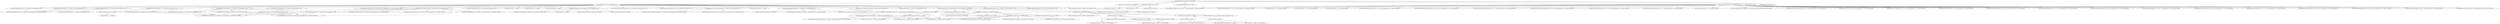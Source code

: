 digraph arcgiscache {
	"org.geowebcache:gwc-arcgiscache:jar:1.28-SNAPSHOT" -> "org.geowebcache:gwc-core:jar:1.28-SNAPSHOT:compile" ; 
	"org.geowebcache:gwc-arcgiscache:jar:1.28-SNAPSHOT" -> "javax.servlet:javax.servlet-api:jar:3.1.0:provided" ; 
	"org.geowebcache:gwc-arcgiscache:jar:1.28-SNAPSHOT" -> "org.easymock:easymock:jar:5.5.0:test" ; 
	"org.geowebcache:gwc-arcgiscache:jar:1.28-SNAPSHOT" -> "org.springframework:spring-test:jar:5.3.39:test" ; 
	"org.geowebcache:gwc-arcgiscache:jar:1.28-SNAPSHOT" -> "org.geowebcache:gwc-core:jar:tests:1.28-SNAPSHOT:test" ; 
	"org.geowebcache:gwc-arcgiscache:jar:1.28-SNAPSHOT" -> "junit:junit:jar:4.13.2:test" ; 
	"org.geowebcache:gwc-arcgiscache:jar:1.28-SNAPSHOT" -> "org.hamcrest:hamcrest:jar:3.0:test" ; 
	"org.geowebcache:gwc-core:jar:1.28-SNAPSHOT:compile" -> "org.geotools:gt-metadata:jar:34-SNAPSHOT:compile (version managed from 34-SNAPSHOT)" ; 
	"org.geowebcache:gwc-core:jar:1.28-SNAPSHOT:compile" -> "org.apache.commons:commons-collections4:jar:4.4:compile (version managed from 4.4)" ; 
	"org.geowebcache:gwc-core:jar:1.28-SNAPSHOT:compile" -> "commons-io:commons-io:jar:2.19.0:compile (version managed from 2.19.0)" ; 
	"org.geowebcache:gwc-core:jar:1.28-SNAPSHOT:compile" -> "org.apache.commons:commons-text:jar:1.13.0:compile (version managed from 1.13.0)" ; 
	"org.geowebcache:gwc-core:jar:1.28-SNAPSHOT:compile" -> "commons-dbcp:commons-dbcp:jar:1.4:compile (version managed from 1.4)" ; 
	"org.geowebcache:gwc-core:jar:1.28-SNAPSHOT:compile" -> "org.apache.logging.log4j:log4j-api:jar:2.24.3:compile (version managed from 2.24.3)" ; 
	"org.geowebcache:gwc-core:jar:1.28-SNAPSHOT:compile" -> "org.apache.logging.log4j:log4j-core:jar:2.24.3:compile (version managed from 2.24.3)" ; 
	"org.geowebcache:gwc-core:jar:1.28-SNAPSHOT:compile" -> "org.apache.logging.log4j:log4j-jcl:jar:2.24.3:compile (version managed from 2.24.3)" ; 
	"org.geowebcache:gwc-core:jar:1.28-SNAPSHOT:compile" -> "org.apache.logging.log4j:log4j-jul:jar:2.24.3:compile (version managed from 2.24.3)" ; 
	"org.geowebcache:gwc-core:jar:1.28-SNAPSHOT:compile" -> "com.thoughtworks.xstream:xstream:jar:1.4.21:compile (version managed from 1.4.21)" ; 
	"org.geowebcache:gwc-core:jar:1.28-SNAPSHOT:compile" -> "org.springframework:spring-beans:jar:5.3.39:compile (version managed from 5.3.39)" ; 
	"org.geowebcache:gwc-core:jar:1.28-SNAPSHOT:compile" -> "org.springframework:spring-core:jar:5.3.39:compile (version managed from 5.3.39; scope not updated to compile)" ; 
	"org.geowebcache:gwc-core:jar:1.28-SNAPSHOT:compile" -> "org.springframework:spring-context:jar:5.3.39:compile (version managed from 5.3.39)" ; 
	"org.geowebcache:gwc-core:jar:1.28-SNAPSHOT:compile" -> "org.springframework:spring-webmvc:jar:5.3.39:compile (version managed from 5.3.39)" ; 
	"org.geowebcache:gwc-core:jar:1.28-SNAPSHOT:compile" -> "org.springframework:spring-jdbc:jar:5.3.39:compile (version managed from 5.3.39)" ; 
	"org.geowebcache:gwc-core:jar:1.28-SNAPSHOT:compile" -> "com.google.guava:guava:jar:33.4.8-jre:compile (version managed from 33.4.8-jre)" ; 
	"org.geowebcache:gwc-core:jar:1.28-SNAPSHOT:compile" -> "com.google.code.findbugs:jsr305:jar:3.0.1:compile (version managed from 3.0.2)" ; 
	"org.geowebcache:gwc-core:jar:1.28-SNAPSHOT:compile" -> "javax.media:jai_core:jar:1.1.3:compile" ; 
	"org.geowebcache:gwc-core:jar:1.28-SNAPSHOT:compile" -> "javax.media:jai_codec:jar:1.1.3:compile" ; 
	"org.geowebcache:gwc-core:jar:1.28-SNAPSHOT:compile" -> "javax.media:jai_imageio:jar:1.1:compile" ; 
	"org.geowebcache:gwc-core:jar:1.28-SNAPSHOT:compile" -> "it.geosolutions.jaiext.utilities:jt-utilities:jar:1.1.31:compile (version managed from 1.1.31)" ; 
	"org.geowebcache:gwc-core:jar:1.28-SNAPSHOT:compile" -> "it.geosolutions.jaiext.colorindexer:jt-colorindexer:jar:1.1.31:compile (version managed from 1.1.31)" ; 
	"org.geowebcache:gwc-core:jar:1.28-SNAPSHOT:compile" -> "com.fasterxml.jackson.core:jackson-databind:jar:2.19.0:compile (version managed from 2.19.0)" ; 
	"org.geowebcache:gwc-core:jar:1.28-SNAPSHOT:compile" -> "com.fasterxml.jackson.core:jackson-annotations:jar:2.19.0:compile (version managed from 2.19.0)" ; 
	"org.geowebcache:gwc-core:jar:1.28-SNAPSHOT:compile" -> "com.fasterxml.jackson.core:jackson-core:jar:2.19.0:compile (version managed from 2.19.0)" ; 
	"org.geowebcache:gwc-core:jar:1.28-SNAPSHOT:compile" -> "org.apache.httpcomponents:httpclient:jar:4.5.14:compile (version managed from 4.5.14)" ; 
	"org.geowebcache:gwc-core:jar:1.28-SNAPSHOT:compile" -> "org.owasp.encoder:encoder:jar:1.3.1:compile" ; 
	"org.geotools:gt-metadata:jar:34-SNAPSHOT:compile (version managed from 34-SNAPSHOT)" -> "org.geotools:gt-api:jar:34-SNAPSHOT:compile" ; 
	"org.geotools:gt-metadata:jar:34-SNAPSHOT:compile (version managed from 34-SNAPSHOT)" -> "javax.measure:unit-api:jar:2.2:compile" ; 
	"org.geotools:gt-metadata:jar:34-SNAPSHOT:compile (version managed from 34-SNAPSHOT)" -> "(javax.media:jai_core:jar:1.1.3:compile - omitted for duplicate)" ; 
	"org.geotools:gt-metadata:jar:34-SNAPSHOT:compile (version managed from 34-SNAPSHOT)" -> "org.apache.commons:commons-lang3:jar:3.17.0:compile" ; 
	"org.geotools:gt-metadata:jar:34-SNAPSHOT:compile (version managed from 34-SNAPSHOT)" -> "org.geotools.ogc:net.opengis.ows:jar:34-SNAPSHOT:compile" ; 
	"org.geotools:gt-api:jar:34-SNAPSHOT:compile" -> "(commons-pool:commons-pool:jar:1.5.4:compile - omitted for duplicate)" ; 
	"org.geotools:gt-api:jar:34-SNAPSHOT:compile" -> "systems.uom:systems-common:jar:2.1:compile" ; 
	"org.geotools:gt-api:jar:34-SNAPSHOT:compile" -> "tech.units:indriya:jar:2.2:compile" ; 
	"org.geotools:gt-api:jar:34-SNAPSHOT:compile" -> "(javax.measure:unit-api:jar:2.2:compile - omitted for duplicate)" ; 
	"org.geotools:gt-api:jar:34-SNAPSHOT:compile" -> "org.locationtech.jts:jts-core:jar:1.20.0:compile (version managed from 1.20.0)" ; 
	"org.geotools:gt-api:jar:34-SNAPSHOT:compile" -> "(javax.media:jai_core:jar:1.1.3:compile - omitted for duplicate)" ; 
	"systems.uom:systems-common:jar:2.1:compile" -> "(javax.measure:unit-api:jar:2.1.2:compile - omitted for conflict with 2.2)" ; 
	"systems.uom:systems-common:jar:2.1:compile" -> "si.uom:si-quantity:jar:2.1:compile" ; 
	"systems.uom:systems-common:jar:2.1:compile" -> "si.uom:si-units:jar:2.1:compile" ; 
	"si.uom:si-quantity:jar:2.1:compile" -> "(javax.measure:unit-api:jar:2.1.2:compile - omitted for conflict with 2.2)" ; 
	"si.uom:si-units:jar:2.1:compile" -> "(javax.measure:unit-api:jar:2.1.2:compile - omitted for conflict with 2.2)" ; 
	"si.uom:si-units:jar:2.1:compile" -> "(si.uom:si-quantity:jar:2.1:compile - omitted for duplicate)" ; 
	"si.uom:si-units:jar:2.1:compile" -> "jakarta.annotation:jakarta.annotation-api:jar:1.3.4:compile" ; 
	"tech.units:indriya:jar:2.2:compile" -> "(javax.measure:unit-api:jar:2.2:compile - omitted for duplicate)" ; 
	"tech.units:indriya:jar:2.2:compile" -> "tech.uom.lib:uom-lib-common:jar:2.2:compile" ; 
	"tech.units:indriya:jar:2.2:compile" -> "jakarta.inject:jakarta.inject-api:jar:2.0.1:compile" ; 
	"tech.units:indriya:jar:2.2:compile" -> "org.apiguardian:apiguardian-api:jar:1.1.2:compile" ; 
	"tech.uom.lib:uom-lib-common:jar:2.2:compile" -> "(javax.measure:unit-api:jar:2.2:compile - omitted for duplicate)" ; 
	"tech.uom.lib:uom-lib-common:jar:2.2:compile" -> "(jakarta.inject:jakarta.inject-api:jar:2.0.1:compile - omitted for duplicate)" ; 
	"org.geotools.ogc:net.opengis.ows:jar:34-SNAPSHOT:compile" -> "org.geotools.ogc:org.w3.xlink:jar:34-SNAPSHOT:compile" ; 
	"org.geotools.ogc:net.opengis.ows:jar:34-SNAPSHOT:compile" -> "org.eclipse.emf:org.eclipse.emf.common:jar:2.15.0:compile" ; 
	"org.geotools.ogc:net.opengis.ows:jar:34-SNAPSHOT:compile" -> "org.eclipse.emf:org.eclipse.emf.ecore:jar:2.15.0:compile" ; 
	"org.geotools.ogc:net.opengis.ows:jar:34-SNAPSHOT:compile" -> "org.eclipse.emf:org.eclipse.emf.ecore.xmi:jar:2.15.0:compile" ; 
	"org.geotools.ogc:net.opengis.ows:jar:34-SNAPSHOT:compile" -> "(javax.media:jai_core:jar:1.1.3:compile - omitted for duplicate)" ; 
	"org.geotools.ogc:org.w3.xlink:jar:34-SNAPSHOT:compile" -> "(org.eclipse.emf:org.eclipse.emf.common:jar:2.15.0:compile - omitted for duplicate)" ; 
	"org.geotools.ogc:org.w3.xlink:jar:34-SNAPSHOT:compile" -> "(org.eclipse.emf:org.eclipse.emf.ecore:jar:2.15.0:compile - omitted for duplicate)" ; 
	"org.geotools.ogc:org.w3.xlink:jar:34-SNAPSHOT:compile" -> "(org.eclipse.emf:org.eclipse.emf.ecore.xmi:jar:2.15.0:compile - omitted for duplicate)" ; 
	"org.geotools.ogc:org.w3.xlink:jar:34-SNAPSHOT:compile" -> "(javax.media:jai_core:jar:1.1.3:compile - omitted for duplicate)" ; 
	"org.eclipse.emf:org.eclipse.emf.ecore:jar:2.15.0:compile" -> "(org.eclipse.emf:org.eclipse.emf.common:jar:2.15.0:compile - omitted for duplicate)" ; 
	"org.eclipse.emf:org.eclipse.emf.ecore.xmi:jar:2.15.0:compile" -> "(org.eclipse.emf:org.eclipse.emf.ecore:jar:2.15.0:compile - omitted for duplicate)" ; 
	"org.apache.commons:commons-text:jar:1.13.0:compile (version managed from 1.13.0)" -> "(org.apache.commons:commons-lang3:jar:3.17.0:compile - omitted for duplicate)" ; 
	"commons-dbcp:commons-dbcp:jar:1.4:compile (version managed from 1.4)" -> "commons-pool:commons-pool:jar:1.5.4:compile" ; 
	"org.apache.logging.log4j:log4j-core:jar:2.24.3:compile (version managed from 2.24.3)" -> "(org.apache.logging.log4j:log4j-api:jar:2.24.3:compile - version managed from 2.24.3; omitted for duplicate)" ; 
	"org.apache.logging.log4j:log4j-jcl:jar:2.24.3:compile (version managed from 2.24.3)" -> "(org.apache.logging.log4j:log4j-api:jar:2.24.3:compile - version managed from 2.24.3; omitted for duplicate)" ; 
	"org.apache.logging.log4j:log4j-jcl:jar:2.24.3:compile (version managed from 2.24.3)" -> "commons-logging:commons-logging:jar:1.3.5:compile (version managed from 1.3.4)" ; 
	"org.apache.logging.log4j:log4j-jul:jar:2.24.3:compile (version managed from 2.24.3)" -> "(org.apache.logging.log4j:log4j-api:jar:2.24.3:compile - version managed from 2.24.3; omitted for duplicate)" ; 
	"com.thoughtworks.xstream:xstream:jar:1.4.21:compile (version managed from 1.4.21)" -> "io.github.x-stream:mxparser:jar:1.2.2:compile" ; 
	"io.github.x-stream:mxparser:jar:1.2.2:compile" -> "xmlpull:xmlpull:jar:1.1.3.1:compile" ; 
	"org.springframework:spring-beans:jar:5.3.39:compile (version managed from 5.3.39)" -> "(org.springframework:spring-core:jar:5.3.39:compile - version managed from 5.3.39; omitted for duplicate)" ; 
	"org.springframework:spring-context:jar:5.3.39:compile (version managed from 5.3.39)" -> "org.springframework:spring-aop:jar:5.3.39:compile (version managed from 5.3.39)" ; 
	"org.springframework:spring-context:jar:5.3.39:compile (version managed from 5.3.39)" -> "(org.springframework:spring-beans:jar:5.3.39:compile - version managed from 5.3.39; omitted for duplicate)" ; 
	"org.springframework:spring-context:jar:5.3.39:compile (version managed from 5.3.39)" -> "(org.springframework:spring-core:jar:5.3.39:compile - version managed from 5.3.39; omitted for duplicate)" ; 
	"org.springframework:spring-context:jar:5.3.39:compile (version managed from 5.3.39)" -> "org.springframework:spring-expression:jar:5.3.39:compile (version managed from 5.3.39)" ; 
	"org.springframework:spring-aop:jar:5.3.39:compile (version managed from 5.3.39)" -> "(org.springframework:spring-beans:jar:5.3.39:compile - version managed from 5.3.39; omitted for duplicate)" ; 
	"org.springframework:spring-aop:jar:5.3.39:compile (version managed from 5.3.39)" -> "(org.springframework:spring-core:jar:5.3.39:compile - version managed from 5.3.39; omitted for duplicate)" ; 
	"org.springframework:spring-expression:jar:5.3.39:compile (version managed from 5.3.39)" -> "(org.springframework:spring-core:jar:5.3.39:compile - version managed from 5.3.39; omitted for duplicate)" ; 
	"org.springframework:spring-webmvc:jar:5.3.39:compile (version managed from 5.3.39)" -> "(org.springframework:spring-aop:jar:5.3.39:compile - version managed from 5.3.39; omitted for duplicate)" ; 
	"org.springframework:spring-webmvc:jar:5.3.39:compile (version managed from 5.3.39)" -> "(org.springframework:spring-beans:jar:5.3.39:compile - version managed from 5.3.39; omitted for duplicate)" ; 
	"org.springframework:spring-webmvc:jar:5.3.39:compile (version managed from 5.3.39)" -> "(org.springframework:spring-context:jar:5.3.39:compile - version managed from 5.3.39; omitted for duplicate)" ; 
	"org.springframework:spring-webmvc:jar:5.3.39:compile (version managed from 5.3.39)" -> "(org.springframework:spring-core:jar:5.3.39:compile - version managed from 5.3.39; omitted for duplicate)" ; 
	"org.springframework:spring-webmvc:jar:5.3.39:compile (version managed from 5.3.39)" -> "(org.springframework:spring-expression:jar:5.3.39:compile - version managed from 5.3.39; omitted for duplicate)" ; 
	"org.springframework:spring-webmvc:jar:5.3.39:compile (version managed from 5.3.39)" -> "org.springframework:spring-web:jar:5.3.39:compile (version managed from 5.3.39)" ; 
	"org.springframework:spring-web:jar:5.3.39:compile (version managed from 5.3.39)" -> "(org.springframework:spring-beans:jar:5.3.39:compile - version managed from 5.3.39; omitted for duplicate)" ; 
	"org.springframework:spring-web:jar:5.3.39:compile (version managed from 5.3.39)" -> "(org.springframework:spring-core:jar:5.3.39:compile - version managed from 5.3.39; omitted for duplicate)" ; 
	"org.springframework:spring-jdbc:jar:5.3.39:compile (version managed from 5.3.39)" -> "(org.springframework:spring-beans:jar:5.3.39:compile - version managed from 5.3.39; omitted for duplicate)" ; 
	"org.springframework:spring-jdbc:jar:5.3.39:compile (version managed from 5.3.39)" -> "(org.springframework:spring-core:jar:5.3.39:compile - version managed from 5.3.39; omitted for duplicate)" ; 
	"org.springframework:spring-jdbc:jar:5.3.39:compile (version managed from 5.3.39)" -> "org.springframework:spring-tx:jar:5.3.39:compile (version managed from 5.3.39)" ; 
	"org.springframework:spring-tx:jar:5.3.39:compile (version managed from 5.3.39)" -> "(org.springframework:spring-beans:jar:5.3.39:compile - version managed from 5.3.39; omitted for duplicate)" ; 
	"org.springframework:spring-tx:jar:5.3.39:compile (version managed from 5.3.39)" -> "(org.springframework:spring-core:jar:5.3.39:compile - version managed from 5.3.39; omitted for duplicate)" ; 
	"com.google.guava:guava:jar:33.4.8-jre:compile (version managed from 33.4.8-jre)" -> "com.google.guava:listenablefuture:jar:9999.0-empty-to-avoid-conflict-with-guava:compile" ; 
	"com.google.guava:guava:jar:33.4.8-jre:compile (version managed from 33.4.8-jre)" -> "org.jspecify:jspecify:jar:1.0.0:compile" ; 
	"com.google.guava:guava:jar:33.4.8-jre:compile (version managed from 33.4.8-jre)" -> "com.google.errorprone:error_prone_annotations:jar:2.36.0:compile" ; 
	"com.google.guava:guava:jar:33.4.8-jre:compile (version managed from 33.4.8-jre)" -> "com.google.j2objc:j2objc-annotations:jar:3.0.0:compile" ; 
	"it.geosolutions.jaiext.utilities:jt-utilities:jar:1.1.31:compile (version managed from 1.1.31)" -> "it.geosolutions.jaiext.iterators:jt-iterators:jar:1.1.31:compile" ; 
	"it.geosolutions.jaiext.utilities:jt-utilities:jar:1.1.31:compile (version managed from 1.1.31)" -> "(javax.media:jai_core:jar:1.1.3:compile - omitted for duplicate)" ; 
	"it.geosolutions.jaiext.utilities:jt-utilities:jar:1.1.31:compile (version managed from 1.1.31)" -> "(javax.media:jai_codec:jar:1.1.3:compile - omitted for duplicate)" ; 
	"it.geosolutions.jaiext.utilities:jt-utilities:jar:1.1.31:compile (version managed from 1.1.31)" -> "(javax.media:jai_imageio:jar:1.1:compile - omitted for duplicate)" ; 
	"it.geosolutions.jaiext.iterators:jt-iterators:jar:1.1.31:compile" -> "(javax.media:jai_core:jar:1.1.3:compile - omitted for duplicate)" ; 
	"it.geosolutions.jaiext.iterators:jt-iterators:jar:1.1.31:compile" -> "(javax.media:jai_codec:jar:1.1.3:compile - omitted for duplicate)" ; 
	"it.geosolutions.jaiext.iterators:jt-iterators:jar:1.1.31:compile" -> "(javax.media:jai_imageio:jar:1.1:compile - omitted for duplicate)" ; 
	"it.geosolutions.jaiext.colorindexer:jt-colorindexer:jar:1.1.31:compile (version managed from 1.1.31)" -> "(it.geosolutions.jaiext.utilities:jt-utilities:jar:1.1.31:compile - version managed from 1.1.31; omitted for duplicate)" ; 
	"it.geosolutions.jaiext.colorindexer:jt-colorindexer:jar:1.1.31:compile (version managed from 1.1.31)" -> "(javax.media:jai_core:jar:1.1.3:compile - omitted for duplicate)" ; 
	"it.geosolutions.jaiext.colorindexer:jt-colorindexer:jar:1.1.31:compile (version managed from 1.1.31)" -> "(javax.media:jai_codec:jar:1.1.3:compile - omitted for duplicate)" ; 
	"it.geosolutions.jaiext.colorindexer:jt-colorindexer:jar:1.1.31:compile (version managed from 1.1.31)" -> "(javax.media:jai_imageio:jar:1.1:compile - omitted for duplicate)" ; 
	"com.fasterxml.jackson.core:jackson-databind:jar:2.19.0:compile (version managed from 2.19.0)" -> "(com.fasterxml.jackson.core:jackson-annotations:jar:2.19.0:compile - version managed from 2.19.0; omitted for duplicate)" ; 
	"com.fasterxml.jackson.core:jackson-databind:jar:2.19.0:compile (version managed from 2.19.0)" -> "(com.fasterxml.jackson.core:jackson-core:jar:2.19.0:compile - version managed from 2.19.0; omitted for duplicate)" ; 
	"org.apache.httpcomponents:httpclient:jar:4.5.14:compile (version managed from 4.5.14)" -> "org.apache.httpcomponents:httpcore:jar:4.4.16:compile" ; 
	"org.apache.httpcomponents:httpclient:jar:4.5.14:compile (version managed from 4.5.14)" -> "(commons-logging:commons-logging:jar:1.3.5:compile - version managed from 1.2; omitted for duplicate)" ; 
	"org.apache.httpcomponents:httpclient:jar:4.5.14:compile (version managed from 4.5.14)" -> "commons-codec:commons-codec:jar:1.18.0:compile (version managed from 1.11)" ; 
	"org.easymock:easymock:jar:5.5.0:test" -> "net.bytebuddy:byte-buddy:jar:1.15.10:test" ; 
	"org.easymock:easymock:jar:5.5.0:test" -> "org.ow2.asm:asm:jar:9.7.1:test" ; 
	"org.easymock:easymock:jar:5.5.0:test" -> "org.objenesis:objenesis:jar:3.4:test" ; 
	"org.springframework:spring-test:jar:5.3.39:test" -> "(org.springframework:spring-core:jar:5.3.39:test - version managed from 5.3.39; omitted for duplicate)" ; 
	"org.geowebcache:gwc-core:jar:tests:1.28-SNAPSHOT:test" -> "(org.geotools:gt-metadata:jar:34-SNAPSHOT:test - version managed from 34-SNAPSHOT; omitted for duplicate)" ; 
	"org.geowebcache:gwc-core:jar:tests:1.28-SNAPSHOT:test" -> "(org.apache.commons:commons-collections4:jar:4.4:test - version managed from 4.4; omitted for duplicate)" ; 
	"org.geowebcache:gwc-core:jar:tests:1.28-SNAPSHOT:test" -> "(commons-io:commons-io:jar:2.19.0:test - version managed from 2.19.0; omitted for duplicate)" ; 
	"org.geowebcache:gwc-core:jar:tests:1.28-SNAPSHOT:test" -> "(org.apache.commons:commons-text:jar:1.13.0:test - version managed from 1.13.0; omitted for duplicate)" ; 
	"org.geowebcache:gwc-core:jar:tests:1.28-SNAPSHOT:test" -> "(commons-dbcp:commons-dbcp:jar:1.4:test - version managed from 1.4; omitted for duplicate)" ; 
	"org.geowebcache:gwc-core:jar:tests:1.28-SNAPSHOT:test" -> "(org.apache.logging.log4j:log4j-api:jar:2.24.3:test - version managed from 2.24.3; omitted for duplicate)" ; 
	"org.geowebcache:gwc-core:jar:tests:1.28-SNAPSHOT:test" -> "(org.apache.logging.log4j:log4j-core:jar:2.24.3:test - version managed from 2.24.3; omitted for duplicate)" ; 
	"org.geowebcache:gwc-core:jar:tests:1.28-SNAPSHOT:test" -> "(org.apache.logging.log4j:log4j-jcl:jar:2.24.3:test - version managed from 2.24.3; omitted for duplicate)" ; 
	"org.geowebcache:gwc-core:jar:tests:1.28-SNAPSHOT:test" -> "(org.apache.logging.log4j:log4j-jul:jar:2.24.3:test - version managed from 2.24.3; omitted for duplicate)" ; 
	"org.geowebcache:gwc-core:jar:tests:1.28-SNAPSHOT:test" -> "(com.thoughtworks.xstream:xstream:jar:1.4.21:test - version managed from 1.4.21; omitted for duplicate)" ; 
	"org.geowebcache:gwc-core:jar:tests:1.28-SNAPSHOT:test" -> "(org.springframework:spring-beans:jar:5.3.39:test - version managed from 5.3.39; omitted for duplicate)" ; 
	"org.geowebcache:gwc-core:jar:tests:1.28-SNAPSHOT:test" -> "(org.springframework:spring-core:jar:5.3.39:test - version managed from 5.3.39; omitted for duplicate)" ; 
	"org.geowebcache:gwc-core:jar:tests:1.28-SNAPSHOT:test" -> "(org.springframework:spring-context:jar:5.3.39:test - version managed from 5.3.39; omitted for duplicate)" ; 
	"org.geowebcache:gwc-core:jar:tests:1.28-SNAPSHOT:test" -> "(org.springframework:spring-webmvc:jar:5.3.39:test - version managed from 5.3.39; omitted for duplicate)" ; 
	"org.geowebcache:gwc-core:jar:tests:1.28-SNAPSHOT:test" -> "(org.springframework:spring-jdbc:jar:5.3.39:test - version managed from 5.3.39; omitted for duplicate)" ; 
	"org.geowebcache:gwc-core:jar:tests:1.28-SNAPSHOT:test" -> "(com.google.guava:guava:jar:33.4.8-jre:test - version managed from 33.4.8-jre; omitted for duplicate)" ; 
	"org.geowebcache:gwc-core:jar:tests:1.28-SNAPSHOT:test" -> "(com.google.code.findbugs:jsr305:jar:3.0.1:test - version managed from 3.0.2; omitted for duplicate)" ; 
	"org.geowebcache:gwc-core:jar:tests:1.28-SNAPSHOT:test" -> "(javax.media:jai_core:jar:1.1.3:test - omitted for duplicate)" ; 
	"org.geowebcache:gwc-core:jar:tests:1.28-SNAPSHOT:test" -> "(javax.media:jai_codec:jar:1.1.3:test - omitted for duplicate)" ; 
	"org.geowebcache:gwc-core:jar:tests:1.28-SNAPSHOT:test" -> "(javax.media:jai_imageio:jar:1.1:test - omitted for duplicate)" ; 
	"org.geowebcache:gwc-core:jar:tests:1.28-SNAPSHOT:test" -> "(it.geosolutions.jaiext.utilities:jt-utilities:jar:1.1.31:test - version managed from 1.1.31; omitted for duplicate)" ; 
	"org.geowebcache:gwc-core:jar:tests:1.28-SNAPSHOT:test" -> "(it.geosolutions.jaiext.colorindexer:jt-colorindexer:jar:1.1.31:test - version managed from 1.1.31; omitted for duplicate)" ; 
	"org.geowebcache:gwc-core:jar:tests:1.28-SNAPSHOT:test" -> "(com.fasterxml.jackson.core:jackson-databind:jar:2.19.0:test - version managed from 2.19.0; omitted for duplicate)" ; 
	"org.geowebcache:gwc-core:jar:tests:1.28-SNAPSHOT:test" -> "(com.fasterxml.jackson.core:jackson-annotations:jar:2.19.0:test - version managed from 2.19.0; omitted for duplicate)" ; 
	"org.geowebcache:gwc-core:jar:tests:1.28-SNAPSHOT:test" -> "(com.fasterxml.jackson.core:jackson-core:jar:2.19.0:test - version managed from 2.19.0; omitted for duplicate)" ; 
	"org.geowebcache:gwc-core:jar:tests:1.28-SNAPSHOT:test" -> "(org.apache.httpcomponents:httpclient:jar:4.5.14:test - version managed from 4.5.14; omitted for duplicate)" ; 
	"org.geowebcache:gwc-core:jar:tests:1.28-SNAPSHOT:test" -> "(org.owasp.encoder:encoder:jar:1.3.1:test - omitted for duplicate)" ; 
}
digraph azureblob {
	"org.geowebcache:gwc-azure-blob:jar:1.28-SNAPSHOT" -> "org.geowebcache:gwc-core:jar:1.28-SNAPSHOT:compile" ; 
	"org.geowebcache:gwc-azure-blob:jar:1.28-SNAPSHOT" -> "com.azure:azure-storage-blob:jar:12.27.1:compile" ; 
	"org.geowebcache:gwc-azure-blob:jar:1.28-SNAPSHOT" -> "org.apache.logging.log4j:log4j-slf4j2-impl:jar:2.24.3:compile" ; 
	"org.geowebcache:gwc-azure-blob:jar:1.28-SNAPSHOT" -> "org.mockito:mockito-core:jar:5.15.2:test" ; 
	"org.geowebcache:gwc-azure-blob:jar:1.28-SNAPSHOT" -> "org.easymock:easymock:jar:5.5.0:test" ; 
	"org.geowebcache:gwc-azure-blob:jar:1.28-SNAPSHOT" -> "org.geowebcache:gwc-core:jar:tests:1.28-SNAPSHOT:test" ; 
	"org.geowebcache:gwc-azure-blob:jar:1.28-SNAPSHOT" -> "javax.servlet:javax.servlet-api:jar:3.1.0:provided" ; 
	"org.geowebcache:gwc-azure-blob:jar:1.28-SNAPSHOT" -> "org.testcontainers:testcontainers:jar:1.20.1:test" ; 
	"org.geowebcache:gwc-azure-blob:jar:1.28-SNAPSHOT" -> "org.awaitility:awaitility:jar:4.2.2:test" ; 
	"org.geowebcache:gwc-azure-blob:jar:1.28-SNAPSHOT" -> "junit:junit:jar:4.13.2:test" ; 
	"org.geowebcache:gwc-azure-blob:jar:1.28-SNAPSHOT" -> "org.hamcrest:hamcrest:jar:3.0:test" ; 
	"org.geowebcache:gwc-core:jar:1.28-SNAPSHOT:compile" -> "org.geotools:gt-metadata:jar:34-SNAPSHOT:compile (version managed from 34-SNAPSHOT)" ; 
	"org.geowebcache:gwc-core:jar:1.28-SNAPSHOT:compile" -> "org.apache.commons:commons-collections4:jar:4.4:compile (version managed from 4.4)" ; 
	"org.geowebcache:gwc-core:jar:1.28-SNAPSHOT:compile" -> "commons-io:commons-io:jar:2.19.0:compile (version managed from 2.19.0)" ; 
	"org.geowebcache:gwc-core:jar:1.28-SNAPSHOT:compile" -> "org.apache.commons:commons-text:jar:1.13.0:compile (version managed from 1.13.0)" ; 
	"org.geowebcache:gwc-core:jar:1.28-SNAPSHOT:compile" -> "commons-dbcp:commons-dbcp:jar:1.4:compile (version managed from 1.4)" ; 
	"org.geowebcache:gwc-core:jar:1.28-SNAPSHOT:compile" -> "org.apache.logging.log4j:log4j-api:jar:2.24.3:compile (version managed from 2.24.3)" ; 
	"org.geowebcache:gwc-core:jar:1.28-SNAPSHOT:compile" -> "org.apache.logging.log4j:log4j-core:jar:2.24.3:compile (version managed from 2.24.3)" ; 
	"org.geowebcache:gwc-core:jar:1.28-SNAPSHOT:compile" -> "org.apache.logging.log4j:log4j-jcl:jar:2.24.3:compile (version managed from 2.24.3)" ; 
	"org.geowebcache:gwc-core:jar:1.28-SNAPSHOT:compile" -> "org.apache.logging.log4j:log4j-jul:jar:2.24.3:compile (version managed from 2.24.3)" ; 
	"org.geowebcache:gwc-core:jar:1.28-SNAPSHOT:compile" -> "com.thoughtworks.xstream:xstream:jar:1.4.21:compile (version managed from 1.4.21)" ; 
	"org.geowebcache:gwc-core:jar:1.28-SNAPSHOT:compile" -> "org.springframework:spring-beans:jar:5.3.39:compile (version managed from 5.3.39)" ; 
	"org.geowebcache:gwc-core:jar:1.28-SNAPSHOT:compile" -> "org.springframework:spring-core:jar:5.3.39:compile (version managed from 5.3.39; scope not updated to compile)" ; 
	"org.geowebcache:gwc-core:jar:1.28-SNAPSHOT:compile" -> "org.springframework:spring-context:jar:5.3.39:compile (version managed from 5.3.39)" ; 
	"org.geowebcache:gwc-core:jar:1.28-SNAPSHOT:compile" -> "org.springframework:spring-webmvc:jar:5.3.39:compile (version managed from 5.3.39)" ; 
	"org.geowebcache:gwc-core:jar:1.28-SNAPSHOT:compile" -> "org.springframework:spring-jdbc:jar:5.3.39:compile (version managed from 5.3.39)" ; 
	"org.geowebcache:gwc-core:jar:1.28-SNAPSHOT:compile" -> "com.google.guava:guava:jar:33.4.8-jre:compile (version managed from 33.4.8-jre)" ; 
	"org.geowebcache:gwc-core:jar:1.28-SNAPSHOT:compile" -> "com.google.code.findbugs:jsr305:jar:3.0.1:compile (version managed from 3.0.2)" ; 
	"org.geowebcache:gwc-core:jar:1.28-SNAPSHOT:compile" -> "javax.media:jai_core:jar:1.1.3:compile" ; 
	"org.geowebcache:gwc-core:jar:1.28-SNAPSHOT:compile" -> "javax.media:jai_codec:jar:1.1.3:compile" ; 
	"org.geowebcache:gwc-core:jar:1.28-SNAPSHOT:compile" -> "javax.media:jai_imageio:jar:1.1:compile" ; 
	"org.geowebcache:gwc-core:jar:1.28-SNAPSHOT:compile" -> "it.geosolutions.jaiext.utilities:jt-utilities:jar:1.1.31:compile (version managed from 1.1.31)" ; 
	"org.geowebcache:gwc-core:jar:1.28-SNAPSHOT:compile" -> "it.geosolutions.jaiext.colorindexer:jt-colorindexer:jar:1.1.31:compile (version managed from 1.1.31)" ; 
	"org.geowebcache:gwc-core:jar:1.28-SNAPSHOT:compile" -> "com.fasterxml.jackson.core:jackson-databind:jar:2.19.0:compile (version managed from 2.19.0)" ; 
	"org.geowebcache:gwc-core:jar:1.28-SNAPSHOT:compile" -> "com.fasterxml.jackson.core:jackson-annotations:jar:2.19.0:compile (version managed from 2.19.0)" ; 
	"org.geowebcache:gwc-core:jar:1.28-SNAPSHOT:compile" -> "com.fasterxml.jackson.core:jackson-core:jar:2.19.0:compile (version managed from 2.19.0)" ; 
	"org.geowebcache:gwc-core:jar:1.28-SNAPSHOT:compile" -> "org.apache.httpcomponents:httpclient:jar:4.5.14:compile (version managed from 4.5.14)" ; 
	"org.geowebcache:gwc-core:jar:1.28-SNAPSHOT:compile" -> "org.owasp.encoder:encoder:jar:1.3.1:compile" ; 
	"org.geotools:gt-metadata:jar:34-SNAPSHOT:compile (version managed from 34-SNAPSHOT)" -> "org.geotools:gt-api:jar:34-SNAPSHOT:compile" ; 
	"org.geotools:gt-metadata:jar:34-SNAPSHOT:compile (version managed from 34-SNAPSHOT)" -> "javax.measure:unit-api:jar:2.2:compile" ; 
	"org.geotools:gt-metadata:jar:34-SNAPSHOT:compile (version managed from 34-SNAPSHOT)" -> "(javax.media:jai_core:jar:1.1.3:compile - omitted for duplicate)" ; 
	"org.geotools:gt-metadata:jar:34-SNAPSHOT:compile (version managed from 34-SNAPSHOT)" -> "org.apache.commons:commons-lang3:jar:3.17.0:compile" ; 
	"org.geotools:gt-metadata:jar:34-SNAPSHOT:compile (version managed from 34-SNAPSHOT)" -> "org.geotools.ogc:net.opengis.ows:jar:34-SNAPSHOT:compile" ; 
	"org.geotools:gt-api:jar:34-SNAPSHOT:compile" -> "(commons-pool:commons-pool:jar:1.5.4:compile - omitted for duplicate)" ; 
	"org.geotools:gt-api:jar:34-SNAPSHOT:compile" -> "systems.uom:systems-common:jar:2.1:compile" ; 
	"org.geotools:gt-api:jar:34-SNAPSHOT:compile" -> "tech.units:indriya:jar:2.2:compile" ; 
	"org.geotools:gt-api:jar:34-SNAPSHOT:compile" -> "(javax.measure:unit-api:jar:2.2:compile - omitted for duplicate)" ; 
	"org.geotools:gt-api:jar:34-SNAPSHOT:compile" -> "org.locationtech.jts:jts-core:jar:1.20.0:compile (version managed from 1.20.0)" ; 
	"org.geotools:gt-api:jar:34-SNAPSHOT:compile" -> "(javax.media:jai_core:jar:1.1.3:compile - omitted for duplicate)" ; 
	"systems.uom:systems-common:jar:2.1:compile" -> "(javax.measure:unit-api:jar:2.1.2:compile - omitted for conflict with 2.2)" ; 
	"systems.uom:systems-common:jar:2.1:compile" -> "si.uom:si-quantity:jar:2.1:compile" ; 
	"systems.uom:systems-common:jar:2.1:compile" -> "si.uom:si-units:jar:2.1:compile" ; 
	"si.uom:si-quantity:jar:2.1:compile" -> "(javax.measure:unit-api:jar:2.1.2:compile - omitted for conflict with 2.2)" ; 
	"si.uom:si-units:jar:2.1:compile" -> "(javax.measure:unit-api:jar:2.1.2:compile - omitted for conflict with 2.2)" ; 
	"si.uom:si-units:jar:2.1:compile" -> "(si.uom:si-quantity:jar:2.1:compile - omitted for duplicate)" ; 
	"si.uom:si-units:jar:2.1:compile" -> "jakarta.annotation:jakarta.annotation-api:jar:1.3.4:compile" ; 
	"tech.units:indriya:jar:2.2:compile" -> "(javax.measure:unit-api:jar:2.2:compile - omitted for duplicate)" ; 
	"tech.units:indriya:jar:2.2:compile" -> "tech.uom.lib:uom-lib-common:jar:2.2:compile" ; 
	"tech.units:indriya:jar:2.2:compile" -> "jakarta.inject:jakarta.inject-api:jar:2.0.1:compile" ; 
	"tech.units:indriya:jar:2.2:compile" -> "org.apiguardian:apiguardian-api:jar:1.1.2:compile" ; 
	"tech.uom.lib:uom-lib-common:jar:2.2:compile" -> "(javax.measure:unit-api:jar:2.2:compile - omitted for duplicate)" ; 
	"tech.uom.lib:uom-lib-common:jar:2.2:compile" -> "(jakarta.inject:jakarta.inject-api:jar:2.0.1:compile - omitted for duplicate)" ; 
	"org.geotools.ogc:net.opengis.ows:jar:34-SNAPSHOT:compile" -> "org.geotools.ogc:org.w3.xlink:jar:34-SNAPSHOT:compile" ; 
	"org.geotools.ogc:net.opengis.ows:jar:34-SNAPSHOT:compile" -> "org.eclipse.emf:org.eclipse.emf.common:jar:2.15.0:compile" ; 
	"org.geotools.ogc:net.opengis.ows:jar:34-SNAPSHOT:compile" -> "org.eclipse.emf:org.eclipse.emf.ecore:jar:2.15.0:compile" ; 
	"org.geotools.ogc:net.opengis.ows:jar:34-SNAPSHOT:compile" -> "org.eclipse.emf:org.eclipse.emf.ecore.xmi:jar:2.15.0:compile" ; 
	"org.geotools.ogc:net.opengis.ows:jar:34-SNAPSHOT:compile" -> "(javax.media:jai_core:jar:1.1.3:compile - omitted for duplicate)" ; 
	"org.geotools.ogc:org.w3.xlink:jar:34-SNAPSHOT:compile" -> "(org.eclipse.emf:org.eclipse.emf.common:jar:2.15.0:compile - omitted for duplicate)" ; 
	"org.geotools.ogc:org.w3.xlink:jar:34-SNAPSHOT:compile" -> "(org.eclipse.emf:org.eclipse.emf.ecore:jar:2.15.0:compile - omitted for duplicate)" ; 
	"org.geotools.ogc:org.w3.xlink:jar:34-SNAPSHOT:compile" -> "(org.eclipse.emf:org.eclipse.emf.ecore.xmi:jar:2.15.0:compile - omitted for duplicate)" ; 
	"org.geotools.ogc:org.w3.xlink:jar:34-SNAPSHOT:compile" -> "(javax.media:jai_core:jar:1.1.3:compile - omitted for duplicate)" ; 
	"org.eclipse.emf:org.eclipse.emf.ecore:jar:2.15.0:compile" -> "(org.eclipse.emf:org.eclipse.emf.common:jar:2.15.0:compile - omitted for duplicate)" ; 
	"org.eclipse.emf:org.eclipse.emf.ecore.xmi:jar:2.15.0:compile" -> "(org.eclipse.emf:org.eclipse.emf.ecore:jar:2.15.0:compile - omitted for duplicate)" ; 
	"org.apache.commons:commons-text:jar:1.13.0:compile (version managed from 1.13.0)" -> "(org.apache.commons:commons-lang3:jar:3.17.0:compile - omitted for duplicate)" ; 
	"commons-dbcp:commons-dbcp:jar:1.4:compile (version managed from 1.4)" -> "commons-pool:commons-pool:jar:1.5.4:compile" ; 
	"org.apache.logging.log4j:log4j-core:jar:2.24.3:compile (version managed from 2.24.3)" -> "(org.apache.logging.log4j:log4j-api:jar:2.24.3:compile - version managed from 2.24.3; omitted for duplicate)" ; 
	"org.apache.logging.log4j:log4j-jcl:jar:2.24.3:compile (version managed from 2.24.3)" -> "(org.apache.logging.log4j:log4j-api:jar:2.24.3:compile - version managed from 2.24.3; omitted for duplicate)" ; 
	"org.apache.logging.log4j:log4j-jcl:jar:2.24.3:compile (version managed from 2.24.3)" -> "commons-logging:commons-logging:jar:1.3.5:compile (version managed from 1.3.4)" ; 
	"org.apache.logging.log4j:log4j-jul:jar:2.24.3:compile (version managed from 2.24.3)" -> "(org.apache.logging.log4j:log4j-api:jar:2.24.3:compile - version managed from 2.24.3; omitted for duplicate)" ; 
	"com.thoughtworks.xstream:xstream:jar:1.4.21:compile (version managed from 1.4.21)" -> "io.github.x-stream:mxparser:jar:1.2.2:compile" ; 
	"io.github.x-stream:mxparser:jar:1.2.2:compile" -> "xmlpull:xmlpull:jar:1.1.3.1:compile" ; 
	"org.springframework:spring-beans:jar:5.3.39:compile (version managed from 5.3.39)" -> "(org.springframework:spring-core:jar:5.3.39:compile - version managed from 5.3.39; omitted for duplicate)" ; 
	"org.springframework:spring-context:jar:5.3.39:compile (version managed from 5.3.39)" -> "org.springframework:spring-aop:jar:5.3.39:compile (version managed from 5.3.39)" ; 
	"org.springframework:spring-context:jar:5.3.39:compile (version managed from 5.3.39)" -> "(org.springframework:spring-beans:jar:5.3.39:compile - version managed from 5.3.39; omitted for duplicate)" ; 
	"org.springframework:spring-context:jar:5.3.39:compile (version managed from 5.3.39)" -> "(org.springframework:spring-core:jar:5.3.39:compile - version managed from 5.3.39; omitted for duplicate)" ; 
	"org.springframework:spring-context:jar:5.3.39:compile (version managed from 5.3.39)" -> "org.springframework:spring-expression:jar:5.3.39:compile (version managed from 5.3.39)" ; 
	"org.springframework:spring-aop:jar:5.3.39:compile (version managed from 5.3.39)" -> "(org.springframework:spring-beans:jar:5.3.39:compile - version managed from 5.3.39; omitted for duplicate)" ; 
	"org.springframework:spring-aop:jar:5.3.39:compile (version managed from 5.3.39)" -> "(org.springframework:spring-core:jar:5.3.39:compile - version managed from 5.3.39; omitted for duplicate)" ; 
	"org.springframework:spring-expression:jar:5.3.39:compile (version managed from 5.3.39)" -> "(org.springframework:spring-core:jar:5.3.39:compile - version managed from 5.3.39; omitted for duplicate)" ; 
	"org.springframework:spring-webmvc:jar:5.3.39:compile (version managed from 5.3.39)" -> "(org.springframework:spring-aop:jar:5.3.39:compile - version managed from 5.3.39; omitted for duplicate)" ; 
	"org.springframework:spring-webmvc:jar:5.3.39:compile (version managed from 5.3.39)" -> "(org.springframework:spring-beans:jar:5.3.39:compile - version managed from 5.3.39; omitted for duplicate)" ; 
	"org.springframework:spring-webmvc:jar:5.3.39:compile (version managed from 5.3.39)" -> "(org.springframework:spring-context:jar:5.3.39:compile - version managed from 5.3.39; omitted for duplicate)" ; 
	"org.springframework:spring-webmvc:jar:5.3.39:compile (version managed from 5.3.39)" -> "(org.springframework:spring-core:jar:5.3.39:compile - version managed from 5.3.39; omitted for duplicate)" ; 
	"org.springframework:spring-webmvc:jar:5.3.39:compile (version managed from 5.3.39)" -> "(org.springframework:spring-expression:jar:5.3.39:compile - version managed from 5.3.39; omitted for duplicate)" ; 
	"org.springframework:spring-webmvc:jar:5.3.39:compile (version managed from 5.3.39)" -> "org.springframework:spring-web:jar:5.3.39:compile (version managed from 5.3.39)" ; 
	"org.springframework:spring-web:jar:5.3.39:compile (version managed from 5.3.39)" -> "(org.springframework:spring-beans:jar:5.3.39:compile - version managed from 5.3.39; omitted for duplicate)" ; 
	"org.springframework:spring-web:jar:5.3.39:compile (version managed from 5.3.39)" -> "(org.springframework:spring-core:jar:5.3.39:compile - version managed from 5.3.39; omitted for duplicate)" ; 
	"org.springframework:spring-jdbc:jar:5.3.39:compile (version managed from 5.3.39)" -> "(org.springframework:spring-beans:jar:5.3.39:compile - version managed from 5.3.39; omitted for duplicate)" ; 
	"org.springframework:spring-jdbc:jar:5.3.39:compile (version managed from 5.3.39)" -> "(org.springframework:spring-core:jar:5.3.39:compile - version managed from 5.3.39; omitted for duplicate)" ; 
	"org.springframework:spring-jdbc:jar:5.3.39:compile (version managed from 5.3.39)" -> "org.springframework:spring-tx:jar:5.3.39:compile (version managed from 5.3.39)" ; 
	"org.springframework:spring-tx:jar:5.3.39:compile (version managed from 5.3.39)" -> "(org.springframework:spring-beans:jar:5.3.39:compile - version managed from 5.3.39; omitted for duplicate)" ; 
	"org.springframework:spring-tx:jar:5.3.39:compile (version managed from 5.3.39)" -> "(org.springframework:spring-core:jar:5.3.39:compile - version managed from 5.3.39; omitted for duplicate)" ; 
	"com.google.guava:guava:jar:33.4.8-jre:compile (version managed from 33.4.8-jre)" -> "com.google.guava:listenablefuture:jar:9999.0-empty-to-avoid-conflict-with-guava:compile" ; 
	"com.google.guava:guava:jar:33.4.8-jre:compile (version managed from 33.4.8-jre)" -> "org.jspecify:jspecify:jar:1.0.0:compile" ; 
	"com.google.guava:guava:jar:33.4.8-jre:compile (version managed from 33.4.8-jre)" -> "com.google.errorprone:error_prone_annotations:jar:2.36.0:compile" ; 
	"com.google.guava:guava:jar:33.4.8-jre:compile (version managed from 33.4.8-jre)" -> "com.google.j2objc:j2objc-annotations:jar:3.0.0:compile" ; 
	"it.geosolutions.jaiext.utilities:jt-utilities:jar:1.1.31:compile (version managed from 1.1.31)" -> "it.geosolutions.jaiext.iterators:jt-iterators:jar:1.1.31:compile" ; 
	"it.geosolutions.jaiext.utilities:jt-utilities:jar:1.1.31:compile (version managed from 1.1.31)" -> "(javax.media:jai_core:jar:1.1.3:compile - omitted for duplicate)" ; 
	"it.geosolutions.jaiext.utilities:jt-utilities:jar:1.1.31:compile (version managed from 1.1.31)" -> "(javax.media:jai_codec:jar:1.1.3:compile - omitted for duplicate)" ; 
	"it.geosolutions.jaiext.utilities:jt-utilities:jar:1.1.31:compile (version managed from 1.1.31)" -> "(javax.media:jai_imageio:jar:1.1:compile - omitted for duplicate)" ; 
	"it.geosolutions.jaiext.iterators:jt-iterators:jar:1.1.31:compile" -> "(javax.media:jai_core:jar:1.1.3:compile - omitted for duplicate)" ; 
	"it.geosolutions.jaiext.iterators:jt-iterators:jar:1.1.31:compile" -> "(javax.media:jai_codec:jar:1.1.3:compile - omitted for duplicate)" ; 
	"it.geosolutions.jaiext.iterators:jt-iterators:jar:1.1.31:compile" -> "(javax.media:jai_imageio:jar:1.1:compile - omitted for duplicate)" ; 
	"it.geosolutions.jaiext.colorindexer:jt-colorindexer:jar:1.1.31:compile (version managed from 1.1.31)" -> "(it.geosolutions.jaiext.utilities:jt-utilities:jar:1.1.31:compile - version managed from 1.1.31; omitted for duplicate)" ; 
	"it.geosolutions.jaiext.colorindexer:jt-colorindexer:jar:1.1.31:compile (version managed from 1.1.31)" -> "(javax.media:jai_core:jar:1.1.3:compile - omitted for duplicate)" ; 
	"it.geosolutions.jaiext.colorindexer:jt-colorindexer:jar:1.1.31:compile (version managed from 1.1.31)" -> "(javax.media:jai_codec:jar:1.1.3:compile - omitted for duplicate)" ; 
	"it.geosolutions.jaiext.colorindexer:jt-colorindexer:jar:1.1.31:compile (version managed from 1.1.31)" -> "(javax.media:jai_imageio:jar:1.1:compile - omitted for duplicate)" ; 
	"com.fasterxml.jackson.core:jackson-databind:jar:2.19.0:compile (version managed from 2.19.0)" -> "(com.fasterxml.jackson.core:jackson-annotations:jar:2.19.0:compile - version managed from 2.19.0; omitted for duplicate)" ; 
	"com.fasterxml.jackson.core:jackson-databind:jar:2.19.0:compile (version managed from 2.19.0)" -> "(com.fasterxml.jackson.core:jackson-core:jar:2.19.0:compile - version managed from 2.19.0; omitted for duplicate)" ; 
	"org.apache.httpcomponents:httpclient:jar:4.5.14:compile (version managed from 4.5.14)" -> "org.apache.httpcomponents:httpcore:jar:4.4.16:compile" ; 
	"org.apache.httpcomponents:httpclient:jar:4.5.14:compile (version managed from 4.5.14)" -> "(commons-logging:commons-logging:jar:1.3.5:compile - version managed from 1.2; omitted for duplicate)" ; 
	"org.apache.httpcomponents:httpclient:jar:4.5.14:compile (version managed from 4.5.14)" -> "commons-codec:commons-codec:jar:1.18.0:compile (version managed from 1.11)" ; 
	"com.azure:azure-storage-blob:jar:12.27.1:compile" -> "com.azure:azure-core:jar:1.51.0:compile" ; 
	"com.azure:azure-storage-blob:jar:12.27.1:compile" -> "com.azure:azure-core-http-netty:jar:1.15.3:compile" ; 
	"com.azure:azure-storage-blob:jar:12.27.1:compile" -> "com.azure:azure-storage-common:jar:12.26.1:compile" ; 
	"com.azure:azure-storage-blob:jar:12.27.1:compile" -> "com.azure:azure-storage-internal-avro:jar:12.12.1:compile" ; 
	"com.azure:azure-storage-blob:jar:12.27.1:compile" -> "com.fasterxml.jackson.dataformat:jackson-dataformat-xml:jar:2.17.2:compile" ; 
	"com.azure:azure-core:jar:1.51.0:compile" -> "com.azure:azure-json:jar:1.2.0:compile" ; 
	"com.azure:azure-core:jar:1.51.0:compile" -> "com.azure:azure-xml:jar:1.1.0:compile" ; 
	"com.azure:azure-core:jar:1.51.0:compile" -> "(com.fasterxml.jackson.core:jackson-annotations:jar:2.19.0:compile - version managed from 2.17.2; omitted for duplicate)" ; 
	"com.azure:azure-core:jar:1.51.0:compile" -> "(com.fasterxml.jackson.core:jackson-core:jar:2.19.0:compile - version managed from 2.17.2; omitted for duplicate)" ; 
	"com.azure:azure-core:jar:1.51.0:compile" -> "(com.fasterxml.jackson.core:jackson-databind:jar:2.19.0:compile - version managed from 2.17.2; omitted for duplicate)" ; 
	"com.azure:azure-core:jar:1.51.0:compile" -> "com.fasterxml.jackson.datatype:jackson-datatype-jsr310:jar:2.17.2:compile" ; 
	"com.azure:azure-core:jar:1.51.0:compile" -> "(org.slf4j:slf4j-api:jar:2.0.16:compile - version managed from 1.7.36; omitted for duplicate)" ; 
	"com.azure:azure-core:jar:1.51.0:compile" -> "io.projectreactor:reactor-core:jar:3.4.38:compile" ; 
	"com.fasterxml.jackson.datatype:jackson-datatype-jsr310:jar:2.17.2:compile" -> "(com.fasterxml.jackson.core:jackson-annotations:jar:2.19.0:compile - version managed from 2.17.2; omitted for duplicate)" ; 
	"com.fasterxml.jackson.datatype:jackson-datatype-jsr310:jar:2.17.2:compile" -> "(com.fasterxml.jackson.core:jackson-core:jar:2.19.0:compile - version managed from 2.17.2; omitted for duplicate)" ; 
	"com.fasterxml.jackson.datatype:jackson-datatype-jsr310:jar:2.17.2:compile" -> "(com.fasterxml.jackson.core:jackson-databind:jar:2.19.0:compile - version managed from 2.17.2; omitted for duplicate)" ; 
	"io.projectreactor:reactor-core:jar:3.4.38:compile" -> "org.reactivestreams:reactive-streams:jar:1.0.4:compile" ; 
	"com.azure:azure-core-http-netty:jar:1.15.3:compile" -> "(com.azure:azure-core:jar:1.51.0:compile - omitted for duplicate)" ; 
	"com.azure:azure-core-http-netty:jar:1.15.3:compile" -> "io.netty:netty-handler:jar:4.1.113.Final:compile (version managed from 4.1.110.Final)" ; 
	"com.azure:azure-core-http-netty:jar:1.15.3:compile" -> "io.netty:netty-handler-proxy:jar:4.1.113.Final:compile (version managed from 4.1.110.Final)" ; 
	"com.azure:azure-core-http-netty:jar:1.15.3:compile" -> "io.netty:netty-buffer:jar:4.1.113.Final:compile (version managed from 4.1.110.Final)" ; 
	"com.azure:azure-core-http-netty:jar:1.15.3:compile" -> "io.netty:netty-codec:jar:4.1.113.Final:compile (version managed from 4.1.110.Final)" ; 
	"com.azure:azure-core-http-netty:jar:1.15.3:compile" -> "io.netty:netty-codec-http:jar:4.1.113.Final:compile (version managed from 4.1.110.Final)" ; 
	"com.azure:azure-core-http-netty:jar:1.15.3:compile" -> "io.netty:netty-codec-http2:jar:4.1.113.Final:compile (version managed from 4.1.110.Final)" ; 
	"com.azure:azure-core-http-netty:jar:1.15.3:compile" -> "io.netty:netty-transport-native-unix-common:jar:4.1.113.Final:compile (version managed from 4.1.110.Final)" ; 
	"com.azure:azure-core-http-netty:jar:1.15.3:compile" -> "io.netty:netty-transport-native-epoll:jar:linux-x86_64:4.1.113.Final:compile (version managed from 4.1.110.Final)" ; 
	"com.azure:azure-core-http-netty:jar:1.15.3:compile" -> "io.netty:netty-transport-native-kqueue:jar:osx-x86_64:4.1.113.Final:compile (version managed from 4.1.110.Final)" ; 
	"com.azure:azure-core-http-netty:jar:1.15.3:compile" -> "io.netty:netty-tcnative-boringssl-static:jar:2.0.66.Final:compile (version managed from 2.0.65.Final)" ; 
	"com.azure:azure-core-http-netty:jar:1.15.3:compile" -> "io.projectreactor.netty:reactor-netty-http:jar:1.0.45:compile" ; 
	"com.azure:azure-core-http-netty:jar:1.15.3:compile" -> "io.netty:netty-common:jar:4.1.113.Final:compile (version managed from 4.1.110.Final)" ; 
	"io.netty:netty-handler:jar:4.1.113.Final:compile (version managed from 4.1.110.Final)" -> "(io.netty:netty-common:jar:4.1.113.Final:compile - version managed from 4.1.113.Final; omitted for duplicate)" ; 
	"io.netty:netty-handler:jar:4.1.113.Final:compile (version managed from 4.1.110.Final)" -> "io.netty:netty-resolver:jar:4.1.113.Final:compile (version managed from 4.1.113.Final)" ; 
	"io.netty:netty-handler:jar:4.1.113.Final:compile (version managed from 4.1.110.Final)" -> "(io.netty:netty-buffer:jar:4.1.113.Final:compile - version managed from 4.1.113.Final; omitted for duplicate)" ; 
	"io.netty:netty-handler:jar:4.1.113.Final:compile (version managed from 4.1.110.Final)" -> "io.netty:netty-transport:jar:4.1.113.Final:compile (version managed from 4.1.113.Final)" ; 
	"io.netty:netty-handler:jar:4.1.113.Final:compile (version managed from 4.1.110.Final)" -> "(io.netty:netty-transport-native-unix-common:jar:4.1.113.Final:compile - version managed from 4.1.113.Final; omitted for duplicate)" ; 
	"io.netty:netty-handler:jar:4.1.113.Final:compile (version managed from 4.1.110.Final)" -> "(io.netty:netty-codec:jar:4.1.113.Final:compile - version managed from 4.1.113.Final; omitted for duplicate)" ; 
	"io.netty:netty-resolver:jar:4.1.113.Final:compile (version managed from 4.1.113.Final)" -> "(io.netty:netty-common:jar:4.1.113.Final:compile - version managed from 4.1.113.Final; omitted for duplicate)" ; 
	"io.netty:netty-transport:jar:4.1.113.Final:compile (version managed from 4.1.113.Final)" -> "(io.netty:netty-common:jar:4.1.113.Final:compile - version managed from 4.1.113.Final; omitted for duplicate)" ; 
	"io.netty:netty-transport:jar:4.1.113.Final:compile (version managed from 4.1.113.Final)" -> "(io.netty:netty-buffer:jar:4.1.113.Final:compile - version managed from 4.1.113.Final; omitted for duplicate)" ; 
	"io.netty:netty-transport:jar:4.1.113.Final:compile (version managed from 4.1.113.Final)" -> "(io.netty:netty-resolver:jar:4.1.113.Final:compile - version managed from 4.1.113.Final; omitted for duplicate)" ; 
	"io.netty:netty-handler-proxy:jar:4.1.113.Final:compile (version managed from 4.1.110.Final)" -> "(io.netty:netty-common:jar:4.1.113.Final:compile - version managed from 4.1.113.Final; omitted for duplicate)" ; 
	"io.netty:netty-handler-proxy:jar:4.1.113.Final:compile (version managed from 4.1.110.Final)" -> "(io.netty:netty-buffer:jar:4.1.113.Final:compile - version managed from 4.1.113.Final; omitted for duplicate)" ; 
	"io.netty:netty-handler-proxy:jar:4.1.113.Final:compile (version managed from 4.1.110.Final)" -> "(io.netty:netty-transport:jar:4.1.113.Final:compile - version managed from 4.1.113.Final; omitted for duplicate)" ; 
	"io.netty:netty-handler-proxy:jar:4.1.113.Final:compile (version managed from 4.1.110.Final)" -> "(io.netty:netty-codec:jar:4.1.113.Final:compile - version managed from 4.1.113.Final; omitted for duplicate)" ; 
	"io.netty:netty-handler-proxy:jar:4.1.113.Final:compile (version managed from 4.1.110.Final)" -> "io.netty:netty-codec-socks:jar:4.1.113.Final:compile (version managed from 4.1.113.Final)" ; 
	"io.netty:netty-handler-proxy:jar:4.1.113.Final:compile (version managed from 4.1.110.Final)" -> "(io.netty:netty-codec-http:jar:4.1.113.Final:compile - version managed from 4.1.113.Final; omitted for duplicate)" ; 
	"io.netty:netty-codec-socks:jar:4.1.113.Final:compile (version managed from 4.1.113.Final)" -> "(io.netty:netty-common:jar:4.1.113.Final:compile - version managed from 4.1.113.Final; omitted for duplicate)" ; 
	"io.netty:netty-codec-socks:jar:4.1.113.Final:compile (version managed from 4.1.113.Final)" -> "(io.netty:netty-buffer:jar:4.1.113.Final:compile - version managed from 4.1.113.Final; omitted for duplicate)" ; 
	"io.netty:netty-codec-socks:jar:4.1.113.Final:compile (version managed from 4.1.113.Final)" -> "(io.netty:netty-transport:jar:4.1.113.Final:compile - version managed from 4.1.113.Final; omitted for duplicate)" ; 
	"io.netty:netty-codec-socks:jar:4.1.113.Final:compile (version managed from 4.1.113.Final)" -> "(io.netty:netty-codec:jar:4.1.113.Final:compile - version managed from 4.1.113.Final; omitted for duplicate)" ; 
	"io.netty:netty-buffer:jar:4.1.113.Final:compile (version managed from 4.1.110.Final)" -> "(io.netty:netty-common:jar:4.1.113.Final:compile - version managed from 4.1.113.Final; omitted for duplicate)" ; 
	"io.netty:netty-codec:jar:4.1.113.Final:compile (version managed from 4.1.110.Final)" -> "(io.netty:netty-common:jar:4.1.113.Final:compile - version managed from 4.1.113.Final; omitted for duplicate)" ; 
	"io.netty:netty-codec:jar:4.1.113.Final:compile (version managed from 4.1.110.Final)" -> "(io.netty:netty-buffer:jar:4.1.113.Final:compile - version managed from 4.1.113.Final; omitted for duplicate)" ; 
	"io.netty:netty-codec:jar:4.1.113.Final:compile (version managed from 4.1.110.Final)" -> "(io.netty:netty-transport:jar:4.1.113.Final:compile - version managed from 4.1.113.Final; omitted for duplicate)" ; 
	"io.netty:netty-codec-http:jar:4.1.113.Final:compile (version managed from 4.1.110.Final)" -> "(io.netty:netty-common:jar:4.1.113.Final:compile - version managed from 4.1.113.Final; omitted for duplicate)" ; 
	"io.netty:netty-codec-http:jar:4.1.113.Final:compile (version managed from 4.1.110.Final)" -> "(io.netty:netty-buffer:jar:4.1.113.Final:compile - version managed from 4.1.113.Final; omitted for duplicate)" ; 
	"io.netty:netty-codec-http:jar:4.1.113.Final:compile (version managed from 4.1.110.Final)" -> "(io.netty:netty-transport:jar:4.1.113.Final:compile - version managed from 4.1.113.Final; omitted for duplicate)" ; 
	"io.netty:netty-codec-http:jar:4.1.113.Final:compile (version managed from 4.1.110.Final)" -> "(io.netty:netty-codec:jar:4.1.113.Final:compile - version managed from 4.1.113.Final; omitted for duplicate)" ; 
	"io.netty:netty-codec-http:jar:4.1.113.Final:compile (version managed from 4.1.110.Final)" -> "(io.netty:netty-handler:jar:4.1.113.Final:compile - version managed from 4.1.113.Final; omitted for duplicate)" ; 
	"io.netty:netty-codec-http2:jar:4.1.113.Final:compile (version managed from 4.1.110.Final)" -> "(io.netty:netty-common:jar:4.1.113.Final:compile - version managed from 4.1.113.Final; omitted for duplicate)" ; 
	"io.netty:netty-codec-http2:jar:4.1.113.Final:compile (version managed from 4.1.110.Final)" -> "(io.netty:netty-buffer:jar:4.1.113.Final:compile - version managed from 4.1.113.Final; omitted for duplicate)" ; 
	"io.netty:netty-codec-http2:jar:4.1.113.Final:compile (version managed from 4.1.110.Final)" -> "(io.netty:netty-transport:jar:4.1.113.Final:compile - version managed from 4.1.113.Final; omitted for duplicate)" ; 
	"io.netty:netty-codec-http2:jar:4.1.113.Final:compile (version managed from 4.1.110.Final)" -> "(io.netty:netty-codec:jar:4.1.113.Final:compile - version managed from 4.1.113.Final; omitted for duplicate)" ; 
	"io.netty:netty-codec-http2:jar:4.1.113.Final:compile (version managed from 4.1.110.Final)" -> "(io.netty:netty-handler:jar:4.1.113.Final:compile - version managed from 4.1.113.Final; omitted for duplicate)" ; 
	"io.netty:netty-codec-http2:jar:4.1.113.Final:compile (version managed from 4.1.110.Final)" -> "(io.netty:netty-codec-http:jar:4.1.113.Final:compile - version managed from 4.1.113.Final; omitted for duplicate)" ; 
	"io.netty:netty-transport-native-unix-common:jar:4.1.113.Final:compile (version managed from 4.1.110.Final)" -> "(io.netty:netty-common:jar:4.1.113.Final:compile - version managed from 4.1.113.Final; omitted for duplicate)" ; 
	"io.netty:netty-transport-native-unix-common:jar:4.1.113.Final:compile (version managed from 4.1.110.Final)" -> "(io.netty:netty-buffer:jar:4.1.113.Final:compile - version managed from 4.1.113.Final; omitted for duplicate)" ; 
	"io.netty:netty-transport-native-unix-common:jar:4.1.113.Final:compile (version managed from 4.1.110.Final)" -> "(io.netty:netty-transport:jar:4.1.113.Final:compile - version managed from 4.1.113.Final; omitted for duplicate)" ; 
	"io.netty:netty-transport-native-epoll:jar:linux-x86_64:4.1.113.Final:compile (version managed from 4.1.110.Final)" -> "(io.netty:netty-common:jar:4.1.113.Final:compile - version managed from 4.1.113.Final; omitted for duplicate)" ; 
	"io.netty:netty-transport-native-epoll:jar:linux-x86_64:4.1.113.Final:compile (version managed from 4.1.110.Final)" -> "(io.netty:netty-buffer:jar:4.1.113.Final:compile - version managed from 4.1.113.Final; omitted for duplicate)" ; 
	"io.netty:netty-transport-native-epoll:jar:linux-x86_64:4.1.113.Final:compile (version managed from 4.1.110.Final)" -> "(io.netty:netty-transport:jar:4.1.113.Final:compile - version managed from 4.1.113.Final; omitted for duplicate)" ; 
	"io.netty:netty-transport-native-epoll:jar:linux-x86_64:4.1.113.Final:compile (version managed from 4.1.110.Final)" -> "(io.netty:netty-transport-native-unix-common:jar:4.1.113.Final:compile - version managed from 4.1.113.Final; omitted for duplicate)" ; 
	"io.netty:netty-transport-native-epoll:jar:linux-x86_64:4.1.113.Final:compile (version managed from 4.1.110.Final)" -> "io.netty:netty-transport-classes-epoll:jar:4.1.113.Final:compile (version managed from 4.1.113.Final)" ; 
	"io.netty:netty-transport-classes-epoll:jar:4.1.113.Final:compile (version managed from 4.1.113.Final)" -> "(io.netty:netty-common:jar:4.1.113.Final:compile - version managed from 4.1.113.Final; omitted for duplicate)" ; 
	"io.netty:netty-transport-classes-epoll:jar:4.1.113.Final:compile (version managed from 4.1.113.Final)" -> "(io.netty:netty-buffer:jar:4.1.113.Final:compile - version managed from 4.1.113.Final; omitted for duplicate)" ; 
	"io.netty:netty-transport-classes-epoll:jar:4.1.113.Final:compile (version managed from 4.1.113.Final)" -> "(io.netty:netty-transport:jar:4.1.113.Final:compile - version managed from 4.1.113.Final; omitted for duplicate)" ; 
	"io.netty:netty-transport-classes-epoll:jar:4.1.113.Final:compile (version managed from 4.1.113.Final)" -> "(io.netty:netty-transport-native-unix-common:jar:4.1.113.Final:compile - version managed from 4.1.113.Final; omitted for duplicate)" ; 
	"io.netty:netty-transport-native-kqueue:jar:osx-x86_64:4.1.113.Final:compile (version managed from 4.1.110.Final)" -> "(io.netty:netty-common:jar:4.1.113.Final:compile - version managed from 4.1.113.Final; omitted for duplicate)" ; 
	"io.netty:netty-transport-native-kqueue:jar:osx-x86_64:4.1.113.Final:compile (version managed from 4.1.110.Final)" -> "(io.netty:netty-buffer:jar:4.1.113.Final:compile - version managed from 4.1.113.Final; omitted for duplicate)" ; 
	"io.netty:netty-transport-native-kqueue:jar:osx-x86_64:4.1.113.Final:compile (version managed from 4.1.110.Final)" -> "(io.netty:netty-transport:jar:4.1.113.Final:compile - version managed from 4.1.113.Final; omitted for duplicate)" ; 
	"io.netty:netty-transport-native-kqueue:jar:osx-x86_64:4.1.113.Final:compile (version managed from 4.1.110.Final)" -> "(io.netty:netty-transport-native-unix-common:jar:4.1.113.Final:compile - version managed from 4.1.113.Final; omitted for duplicate)" ; 
	"io.netty:netty-transport-native-kqueue:jar:osx-x86_64:4.1.113.Final:compile (version managed from 4.1.110.Final)" -> "io.netty:netty-transport-classes-kqueue:jar:4.1.113.Final:compile (version managed from 4.1.113.Final)" ; 
	"io.netty:netty-transport-classes-kqueue:jar:4.1.113.Final:compile (version managed from 4.1.113.Final)" -> "(io.netty:netty-common:jar:4.1.113.Final:compile - version managed from 4.1.113.Final; omitted for duplicate)" ; 
	"io.netty:netty-transport-classes-kqueue:jar:4.1.113.Final:compile (version managed from 4.1.113.Final)" -> "(io.netty:netty-buffer:jar:4.1.113.Final:compile - version managed from 4.1.113.Final; omitted for duplicate)" ; 
	"io.netty:netty-transport-classes-kqueue:jar:4.1.113.Final:compile (version managed from 4.1.113.Final)" -> "(io.netty:netty-transport:jar:4.1.113.Final:compile - version managed from 4.1.113.Final; omitted for duplicate)" ; 
	"io.netty:netty-transport-classes-kqueue:jar:4.1.113.Final:compile (version managed from 4.1.113.Final)" -> "(io.netty:netty-transport-native-unix-common:jar:4.1.113.Final:compile - version managed from 4.1.113.Final; omitted for duplicate)" ; 
	"io.netty:netty-tcnative-boringssl-static:jar:2.0.66.Final:compile (version managed from 2.0.65.Final)" -> "io.netty:netty-tcnative-classes:jar:2.0.66.Final:compile (version managed from 2.0.66.Final)" ; 
	"io.netty:netty-tcnative-boringssl-static:jar:2.0.66.Final:compile (version managed from 2.0.65.Final)" -> "io.netty:netty-tcnative-boringssl-static:jar:linux-x86_64:2.0.66.Final:compile (version managed from 2.0.66.Final)" ; 
	"io.netty:netty-tcnative-boringssl-static:jar:2.0.66.Final:compile (version managed from 2.0.65.Final)" -> "io.netty:netty-tcnative-boringssl-static:jar:linux-aarch_64:2.0.66.Final:compile (version managed from 2.0.66.Final)" ; 
	"io.netty:netty-tcnative-boringssl-static:jar:2.0.66.Final:compile (version managed from 2.0.65.Final)" -> "io.netty:netty-tcnative-boringssl-static:jar:osx-x86_64:2.0.66.Final:compile (version managed from 2.0.66.Final)" ; 
	"io.netty:netty-tcnative-boringssl-static:jar:2.0.66.Final:compile (version managed from 2.0.65.Final)" -> "io.netty:netty-tcnative-boringssl-static:jar:osx-aarch_64:2.0.66.Final:compile (version managed from 2.0.66.Final)" ; 
	"io.netty:netty-tcnative-boringssl-static:jar:2.0.66.Final:compile (version managed from 2.0.65.Final)" -> "io.netty:netty-tcnative-boringssl-static:jar:windows-x86_64:2.0.66.Final:compile (version managed from 2.0.66.Final)" ; 
	"io.netty:netty-tcnative-boringssl-static:jar:linux-x86_64:2.0.66.Final:compile (version managed from 2.0.66.Final)" -> "(io.netty:netty-tcnative-boringssl-static:jar:linux-aarch_64:2.0.66.Final:compile - version managed from 2.0.66.Final; omitted for duplicate)" ; 
	"io.netty:netty-tcnative-boringssl-static:jar:linux-x86_64:2.0.66.Final:compile (version managed from 2.0.66.Final)" -> "(io.netty:netty-tcnative-boringssl-static:jar:osx-x86_64:2.0.66.Final:compile - version managed from 2.0.66.Final; omitted for duplicate)" ; 
	"io.netty:netty-tcnative-boringssl-static:jar:linux-x86_64:2.0.66.Final:compile (version managed from 2.0.66.Final)" -> "(io.netty:netty-tcnative-boringssl-static:jar:osx-aarch_64:2.0.66.Final:compile - version managed from 2.0.66.Final; omitted for duplicate)" ; 
	"io.netty:netty-tcnative-boringssl-static:jar:linux-x86_64:2.0.66.Final:compile (version managed from 2.0.66.Final)" -> "(io.netty:netty-tcnative-boringssl-static:jar:windows-x86_64:2.0.66.Final:compile - version managed from 2.0.66.Final; omitted for duplicate)" ; 
	"io.netty:netty-tcnative-boringssl-static:jar:linux-aarch_64:2.0.66.Final:compile (version managed from 2.0.66.Final)" -> "(io.netty:netty-tcnative-boringssl-static:jar:linux-x86_64:2.0.66.Final:compile - version managed from 2.0.66.Final; omitted for duplicate)" ; 
	"io.netty:netty-tcnative-boringssl-static:jar:linux-aarch_64:2.0.66.Final:compile (version managed from 2.0.66.Final)" -> "(io.netty:netty-tcnative-boringssl-static:jar:osx-x86_64:2.0.66.Final:compile - version managed from 2.0.66.Final; omitted for duplicate)" ; 
	"io.netty:netty-tcnative-boringssl-static:jar:linux-aarch_64:2.0.66.Final:compile (version managed from 2.0.66.Final)" -> "(io.netty:netty-tcnative-boringssl-static:jar:osx-aarch_64:2.0.66.Final:compile - version managed from 2.0.66.Final; omitted for duplicate)" ; 
	"io.netty:netty-tcnative-boringssl-static:jar:linux-aarch_64:2.0.66.Final:compile (version managed from 2.0.66.Final)" -> "(io.netty:netty-tcnative-boringssl-static:jar:windows-x86_64:2.0.66.Final:compile - version managed from 2.0.66.Final; omitted for duplicate)" ; 
	"io.netty:netty-tcnative-boringssl-static:jar:osx-x86_64:2.0.66.Final:compile (version managed from 2.0.66.Final)" -> "(io.netty:netty-tcnative-boringssl-static:jar:linux-x86_64:2.0.66.Final:compile - version managed from 2.0.66.Final; omitted for duplicate)" ; 
	"io.netty:netty-tcnative-boringssl-static:jar:osx-x86_64:2.0.66.Final:compile (version managed from 2.0.66.Final)" -> "(io.netty:netty-tcnative-boringssl-static:jar:linux-aarch_64:2.0.66.Final:compile - version managed from 2.0.66.Final; omitted for duplicate)" ; 
	"io.netty:netty-tcnative-boringssl-static:jar:osx-x86_64:2.0.66.Final:compile (version managed from 2.0.66.Final)" -> "(io.netty:netty-tcnative-boringssl-static:jar:osx-aarch_64:2.0.66.Final:compile - version managed from 2.0.66.Final; omitted for duplicate)" ; 
	"io.netty:netty-tcnative-boringssl-static:jar:osx-x86_64:2.0.66.Final:compile (version managed from 2.0.66.Final)" -> "(io.netty:netty-tcnative-boringssl-static:jar:windows-x86_64:2.0.66.Final:compile - version managed from 2.0.66.Final; omitted for duplicate)" ; 
	"io.netty:netty-tcnative-boringssl-static:jar:osx-aarch_64:2.0.66.Final:compile (version managed from 2.0.66.Final)" -> "(io.netty:netty-tcnative-boringssl-static:jar:linux-x86_64:2.0.66.Final:compile - version managed from 2.0.66.Final; omitted for duplicate)" ; 
	"io.netty:netty-tcnative-boringssl-static:jar:osx-aarch_64:2.0.66.Final:compile (version managed from 2.0.66.Final)" -> "(io.netty:netty-tcnative-boringssl-static:jar:linux-aarch_64:2.0.66.Final:compile - version managed from 2.0.66.Final; omitted for duplicate)" ; 
	"io.netty:netty-tcnative-boringssl-static:jar:osx-aarch_64:2.0.66.Final:compile (version managed from 2.0.66.Final)" -> "(io.netty:netty-tcnative-boringssl-static:jar:osx-x86_64:2.0.66.Final:compile - version managed from 2.0.66.Final; omitted for duplicate)" ; 
	"io.netty:netty-tcnative-boringssl-static:jar:osx-aarch_64:2.0.66.Final:compile (version managed from 2.0.66.Final)" -> "(io.netty:netty-tcnative-boringssl-static:jar:windows-x86_64:2.0.66.Final:compile - version managed from 2.0.66.Final; omitted for duplicate)" ; 
	"io.netty:netty-tcnative-boringssl-static:jar:windows-x86_64:2.0.66.Final:compile (version managed from 2.0.66.Final)" -> "(io.netty:netty-tcnative-boringssl-static:jar:linux-x86_64:2.0.66.Final:compile - version managed from 2.0.66.Final; omitted for duplicate)" ; 
	"io.netty:netty-tcnative-boringssl-static:jar:windows-x86_64:2.0.66.Final:compile (version managed from 2.0.66.Final)" -> "(io.netty:netty-tcnative-boringssl-static:jar:linux-aarch_64:2.0.66.Final:compile - version managed from 2.0.66.Final; omitted for duplicate)" ; 
	"io.netty:netty-tcnative-boringssl-static:jar:windows-x86_64:2.0.66.Final:compile (version managed from 2.0.66.Final)" -> "(io.netty:netty-tcnative-boringssl-static:jar:osx-x86_64:2.0.66.Final:compile - version managed from 2.0.66.Final; omitted for duplicate)" ; 
	"io.netty:netty-tcnative-boringssl-static:jar:windows-x86_64:2.0.66.Final:compile (version managed from 2.0.66.Final)" -> "(io.netty:netty-tcnative-boringssl-static:jar:osx-aarch_64:2.0.66.Final:compile - version managed from 2.0.66.Final; omitted for duplicate)" ; 
	"io.projectreactor.netty:reactor-netty-http:jar:1.0.45:compile" -> "(io.netty:netty-codec-http:jar:4.1.113.Final:compile - version managed from 4.1.109.Final; omitted for duplicate)" ; 
	"io.projectreactor.netty:reactor-netty-http:jar:1.0.45:compile" -> "(io.netty:netty-codec-http2:jar:4.1.113.Final:compile - version managed from 4.1.109.Final; omitted for duplicate)" ; 
	"io.projectreactor.netty:reactor-netty-http:jar:1.0.45:compile" -> "io.netty:netty-resolver-dns:jar:4.1.113.Final:compile (version managed from 4.1.109.Final)" ; 
	"io.projectreactor.netty:reactor-netty-http:jar:1.0.45:compile" -> "io.netty:netty-resolver-dns-native-macos:jar:osx-x86_64:4.1.113.Final:compile (version managed from 4.1.109.Final)" ; 
	"io.projectreactor.netty:reactor-netty-http:jar:1.0.45:compile" -> "(io.netty:netty-transport-native-epoll:jar:linux-x86_64:4.1.113.Final:compile - version managed from 4.1.109.Final; omitted for duplicate)" ; 
	"io.projectreactor.netty:reactor-netty-http:jar:1.0.45:compile" -> "io.projectreactor.netty:reactor-netty-core:jar:1.0.45:compile" ; 
	"io.projectreactor.netty:reactor-netty-http:jar:1.0.45:compile" -> "(io.projectreactor:reactor-core:jar:3.4.38:compile - omitted for duplicate)" ; 
	"io.netty:netty-resolver-dns:jar:4.1.113.Final:compile (version managed from 4.1.109.Final)" -> "(io.netty:netty-common:jar:4.1.113.Final:compile - version managed from 4.1.113.Final; omitted for duplicate)" ; 
	"io.netty:netty-resolver-dns:jar:4.1.113.Final:compile (version managed from 4.1.109.Final)" -> "(io.netty:netty-buffer:jar:4.1.113.Final:compile - version managed from 4.1.113.Final; omitted for duplicate)" ; 
	"io.netty:netty-resolver-dns:jar:4.1.113.Final:compile (version managed from 4.1.109.Final)" -> "(io.netty:netty-resolver:jar:4.1.113.Final:compile - version managed from 4.1.113.Final; omitted for duplicate)" ; 
	"io.netty:netty-resolver-dns:jar:4.1.113.Final:compile (version managed from 4.1.109.Final)" -> "(io.netty:netty-transport:jar:4.1.113.Final:compile - version managed from 4.1.113.Final; omitted for duplicate)" ; 
	"io.netty:netty-resolver-dns:jar:4.1.113.Final:compile (version managed from 4.1.109.Final)" -> "(io.netty:netty-codec:jar:4.1.113.Final:compile - version managed from 4.1.113.Final; omitted for duplicate)" ; 
	"io.netty:netty-resolver-dns:jar:4.1.113.Final:compile (version managed from 4.1.109.Final)" -> "io.netty:netty-codec-dns:jar:4.1.113.Final:compile (version managed from 4.1.113.Final)" ; 
	"io.netty:netty-resolver-dns:jar:4.1.113.Final:compile (version managed from 4.1.109.Final)" -> "(io.netty:netty-handler:jar:4.1.113.Final:compile - version managed from 4.1.113.Final; omitted for duplicate)" ; 
	"io.netty:netty-codec-dns:jar:4.1.113.Final:compile (version managed from 4.1.113.Final)" -> "(io.netty:netty-common:jar:4.1.113.Final:compile - version managed from 4.1.113.Final; omitted for duplicate)" ; 
	"io.netty:netty-codec-dns:jar:4.1.113.Final:compile (version managed from 4.1.113.Final)" -> "(io.netty:netty-buffer:jar:4.1.113.Final:compile - version managed from 4.1.113.Final; omitted for duplicate)" ; 
	"io.netty:netty-codec-dns:jar:4.1.113.Final:compile (version managed from 4.1.113.Final)" -> "(io.netty:netty-transport:jar:4.1.113.Final:compile - version managed from 4.1.113.Final; omitted for duplicate)" ; 
	"io.netty:netty-codec-dns:jar:4.1.113.Final:compile (version managed from 4.1.113.Final)" -> "(io.netty:netty-codec:jar:4.1.113.Final:compile - version managed from 4.1.113.Final; omitted for duplicate)" ; 
	"io.netty:netty-resolver-dns-native-macos:jar:osx-x86_64:4.1.113.Final:compile (version managed from 4.1.109.Final)" -> "io.netty:netty-resolver-dns-classes-macos:jar:4.1.113.Final:compile (version managed from 4.1.113.Final)" ; 
	"io.netty:netty-resolver-dns-classes-macos:jar:4.1.113.Final:compile (version managed from 4.1.113.Final)" -> "(io.netty:netty-common:jar:4.1.113.Final:compile - version managed from 4.1.113.Final; omitted for duplicate)" ; 
	"io.netty:netty-resolver-dns-classes-macos:jar:4.1.113.Final:compile (version managed from 4.1.113.Final)" -> "(io.netty:netty-resolver-dns:jar:4.1.113.Final:compile - version managed from 4.1.113.Final; omitted for duplicate)" ; 
	"io.netty:netty-resolver-dns-classes-macos:jar:4.1.113.Final:compile (version managed from 4.1.113.Final)" -> "(io.netty:netty-transport-native-unix-common:jar:4.1.113.Final:compile - version managed from 4.1.113.Final; omitted for duplicate)" ; 
	"io.projectreactor.netty:reactor-netty-core:jar:1.0.45:compile" -> "(io.netty:netty-handler:jar:4.1.113.Final:compile - version managed from 4.1.109.Final; omitted for duplicate)" ; 
	"io.projectreactor.netty:reactor-netty-core:jar:1.0.45:compile" -> "(io.netty:netty-handler-proxy:jar:4.1.113.Final:compile - version managed from 4.1.109.Final; omitted for duplicate)" ; 
	"io.projectreactor.netty:reactor-netty-core:jar:1.0.45:compile" -> "(io.netty:netty-resolver-dns:jar:4.1.113.Final:compile - version managed from 4.1.109.Final; omitted for duplicate)" ; 
	"io.projectreactor.netty:reactor-netty-core:jar:1.0.45:compile" -> "(io.netty:netty-resolver-dns-native-macos:jar:osx-x86_64:4.1.113.Final:compile - version managed from 4.1.109.Final; omitted for duplicate)" ; 
	"io.projectreactor.netty:reactor-netty-core:jar:1.0.45:compile" -> "(io.netty:netty-transport-native-epoll:jar:linux-x86_64:4.1.113.Final:compile - version managed from 4.1.109.Final; omitted for duplicate)" ; 
	"io.projectreactor.netty:reactor-netty-core:jar:1.0.45:compile" -> "(io.projectreactor:reactor-core:jar:3.4.38:compile - omitted for duplicate)" ; 
	"com.azure:azure-storage-common:jar:12.26.1:compile" -> "(com.azure:azure-core:jar:1.51.0:compile - omitted for duplicate)" ; 
	"com.azure:azure-storage-common:jar:12.26.1:compile" -> "(com.azure:azure-core-http-netty:jar:1.15.3:compile - omitted for duplicate)" ; 
	"com.azure:azure-storage-common:jar:12.26.1:compile" -> "(com.fasterxml.jackson.dataformat:jackson-dataformat-xml:jar:2.17.2:compile - omitted for duplicate)" ; 
	"com.azure:azure-storage-internal-avro:jar:12.12.1:compile" -> "(com.azure:azure-core:jar:1.51.0:compile - omitted for duplicate)" ; 
	"com.azure:azure-storage-internal-avro:jar:12.12.1:compile" -> "(com.azure:azure-storage-common:jar:12.26.1:compile - omitted for duplicate)" ; 
	"com.azure:azure-storage-internal-avro:jar:12.12.1:compile" -> "(com.fasterxml.jackson.dataformat:jackson-dataformat-xml:jar:2.17.2:compile - omitted for duplicate)" ; 
	"com.fasterxml.jackson.dataformat:jackson-dataformat-xml:jar:2.17.2:compile" -> "(com.fasterxml.jackson.core:jackson-core:jar:2.19.0:compile - version managed from 2.17.2; omitted for duplicate)" ; 
	"com.fasterxml.jackson.dataformat:jackson-dataformat-xml:jar:2.17.2:compile" -> "(com.fasterxml.jackson.core:jackson-annotations:jar:2.19.0:compile - version managed from 2.17.2; omitted for duplicate)" ; 
	"com.fasterxml.jackson.dataformat:jackson-dataformat-xml:jar:2.17.2:compile" -> "(com.fasterxml.jackson.core:jackson-databind:jar:2.19.0:compile - version managed from 2.17.2; omitted for duplicate)" ; 
	"com.fasterxml.jackson.dataformat:jackson-dataformat-xml:jar:2.17.2:compile" -> "org.codehaus.woodstox:stax2-api:jar:4.2.2:compile" ; 
	"com.fasterxml.jackson.dataformat:jackson-dataformat-xml:jar:2.17.2:compile" -> "com.fasterxml.woodstox:woodstox-core:jar:6.7.0:compile" ; 
	"com.fasterxml.woodstox:woodstox-core:jar:6.7.0:compile" -> "(org.codehaus.woodstox:stax2-api:jar:4.2.2:compile - omitted for duplicate)" ; 
	"org.apache.logging.log4j:log4j-slf4j2-impl:jar:2.24.3:compile" -> "(org.apache.logging.log4j:log4j-api:jar:2.24.3:compile - version managed from 2.24.3; omitted for duplicate)" ; 
	"org.apache.logging.log4j:log4j-slf4j2-impl:jar:2.24.3:compile" -> "org.slf4j:slf4j-api:jar:2.0.16:compile (version managed from 2.0.16)" ; 
	"org.apache.logging.log4j:log4j-slf4j2-impl:jar:2.24.3:compile" -> "(org.apache.logging.log4j:log4j-core:jar:2.24.3:runtime - version managed from 2.24.3; omitted for duplicate)" ; 
	"org.mockito:mockito-core:jar:5.15.2:test" -> "net.bytebuddy:byte-buddy:jar:1.15.11:test" ; 
	"org.mockito:mockito-core:jar:5.15.2:test" -> "net.bytebuddy:byte-buddy-agent:jar:1.15.11:test" ; 
	"org.mockito:mockito-core:jar:5.15.2:test" -> "org.objenesis:objenesis:jar:3.3:test" ; 
	"org.easymock:easymock:jar:5.5.0:test" -> "(net.bytebuddy:byte-buddy:jar:1.15.10:test - omitted for conflict with 1.15.11)" ; 
	"org.easymock:easymock:jar:5.5.0:test" -> "org.ow2.asm:asm:jar:9.7.1:test" ; 
	"org.easymock:easymock:jar:5.5.0:test" -> "(org.objenesis:objenesis:jar:3.4:test - omitted for conflict with 3.3)" ; 
	"org.geowebcache:gwc-core:jar:tests:1.28-SNAPSHOT:test" -> "(org.geotools:gt-metadata:jar:34-SNAPSHOT:test - version managed from 34-SNAPSHOT; omitted for duplicate)" ; 
	"org.geowebcache:gwc-core:jar:tests:1.28-SNAPSHOT:test" -> "(org.apache.commons:commons-collections4:jar:4.4:test - version managed from 4.4; omitted for duplicate)" ; 
	"org.geowebcache:gwc-core:jar:tests:1.28-SNAPSHOT:test" -> "(commons-io:commons-io:jar:2.19.0:test - version managed from 2.19.0; omitted for duplicate)" ; 
	"org.geowebcache:gwc-core:jar:tests:1.28-SNAPSHOT:test" -> "(org.apache.commons:commons-text:jar:1.13.0:test - version managed from 1.13.0; omitted for duplicate)" ; 
	"org.geowebcache:gwc-core:jar:tests:1.28-SNAPSHOT:test" -> "(commons-dbcp:commons-dbcp:jar:1.4:test - version managed from 1.4; omitted for duplicate)" ; 
	"org.geowebcache:gwc-core:jar:tests:1.28-SNAPSHOT:test" -> "(org.apache.logging.log4j:log4j-api:jar:2.24.3:test - version managed from 2.24.3; omitted for duplicate)" ; 
	"org.geowebcache:gwc-core:jar:tests:1.28-SNAPSHOT:test" -> "(org.apache.logging.log4j:log4j-core:jar:2.24.3:test - version managed from 2.24.3; omitted for duplicate)" ; 
	"org.geowebcache:gwc-core:jar:tests:1.28-SNAPSHOT:test" -> "(org.apache.logging.log4j:log4j-jcl:jar:2.24.3:test - version managed from 2.24.3; omitted for duplicate)" ; 
	"org.geowebcache:gwc-core:jar:tests:1.28-SNAPSHOT:test" -> "(org.apache.logging.log4j:log4j-jul:jar:2.24.3:test - version managed from 2.24.3; omitted for duplicate)" ; 
	"org.geowebcache:gwc-core:jar:tests:1.28-SNAPSHOT:test" -> "(com.thoughtworks.xstream:xstream:jar:1.4.21:test - version managed from 1.4.21; omitted for duplicate)" ; 
	"org.geowebcache:gwc-core:jar:tests:1.28-SNAPSHOT:test" -> "(org.springframework:spring-beans:jar:5.3.39:test - version managed from 5.3.39; omitted for duplicate)" ; 
	"org.geowebcache:gwc-core:jar:tests:1.28-SNAPSHOT:test" -> "(org.springframework:spring-core:jar:5.3.39:test - version managed from 5.3.39; omitted for duplicate)" ; 
	"org.geowebcache:gwc-core:jar:tests:1.28-SNAPSHOT:test" -> "(org.springframework:spring-context:jar:5.3.39:test - version managed from 5.3.39; omitted for duplicate)" ; 
	"org.geowebcache:gwc-core:jar:tests:1.28-SNAPSHOT:test" -> "(org.springframework:spring-webmvc:jar:5.3.39:test - version managed from 5.3.39; omitted for duplicate)" ; 
	"org.geowebcache:gwc-core:jar:tests:1.28-SNAPSHOT:test" -> "(org.springframework:spring-jdbc:jar:5.3.39:test - version managed from 5.3.39; omitted for duplicate)" ; 
	"org.geowebcache:gwc-core:jar:tests:1.28-SNAPSHOT:test" -> "(com.google.guava:guava:jar:33.4.8-jre:test - version managed from 33.4.8-jre; omitted for duplicate)" ; 
	"org.geowebcache:gwc-core:jar:tests:1.28-SNAPSHOT:test" -> "(com.google.code.findbugs:jsr305:jar:3.0.1:test - version managed from 3.0.2; omitted for duplicate)" ; 
	"org.geowebcache:gwc-core:jar:tests:1.28-SNAPSHOT:test" -> "(javax.media:jai_core:jar:1.1.3:test - omitted for duplicate)" ; 
	"org.geowebcache:gwc-core:jar:tests:1.28-SNAPSHOT:test" -> "(javax.media:jai_codec:jar:1.1.3:test - omitted for duplicate)" ; 
	"org.geowebcache:gwc-core:jar:tests:1.28-SNAPSHOT:test" -> "(javax.media:jai_imageio:jar:1.1:test - omitted for duplicate)" ; 
	"org.geowebcache:gwc-core:jar:tests:1.28-SNAPSHOT:test" -> "(it.geosolutions.jaiext.utilities:jt-utilities:jar:1.1.31:test - version managed from 1.1.31; omitted for duplicate)" ; 
	"org.geowebcache:gwc-core:jar:tests:1.28-SNAPSHOT:test" -> "(it.geosolutions.jaiext.colorindexer:jt-colorindexer:jar:1.1.31:test - version managed from 1.1.31; omitted for duplicate)" ; 
	"org.geowebcache:gwc-core:jar:tests:1.28-SNAPSHOT:test" -> "(com.fasterxml.jackson.core:jackson-databind:jar:2.19.0:test - version managed from 2.19.0; omitted for duplicate)" ; 
	"org.geowebcache:gwc-core:jar:tests:1.28-SNAPSHOT:test" -> "(com.fasterxml.jackson.core:jackson-annotations:jar:2.19.0:test - version managed from 2.19.0; omitted for duplicate)" ; 
	"org.geowebcache:gwc-core:jar:tests:1.28-SNAPSHOT:test" -> "(com.fasterxml.jackson.core:jackson-core:jar:2.19.0:test - version managed from 2.19.0; omitted for duplicate)" ; 
	"org.geowebcache:gwc-core:jar:tests:1.28-SNAPSHOT:test" -> "(org.apache.httpcomponents:httpclient:jar:4.5.14:test - version managed from 4.5.14; omitted for duplicate)" ; 
	"org.geowebcache:gwc-core:jar:tests:1.28-SNAPSHOT:test" -> "(org.owasp.encoder:encoder:jar:1.3.1:test - omitted for duplicate)" ; 
	"org.testcontainers:testcontainers:jar:1.20.1:test" -> "(junit:junit:jar:4.13.2:test - version managed from 4.13.2; scope managed from compile; omitted for duplicate)" ; 
	"org.testcontainers:testcontainers:jar:1.20.1:test" -> "(org.slf4j:slf4j-api:jar:2.0.16:test - version managed from 1.7.36; omitted for duplicate)" ; 
	"org.testcontainers:testcontainers:jar:1.20.1:test" -> "org.apache.commons:commons-compress:jar:1.24.0:test" ; 
	"org.testcontainers:testcontainers:jar:1.20.1:test" -> "org.rnorth.duct-tape:duct-tape:jar:1.0.8:test" ; 
	"org.testcontainers:testcontainers:jar:1.20.1:test" -> "com.github.docker-java:docker-java-api:jar:3.4.0:test" ; 
	"org.testcontainers:testcontainers:jar:1.20.1:test" -> "com.github.docker-java:docker-java-transport-zerodep:jar:3.4.0:test" ; 
	"org.rnorth.duct-tape:duct-tape:jar:1.0.8:test" -> "org.jetbrains:annotations:jar:17.0.0:test" ; 
	"com.github.docker-java:docker-java-api:jar:3.4.0:test" -> "(com.fasterxml.jackson.core:jackson-annotations:jar:2.19.0:test - version managed from 2.10.3; omitted for duplicate)" ; 
	"com.github.docker-java:docker-java-api:jar:3.4.0:test" -> "(org.slf4j:slf4j-api:jar:2.0.16:test - version managed from 1.7.30; omitted for duplicate)" ; 
	"com.github.docker-java:docker-java-transport-zerodep:jar:3.4.0:test" -> "com.github.docker-java:docker-java-transport:jar:3.4.0:test" ; 
	"com.github.docker-java:docker-java-transport-zerodep:jar:3.4.0:test" -> "(org.slf4j:slf4j-api:jar:2.0.16:test - version managed from 1.7.25; omitted for duplicate)" ; 
	"com.github.docker-java:docker-java-transport-zerodep:jar:3.4.0:test" -> "net.java.dev.jna:jna:jar:5.13.0:test" ; 
	"org.awaitility:awaitility:jar:4.2.2:test" -> "(org.hamcrest:hamcrest:jar:3.0:test - version managed from 2.1; scope managed from compile; omitted for duplicate)" ; 
}
digraph core {
	"org.geowebcache:gwc-core:jar:1.28-SNAPSHOT" -> "org.geotools:gt-metadata:jar:34-SNAPSHOT:compile" ; 
	"org.geowebcache:gwc-core:jar:1.28-SNAPSHOT" -> "org.apache.commons:commons-collections4:jar:4.4:compile" ; 
	"org.geowebcache:gwc-core:jar:1.28-SNAPSHOT" -> "commons-io:commons-io:jar:2.19.0:compile" ; 
	"org.geowebcache:gwc-core:jar:1.28-SNAPSHOT" -> "org.apache.commons:commons-text:jar:1.13.0:compile" ; 
	"org.geowebcache:gwc-core:jar:1.28-SNAPSHOT" -> "commons-dbcp:commons-dbcp:jar:1.4:compile" ; 
	"org.geowebcache:gwc-core:jar:1.28-SNAPSHOT" -> "com.h2database:h2:jar:1.1.119:compile" ; 
	"org.geowebcache:gwc-core:jar:1.28-SNAPSHOT" -> "org.apache.logging.log4j:log4j-api:jar:2.24.3:compile" ; 
	"org.geowebcache:gwc-core:jar:1.28-SNAPSHOT" -> "org.apache.logging.log4j:log4j-core:jar:2.24.3:compile" ; 
	"org.geowebcache:gwc-core:jar:1.28-SNAPSHOT" -> "org.apache.logging.log4j:log4j-jcl:jar:2.24.3:compile" ; 
	"org.geowebcache:gwc-core:jar:1.28-SNAPSHOT" -> "org.apache.logging.log4j:log4j-jul:jar:2.24.3:compile" ; 
	"org.geowebcache:gwc-core:jar:1.28-SNAPSHOT" -> "javax.servlet:javax.servlet-api:jar:3.1.0:provided" ; 
	"org.geowebcache:gwc-core:jar:1.28-SNAPSHOT" -> "com.thoughtworks.xstream:xstream:jar:1.4.21:compile" ; 
	"org.geowebcache:gwc-core:jar:1.28-SNAPSHOT" -> "org.springframework:spring-beans:jar:5.3.39:compile" ; 
	"org.geowebcache:gwc-core:jar:1.28-SNAPSHOT" -> "org.springframework:spring-core:jar:5.3.39:compile (scope not updated to compile)" ; 
	"org.geowebcache:gwc-core:jar:1.28-SNAPSHOT" -> "org.springframework:spring-context:jar:5.3.39:compile" ; 
	"org.geowebcache:gwc-core:jar:1.28-SNAPSHOT" -> "org.springframework:spring-webmvc:jar:5.3.39:compile" ; 
	"org.geowebcache:gwc-core:jar:1.28-SNAPSHOT" -> "org.springframework:spring-jdbc:jar:5.3.39:compile" ; 
	"org.geowebcache:gwc-core:jar:1.28-SNAPSHOT" -> "com.google.guava:guava:jar:33.4.8-jre:compile" ; 
	"org.geowebcache:gwc-core:jar:1.28-SNAPSHOT" -> "com.google.code.findbugs:jsr305:jar:3.0.1:compile" ; 
	"org.geowebcache:gwc-core:jar:1.28-SNAPSHOT" -> "javax.media:jai_core:jar:1.1.3:compile" ; 
	"org.geowebcache:gwc-core:jar:1.28-SNAPSHOT" -> "javax.media:jai_codec:jar:1.1.3:compile" ; 
	"org.geowebcache:gwc-core:jar:1.28-SNAPSHOT" -> "javax.media:jai_imageio:jar:1.1:compile" ; 
	"org.geowebcache:gwc-core:jar:1.28-SNAPSHOT" -> "it.geosolutions.jaiext.utilities:jt-utilities:jar:1.1.31:compile" ; 
	"org.geowebcache:gwc-core:jar:1.28-SNAPSHOT" -> "it.geosolutions.jaiext.colorindexer:jt-colorindexer:jar:1.1.31:compile" ; 
	"org.geowebcache:gwc-core:jar:1.28-SNAPSHOT" -> "com.fasterxml.jackson.core:jackson-databind:jar:2.19.0:compile" ; 
	"org.geowebcache:gwc-core:jar:1.28-SNAPSHOT" -> "com.fasterxml.jackson.core:jackson-annotations:jar:2.19.0:compile" ; 
	"org.geowebcache:gwc-core:jar:1.28-SNAPSHOT" -> "com.fasterxml.jackson.core:jackson-core:jar:2.19.0:compile" ; 
	"org.geowebcache:gwc-core:jar:1.28-SNAPSHOT" -> "org.apache.httpcomponents:httpclient:jar:4.5.14:compile" ; 
	"org.geowebcache:gwc-core:jar:1.28-SNAPSHOT" -> "org.mockito:mockito-core:jar:5.15.2:test" ; 
	"org.geowebcache:gwc-core:jar:1.28-SNAPSHOT" -> "org.easymock:easymock:jar:5.5.0:test" ; 
	"org.geowebcache:gwc-core:jar:1.28-SNAPSHOT" -> "org.springframework:spring-test:jar:5.3.39:test" ; 
	"org.geowebcache:gwc-core:jar:1.28-SNAPSHOT" -> "org.xmlunit:xmlunit-legacy:jar:2.3.0:test" ; 
	"org.geowebcache:gwc-core:jar:1.28-SNAPSHOT" -> "org.awaitility:awaitility:jar:4.2.2:test" ; 
	"org.geowebcache:gwc-core:jar:1.28-SNAPSHOT" -> "com.github.stefanbirkner:system-rules:jar:1.19.0:test" ; 
	"org.geowebcache:gwc-core:jar:1.28-SNAPSHOT" -> "org.owasp.encoder:encoder:jar:1.3.1:compile" ; 
	"org.geowebcache:gwc-core:jar:1.28-SNAPSHOT" -> "junit:junit:jar:4.13.2:test" ; 
	"org.geowebcache:gwc-core:jar:1.28-SNAPSHOT" -> "org.hamcrest:hamcrest:jar:3.0:test" ; 
	"org.geotools:gt-metadata:jar:34-SNAPSHOT:compile" -> "org.geotools:gt-api:jar:34-SNAPSHOT:compile" ; 
	"org.geotools:gt-metadata:jar:34-SNAPSHOT:compile" -> "javax.measure:unit-api:jar:2.2:compile" ; 
	"org.geotools:gt-metadata:jar:34-SNAPSHOT:compile" -> "(javax.media:jai_core:jar:1.1.3:compile - omitted for duplicate)" ; 
	"org.geotools:gt-metadata:jar:34-SNAPSHOT:compile" -> "org.apache.commons:commons-lang3:jar:3.17.0:compile" ; 
	"org.geotools:gt-metadata:jar:34-SNAPSHOT:compile" -> "org.geotools.ogc:net.opengis.ows:jar:34-SNAPSHOT:compile" ; 
	"org.geotools:gt-api:jar:34-SNAPSHOT:compile" -> "(commons-pool:commons-pool:jar:1.5.4:compile - omitted for duplicate)" ; 
	"org.geotools:gt-api:jar:34-SNAPSHOT:compile" -> "systems.uom:systems-common:jar:2.1:compile" ; 
	"org.geotools:gt-api:jar:34-SNAPSHOT:compile" -> "tech.units:indriya:jar:2.2:compile" ; 
	"org.geotools:gt-api:jar:34-SNAPSHOT:compile" -> "(javax.measure:unit-api:jar:2.2:compile - omitted for duplicate)" ; 
	"org.geotools:gt-api:jar:34-SNAPSHOT:compile" -> "org.locationtech.jts:jts-core:jar:1.20.0:compile (version managed from 1.20.0)" ; 
	"org.geotools:gt-api:jar:34-SNAPSHOT:compile" -> "(javax.media:jai_core:jar:1.1.3:compile - omitted for duplicate)" ; 
	"systems.uom:systems-common:jar:2.1:compile" -> "(javax.measure:unit-api:jar:2.1.2:compile - omitted for conflict with 2.2)" ; 
	"systems.uom:systems-common:jar:2.1:compile" -> "si.uom:si-quantity:jar:2.1:compile" ; 
	"systems.uom:systems-common:jar:2.1:compile" -> "si.uom:si-units:jar:2.1:compile" ; 
	"si.uom:si-quantity:jar:2.1:compile" -> "(javax.measure:unit-api:jar:2.1.2:compile - omitted for conflict with 2.2)" ; 
	"si.uom:si-units:jar:2.1:compile" -> "(javax.measure:unit-api:jar:2.1.2:compile - omitted for conflict with 2.2)" ; 
	"si.uom:si-units:jar:2.1:compile" -> "(si.uom:si-quantity:jar:2.1:compile - omitted for duplicate)" ; 
	"si.uom:si-units:jar:2.1:compile" -> "jakarta.annotation:jakarta.annotation-api:jar:1.3.4:compile" ; 
	"tech.units:indriya:jar:2.2:compile" -> "(javax.measure:unit-api:jar:2.2:compile - omitted for duplicate)" ; 
	"tech.units:indriya:jar:2.2:compile" -> "tech.uom.lib:uom-lib-common:jar:2.2:compile" ; 
	"tech.units:indriya:jar:2.2:compile" -> "jakarta.inject:jakarta.inject-api:jar:2.0.1:compile" ; 
	"tech.units:indriya:jar:2.2:compile" -> "org.apiguardian:apiguardian-api:jar:1.1.2:compile" ; 
	"tech.uom.lib:uom-lib-common:jar:2.2:compile" -> "(javax.measure:unit-api:jar:2.2:compile - omitted for duplicate)" ; 
	"tech.uom.lib:uom-lib-common:jar:2.2:compile" -> "(jakarta.inject:jakarta.inject-api:jar:2.0.1:compile - omitted for duplicate)" ; 
	"org.geotools.ogc:net.opengis.ows:jar:34-SNAPSHOT:compile" -> "org.geotools.ogc:org.w3.xlink:jar:34-SNAPSHOT:compile" ; 
	"org.geotools.ogc:net.opengis.ows:jar:34-SNAPSHOT:compile" -> "org.eclipse.emf:org.eclipse.emf.common:jar:2.15.0:compile" ; 
	"org.geotools.ogc:net.opengis.ows:jar:34-SNAPSHOT:compile" -> "org.eclipse.emf:org.eclipse.emf.ecore:jar:2.15.0:compile" ; 
	"org.geotools.ogc:net.opengis.ows:jar:34-SNAPSHOT:compile" -> "org.eclipse.emf:org.eclipse.emf.ecore.xmi:jar:2.15.0:compile" ; 
	"org.geotools.ogc:net.opengis.ows:jar:34-SNAPSHOT:compile" -> "(javax.media:jai_core:jar:1.1.3:compile - omitted for duplicate)" ; 
	"org.geotools.ogc:org.w3.xlink:jar:34-SNAPSHOT:compile" -> "(org.eclipse.emf:org.eclipse.emf.common:jar:2.15.0:compile - omitted for duplicate)" ; 
	"org.geotools.ogc:org.w3.xlink:jar:34-SNAPSHOT:compile" -> "(org.eclipse.emf:org.eclipse.emf.ecore:jar:2.15.0:compile - omitted for duplicate)" ; 
	"org.geotools.ogc:org.w3.xlink:jar:34-SNAPSHOT:compile" -> "(org.eclipse.emf:org.eclipse.emf.ecore.xmi:jar:2.15.0:compile - omitted for duplicate)" ; 
	"org.geotools.ogc:org.w3.xlink:jar:34-SNAPSHOT:compile" -> "(javax.media:jai_core:jar:1.1.3:compile - omitted for duplicate)" ; 
	"org.eclipse.emf:org.eclipse.emf.ecore:jar:2.15.0:compile" -> "(org.eclipse.emf:org.eclipse.emf.common:jar:2.15.0:compile - omitted for duplicate)" ; 
	"org.eclipse.emf:org.eclipse.emf.ecore.xmi:jar:2.15.0:compile" -> "(org.eclipse.emf:org.eclipse.emf.ecore:jar:2.15.0:compile - omitted for duplicate)" ; 
	"org.apache.commons:commons-text:jar:1.13.0:compile" -> "(org.apache.commons:commons-lang3:jar:3.17.0:compile - omitted for duplicate)" ; 
	"commons-dbcp:commons-dbcp:jar:1.4:compile" -> "commons-pool:commons-pool:jar:1.5.4:compile" ; 
	"org.apache.logging.log4j:log4j-core:jar:2.24.3:compile" -> "(org.apache.logging.log4j:log4j-api:jar:2.24.3:compile - version managed from 2.24.3; omitted for duplicate)" ; 
	"org.apache.logging.log4j:log4j-jcl:jar:2.24.3:compile" -> "(org.apache.logging.log4j:log4j-api:jar:2.24.3:compile - version managed from 2.24.3; omitted for duplicate)" ; 
	"org.apache.logging.log4j:log4j-jcl:jar:2.24.3:compile" -> "commons-logging:commons-logging:jar:1.3.5:compile (version managed from 1.3.4)" ; 
	"org.apache.logging.log4j:log4j-jul:jar:2.24.3:compile" -> "(org.apache.logging.log4j:log4j-api:jar:2.24.3:compile - version managed from 2.24.3; omitted for duplicate)" ; 
	"com.thoughtworks.xstream:xstream:jar:1.4.21:compile" -> "io.github.x-stream:mxparser:jar:1.2.2:compile" ; 
	"io.github.x-stream:mxparser:jar:1.2.2:compile" -> "xmlpull:xmlpull:jar:1.1.3.1:compile" ; 
	"org.springframework:spring-beans:jar:5.3.39:compile" -> "(org.springframework:spring-core:jar:5.3.39:compile - version managed from 5.3.39; omitted for duplicate)" ; 
	"org.springframework:spring-context:jar:5.3.39:compile" -> "org.springframework:spring-aop:jar:5.3.39:compile (version managed from 5.3.39)" ; 
	"org.springframework:spring-context:jar:5.3.39:compile" -> "(org.springframework:spring-beans:jar:5.3.39:compile - version managed from 5.3.39; omitted for duplicate)" ; 
	"org.springframework:spring-context:jar:5.3.39:compile" -> "(org.springframework:spring-core:jar:5.3.39:compile - version managed from 5.3.39; omitted for duplicate)" ; 
	"org.springframework:spring-context:jar:5.3.39:compile" -> "org.springframework:spring-expression:jar:5.3.39:compile (version managed from 5.3.39)" ; 
	"org.springframework:spring-aop:jar:5.3.39:compile (version managed from 5.3.39)" -> "(org.springframework:spring-beans:jar:5.3.39:compile - version managed from 5.3.39; omitted for duplicate)" ; 
	"org.springframework:spring-aop:jar:5.3.39:compile (version managed from 5.3.39)" -> "(org.springframework:spring-core:jar:5.3.39:compile - version managed from 5.3.39; omitted for duplicate)" ; 
	"org.springframework:spring-expression:jar:5.3.39:compile (version managed from 5.3.39)" -> "(org.springframework:spring-core:jar:5.3.39:compile - version managed from 5.3.39; omitted for duplicate)" ; 
	"org.springframework:spring-webmvc:jar:5.3.39:compile" -> "(org.springframework:spring-aop:jar:5.3.39:compile - version managed from 5.3.39; omitted for duplicate)" ; 
	"org.springframework:spring-webmvc:jar:5.3.39:compile" -> "(org.springframework:spring-beans:jar:5.3.39:compile - version managed from 5.3.39; omitted for duplicate)" ; 
	"org.springframework:spring-webmvc:jar:5.3.39:compile" -> "(org.springframework:spring-context:jar:5.3.39:compile - version managed from 5.3.39; omitted for duplicate)" ; 
	"org.springframework:spring-webmvc:jar:5.3.39:compile" -> "(org.springframework:spring-core:jar:5.3.39:compile - version managed from 5.3.39; omitted for duplicate)" ; 
	"org.springframework:spring-webmvc:jar:5.3.39:compile" -> "(org.springframework:spring-expression:jar:5.3.39:compile - version managed from 5.3.39; omitted for duplicate)" ; 
	"org.springframework:spring-webmvc:jar:5.3.39:compile" -> "org.springframework:spring-web:jar:5.3.39:compile (version managed from 5.3.39)" ; 
	"org.springframework:spring-web:jar:5.3.39:compile (version managed from 5.3.39)" -> "(org.springframework:spring-beans:jar:5.3.39:compile - version managed from 5.3.39; omitted for duplicate)" ; 
	"org.springframework:spring-web:jar:5.3.39:compile (version managed from 5.3.39)" -> "(org.springframework:spring-core:jar:5.3.39:compile - version managed from 5.3.39; omitted for duplicate)" ; 
	"org.springframework:spring-jdbc:jar:5.3.39:compile" -> "(org.springframework:spring-beans:jar:5.3.39:compile - version managed from 5.3.39; omitted for duplicate)" ; 
	"org.springframework:spring-jdbc:jar:5.3.39:compile" -> "(org.springframework:spring-core:jar:5.3.39:compile - version managed from 5.3.39; omitted for duplicate)" ; 
	"org.springframework:spring-jdbc:jar:5.3.39:compile" -> "org.springframework:spring-tx:jar:5.3.39:compile (version managed from 5.3.39)" ; 
	"org.springframework:spring-tx:jar:5.3.39:compile (version managed from 5.3.39)" -> "(org.springframework:spring-beans:jar:5.3.39:compile - version managed from 5.3.39; omitted for duplicate)" ; 
	"org.springframework:spring-tx:jar:5.3.39:compile (version managed from 5.3.39)" -> "(org.springframework:spring-core:jar:5.3.39:compile - version managed from 5.3.39; omitted for duplicate)" ; 
	"com.google.guava:guava:jar:33.4.8-jre:compile" -> "com.google.guava:listenablefuture:jar:9999.0-empty-to-avoid-conflict-with-guava:compile" ; 
	"com.google.guava:guava:jar:33.4.8-jre:compile" -> "org.jspecify:jspecify:jar:1.0.0:compile" ; 
	"com.google.guava:guava:jar:33.4.8-jre:compile" -> "com.google.errorprone:error_prone_annotations:jar:2.36.0:compile" ; 
	"com.google.guava:guava:jar:33.4.8-jre:compile" -> "com.google.j2objc:j2objc-annotations:jar:3.0.0:compile" ; 
	"it.geosolutions.jaiext.utilities:jt-utilities:jar:1.1.31:compile" -> "it.geosolutions.jaiext.iterators:jt-iterators:jar:1.1.31:compile" ; 
	"it.geosolutions.jaiext.utilities:jt-utilities:jar:1.1.31:compile" -> "(javax.media:jai_core:jar:1.1.3:compile - omitted for duplicate)" ; 
	"it.geosolutions.jaiext.utilities:jt-utilities:jar:1.1.31:compile" -> "(javax.media:jai_codec:jar:1.1.3:compile - omitted for duplicate)" ; 
	"it.geosolutions.jaiext.utilities:jt-utilities:jar:1.1.31:compile" -> "(javax.media:jai_imageio:jar:1.1:compile - omitted for duplicate)" ; 
	"it.geosolutions.jaiext.iterators:jt-iterators:jar:1.1.31:compile" -> "(javax.media:jai_core:jar:1.1.3:compile - omitted for duplicate)" ; 
	"it.geosolutions.jaiext.iterators:jt-iterators:jar:1.1.31:compile" -> "(javax.media:jai_codec:jar:1.1.3:compile - omitted for duplicate)" ; 
	"it.geosolutions.jaiext.iterators:jt-iterators:jar:1.1.31:compile" -> "(javax.media:jai_imageio:jar:1.1:compile - omitted for duplicate)" ; 
	"it.geosolutions.jaiext.colorindexer:jt-colorindexer:jar:1.1.31:compile" -> "(it.geosolutions.jaiext.utilities:jt-utilities:jar:1.1.31:compile - version managed from 1.1.31; omitted for duplicate)" ; 
	"it.geosolutions.jaiext.colorindexer:jt-colorindexer:jar:1.1.31:compile" -> "(javax.media:jai_core:jar:1.1.3:compile - omitted for duplicate)" ; 
	"it.geosolutions.jaiext.colorindexer:jt-colorindexer:jar:1.1.31:compile" -> "(javax.media:jai_codec:jar:1.1.3:compile - omitted for duplicate)" ; 
	"it.geosolutions.jaiext.colorindexer:jt-colorindexer:jar:1.1.31:compile" -> "(javax.media:jai_imageio:jar:1.1:compile - omitted for duplicate)" ; 
	"com.fasterxml.jackson.core:jackson-databind:jar:2.19.0:compile" -> "(com.fasterxml.jackson.core:jackson-annotations:jar:2.19.0:compile - version managed from 2.19.0; omitted for duplicate)" ; 
	"com.fasterxml.jackson.core:jackson-databind:jar:2.19.0:compile" -> "(com.fasterxml.jackson.core:jackson-core:jar:2.19.0:compile - version managed from 2.19.0; omitted for duplicate)" ; 
	"org.apache.httpcomponents:httpclient:jar:4.5.14:compile" -> "org.apache.httpcomponents:httpcore:jar:4.4.16:compile" ; 
	"org.apache.httpcomponents:httpclient:jar:4.5.14:compile" -> "(commons-logging:commons-logging:jar:1.3.5:compile - version managed from 1.2; omitted for duplicate)" ; 
	"org.apache.httpcomponents:httpclient:jar:4.5.14:compile" -> "commons-codec:commons-codec:jar:1.18.0:compile (version managed from 1.11)" ; 
	"org.mockito:mockito-core:jar:5.15.2:test" -> "net.bytebuddy:byte-buddy:jar:1.15.11:test" ; 
	"org.mockito:mockito-core:jar:5.15.2:test" -> "net.bytebuddy:byte-buddy-agent:jar:1.15.11:test" ; 
	"org.mockito:mockito-core:jar:5.15.2:test" -> "org.objenesis:objenesis:jar:3.3:test" ; 
	"org.easymock:easymock:jar:5.5.0:test" -> "(net.bytebuddy:byte-buddy:jar:1.15.10:test - omitted for conflict with 1.15.11)" ; 
	"org.easymock:easymock:jar:5.5.0:test" -> "org.ow2.asm:asm:jar:9.7.1:test" ; 
	"org.easymock:easymock:jar:5.5.0:test" -> "(org.objenesis:objenesis:jar:3.4:test - omitted for conflict with 3.3)" ; 
	"org.springframework:spring-test:jar:5.3.39:test" -> "(org.springframework:spring-core:jar:5.3.39:test - version managed from 5.3.39; omitted for duplicate)" ; 
	"org.xmlunit:xmlunit-legacy:jar:2.3.0:test" -> "org.xmlunit:xmlunit-core:jar:2.3.0:test" ; 
	"org.xmlunit:xmlunit-legacy:jar:2.3.0:test" -> "(junit:junit:jar:4.13.2:test - version managed from 3.8.1; scope managed from compile; omitted for duplicate)" ; 
	"org.awaitility:awaitility:jar:4.2.2:test" -> "(org.hamcrest:hamcrest:jar:3.0:test - version managed from 2.1; scope managed from compile; omitted for duplicate)" ; 
	"com.github.stefanbirkner:system-rules:jar:1.19.0:test" -> "(junit:junit-dep:jar:4.10:test - omitted for conflict with 4.13.2)" ; 
	"com.github.stefanbirkner:system-rules:jar:1.19.0:test" -> "(junit:junit:jar:4.13.2:test - version managed from 4.11-beta-1; scope managed from compile; omitted for duplicate)" ; 
}
digraph bdb {
	"org.geowebcache:gwc-diskquota-bdb:jar:1.28-SNAPSHOT" -> "org.geowebcache:gwc-diskquota-core:jar:1.28-SNAPSHOT:compile" ; 
	"org.geowebcache:gwc-diskquota-bdb:jar:1.28-SNAPSHOT" -> "com.sleepycat:je:jar:4.1.10:compile" ; 
	"org.geowebcache:gwc-diskquota-bdb:jar:1.28-SNAPSHOT" -> "org.easymock:easymock:jar:5.5.0:test" ; 
	"org.geowebcache:gwc-diskquota-bdb:jar:1.28-SNAPSHOT" -> "org.springframework:spring-test:jar:5.3.39:test" ; 
	"org.geowebcache:gwc-diskquota-bdb:jar:1.28-SNAPSHOT" -> "org.geowebcache:gwc-core:jar:tests:1.28-SNAPSHOT:test" ; 
	"org.geowebcache:gwc-diskquota-bdb:jar:1.28-SNAPSHOT" -> "javax.servlet:javax.servlet-api:jar:3.1.0:test" ; 
	"org.geowebcache:gwc-diskquota-bdb:jar:1.28-SNAPSHOT" -> "junit:junit:jar:4.13.2:test" ; 
	"org.geowebcache:gwc-diskquota-bdb:jar:1.28-SNAPSHOT" -> "org.hamcrest:hamcrest:jar:3.0:test" ; 
	"org.geowebcache:gwc-diskquota-core:jar:1.28-SNAPSHOT:compile" -> "org.geowebcache:gwc-core:jar:1.28-SNAPSHOT:compile" ; 
	"org.geowebcache:gwc-diskquota-core:jar:1.28-SNAPSHOT:compile" -> "commons-io:commons-io:jar:2.19.0:compile (version managed from 2.19.0)" ; 
	"org.geowebcache:gwc-diskquota-core:jar:1.28-SNAPSHOT:compile" -> "org.codehaus.jettison:jettison:jar:1.5.4:compile (version managed from 1.5.4)" ; 
	"org.geowebcache:gwc-core:jar:1.28-SNAPSHOT:compile" -> "(org.geotools:gt-metadata:jar:34-SNAPSHOT:compile - version managed from 34-SNAPSHOT; omitted for duplicate)" ; 
	"org.geowebcache:gwc-core:jar:1.28-SNAPSHOT:compile" -> "(org.apache.commons:commons-collections4:jar:4.4:compile - version managed from 4.4; omitted for duplicate)" ; 
	"org.geowebcache:gwc-core:jar:1.28-SNAPSHOT:compile" -> "(commons-io:commons-io:jar:2.19.0:compile - version managed from 2.19.0; omitted for duplicate)" ; 
	"org.geowebcache:gwc-core:jar:1.28-SNAPSHOT:compile" -> "(org.apache.commons:commons-text:jar:1.13.0:compile - version managed from 1.13.0; omitted for duplicate)" ; 
	"org.geowebcache:gwc-core:jar:1.28-SNAPSHOT:compile" -> "(commons-dbcp:commons-dbcp:jar:1.4:compile - version managed from 1.4; omitted for duplicate)" ; 
	"org.geowebcache:gwc-core:jar:1.28-SNAPSHOT:compile" -> "(org.apache.logging.log4j:log4j-api:jar:2.24.3:compile - version managed from 2.24.3; omitted for duplicate)" ; 
	"org.geowebcache:gwc-core:jar:1.28-SNAPSHOT:compile" -> "(org.apache.logging.log4j:log4j-core:jar:2.24.3:compile - version managed from 2.24.3; omitted for duplicate)" ; 
	"org.geowebcache:gwc-core:jar:1.28-SNAPSHOT:compile" -> "(org.apache.logging.log4j:log4j-jcl:jar:2.24.3:compile - version managed from 2.24.3; omitted for duplicate)" ; 
	"org.geowebcache:gwc-core:jar:1.28-SNAPSHOT:compile" -> "(org.apache.logging.log4j:log4j-jul:jar:2.24.3:compile - version managed from 2.24.3; omitted for duplicate)" ; 
	"org.geowebcache:gwc-core:jar:1.28-SNAPSHOT:compile" -> "(com.thoughtworks.xstream:xstream:jar:1.4.21:compile - version managed from 1.4.21; omitted for duplicate)" ; 
	"org.geowebcache:gwc-core:jar:1.28-SNAPSHOT:compile" -> "(org.springframework:spring-beans:jar:5.3.39:compile - version managed from 5.3.39; omitted for duplicate)" ; 
	"org.geowebcache:gwc-core:jar:1.28-SNAPSHOT:compile" -> "(org.springframework:spring-core:jar:5.3.39:compile - version managed from 5.3.39; omitted for duplicate)" ; 
	"org.geowebcache:gwc-core:jar:1.28-SNAPSHOT:compile" -> "(org.springframework:spring-context:jar:5.3.39:compile - version managed from 5.3.39; omitted for duplicate)" ; 
	"org.geowebcache:gwc-core:jar:1.28-SNAPSHOT:compile" -> "(org.springframework:spring-webmvc:jar:5.3.39:compile - version managed from 5.3.39; omitted for duplicate)" ; 
	"org.geowebcache:gwc-core:jar:1.28-SNAPSHOT:compile" -> "(org.springframework:spring-jdbc:jar:5.3.39:compile - version managed from 5.3.39; omitted for duplicate)" ; 
	"org.geowebcache:gwc-core:jar:1.28-SNAPSHOT:compile" -> "(com.google.guava:guava:jar:33.4.8-jre:compile - version managed from 33.4.8-jre; omitted for duplicate)" ; 
	"org.geowebcache:gwc-core:jar:1.28-SNAPSHOT:compile" -> "(com.google.code.findbugs:jsr305:jar:3.0.1:compile - version managed from 3.0.2; omitted for duplicate)" ; 
	"org.geowebcache:gwc-core:jar:1.28-SNAPSHOT:compile" -> "(javax.media:jai_core:jar:1.1.3:compile - omitted for duplicate)" ; 
	"org.geowebcache:gwc-core:jar:1.28-SNAPSHOT:compile" -> "(javax.media:jai_codec:jar:1.1.3:compile - omitted for duplicate)" ; 
	"org.geowebcache:gwc-core:jar:1.28-SNAPSHOT:compile" -> "(javax.media:jai_imageio:jar:1.1:compile - omitted for duplicate)" ; 
	"org.geowebcache:gwc-core:jar:1.28-SNAPSHOT:compile" -> "(it.geosolutions.jaiext.utilities:jt-utilities:jar:1.1.31:compile - version managed from 1.1.31; omitted for duplicate)" ; 
	"org.geowebcache:gwc-core:jar:1.28-SNAPSHOT:compile" -> "(it.geosolutions.jaiext.colorindexer:jt-colorindexer:jar:1.1.31:compile - version managed from 1.1.31; omitted for duplicate)" ; 
	"org.geowebcache:gwc-core:jar:1.28-SNAPSHOT:compile" -> "(com.fasterxml.jackson.core:jackson-databind:jar:2.19.0:compile - version managed from 2.19.0; omitted for duplicate)" ; 
	"org.geowebcache:gwc-core:jar:1.28-SNAPSHOT:compile" -> "(com.fasterxml.jackson.core:jackson-annotations:jar:2.19.0:compile - version managed from 2.19.0; omitted for duplicate)" ; 
	"org.geowebcache:gwc-core:jar:1.28-SNAPSHOT:compile" -> "(com.fasterxml.jackson.core:jackson-core:jar:2.19.0:compile - version managed from 2.19.0; omitted for duplicate)" ; 
	"org.geowebcache:gwc-core:jar:1.28-SNAPSHOT:compile" -> "(org.apache.httpcomponents:httpclient:jar:4.5.14:compile - version managed from 4.5.14; omitted for duplicate)" ; 
	"org.geowebcache:gwc-core:jar:1.28-SNAPSHOT:compile" -> "(org.owasp.encoder:encoder:jar:1.3.1:compile - omitted for duplicate)" ; 
	"org.easymock:easymock:jar:5.5.0:test" -> "net.bytebuddy:byte-buddy:jar:1.15.10:test" ; 
	"org.easymock:easymock:jar:5.5.0:test" -> "org.ow2.asm:asm:jar:9.7.1:test" ; 
	"org.easymock:easymock:jar:5.5.0:test" -> "org.objenesis:objenesis:jar:3.4:test" ; 
	"org.springframework:spring-test:jar:5.3.39:test" -> "org.springframework:spring-core:jar:5.3.39:compile (version managed from 5.3.39)" ; 
	"org.springframework:spring-core:jar:5.3.39:compile (version managed from 5.3.39)" -> "org.springframework:spring-jcl:jar:5.3.39:compile (version managed from 5.3.39)" ; 
	"org.geowebcache:gwc-core:jar:tests:1.28-SNAPSHOT:test" -> "org.geotools:gt-metadata:jar:34-SNAPSHOT:compile (version managed from 34-SNAPSHOT)" ; 
	"org.geowebcache:gwc-core:jar:tests:1.28-SNAPSHOT:test" -> "org.apache.commons:commons-collections4:jar:4.4:compile (version managed from 4.4)" ; 
	"org.geowebcache:gwc-core:jar:tests:1.28-SNAPSHOT:test" -> "(commons-io:commons-io:jar:2.19.0:test - version managed from 2.19.0; omitted for duplicate)" ; 
	"org.geowebcache:gwc-core:jar:tests:1.28-SNAPSHOT:test" -> "org.apache.commons:commons-text:jar:1.13.0:compile (version managed from 1.13.0)" ; 
	"org.geowebcache:gwc-core:jar:tests:1.28-SNAPSHOT:test" -> "commons-dbcp:commons-dbcp:jar:1.4:compile (version managed from 1.4)" ; 
	"org.geowebcache:gwc-core:jar:tests:1.28-SNAPSHOT:test" -> "org.apache.logging.log4j:log4j-api:jar:2.24.3:compile (version managed from 2.24.3)" ; 
	"org.geowebcache:gwc-core:jar:tests:1.28-SNAPSHOT:test" -> "org.apache.logging.log4j:log4j-core:jar:2.24.3:compile (version managed from 2.24.3)" ; 
	"org.geowebcache:gwc-core:jar:tests:1.28-SNAPSHOT:test" -> "org.apache.logging.log4j:log4j-jcl:jar:2.24.3:compile (version managed from 2.24.3)" ; 
	"org.geowebcache:gwc-core:jar:tests:1.28-SNAPSHOT:test" -> "org.apache.logging.log4j:log4j-jul:jar:2.24.3:compile (version managed from 2.24.3)" ; 
	"org.geowebcache:gwc-core:jar:tests:1.28-SNAPSHOT:test" -> "com.thoughtworks.xstream:xstream:jar:1.4.21:compile (version managed from 1.4.21)" ; 
	"org.geowebcache:gwc-core:jar:tests:1.28-SNAPSHOT:test" -> "org.springframework:spring-beans:jar:5.3.39:compile (version managed from 5.3.39)" ; 
	"org.geowebcache:gwc-core:jar:tests:1.28-SNAPSHOT:test" -> "(org.springframework:spring-core:jar:5.3.39:test - version managed from 5.3.39; omitted for duplicate)" ; 
	"org.geowebcache:gwc-core:jar:tests:1.28-SNAPSHOT:test" -> "org.springframework:spring-context:jar:5.3.39:compile (version managed from 5.3.39)" ; 
	"org.geowebcache:gwc-core:jar:tests:1.28-SNAPSHOT:test" -> "org.springframework:spring-webmvc:jar:5.3.39:compile (version managed from 5.3.39)" ; 
	"org.geowebcache:gwc-core:jar:tests:1.28-SNAPSHOT:test" -> "org.springframework:spring-jdbc:jar:5.3.39:compile (version managed from 5.3.39)" ; 
	"org.geowebcache:gwc-core:jar:tests:1.28-SNAPSHOT:test" -> "com.google.guava:guava:jar:33.4.8-jre:compile (version managed from 33.4.8-jre)" ; 
	"org.geowebcache:gwc-core:jar:tests:1.28-SNAPSHOT:test" -> "com.google.code.findbugs:jsr305:jar:3.0.1:compile (version managed from 3.0.2)" ; 
	"org.geowebcache:gwc-core:jar:tests:1.28-SNAPSHOT:test" -> "javax.media:jai_core:jar:1.1.3:compile" ; 
	"org.geowebcache:gwc-core:jar:tests:1.28-SNAPSHOT:test" -> "javax.media:jai_codec:jar:1.1.3:compile" ; 
	"org.geowebcache:gwc-core:jar:tests:1.28-SNAPSHOT:test" -> "javax.media:jai_imageio:jar:1.1:compile" ; 
	"org.geowebcache:gwc-core:jar:tests:1.28-SNAPSHOT:test" -> "it.geosolutions.jaiext.utilities:jt-utilities:jar:1.1.31:compile (version managed from 1.1.31)" ; 
	"org.geowebcache:gwc-core:jar:tests:1.28-SNAPSHOT:test" -> "it.geosolutions.jaiext.colorindexer:jt-colorindexer:jar:1.1.31:compile (version managed from 1.1.31)" ; 
	"org.geowebcache:gwc-core:jar:tests:1.28-SNAPSHOT:test" -> "com.fasterxml.jackson.core:jackson-databind:jar:2.19.0:compile (version managed from 2.19.0)" ; 
	"org.geowebcache:gwc-core:jar:tests:1.28-SNAPSHOT:test" -> "com.fasterxml.jackson.core:jackson-annotations:jar:2.19.0:compile (version managed from 2.19.0)" ; 
	"org.geowebcache:gwc-core:jar:tests:1.28-SNAPSHOT:test" -> "com.fasterxml.jackson.core:jackson-core:jar:2.19.0:compile (version managed from 2.19.0)" ; 
	"org.geowebcache:gwc-core:jar:tests:1.28-SNAPSHOT:test" -> "org.apache.httpcomponents:httpclient:jar:4.5.14:compile (version managed from 4.5.14)" ; 
	"org.geowebcache:gwc-core:jar:tests:1.28-SNAPSHOT:test" -> "org.owasp.encoder:encoder:jar:1.3.1:compile" ; 
	"org.geotools:gt-metadata:jar:34-SNAPSHOT:compile (version managed from 34-SNAPSHOT)" -> "org.geotools:gt-api:jar:34-SNAPSHOT:compile" ; 
	"org.geotools:gt-metadata:jar:34-SNAPSHOT:compile (version managed from 34-SNAPSHOT)" -> "javax.measure:unit-api:jar:2.2:compile" ; 
	"org.geotools:gt-metadata:jar:34-SNAPSHOT:compile (version managed from 34-SNAPSHOT)" -> "(javax.media:jai_core:jar:1.1.3:compile - omitted for duplicate)" ; 
	"org.geotools:gt-metadata:jar:34-SNAPSHOT:compile (version managed from 34-SNAPSHOT)" -> "org.apache.commons:commons-lang3:jar:3.17.0:compile" ; 
	"org.geotools:gt-metadata:jar:34-SNAPSHOT:compile (version managed from 34-SNAPSHOT)" -> "org.geotools.ogc:net.opengis.ows:jar:34-SNAPSHOT:compile" ; 
	"org.geotools:gt-api:jar:34-SNAPSHOT:compile" -> "(commons-pool:commons-pool:jar:1.5.4:compile - omitted for duplicate)" ; 
	"org.geotools:gt-api:jar:34-SNAPSHOT:compile" -> "systems.uom:systems-common:jar:2.1:compile" ; 
	"org.geotools:gt-api:jar:34-SNAPSHOT:compile" -> "tech.units:indriya:jar:2.2:compile" ; 
	"org.geotools:gt-api:jar:34-SNAPSHOT:compile" -> "(javax.measure:unit-api:jar:2.2:compile - omitted for duplicate)" ; 
	"org.geotools:gt-api:jar:34-SNAPSHOT:compile" -> "org.locationtech.jts:jts-core:jar:1.20.0:compile (version managed from 1.20.0)" ; 
	"org.geotools:gt-api:jar:34-SNAPSHOT:compile" -> "(javax.media:jai_core:jar:1.1.3:compile - omitted for duplicate)" ; 
	"systems.uom:systems-common:jar:2.1:compile" -> "(javax.measure:unit-api:jar:2.1.2:compile - omitted for conflict with 2.2)" ; 
	"systems.uom:systems-common:jar:2.1:compile" -> "si.uom:si-quantity:jar:2.1:compile" ; 
	"systems.uom:systems-common:jar:2.1:compile" -> "si.uom:si-units:jar:2.1:compile" ; 
	"si.uom:si-quantity:jar:2.1:compile" -> "(javax.measure:unit-api:jar:2.1.2:compile - omitted for conflict with 2.2)" ; 
	"si.uom:si-units:jar:2.1:compile" -> "(javax.measure:unit-api:jar:2.1.2:compile - omitted for conflict with 2.2)" ; 
	"si.uom:si-units:jar:2.1:compile" -> "(si.uom:si-quantity:jar:2.1:compile - omitted for duplicate)" ; 
	"si.uom:si-units:jar:2.1:compile" -> "jakarta.annotation:jakarta.annotation-api:jar:1.3.4:compile" ; 
	"tech.units:indriya:jar:2.2:compile" -> "(javax.measure:unit-api:jar:2.2:compile - omitted for duplicate)" ; 
	"tech.units:indriya:jar:2.2:compile" -> "tech.uom.lib:uom-lib-common:jar:2.2:compile" ; 
	"tech.units:indriya:jar:2.2:compile" -> "jakarta.inject:jakarta.inject-api:jar:2.0.1:compile" ; 
	"tech.units:indriya:jar:2.2:compile" -> "org.apiguardian:apiguardian-api:jar:1.1.2:compile" ; 
	"tech.uom.lib:uom-lib-common:jar:2.2:compile" -> "(javax.measure:unit-api:jar:2.2:compile - omitted for duplicate)" ; 
	"tech.uom.lib:uom-lib-common:jar:2.2:compile" -> "(jakarta.inject:jakarta.inject-api:jar:2.0.1:compile - omitted for duplicate)" ; 
	"org.geotools.ogc:net.opengis.ows:jar:34-SNAPSHOT:compile" -> "org.geotools.ogc:org.w3.xlink:jar:34-SNAPSHOT:compile" ; 
	"org.geotools.ogc:net.opengis.ows:jar:34-SNAPSHOT:compile" -> "org.eclipse.emf:org.eclipse.emf.common:jar:2.15.0:compile" ; 
	"org.geotools.ogc:net.opengis.ows:jar:34-SNAPSHOT:compile" -> "org.eclipse.emf:org.eclipse.emf.ecore:jar:2.15.0:compile" ; 
	"org.geotools.ogc:net.opengis.ows:jar:34-SNAPSHOT:compile" -> "org.eclipse.emf:org.eclipse.emf.ecore.xmi:jar:2.15.0:compile" ; 
	"org.geotools.ogc:net.opengis.ows:jar:34-SNAPSHOT:compile" -> "(javax.media:jai_core:jar:1.1.3:compile - omitted for duplicate)" ; 
	"org.geotools.ogc:org.w3.xlink:jar:34-SNAPSHOT:compile" -> "(org.eclipse.emf:org.eclipse.emf.common:jar:2.15.0:compile - omitted for duplicate)" ; 
	"org.geotools.ogc:org.w3.xlink:jar:34-SNAPSHOT:compile" -> "(org.eclipse.emf:org.eclipse.emf.ecore:jar:2.15.0:compile - omitted for duplicate)" ; 
	"org.geotools.ogc:org.w3.xlink:jar:34-SNAPSHOT:compile" -> "(org.eclipse.emf:org.eclipse.emf.ecore.xmi:jar:2.15.0:compile - omitted for duplicate)" ; 
	"org.geotools.ogc:org.w3.xlink:jar:34-SNAPSHOT:compile" -> "(javax.media:jai_core:jar:1.1.3:compile - omitted for duplicate)" ; 
	"org.eclipse.emf:org.eclipse.emf.ecore:jar:2.15.0:compile" -> "(org.eclipse.emf:org.eclipse.emf.common:jar:2.15.0:compile - omitted for duplicate)" ; 
	"org.eclipse.emf:org.eclipse.emf.ecore.xmi:jar:2.15.0:compile" -> "(org.eclipse.emf:org.eclipse.emf.ecore:jar:2.15.0:compile - omitted for duplicate)" ; 
	"org.apache.commons:commons-text:jar:1.13.0:compile (version managed from 1.13.0)" -> "(org.apache.commons:commons-lang3:jar:3.17.0:compile - omitted for duplicate)" ; 
	"commons-dbcp:commons-dbcp:jar:1.4:compile (version managed from 1.4)" -> "commons-pool:commons-pool:jar:1.5.4:compile" ; 
	"org.apache.logging.log4j:log4j-core:jar:2.24.3:compile (version managed from 2.24.3)" -> "(org.apache.logging.log4j:log4j-api:jar:2.24.3:compile - version managed from 2.24.3; omitted for duplicate)" ; 
	"org.apache.logging.log4j:log4j-jcl:jar:2.24.3:compile (version managed from 2.24.3)" -> "(org.apache.logging.log4j:log4j-api:jar:2.24.3:compile - version managed from 2.24.3; omitted for duplicate)" ; 
	"org.apache.logging.log4j:log4j-jcl:jar:2.24.3:compile (version managed from 2.24.3)" -> "commons-logging:commons-logging:jar:1.3.5:compile (version managed from 1.3.4)" ; 
	"org.apache.logging.log4j:log4j-jul:jar:2.24.3:compile (version managed from 2.24.3)" -> "(org.apache.logging.log4j:log4j-api:jar:2.24.3:compile - version managed from 2.24.3; omitted for duplicate)" ; 
	"com.thoughtworks.xstream:xstream:jar:1.4.21:compile (version managed from 1.4.21)" -> "io.github.x-stream:mxparser:jar:1.2.2:compile" ; 
	"io.github.x-stream:mxparser:jar:1.2.2:compile" -> "xmlpull:xmlpull:jar:1.1.3.1:compile" ; 
	"org.springframework:spring-beans:jar:5.3.39:compile (version managed from 5.3.39)" -> "(org.springframework:spring-core:jar:5.3.39:compile - version managed from 5.3.39; omitted for duplicate)" ; 
	"org.springframework:spring-context:jar:5.3.39:compile (version managed from 5.3.39)" -> "org.springframework:spring-aop:jar:5.3.39:compile (version managed from 5.3.39)" ; 
	"org.springframework:spring-context:jar:5.3.39:compile (version managed from 5.3.39)" -> "(org.springframework:spring-beans:jar:5.3.39:compile - version managed from 5.3.39; omitted for duplicate)" ; 
	"org.springframework:spring-context:jar:5.3.39:compile (version managed from 5.3.39)" -> "(org.springframework:spring-core:jar:5.3.39:compile - version managed from 5.3.39; omitted for duplicate)" ; 
	"org.springframework:spring-context:jar:5.3.39:compile (version managed from 5.3.39)" -> "org.springframework:spring-expression:jar:5.3.39:compile (version managed from 5.3.39)" ; 
	"org.springframework:spring-aop:jar:5.3.39:compile (version managed from 5.3.39)" -> "(org.springframework:spring-beans:jar:5.3.39:compile - version managed from 5.3.39; omitted for duplicate)" ; 
	"org.springframework:spring-aop:jar:5.3.39:compile (version managed from 5.3.39)" -> "(org.springframework:spring-core:jar:5.3.39:compile - version managed from 5.3.39; omitted for duplicate)" ; 
	"org.springframework:spring-expression:jar:5.3.39:compile (version managed from 5.3.39)" -> "(org.springframework:spring-core:jar:5.3.39:compile - version managed from 5.3.39; omitted for duplicate)" ; 
	"org.springframework:spring-webmvc:jar:5.3.39:compile (version managed from 5.3.39)" -> "(org.springframework:spring-aop:jar:5.3.39:compile - version managed from 5.3.39; omitted for duplicate)" ; 
	"org.springframework:spring-webmvc:jar:5.3.39:compile (version managed from 5.3.39)" -> "(org.springframework:spring-beans:jar:5.3.39:compile - version managed from 5.3.39; omitted for duplicate)" ; 
	"org.springframework:spring-webmvc:jar:5.3.39:compile (version managed from 5.3.39)" -> "(org.springframework:spring-context:jar:5.3.39:compile - version managed from 5.3.39; omitted for duplicate)" ; 
	"org.springframework:spring-webmvc:jar:5.3.39:compile (version managed from 5.3.39)" -> "(org.springframework:spring-core:jar:5.3.39:compile - version managed from 5.3.39; omitted for duplicate)" ; 
	"org.springframework:spring-webmvc:jar:5.3.39:compile (version managed from 5.3.39)" -> "(org.springframework:spring-expression:jar:5.3.39:compile - version managed from 5.3.39; omitted for duplicate)" ; 
	"org.springframework:spring-webmvc:jar:5.3.39:compile (version managed from 5.3.39)" -> "org.springframework:spring-web:jar:5.3.39:compile (version managed from 5.3.39)" ; 
	"org.springframework:spring-web:jar:5.3.39:compile (version managed from 5.3.39)" -> "(org.springframework:spring-beans:jar:5.3.39:compile - version managed from 5.3.39; omitted for duplicate)" ; 
	"org.springframework:spring-web:jar:5.3.39:compile (version managed from 5.3.39)" -> "(org.springframework:spring-core:jar:5.3.39:compile - version managed from 5.3.39; omitted for duplicate)" ; 
	"org.springframework:spring-jdbc:jar:5.3.39:compile (version managed from 5.3.39)" -> "(org.springframework:spring-beans:jar:5.3.39:compile - version managed from 5.3.39; omitted for duplicate)" ; 
	"org.springframework:spring-jdbc:jar:5.3.39:compile (version managed from 5.3.39)" -> "(org.springframework:spring-core:jar:5.3.39:compile - version managed from 5.3.39; omitted for duplicate)" ; 
	"org.springframework:spring-jdbc:jar:5.3.39:compile (version managed from 5.3.39)" -> "org.springframework:spring-tx:jar:5.3.39:compile (version managed from 5.3.39)" ; 
	"org.springframework:spring-tx:jar:5.3.39:compile (version managed from 5.3.39)" -> "(org.springframework:spring-beans:jar:5.3.39:compile - version managed from 5.3.39; omitted for duplicate)" ; 
	"org.springframework:spring-tx:jar:5.3.39:compile (version managed from 5.3.39)" -> "(org.springframework:spring-core:jar:5.3.39:compile - version managed from 5.3.39; omitted for duplicate)" ; 
	"com.google.guava:guava:jar:33.4.8-jre:compile (version managed from 33.4.8-jre)" -> "com.google.guava:listenablefuture:jar:9999.0-empty-to-avoid-conflict-with-guava:compile" ; 
	"com.google.guava:guava:jar:33.4.8-jre:compile (version managed from 33.4.8-jre)" -> "org.jspecify:jspecify:jar:1.0.0:compile" ; 
	"com.google.guava:guava:jar:33.4.8-jre:compile (version managed from 33.4.8-jre)" -> "com.google.errorprone:error_prone_annotations:jar:2.36.0:compile" ; 
	"com.google.guava:guava:jar:33.4.8-jre:compile (version managed from 33.4.8-jre)" -> "com.google.j2objc:j2objc-annotations:jar:3.0.0:compile" ; 
	"it.geosolutions.jaiext.utilities:jt-utilities:jar:1.1.31:compile (version managed from 1.1.31)" -> "it.geosolutions.jaiext.iterators:jt-iterators:jar:1.1.31:compile" ; 
	"it.geosolutions.jaiext.utilities:jt-utilities:jar:1.1.31:compile (version managed from 1.1.31)" -> "(javax.media:jai_core:jar:1.1.3:compile - omitted for duplicate)" ; 
	"it.geosolutions.jaiext.utilities:jt-utilities:jar:1.1.31:compile (version managed from 1.1.31)" -> "(javax.media:jai_codec:jar:1.1.3:compile - omitted for duplicate)" ; 
	"it.geosolutions.jaiext.utilities:jt-utilities:jar:1.1.31:compile (version managed from 1.1.31)" -> "(javax.media:jai_imageio:jar:1.1:compile - omitted for duplicate)" ; 
	"it.geosolutions.jaiext.iterators:jt-iterators:jar:1.1.31:compile" -> "(javax.media:jai_core:jar:1.1.3:compile - omitted for duplicate)" ; 
	"it.geosolutions.jaiext.iterators:jt-iterators:jar:1.1.31:compile" -> "(javax.media:jai_codec:jar:1.1.3:compile - omitted for duplicate)" ; 
	"it.geosolutions.jaiext.iterators:jt-iterators:jar:1.1.31:compile" -> "(javax.media:jai_imageio:jar:1.1:compile - omitted for duplicate)" ; 
	"it.geosolutions.jaiext.colorindexer:jt-colorindexer:jar:1.1.31:compile (version managed from 1.1.31)" -> "(it.geosolutions.jaiext.utilities:jt-utilities:jar:1.1.31:compile - version managed from 1.1.31; omitted for duplicate)" ; 
	"it.geosolutions.jaiext.colorindexer:jt-colorindexer:jar:1.1.31:compile (version managed from 1.1.31)" -> "(javax.media:jai_core:jar:1.1.3:compile - omitted for duplicate)" ; 
	"it.geosolutions.jaiext.colorindexer:jt-colorindexer:jar:1.1.31:compile (version managed from 1.1.31)" -> "(javax.media:jai_codec:jar:1.1.3:compile - omitted for duplicate)" ; 
	"it.geosolutions.jaiext.colorindexer:jt-colorindexer:jar:1.1.31:compile (version managed from 1.1.31)" -> "(javax.media:jai_imageio:jar:1.1:compile - omitted for duplicate)" ; 
	"com.fasterxml.jackson.core:jackson-databind:jar:2.19.0:compile (version managed from 2.19.0)" -> "(com.fasterxml.jackson.core:jackson-annotations:jar:2.19.0:compile - version managed from 2.19.0; omitted for duplicate)" ; 
	"com.fasterxml.jackson.core:jackson-databind:jar:2.19.0:compile (version managed from 2.19.0)" -> "(com.fasterxml.jackson.core:jackson-core:jar:2.19.0:compile - version managed from 2.19.0; omitted for duplicate)" ; 
	"org.apache.httpcomponents:httpclient:jar:4.5.14:compile (version managed from 4.5.14)" -> "org.apache.httpcomponents:httpcore:jar:4.4.16:compile" ; 
	"org.apache.httpcomponents:httpclient:jar:4.5.14:compile (version managed from 4.5.14)" -> "(commons-logging:commons-logging:jar:1.3.5:compile - version managed from 1.2; omitted for duplicate)" ; 
	"org.apache.httpcomponents:httpclient:jar:4.5.14:compile (version managed from 4.5.14)" -> "commons-codec:commons-codec:jar:1.18.0:compile (version managed from 1.11)" ; 
}
digraph core {
	"org.geowebcache:gwc-diskquota-core:jar:1.28-SNAPSHOT" -> "org.geowebcache:gwc-core:jar:1.28-SNAPSHOT:compile" ; 
	"org.geowebcache:gwc-diskquota-core:jar:1.28-SNAPSHOT" -> "commons-io:commons-io:jar:2.19.0:compile" ; 
	"org.geowebcache:gwc-diskquota-core:jar:1.28-SNAPSHOT" -> "javax.servlet:javax.servlet-api:jar:3.1.0:provided" ; 
	"org.geowebcache:gwc-diskquota-core:jar:1.28-SNAPSHOT" -> "org.codehaus.jettison:jettison:jar:1.5.4:compile" ; 
	"org.geowebcache:gwc-diskquota-core:jar:1.28-SNAPSHOT" -> "junit:junit:jar:4.13.2:test" ; 
	"org.geowebcache:gwc-diskquota-core:jar:1.28-SNAPSHOT" -> "org.easymock:easymock:jar:5.5.0:test" ; 
	"org.geowebcache:gwc-diskquota-core:jar:1.28-SNAPSHOT" -> "org.springframework:spring-test:jar:5.3.39:test" ; 
	"org.geowebcache:gwc-diskquota-core:jar:1.28-SNAPSHOT" -> "org.geowebcache:gwc-core:jar:tests:1.28-SNAPSHOT:test" ; 
	"org.geowebcache:gwc-diskquota-core:jar:1.28-SNAPSHOT" -> "org.hamcrest:hamcrest:jar:3.0:test" ; 
	"org.geowebcache:gwc-core:jar:1.28-SNAPSHOT:compile" -> "org.geotools:gt-metadata:jar:34-SNAPSHOT:compile (version managed from 34-SNAPSHOT)" ; 
	"org.geowebcache:gwc-core:jar:1.28-SNAPSHOT:compile" -> "org.apache.commons:commons-collections4:jar:4.4:compile (version managed from 4.4)" ; 
	"org.geowebcache:gwc-core:jar:1.28-SNAPSHOT:compile" -> "(commons-io:commons-io:jar:2.19.0:compile - version managed from 2.19.0; omitted for duplicate)" ; 
	"org.geowebcache:gwc-core:jar:1.28-SNAPSHOT:compile" -> "org.apache.commons:commons-text:jar:1.13.0:compile (version managed from 1.13.0)" ; 
	"org.geowebcache:gwc-core:jar:1.28-SNAPSHOT:compile" -> "commons-dbcp:commons-dbcp:jar:1.4:compile (version managed from 1.4)" ; 
	"org.geowebcache:gwc-core:jar:1.28-SNAPSHOT:compile" -> "org.apache.logging.log4j:log4j-api:jar:2.24.3:compile (version managed from 2.24.3)" ; 
	"org.geowebcache:gwc-core:jar:1.28-SNAPSHOT:compile" -> "org.apache.logging.log4j:log4j-core:jar:2.24.3:compile (version managed from 2.24.3)" ; 
	"org.geowebcache:gwc-core:jar:1.28-SNAPSHOT:compile" -> "org.apache.logging.log4j:log4j-jcl:jar:2.24.3:compile (version managed from 2.24.3)" ; 
	"org.geowebcache:gwc-core:jar:1.28-SNAPSHOT:compile" -> "org.apache.logging.log4j:log4j-jul:jar:2.24.3:compile (version managed from 2.24.3)" ; 
	"org.geowebcache:gwc-core:jar:1.28-SNAPSHOT:compile" -> "com.thoughtworks.xstream:xstream:jar:1.4.21:compile (version managed from 1.4.21)" ; 
	"org.geowebcache:gwc-core:jar:1.28-SNAPSHOT:compile" -> "org.springframework:spring-beans:jar:5.3.39:compile (version managed from 5.3.39)" ; 
	"org.geowebcache:gwc-core:jar:1.28-SNAPSHOT:compile" -> "org.springframework:spring-core:jar:5.3.39:compile (version managed from 5.3.39; scope not updated to compile)" ; 
	"org.geowebcache:gwc-core:jar:1.28-SNAPSHOT:compile" -> "org.springframework:spring-context:jar:5.3.39:compile (version managed from 5.3.39)" ; 
	"org.geowebcache:gwc-core:jar:1.28-SNAPSHOT:compile" -> "org.springframework:spring-webmvc:jar:5.3.39:compile (version managed from 5.3.39)" ; 
	"org.geowebcache:gwc-core:jar:1.28-SNAPSHOT:compile" -> "org.springframework:spring-jdbc:jar:5.3.39:compile (version managed from 5.3.39)" ; 
	"org.geowebcache:gwc-core:jar:1.28-SNAPSHOT:compile" -> "com.google.guava:guava:jar:33.4.8-jre:compile (version managed from 33.4.8-jre)" ; 
	"org.geowebcache:gwc-core:jar:1.28-SNAPSHOT:compile" -> "com.google.code.findbugs:jsr305:jar:3.0.1:compile (version managed from 3.0.2)" ; 
	"org.geowebcache:gwc-core:jar:1.28-SNAPSHOT:compile" -> "javax.media:jai_core:jar:1.1.3:compile" ; 
	"org.geowebcache:gwc-core:jar:1.28-SNAPSHOT:compile" -> "javax.media:jai_codec:jar:1.1.3:compile" ; 
	"org.geowebcache:gwc-core:jar:1.28-SNAPSHOT:compile" -> "javax.media:jai_imageio:jar:1.1:compile" ; 
	"org.geowebcache:gwc-core:jar:1.28-SNAPSHOT:compile" -> "it.geosolutions.jaiext.utilities:jt-utilities:jar:1.1.31:compile (version managed from 1.1.31)" ; 
	"org.geowebcache:gwc-core:jar:1.28-SNAPSHOT:compile" -> "it.geosolutions.jaiext.colorindexer:jt-colorindexer:jar:1.1.31:compile (version managed from 1.1.31)" ; 
	"org.geowebcache:gwc-core:jar:1.28-SNAPSHOT:compile" -> "com.fasterxml.jackson.core:jackson-databind:jar:2.19.0:compile (version managed from 2.19.0)" ; 
	"org.geowebcache:gwc-core:jar:1.28-SNAPSHOT:compile" -> "com.fasterxml.jackson.core:jackson-annotations:jar:2.19.0:compile (version managed from 2.19.0)" ; 
	"org.geowebcache:gwc-core:jar:1.28-SNAPSHOT:compile" -> "com.fasterxml.jackson.core:jackson-core:jar:2.19.0:compile (version managed from 2.19.0)" ; 
	"org.geowebcache:gwc-core:jar:1.28-SNAPSHOT:compile" -> "org.apache.httpcomponents:httpclient:jar:4.5.14:compile (version managed from 4.5.14)" ; 
	"org.geowebcache:gwc-core:jar:1.28-SNAPSHOT:compile" -> "org.owasp.encoder:encoder:jar:1.3.1:compile" ; 
	"org.geotools:gt-metadata:jar:34-SNAPSHOT:compile (version managed from 34-SNAPSHOT)" -> "org.geotools:gt-api:jar:34-SNAPSHOT:compile" ; 
	"org.geotools:gt-metadata:jar:34-SNAPSHOT:compile (version managed from 34-SNAPSHOT)" -> "javax.measure:unit-api:jar:2.2:compile" ; 
	"org.geotools:gt-metadata:jar:34-SNAPSHOT:compile (version managed from 34-SNAPSHOT)" -> "(javax.media:jai_core:jar:1.1.3:compile - omitted for duplicate)" ; 
	"org.geotools:gt-metadata:jar:34-SNAPSHOT:compile (version managed from 34-SNAPSHOT)" -> "org.apache.commons:commons-lang3:jar:3.17.0:compile" ; 
	"org.geotools:gt-metadata:jar:34-SNAPSHOT:compile (version managed from 34-SNAPSHOT)" -> "org.geotools.ogc:net.opengis.ows:jar:34-SNAPSHOT:compile" ; 
	"org.geotools:gt-api:jar:34-SNAPSHOT:compile" -> "(commons-pool:commons-pool:jar:1.5.4:compile - omitted for duplicate)" ; 
	"org.geotools:gt-api:jar:34-SNAPSHOT:compile" -> "systems.uom:systems-common:jar:2.1:compile" ; 
	"org.geotools:gt-api:jar:34-SNAPSHOT:compile" -> "tech.units:indriya:jar:2.2:compile" ; 
	"org.geotools:gt-api:jar:34-SNAPSHOT:compile" -> "(javax.measure:unit-api:jar:2.2:compile - omitted for duplicate)" ; 
	"org.geotools:gt-api:jar:34-SNAPSHOT:compile" -> "org.locationtech.jts:jts-core:jar:1.20.0:compile (version managed from 1.20.0)" ; 
	"org.geotools:gt-api:jar:34-SNAPSHOT:compile" -> "(javax.media:jai_core:jar:1.1.3:compile - omitted for duplicate)" ; 
	"systems.uom:systems-common:jar:2.1:compile" -> "(javax.measure:unit-api:jar:2.1.2:compile - omitted for conflict with 2.2)" ; 
	"systems.uom:systems-common:jar:2.1:compile" -> "si.uom:si-quantity:jar:2.1:compile" ; 
	"systems.uom:systems-common:jar:2.1:compile" -> "si.uom:si-units:jar:2.1:compile" ; 
	"si.uom:si-quantity:jar:2.1:compile" -> "(javax.measure:unit-api:jar:2.1.2:compile - omitted for conflict with 2.2)" ; 
	"si.uom:si-units:jar:2.1:compile" -> "(javax.measure:unit-api:jar:2.1.2:compile - omitted for conflict with 2.2)" ; 
	"si.uom:si-units:jar:2.1:compile" -> "(si.uom:si-quantity:jar:2.1:compile - omitted for duplicate)" ; 
	"si.uom:si-units:jar:2.1:compile" -> "jakarta.annotation:jakarta.annotation-api:jar:1.3.4:compile" ; 
	"tech.units:indriya:jar:2.2:compile" -> "(javax.measure:unit-api:jar:2.2:compile - omitted for duplicate)" ; 
	"tech.units:indriya:jar:2.2:compile" -> "tech.uom.lib:uom-lib-common:jar:2.2:compile" ; 
	"tech.units:indriya:jar:2.2:compile" -> "jakarta.inject:jakarta.inject-api:jar:2.0.1:compile" ; 
	"tech.units:indriya:jar:2.2:compile" -> "org.apiguardian:apiguardian-api:jar:1.1.2:compile" ; 
	"tech.uom.lib:uom-lib-common:jar:2.2:compile" -> "(javax.measure:unit-api:jar:2.2:compile - omitted for duplicate)" ; 
	"tech.uom.lib:uom-lib-common:jar:2.2:compile" -> "(jakarta.inject:jakarta.inject-api:jar:2.0.1:compile - omitted for duplicate)" ; 
	"org.geotools.ogc:net.opengis.ows:jar:34-SNAPSHOT:compile" -> "org.geotools.ogc:org.w3.xlink:jar:34-SNAPSHOT:compile" ; 
	"org.geotools.ogc:net.opengis.ows:jar:34-SNAPSHOT:compile" -> "org.eclipse.emf:org.eclipse.emf.common:jar:2.15.0:compile" ; 
	"org.geotools.ogc:net.opengis.ows:jar:34-SNAPSHOT:compile" -> "org.eclipse.emf:org.eclipse.emf.ecore:jar:2.15.0:compile" ; 
	"org.geotools.ogc:net.opengis.ows:jar:34-SNAPSHOT:compile" -> "org.eclipse.emf:org.eclipse.emf.ecore.xmi:jar:2.15.0:compile" ; 
	"org.geotools.ogc:net.opengis.ows:jar:34-SNAPSHOT:compile" -> "(javax.media:jai_core:jar:1.1.3:compile - omitted for duplicate)" ; 
	"org.geotools.ogc:org.w3.xlink:jar:34-SNAPSHOT:compile" -> "(org.eclipse.emf:org.eclipse.emf.common:jar:2.15.0:compile - omitted for duplicate)" ; 
	"org.geotools.ogc:org.w3.xlink:jar:34-SNAPSHOT:compile" -> "(org.eclipse.emf:org.eclipse.emf.ecore:jar:2.15.0:compile - omitted for duplicate)" ; 
	"org.geotools.ogc:org.w3.xlink:jar:34-SNAPSHOT:compile" -> "(org.eclipse.emf:org.eclipse.emf.ecore.xmi:jar:2.15.0:compile - omitted for duplicate)" ; 
	"org.geotools.ogc:org.w3.xlink:jar:34-SNAPSHOT:compile" -> "(javax.media:jai_core:jar:1.1.3:compile - omitted for duplicate)" ; 
	"org.eclipse.emf:org.eclipse.emf.ecore:jar:2.15.0:compile" -> "(org.eclipse.emf:org.eclipse.emf.common:jar:2.15.0:compile - omitted for duplicate)" ; 
	"org.eclipse.emf:org.eclipse.emf.ecore.xmi:jar:2.15.0:compile" -> "(org.eclipse.emf:org.eclipse.emf.ecore:jar:2.15.0:compile - omitted for duplicate)" ; 
	"org.apache.commons:commons-text:jar:1.13.0:compile (version managed from 1.13.0)" -> "(org.apache.commons:commons-lang3:jar:3.17.0:compile - omitted for duplicate)" ; 
	"commons-dbcp:commons-dbcp:jar:1.4:compile (version managed from 1.4)" -> "commons-pool:commons-pool:jar:1.5.4:compile" ; 
	"org.apache.logging.log4j:log4j-core:jar:2.24.3:compile (version managed from 2.24.3)" -> "(org.apache.logging.log4j:log4j-api:jar:2.24.3:compile - version managed from 2.24.3; omitted for duplicate)" ; 
	"org.apache.logging.log4j:log4j-jcl:jar:2.24.3:compile (version managed from 2.24.3)" -> "(org.apache.logging.log4j:log4j-api:jar:2.24.3:compile - version managed from 2.24.3; omitted for duplicate)" ; 
	"org.apache.logging.log4j:log4j-jcl:jar:2.24.3:compile (version managed from 2.24.3)" -> "commons-logging:commons-logging:jar:1.3.5:compile (version managed from 1.3.4)" ; 
	"org.apache.logging.log4j:log4j-jul:jar:2.24.3:compile (version managed from 2.24.3)" -> "(org.apache.logging.log4j:log4j-api:jar:2.24.3:compile - version managed from 2.24.3; omitted for duplicate)" ; 
	"com.thoughtworks.xstream:xstream:jar:1.4.21:compile (version managed from 1.4.21)" -> "io.github.x-stream:mxparser:jar:1.2.2:compile" ; 
	"io.github.x-stream:mxparser:jar:1.2.2:compile" -> "xmlpull:xmlpull:jar:1.1.3.1:compile" ; 
	"org.springframework:spring-beans:jar:5.3.39:compile (version managed from 5.3.39)" -> "(org.springframework:spring-core:jar:5.3.39:compile - version managed from 5.3.39; omitted for duplicate)" ; 
	"org.springframework:spring-context:jar:5.3.39:compile (version managed from 5.3.39)" -> "org.springframework:spring-aop:jar:5.3.39:compile (version managed from 5.3.39)" ; 
	"org.springframework:spring-context:jar:5.3.39:compile (version managed from 5.3.39)" -> "(org.springframework:spring-beans:jar:5.3.39:compile - version managed from 5.3.39; omitted for duplicate)" ; 
	"org.springframework:spring-context:jar:5.3.39:compile (version managed from 5.3.39)" -> "(org.springframework:spring-core:jar:5.3.39:compile - version managed from 5.3.39; omitted for duplicate)" ; 
	"org.springframework:spring-context:jar:5.3.39:compile (version managed from 5.3.39)" -> "org.springframework:spring-expression:jar:5.3.39:compile (version managed from 5.3.39)" ; 
	"org.springframework:spring-aop:jar:5.3.39:compile (version managed from 5.3.39)" -> "(org.springframework:spring-beans:jar:5.3.39:compile - version managed from 5.3.39; omitted for duplicate)" ; 
	"org.springframework:spring-aop:jar:5.3.39:compile (version managed from 5.3.39)" -> "(org.springframework:spring-core:jar:5.3.39:compile - version managed from 5.3.39; omitted for duplicate)" ; 
	"org.springframework:spring-expression:jar:5.3.39:compile (version managed from 5.3.39)" -> "(org.springframework:spring-core:jar:5.3.39:compile - version managed from 5.3.39; omitted for duplicate)" ; 
	"org.springframework:spring-webmvc:jar:5.3.39:compile (version managed from 5.3.39)" -> "(org.springframework:spring-aop:jar:5.3.39:compile - version managed from 5.3.39; omitted for duplicate)" ; 
	"org.springframework:spring-webmvc:jar:5.3.39:compile (version managed from 5.3.39)" -> "(org.springframework:spring-beans:jar:5.3.39:compile - version managed from 5.3.39; omitted for duplicate)" ; 
	"org.springframework:spring-webmvc:jar:5.3.39:compile (version managed from 5.3.39)" -> "(org.springframework:spring-context:jar:5.3.39:compile - version managed from 5.3.39; omitted for duplicate)" ; 
	"org.springframework:spring-webmvc:jar:5.3.39:compile (version managed from 5.3.39)" -> "(org.springframework:spring-core:jar:5.3.39:compile - version managed from 5.3.39; omitted for duplicate)" ; 
	"org.springframework:spring-webmvc:jar:5.3.39:compile (version managed from 5.3.39)" -> "(org.springframework:spring-expression:jar:5.3.39:compile - version managed from 5.3.39; omitted for duplicate)" ; 
	"org.springframework:spring-webmvc:jar:5.3.39:compile (version managed from 5.3.39)" -> "org.springframework:spring-web:jar:5.3.39:compile (version managed from 5.3.39)" ; 
	"org.springframework:spring-web:jar:5.3.39:compile (version managed from 5.3.39)" -> "(org.springframework:spring-beans:jar:5.3.39:compile - version managed from 5.3.39; omitted for duplicate)" ; 
	"org.springframework:spring-web:jar:5.3.39:compile (version managed from 5.3.39)" -> "(org.springframework:spring-core:jar:5.3.39:compile - version managed from 5.3.39; omitted for duplicate)" ; 
	"org.springframework:spring-jdbc:jar:5.3.39:compile (version managed from 5.3.39)" -> "(org.springframework:spring-beans:jar:5.3.39:compile - version managed from 5.3.39; omitted for duplicate)" ; 
	"org.springframework:spring-jdbc:jar:5.3.39:compile (version managed from 5.3.39)" -> "(org.springframework:spring-core:jar:5.3.39:compile - version managed from 5.3.39; omitted for duplicate)" ; 
	"org.springframework:spring-jdbc:jar:5.3.39:compile (version managed from 5.3.39)" -> "org.springframework:spring-tx:jar:5.3.39:compile (version managed from 5.3.39)" ; 
	"org.springframework:spring-tx:jar:5.3.39:compile (version managed from 5.3.39)" -> "(org.springframework:spring-beans:jar:5.3.39:compile - version managed from 5.3.39; omitted for duplicate)" ; 
	"org.springframework:spring-tx:jar:5.3.39:compile (version managed from 5.3.39)" -> "(org.springframework:spring-core:jar:5.3.39:compile - version managed from 5.3.39; omitted for duplicate)" ; 
	"com.google.guava:guava:jar:33.4.8-jre:compile (version managed from 33.4.8-jre)" -> "com.google.guava:listenablefuture:jar:9999.0-empty-to-avoid-conflict-with-guava:compile" ; 
	"com.google.guava:guava:jar:33.4.8-jre:compile (version managed from 33.4.8-jre)" -> "org.jspecify:jspecify:jar:1.0.0:compile" ; 
	"com.google.guava:guava:jar:33.4.8-jre:compile (version managed from 33.4.8-jre)" -> "com.google.errorprone:error_prone_annotations:jar:2.36.0:compile" ; 
	"com.google.guava:guava:jar:33.4.8-jre:compile (version managed from 33.4.8-jre)" -> "com.google.j2objc:j2objc-annotations:jar:3.0.0:compile" ; 
	"it.geosolutions.jaiext.utilities:jt-utilities:jar:1.1.31:compile (version managed from 1.1.31)" -> "it.geosolutions.jaiext.iterators:jt-iterators:jar:1.1.31:compile" ; 
	"it.geosolutions.jaiext.utilities:jt-utilities:jar:1.1.31:compile (version managed from 1.1.31)" -> "(javax.media:jai_core:jar:1.1.3:compile - omitted for duplicate)" ; 
	"it.geosolutions.jaiext.utilities:jt-utilities:jar:1.1.31:compile (version managed from 1.1.31)" -> "(javax.media:jai_codec:jar:1.1.3:compile - omitted for duplicate)" ; 
	"it.geosolutions.jaiext.utilities:jt-utilities:jar:1.1.31:compile (version managed from 1.1.31)" -> "(javax.media:jai_imageio:jar:1.1:compile - omitted for duplicate)" ; 
	"it.geosolutions.jaiext.iterators:jt-iterators:jar:1.1.31:compile" -> "(javax.media:jai_core:jar:1.1.3:compile - omitted for duplicate)" ; 
	"it.geosolutions.jaiext.iterators:jt-iterators:jar:1.1.31:compile" -> "(javax.media:jai_codec:jar:1.1.3:compile - omitted for duplicate)" ; 
	"it.geosolutions.jaiext.iterators:jt-iterators:jar:1.1.31:compile" -> "(javax.media:jai_imageio:jar:1.1:compile - omitted for duplicate)" ; 
	"it.geosolutions.jaiext.colorindexer:jt-colorindexer:jar:1.1.31:compile (version managed from 1.1.31)" -> "(it.geosolutions.jaiext.utilities:jt-utilities:jar:1.1.31:compile - version managed from 1.1.31; omitted for duplicate)" ; 
	"it.geosolutions.jaiext.colorindexer:jt-colorindexer:jar:1.1.31:compile (version managed from 1.1.31)" -> "(javax.media:jai_core:jar:1.1.3:compile - omitted for duplicate)" ; 
	"it.geosolutions.jaiext.colorindexer:jt-colorindexer:jar:1.1.31:compile (version managed from 1.1.31)" -> "(javax.media:jai_codec:jar:1.1.3:compile - omitted for duplicate)" ; 
	"it.geosolutions.jaiext.colorindexer:jt-colorindexer:jar:1.1.31:compile (version managed from 1.1.31)" -> "(javax.media:jai_imageio:jar:1.1:compile - omitted for duplicate)" ; 
	"com.fasterxml.jackson.core:jackson-databind:jar:2.19.0:compile (version managed from 2.19.0)" -> "(com.fasterxml.jackson.core:jackson-annotations:jar:2.19.0:compile - version managed from 2.19.0; omitted for duplicate)" ; 
	"com.fasterxml.jackson.core:jackson-databind:jar:2.19.0:compile (version managed from 2.19.0)" -> "(com.fasterxml.jackson.core:jackson-core:jar:2.19.0:compile - version managed from 2.19.0; omitted for duplicate)" ; 
	"org.apache.httpcomponents:httpclient:jar:4.5.14:compile (version managed from 4.5.14)" -> "org.apache.httpcomponents:httpcore:jar:4.4.16:compile" ; 
	"org.apache.httpcomponents:httpclient:jar:4.5.14:compile (version managed from 4.5.14)" -> "(commons-logging:commons-logging:jar:1.3.5:compile - version managed from 1.2; omitted for duplicate)" ; 
	"org.apache.httpcomponents:httpclient:jar:4.5.14:compile (version managed from 4.5.14)" -> "commons-codec:commons-codec:jar:1.18.0:compile (version managed from 1.11)" ; 
	"org.easymock:easymock:jar:5.5.0:test" -> "net.bytebuddy:byte-buddy:jar:1.15.10:test" ; 
	"org.easymock:easymock:jar:5.5.0:test" -> "org.ow2.asm:asm:jar:9.7.1:test" ; 
	"org.easymock:easymock:jar:5.5.0:test" -> "org.objenesis:objenesis:jar:3.4:test" ; 
	"org.springframework:spring-test:jar:5.3.39:test" -> "(org.springframework:spring-core:jar:5.3.39:test - version managed from 5.3.39; omitted for duplicate)" ; 
	"org.geowebcache:gwc-core:jar:tests:1.28-SNAPSHOT:test" -> "(org.geotools:gt-metadata:jar:34-SNAPSHOT:test - version managed from 34-SNAPSHOT; omitted for duplicate)" ; 
	"org.geowebcache:gwc-core:jar:tests:1.28-SNAPSHOT:test" -> "(org.apache.commons:commons-collections4:jar:4.4:test - version managed from 4.4; omitted for duplicate)" ; 
	"org.geowebcache:gwc-core:jar:tests:1.28-SNAPSHOT:test" -> "(commons-io:commons-io:jar:2.19.0:test - version managed from 2.19.0; omitted for duplicate)" ; 
	"org.geowebcache:gwc-core:jar:tests:1.28-SNAPSHOT:test" -> "(org.apache.commons:commons-text:jar:1.13.0:test - version managed from 1.13.0; omitted for duplicate)" ; 
	"org.geowebcache:gwc-core:jar:tests:1.28-SNAPSHOT:test" -> "(commons-dbcp:commons-dbcp:jar:1.4:test - version managed from 1.4; omitted for duplicate)" ; 
	"org.geowebcache:gwc-core:jar:tests:1.28-SNAPSHOT:test" -> "(org.apache.logging.log4j:log4j-api:jar:2.24.3:test - version managed from 2.24.3; omitted for duplicate)" ; 
	"org.geowebcache:gwc-core:jar:tests:1.28-SNAPSHOT:test" -> "(org.apache.logging.log4j:log4j-core:jar:2.24.3:test - version managed from 2.24.3; omitted for duplicate)" ; 
	"org.geowebcache:gwc-core:jar:tests:1.28-SNAPSHOT:test" -> "(org.apache.logging.log4j:log4j-jcl:jar:2.24.3:test - version managed from 2.24.3; omitted for duplicate)" ; 
	"org.geowebcache:gwc-core:jar:tests:1.28-SNAPSHOT:test" -> "(org.apache.logging.log4j:log4j-jul:jar:2.24.3:test - version managed from 2.24.3; omitted for duplicate)" ; 
	"org.geowebcache:gwc-core:jar:tests:1.28-SNAPSHOT:test" -> "(com.thoughtworks.xstream:xstream:jar:1.4.21:test - version managed from 1.4.21; omitted for duplicate)" ; 
	"org.geowebcache:gwc-core:jar:tests:1.28-SNAPSHOT:test" -> "(org.springframework:spring-beans:jar:5.3.39:test - version managed from 5.3.39; omitted for duplicate)" ; 
	"org.geowebcache:gwc-core:jar:tests:1.28-SNAPSHOT:test" -> "(org.springframework:spring-core:jar:5.3.39:test - version managed from 5.3.39; omitted for duplicate)" ; 
	"org.geowebcache:gwc-core:jar:tests:1.28-SNAPSHOT:test" -> "(org.springframework:spring-context:jar:5.3.39:test - version managed from 5.3.39; omitted for duplicate)" ; 
	"org.geowebcache:gwc-core:jar:tests:1.28-SNAPSHOT:test" -> "(org.springframework:spring-webmvc:jar:5.3.39:test - version managed from 5.3.39; omitted for duplicate)" ; 
	"org.geowebcache:gwc-core:jar:tests:1.28-SNAPSHOT:test" -> "(org.springframework:spring-jdbc:jar:5.3.39:test - version managed from 5.3.39; omitted for duplicate)" ; 
	"org.geowebcache:gwc-core:jar:tests:1.28-SNAPSHOT:test" -> "(com.google.guava:guava:jar:33.4.8-jre:test - version managed from 33.4.8-jre; omitted for duplicate)" ; 
	"org.geowebcache:gwc-core:jar:tests:1.28-SNAPSHOT:test" -> "(com.google.code.findbugs:jsr305:jar:3.0.1:test - version managed from 3.0.2; omitted for duplicate)" ; 
	"org.geowebcache:gwc-core:jar:tests:1.28-SNAPSHOT:test" -> "(javax.media:jai_core:jar:1.1.3:test - omitted for duplicate)" ; 
	"org.geowebcache:gwc-core:jar:tests:1.28-SNAPSHOT:test" -> "(javax.media:jai_codec:jar:1.1.3:test - omitted for duplicate)" ; 
	"org.geowebcache:gwc-core:jar:tests:1.28-SNAPSHOT:test" -> "(javax.media:jai_imageio:jar:1.1:test - omitted for duplicate)" ; 
	"org.geowebcache:gwc-core:jar:tests:1.28-SNAPSHOT:test" -> "(it.geosolutions.jaiext.utilities:jt-utilities:jar:1.1.31:test - version managed from 1.1.31; omitted for duplicate)" ; 
	"org.geowebcache:gwc-core:jar:tests:1.28-SNAPSHOT:test" -> "(it.geosolutions.jaiext.colorindexer:jt-colorindexer:jar:1.1.31:test - version managed from 1.1.31; omitted for duplicate)" ; 
	"org.geowebcache:gwc-core:jar:tests:1.28-SNAPSHOT:test" -> "(com.fasterxml.jackson.core:jackson-databind:jar:2.19.0:test - version managed from 2.19.0; omitted for duplicate)" ; 
	"org.geowebcache:gwc-core:jar:tests:1.28-SNAPSHOT:test" -> "(com.fasterxml.jackson.core:jackson-annotations:jar:2.19.0:test - version managed from 2.19.0; omitted for duplicate)" ; 
	"org.geowebcache:gwc-core:jar:tests:1.28-SNAPSHOT:test" -> "(com.fasterxml.jackson.core:jackson-core:jar:2.19.0:test - version managed from 2.19.0; omitted for duplicate)" ; 
	"org.geowebcache:gwc-core:jar:tests:1.28-SNAPSHOT:test" -> "(org.apache.httpcomponents:httpclient:jar:4.5.14:test - version managed from 4.5.14; omitted for duplicate)" ; 
	"org.geowebcache:gwc-core:jar:tests:1.28-SNAPSHOT:test" -> "(org.owasp.encoder:encoder:jar:1.3.1:test - omitted for duplicate)" ; 
}
digraph jdbc {
	"org.geowebcache:gwc-diskquota-jdbc:jar:1.28-SNAPSHOT" -> "org.geowebcache:gwc-diskquota-core:jar:1.28-SNAPSHOT:compile" ; 
	"org.geowebcache:gwc-diskquota-jdbc:jar:1.28-SNAPSHOT" -> "org.postgresql:postgresql:jar:42.7.6:compile" ; 
	"org.geowebcache:gwc-diskquota-jdbc:jar:1.28-SNAPSHOT" -> "com.h2database:h2:jar:1.1.119:compile" ; 
	"org.geowebcache:gwc-diskquota-jdbc:jar:1.28-SNAPSHOT" -> "org.hsqldb:hsqldb:jar:2.7.1:compile" ; 
	"org.geowebcache:gwc-diskquota-jdbc:jar:1.28-SNAPSHOT" -> "org.easymock:easymock:jar:5.5.0:test" ; 
	"org.geowebcache:gwc-diskquota-jdbc:jar:1.28-SNAPSHOT" -> "org.springframework:spring-test:jar:5.3.39:test" ; 
	"org.geowebcache:gwc-diskquota-jdbc:jar:1.28-SNAPSHOT" -> "org.geowebcache:gwc-core:jar:tests:1.28-SNAPSHOT:test" ; 
	"org.geowebcache:gwc-diskquota-jdbc:jar:1.28-SNAPSHOT" -> "javax.servlet:javax.servlet-api:jar:3.1.0:test" ; 
	"org.geowebcache:gwc-diskquota-jdbc:jar:1.28-SNAPSHOT" -> "org.mockito:mockito-core:jar:5.15.2:test" ; 
	"org.geowebcache:gwc-diskquota-jdbc:jar:1.28-SNAPSHOT" -> "junit:junit:jar:4.13.2:test" ; 
	"org.geowebcache:gwc-diskquota-jdbc:jar:1.28-SNAPSHOT" -> "org.hamcrest:hamcrest:jar:3.0:test" ; 
	"org.geowebcache:gwc-diskquota-core:jar:1.28-SNAPSHOT:compile" -> "org.geowebcache:gwc-core:jar:1.28-SNAPSHOT:compile" ; 
	"org.geowebcache:gwc-diskquota-core:jar:1.28-SNAPSHOT:compile" -> "commons-io:commons-io:jar:2.19.0:compile (version managed from 2.19.0)" ; 
	"org.geowebcache:gwc-diskquota-core:jar:1.28-SNAPSHOT:compile" -> "org.codehaus.jettison:jettison:jar:1.5.4:compile (version managed from 1.5.4)" ; 
	"org.geowebcache:gwc-core:jar:1.28-SNAPSHOT:compile" -> "(org.geotools:gt-metadata:jar:34-SNAPSHOT:compile - version managed from 34-SNAPSHOT; omitted for duplicate)" ; 
	"org.geowebcache:gwc-core:jar:1.28-SNAPSHOT:compile" -> "(org.apache.commons:commons-collections4:jar:4.4:compile - version managed from 4.4; omitted for duplicate)" ; 
	"org.geowebcache:gwc-core:jar:1.28-SNAPSHOT:compile" -> "(commons-io:commons-io:jar:2.19.0:compile - version managed from 2.19.0; omitted for duplicate)" ; 
	"org.geowebcache:gwc-core:jar:1.28-SNAPSHOT:compile" -> "(org.apache.commons:commons-text:jar:1.13.0:compile - version managed from 1.13.0; omitted for duplicate)" ; 
	"org.geowebcache:gwc-core:jar:1.28-SNAPSHOT:compile" -> "(commons-dbcp:commons-dbcp:jar:1.4:compile - version managed from 1.4; omitted for duplicate)" ; 
	"org.geowebcache:gwc-core:jar:1.28-SNAPSHOT:compile" -> "(org.apache.logging.log4j:log4j-api:jar:2.24.3:compile - version managed from 2.24.3; omitted for duplicate)" ; 
	"org.geowebcache:gwc-core:jar:1.28-SNAPSHOT:compile" -> "(org.apache.logging.log4j:log4j-core:jar:2.24.3:compile - version managed from 2.24.3; omitted for duplicate)" ; 
	"org.geowebcache:gwc-core:jar:1.28-SNAPSHOT:compile" -> "(org.apache.logging.log4j:log4j-jcl:jar:2.24.3:compile - version managed from 2.24.3; omitted for duplicate)" ; 
	"org.geowebcache:gwc-core:jar:1.28-SNAPSHOT:compile" -> "(org.apache.logging.log4j:log4j-jul:jar:2.24.3:compile - version managed from 2.24.3; omitted for duplicate)" ; 
	"org.geowebcache:gwc-core:jar:1.28-SNAPSHOT:compile" -> "(com.thoughtworks.xstream:xstream:jar:1.4.21:compile - version managed from 1.4.21; omitted for duplicate)" ; 
	"org.geowebcache:gwc-core:jar:1.28-SNAPSHOT:compile" -> "(org.springframework:spring-beans:jar:5.3.39:compile - version managed from 5.3.39; omitted for duplicate)" ; 
	"org.geowebcache:gwc-core:jar:1.28-SNAPSHOT:compile" -> "(org.springframework:spring-core:jar:5.3.39:compile - version managed from 5.3.39; omitted for duplicate)" ; 
	"org.geowebcache:gwc-core:jar:1.28-SNAPSHOT:compile" -> "(org.springframework:spring-context:jar:5.3.39:compile - version managed from 5.3.39; omitted for duplicate)" ; 
	"org.geowebcache:gwc-core:jar:1.28-SNAPSHOT:compile" -> "(org.springframework:spring-webmvc:jar:5.3.39:compile - version managed from 5.3.39; omitted for duplicate)" ; 
	"org.geowebcache:gwc-core:jar:1.28-SNAPSHOT:compile" -> "(org.springframework:spring-jdbc:jar:5.3.39:compile - version managed from 5.3.39; omitted for duplicate)" ; 
	"org.geowebcache:gwc-core:jar:1.28-SNAPSHOT:compile" -> "(com.google.guava:guava:jar:33.4.8-jre:compile - version managed from 33.4.8-jre; omitted for duplicate)" ; 
	"org.geowebcache:gwc-core:jar:1.28-SNAPSHOT:compile" -> "(com.google.code.findbugs:jsr305:jar:3.0.1:compile - version managed from 3.0.2; omitted for duplicate)" ; 
	"org.geowebcache:gwc-core:jar:1.28-SNAPSHOT:compile" -> "(javax.media:jai_core:jar:1.1.3:compile - omitted for duplicate)" ; 
	"org.geowebcache:gwc-core:jar:1.28-SNAPSHOT:compile" -> "(javax.media:jai_codec:jar:1.1.3:compile - omitted for duplicate)" ; 
	"org.geowebcache:gwc-core:jar:1.28-SNAPSHOT:compile" -> "(javax.media:jai_imageio:jar:1.1:compile - omitted for duplicate)" ; 
	"org.geowebcache:gwc-core:jar:1.28-SNAPSHOT:compile" -> "(it.geosolutions.jaiext.utilities:jt-utilities:jar:1.1.31:compile - version managed from 1.1.31; omitted for duplicate)" ; 
	"org.geowebcache:gwc-core:jar:1.28-SNAPSHOT:compile" -> "(it.geosolutions.jaiext.colorindexer:jt-colorindexer:jar:1.1.31:compile - version managed from 1.1.31; omitted for duplicate)" ; 
	"org.geowebcache:gwc-core:jar:1.28-SNAPSHOT:compile" -> "(com.fasterxml.jackson.core:jackson-databind:jar:2.19.0:compile - version managed from 2.19.0; omitted for duplicate)" ; 
	"org.geowebcache:gwc-core:jar:1.28-SNAPSHOT:compile" -> "(com.fasterxml.jackson.core:jackson-annotations:jar:2.19.0:compile - version managed from 2.19.0; omitted for duplicate)" ; 
	"org.geowebcache:gwc-core:jar:1.28-SNAPSHOT:compile" -> "(com.fasterxml.jackson.core:jackson-core:jar:2.19.0:compile - version managed from 2.19.0; omitted for duplicate)" ; 
	"org.geowebcache:gwc-core:jar:1.28-SNAPSHOT:compile" -> "(org.apache.httpcomponents:httpclient:jar:4.5.14:compile - version managed from 4.5.14; omitted for duplicate)" ; 
	"org.geowebcache:gwc-core:jar:1.28-SNAPSHOT:compile" -> "(org.owasp.encoder:encoder:jar:1.3.1:compile - omitted for duplicate)" ; 
	"org.postgresql:postgresql:jar:42.7.6:compile" -> "org.checkerframework:checker-qual:jar:3.49.3:runtime" ; 
	"org.easymock:easymock:jar:5.5.0:test" -> "net.bytebuddy:byte-buddy:jar:1.15.10:test" ; 
	"org.easymock:easymock:jar:5.5.0:test" -> "org.ow2.asm:asm:jar:9.7.1:test" ; 
	"org.easymock:easymock:jar:5.5.0:test" -> "org.objenesis:objenesis:jar:3.4:test" ; 
	"org.springframework:spring-test:jar:5.3.39:test" -> "org.springframework:spring-core:jar:5.3.39:compile (version managed from 5.3.39)" ; 
	"org.springframework:spring-core:jar:5.3.39:compile (version managed from 5.3.39)" -> "org.springframework:spring-jcl:jar:5.3.39:compile (version managed from 5.3.39)" ; 
	"org.geowebcache:gwc-core:jar:tests:1.28-SNAPSHOT:test" -> "org.geotools:gt-metadata:jar:34-SNAPSHOT:compile (version managed from 34-SNAPSHOT)" ; 
	"org.geowebcache:gwc-core:jar:tests:1.28-SNAPSHOT:test" -> "org.apache.commons:commons-collections4:jar:4.4:compile (version managed from 4.4)" ; 
	"org.geowebcache:gwc-core:jar:tests:1.28-SNAPSHOT:test" -> "(commons-io:commons-io:jar:2.19.0:test - version managed from 2.19.0; omitted for duplicate)" ; 
	"org.geowebcache:gwc-core:jar:tests:1.28-SNAPSHOT:test" -> "org.apache.commons:commons-text:jar:1.13.0:compile (version managed from 1.13.0)" ; 
	"org.geowebcache:gwc-core:jar:tests:1.28-SNAPSHOT:test" -> "commons-dbcp:commons-dbcp:jar:1.4:compile (version managed from 1.4)" ; 
	"org.geowebcache:gwc-core:jar:tests:1.28-SNAPSHOT:test" -> "org.apache.logging.log4j:log4j-api:jar:2.24.3:compile (version managed from 2.24.3)" ; 
	"org.geowebcache:gwc-core:jar:tests:1.28-SNAPSHOT:test" -> "org.apache.logging.log4j:log4j-core:jar:2.24.3:compile (version managed from 2.24.3)" ; 
	"org.geowebcache:gwc-core:jar:tests:1.28-SNAPSHOT:test" -> "org.apache.logging.log4j:log4j-jcl:jar:2.24.3:compile (version managed from 2.24.3)" ; 
	"org.geowebcache:gwc-core:jar:tests:1.28-SNAPSHOT:test" -> "org.apache.logging.log4j:log4j-jul:jar:2.24.3:compile (version managed from 2.24.3)" ; 
	"org.geowebcache:gwc-core:jar:tests:1.28-SNAPSHOT:test" -> "com.thoughtworks.xstream:xstream:jar:1.4.21:compile (version managed from 1.4.21)" ; 
	"org.geowebcache:gwc-core:jar:tests:1.28-SNAPSHOT:test" -> "org.springframework:spring-beans:jar:5.3.39:compile (version managed from 5.3.39)" ; 
	"org.geowebcache:gwc-core:jar:tests:1.28-SNAPSHOT:test" -> "(org.springframework:spring-core:jar:5.3.39:test - version managed from 5.3.39; omitted for duplicate)" ; 
	"org.geowebcache:gwc-core:jar:tests:1.28-SNAPSHOT:test" -> "org.springframework:spring-context:jar:5.3.39:compile (version managed from 5.3.39)" ; 
	"org.geowebcache:gwc-core:jar:tests:1.28-SNAPSHOT:test" -> "org.springframework:spring-webmvc:jar:5.3.39:compile (version managed from 5.3.39)" ; 
	"org.geowebcache:gwc-core:jar:tests:1.28-SNAPSHOT:test" -> "org.springframework:spring-jdbc:jar:5.3.39:compile (version managed from 5.3.39)" ; 
	"org.geowebcache:gwc-core:jar:tests:1.28-SNAPSHOT:test" -> "com.google.guava:guava:jar:33.4.8-jre:compile (version managed from 33.4.8-jre)" ; 
	"org.geowebcache:gwc-core:jar:tests:1.28-SNAPSHOT:test" -> "com.google.code.findbugs:jsr305:jar:3.0.1:compile (version managed from 3.0.2)" ; 
	"org.geowebcache:gwc-core:jar:tests:1.28-SNAPSHOT:test" -> "javax.media:jai_core:jar:1.1.3:compile" ; 
	"org.geowebcache:gwc-core:jar:tests:1.28-SNAPSHOT:test" -> "javax.media:jai_codec:jar:1.1.3:compile" ; 
	"org.geowebcache:gwc-core:jar:tests:1.28-SNAPSHOT:test" -> "javax.media:jai_imageio:jar:1.1:compile" ; 
	"org.geowebcache:gwc-core:jar:tests:1.28-SNAPSHOT:test" -> "it.geosolutions.jaiext.utilities:jt-utilities:jar:1.1.31:compile (version managed from 1.1.31)" ; 
	"org.geowebcache:gwc-core:jar:tests:1.28-SNAPSHOT:test" -> "it.geosolutions.jaiext.colorindexer:jt-colorindexer:jar:1.1.31:compile (version managed from 1.1.31)" ; 
	"org.geowebcache:gwc-core:jar:tests:1.28-SNAPSHOT:test" -> "com.fasterxml.jackson.core:jackson-databind:jar:2.19.0:compile (version managed from 2.19.0)" ; 
	"org.geowebcache:gwc-core:jar:tests:1.28-SNAPSHOT:test" -> "com.fasterxml.jackson.core:jackson-annotations:jar:2.19.0:compile (version managed from 2.19.0)" ; 
	"org.geowebcache:gwc-core:jar:tests:1.28-SNAPSHOT:test" -> "com.fasterxml.jackson.core:jackson-core:jar:2.19.0:compile (version managed from 2.19.0)" ; 
	"org.geowebcache:gwc-core:jar:tests:1.28-SNAPSHOT:test" -> "org.apache.httpcomponents:httpclient:jar:4.5.14:compile (version managed from 4.5.14)" ; 
	"org.geowebcache:gwc-core:jar:tests:1.28-SNAPSHOT:test" -> "org.owasp.encoder:encoder:jar:1.3.1:compile" ; 
	"org.geotools:gt-metadata:jar:34-SNAPSHOT:compile (version managed from 34-SNAPSHOT)" -> "org.geotools:gt-api:jar:34-SNAPSHOT:compile" ; 
	"org.geotools:gt-metadata:jar:34-SNAPSHOT:compile (version managed from 34-SNAPSHOT)" -> "javax.measure:unit-api:jar:2.2:compile" ; 
	"org.geotools:gt-metadata:jar:34-SNAPSHOT:compile (version managed from 34-SNAPSHOT)" -> "(javax.media:jai_core:jar:1.1.3:compile - omitted for duplicate)" ; 
	"org.geotools:gt-metadata:jar:34-SNAPSHOT:compile (version managed from 34-SNAPSHOT)" -> "org.apache.commons:commons-lang3:jar:3.17.0:compile" ; 
	"org.geotools:gt-metadata:jar:34-SNAPSHOT:compile (version managed from 34-SNAPSHOT)" -> "org.geotools.ogc:net.opengis.ows:jar:34-SNAPSHOT:compile" ; 
	"org.geotools:gt-api:jar:34-SNAPSHOT:compile" -> "(commons-pool:commons-pool:jar:1.5.4:compile - omitted for duplicate)" ; 
	"org.geotools:gt-api:jar:34-SNAPSHOT:compile" -> "systems.uom:systems-common:jar:2.1:compile" ; 
	"org.geotools:gt-api:jar:34-SNAPSHOT:compile" -> "tech.units:indriya:jar:2.2:compile" ; 
	"org.geotools:gt-api:jar:34-SNAPSHOT:compile" -> "(javax.measure:unit-api:jar:2.2:compile - omitted for duplicate)" ; 
	"org.geotools:gt-api:jar:34-SNAPSHOT:compile" -> "org.locationtech.jts:jts-core:jar:1.20.0:compile (version managed from 1.20.0)" ; 
	"org.geotools:gt-api:jar:34-SNAPSHOT:compile" -> "(javax.media:jai_core:jar:1.1.3:compile - omitted for duplicate)" ; 
	"systems.uom:systems-common:jar:2.1:compile" -> "(javax.measure:unit-api:jar:2.1.2:compile - omitted for conflict with 2.2)" ; 
	"systems.uom:systems-common:jar:2.1:compile" -> "si.uom:si-quantity:jar:2.1:compile" ; 
	"systems.uom:systems-common:jar:2.1:compile" -> "si.uom:si-units:jar:2.1:compile" ; 
	"si.uom:si-quantity:jar:2.1:compile" -> "(javax.measure:unit-api:jar:2.1.2:compile - omitted for conflict with 2.2)" ; 
	"si.uom:si-units:jar:2.1:compile" -> "(javax.measure:unit-api:jar:2.1.2:compile - omitted for conflict with 2.2)" ; 
	"si.uom:si-units:jar:2.1:compile" -> "(si.uom:si-quantity:jar:2.1:compile - omitted for duplicate)" ; 
	"si.uom:si-units:jar:2.1:compile" -> "jakarta.annotation:jakarta.annotation-api:jar:1.3.4:compile" ; 
	"tech.units:indriya:jar:2.2:compile" -> "(javax.measure:unit-api:jar:2.2:compile - omitted for duplicate)" ; 
	"tech.units:indriya:jar:2.2:compile" -> "tech.uom.lib:uom-lib-common:jar:2.2:compile" ; 
	"tech.units:indriya:jar:2.2:compile" -> "jakarta.inject:jakarta.inject-api:jar:2.0.1:compile" ; 
	"tech.units:indriya:jar:2.2:compile" -> "org.apiguardian:apiguardian-api:jar:1.1.2:compile" ; 
	"tech.uom.lib:uom-lib-common:jar:2.2:compile" -> "(javax.measure:unit-api:jar:2.2:compile - omitted for duplicate)" ; 
	"tech.uom.lib:uom-lib-common:jar:2.2:compile" -> "(jakarta.inject:jakarta.inject-api:jar:2.0.1:compile - omitted for duplicate)" ; 
	"org.geotools.ogc:net.opengis.ows:jar:34-SNAPSHOT:compile" -> "org.geotools.ogc:org.w3.xlink:jar:34-SNAPSHOT:compile" ; 
	"org.geotools.ogc:net.opengis.ows:jar:34-SNAPSHOT:compile" -> "org.eclipse.emf:org.eclipse.emf.common:jar:2.15.0:compile" ; 
	"org.geotools.ogc:net.opengis.ows:jar:34-SNAPSHOT:compile" -> "org.eclipse.emf:org.eclipse.emf.ecore:jar:2.15.0:compile" ; 
	"org.geotools.ogc:net.opengis.ows:jar:34-SNAPSHOT:compile" -> "org.eclipse.emf:org.eclipse.emf.ecore.xmi:jar:2.15.0:compile" ; 
	"org.geotools.ogc:net.opengis.ows:jar:34-SNAPSHOT:compile" -> "(javax.media:jai_core:jar:1.1.3:compile - omitted for duplicate)" ; 
	"org.geotools.ogc:org.w3.xlink:jar:34-SNAPSHOT:compile" -> "(org.eclipse.emf:org.eclipse.emf.common:jar:2.15.0:compile - omitted for duplicate)" ; 
	"org.geotools.ogc:org.w3.xlink:jar:34-SNAPSHOT:compile" -> "(org.eclipse.emf:org.eclipse.emf.ecore:jar:2.15.0:compile - omitted for duplicate)" ; 
	"org.geotools.ogc:org.w3.xlink:jar:34-SNAPSHOT:compile" -> "(org.eclipse.emf:org.eclipse.emf.ecore.xmi:jar:2.15.0:compile - omitted for duplicate)" ; 
	"org.geotools.ogc:org.w3.xlink:jar:34-SNAPSHOT:compile" -> "(javax.media:jai_core:jar:1.1.3:compile - omitted for duplicate)" ; 
	"org.eclipse.emf:org.eclipse.emf.ecore:jar:2.15.0:compile" -> "(org.eclipse.emf:org.eclipse.emf.common:jar:2.15.0:compile - omitted for duplicate)" ; 
	"org.eclipse.emf:org.eclipse.emf.ecore.xmi:jar:2.15.0:compile" -> "(org.eclipse.emf:org.eclipse.emf.ecore:jar:2.15.0:compile - omitted for duplicate)" ; 
	"org.apache.commons:commons-text:jar:1.13.0:compile (version managed from 1.13.0)" -> "(org.apache.commons:commons-lang3:jar:3.17.0:compile - omitted for duplicate)" ; 
	"commons-dbcp:commons-dbcp:jar:1.4:compile (version managed from 1.4)" -> "commons-pool:commons-pool:jar:1.5.4:compile" ; 
	"org.apache.logging.log4j:log4j-core:jar:2.24.3:compile (version managed from 2.24.3)" -> "(org.apache.logging.log4j:log4j-api:jar:2.24.3:compile - version managed from 2.24.3; omitted for duplicate)" ; 
	"org.apache.logging.log4j:log4j-jcl:jar:2.24.3:compile (version managed from 2.24.3)" -> "(org.apache.logging.log4j:log4j-api:jar:2.24.3:compile - version managed from 2.24.3; omitted for duplicate)" ; 
	"org.apache.logging.log4j:log4j-jcl:jar:2.24.3:compile (version managed from 2.24.3)" -> "commons-logging:commons-logging:jar:1.3.5:compile (version managed from 1.3.4)" ; 
	"org.apache.logging.log4j:log4j-jul:jar:2.24.3:compile (version managed from 2.24.3)" -> "(org.apache.logging.log4j:log4j-api:jar:2.24.3:compile - version managed from 2.24.3; omitted for duplicate)" ; 
	"com.thoughtworks.xstream:xstream:jar:1.4.21:compile (version managed from 1.4.21)" -> "io.github.x-stream:mxparser:jar:1.2.2:compile" ; 
	"io.github.x-stream:mxparser:jar:1.2.2:compile" -> "xmlpull:xmlpull:jar:1.1.3.1:compile" ; 
	"org.springframework:spring-beans:jar:5.3.39:compile (version managed from 5.3.39)" -> "(org.springframework:spring-core:jar:5.3.39:compile - version managed from 5.3.39; omitted for duplicate)" ; 
	"org.springframework:spring-context:jar:5.3.39:compile (version managed from 5.3.39)" -> "org.springframework:spring-aop:jar:5.3.39:compile (version managed from 5.3.39)" ; 
	"org.springframework:spring-context:jar:5.3.39:compile (version managed from 5.3.39)" -> "(org.springframework:spring-beans:jar:5.3.39:compile - version managed from 5.3.39; omitted for duplicate)" ; 
	"org.springframework:spring-context:jar:5.3.39:compile (version managed from 5.3.39)" -> "(org.springframework:spring-core:jar:5.3.39:compile - version managed from 5.3.39; omitted for duplicate)" ; 
	"org.springframework:spring-context:jar:5.3.39:compile (version managed from 5.3.39)" -> "org.springframework:spring-expression:jar:5.3.39:compile (version managed from 5.3.39)" ; 
	"org.springframework:spring-aop:jar:5.3.39:compile (version managed from 5.3.39)" -> "(org.springframework:spring-beans:jar:5.3.39:compile - version managed from 5.3.39; omitted for duplicate)" ; 
	"org.springframework:spring-aop:jar:5.3.39:compile (version managed from 5.3.39)" -> "(org.springframework:spring-core:jar:5.3.39:compile - version managed from 5.3.39; omitted for duplicate)" ; 
	"org.springframework:spring-expression:jar:5.3.39:compile (version managed from 5.3.39)" -> "(org.springframework:spring-core:jar:5.3.39:compile - version managed from 5.3.39; omitted for duplicate)" ; 
	"org.springframework:spring-webmvc:jar:5.3.39:compile (version managed from 5.3.39)" -> "(org.springframework:spring-aop:jar:5.3.39:compile - version managed from 5.3.39; omitted for duplicate)" ; 
	"org.springframework:spring-webmvc:jar:5.3.39:compile (version managed from 5.3.39)" -> "(org.springframework:spring-beans:jar:5.3.39:compile - version managed from 5.3.39; omitted for duplicate)" ; 
	"org.springframework:spring-webmvc:jar:5.3.39:compile (version managed from 5.3.39)" -> "(org.springframework:spring-context:jar:5.3.39:compile - version managed from 5.3.39; omitted for duplicate)" ; 
	"org.springframework:spring-webmvc:jar:5.3.39:compile (version managed from 5.3.39)" -> "(org.springframework:spring-core:jar:5.3.39:compile - version managed from 5.3.39; omitted for duplicate)" ; 
	"org.springframework:spring-webmvc:jar:5.3.39:compile (version managed from 5.3.39)" -> "(org.springframework:spring-expression:jar:5.3.39:compile - version managed from 5.3.39; omitted for duplicate)" ; 
	"org.springframework:spring-webmvc:jar:5.3.39:compile (version managed from 5.3.39)" -> "org.springframework:spring-web:jar:5.3.39:compile (version managed from 5.3.39)" ; 
	"org.springframework:spring-web:jar:5.3.39:compile (version managed from 5.3.39)" -> "(org.springframework:spring-beans:jar:5.3.39:compile - version managed from 5.3.39; omitted for duplicate)" ; 
	"org.springframework:spring-web:jar:5.3.39:compile (version managed from 5.3.39)" -> "(org.springframework:spring-core:jar:5.3.39:compile - version managed from 5.3.39; omitted for duplicate)" ; 
	"org.springframework:spring-jdbc:jar:5.3.39:compile (version managed from 5.3.39)" -> "(org.springframework:spring-beans:jar:5.3.39:compile - version managed from 5.3.39; omitted for duplicate)" ; 
	"org.springframework:spring-jdbc:jar:5.3.39:compile (version managed from 5.3.39)" -> "(org.springframework:spring-core:jar:5.3.39:compile - version managed from 5.3.39; omitted for duplicate)" ; 
	"org.springframework:spring-jdbc:jar:5.3.39:compile (version managed from 5.3.39)" -> "org.springframework:spring-tx:jar:5.3.39:compile (version managed from 5.3.39)" ; 
	"org.springframework:spring-tx:jar:5.3.39:compile (version managed from 5.3.39)" -> "(org.springframework:spring-beans:jar:5.3.39:compile - version managed from 5.3.39; omitted for duplicate)" ; 
	"org.springframework:spring-tx:jar:5.3.39:compile (version managed from 5.3.39)" -> "(org.springframework:spring-core:jar:5.3.39:compile - version managed from 5.3.39; omitted for duplicate)" ; 
	"com.google.guava:guava:jar:33.4.8-jre:compile (version managed from 33.4.8-jre)" -> "com.google.guava:listenablefuture:jar:9999.0-empty-to-avoid-conflict-with-guava:compile" ; 
	"com.google.guava:guava:jar:33.4.8-jre:compile (version managed from 33.4.8-jre)" -> "org.jspecify:jspecify:jar:1.0.0:compile" ; 
	"com.google.guava:guava:jar:33.4.8-jre:compile (version managed from 33.4.8-jre)" -> "com.google.errorprone:error_prone_annotations:jar:2.36.0:compile" ; 
	"com.google.guava:guava:jar:33.4.8-jre:compile (version managed from 33.4.8-jre)" -> "com.google.j2objc:j2objc-annotations:jar:3.0.0:compile" ; 
	"it.geosolutions.jaiext.utilities:jt-utilities:jar:1.1.31:compile (version managed from 1.1.31)" -> "it.geosolutions.jaiext.iterators:jt-iterators:jar:1.1.31:compile" ; 
	"it.geosolutions.jaiext.utilities:jt-utilities:jar:1.1.31:compile (version managed from 1.1.31)" -> "(javax.media:jai_core:jar:1.1.3:compile - omitted for duplicate)" ; 
	"it.geosolutions.jaiext.utilities:jt-utilities:jar:1.1.31:compile (version managed from 1.1.31)" -> "(javax.media:jai_codec:jar:1.1.3:compile - omitted for duplicate)" ; 
	"it.geosolutions.jaiext.utilities:jt-utilities:jar:1.1.31:compile (version managed from 1.1.31)" -> "(javax.media:jai_imageio:jar:1.1:compile - omitted for duplicate)" ; 
	"it.geosolutions.jaiext.iterators:jt-iterators:jar:1.1.31:compile" -> "(javax.media:jai_core:jar:1.1.3:compile - omitted for duplicate)" ; 
	"it.geosolutions.jaiext.iterators:jt-iterators:jar:1.1.31:compile" -> "(javax.media:jai_codec:jar:1.1.3:compile - omitted for duplicate)" ; 
	"it.geosolutions.jaiext.iterators:jt-iterators:jar:1.1.31:compile" -> "(javax.media:jai_imageio:jar:1.1:compile - omitted for duplicate)" ; 
	"it.geosolutions.jaiext.colorindexer:jt-colorindexer:jar:1.1.31:compile (version managed from 1.1.31)" -> "(it.geosolutions.jaiext.utilities:jt-utilities:jar:1.1.31:compile - version managed from 1.1.31; omitted for duplicate)" ; 
	"it.geosolutions.jaiext.colorindexer:jt-colorindexer:jar:1.1.31:compile (version managed from 1.1.31)" -> "(javax.media:jai_core:jar:1.1.3:compile - omitted for duplicate)" ; 
	"it.geosolutions.jaiext.colorindexer:jt-colorindexer:jar:1.1.31:compile (version managed from 1.1.31)" -> "(javax.media:jai_codec:jar:1.1.3:compile - omitted for duplicate)" ; 
	"it.geosolutions.jaiext.colorindexer:jt-colorindexer:jar:1.1.31:compile (version managed from 1.1.31)" -> "(javax.media:jai_imageio:jar:1.1:compile - omitted for duplicate)" ; 
	"com.fasterxml.jackson.core:jackson-databind:jar:2.19.0:compile (version managed from 2.19.0)" -> "(com.fasterxml.jackson.core:jackson-annotations:jar:2.19.0:compile - version managed from 2.19.0; omitted for duplicate)" ; 
	"com.fasterxml.jackson.core:jackson-databind:jar:2.19.0:compile (version managed from 2.19.0)" -> "(com.fasterxml.jackson.core:jackson-core:jar:2.19.0:compile - version managed from 2.19.0; omitted for duplicate)" ; 
	"org.apache.httpcomponents:httpclient:jar:4.5.14:compile (version managed from 4.5.14)" -> "org.apache.httpcomponents:httpcore:jar:4.4.16:compile" ; 
	"org.apache.httpcomponents:httpclient:jar:4.5.14:compile (version managed from 4.5.14)" -> "(commons-logging:commons-logging:jar:1.3.5:compile - version managed from 1.2; omitted for duplicate)" ; 
	"org.apache.httpcomponents:httpclient:jar:4.5.14:compile (version managed from 4.5.14)" -> "commons-codec:commons-codec:jar:1.18.0:compile (version managed from 1.11)" ; 
	"org.mockito:mockito-core:jar:5.15.2:test" -> "(net.bytebuddy:byte-buddy:jar:1.15.11:test - omitted for conflict with 1.15.10)" ; 
	"org.mockito:mockito-core:jar:5.15.2:test" -> "net.bytebuddy:byte-buddy-agent:jar:1.15.11:test" ; 
	"org.mockito:mockito-core:jar:5.15.2:test" -> "(org.objenesis:objenesis:jar:3.3:test - omitted for conflict with 3.4)" ; 
}
digraph distributed {
	"org.geowebcache:gwc-distributed:jar:1.28-SNAPSHOT" -> "com.hazelcast:hazelcast:jar:5.3.8:compile" ; 
	"org.geowebcache:gwc-distributed:jar:1.28-SNAPSHOT" -> "com.hazelcast:hazelcast-spring:jar:5.3.8:compile" ; 
	"org.geowebcache:gwc-distributed:jar:1.28-SNAPSHOT" -> "org.geowebcache:gwc-core:jar:1.28-SNAPSHOT:compile" ; 
	"org.geowebcache:gwc-distributed:jar:1.28-SNAPSHOT" -> "org.geotools:gt-xml:jar:34-SNAPSHOT:compile" ; 
	"org.geowebcache:gwc-distributed:jar:1.28-SNAPSHOT" -> "junit:junit:jar:4.13.2:test" ; 
	"org.geowebcache:gwc-distributed:jar:1.28-SNAPSHOT" -> "com.hazelcast:hazelcast:jar:tests:5.3.8:test" ; 
	"org.geowebcache:gwc-distributed:jar:1.28-SNAPSHOT" -> "org.hamcrest:hamcrest:jar:3.0:test" ; 
	"com.hazelcast:hazelcast-spring:jar:5.3.8:compile" -> "(com.hazelcast:hazelcast:jar:5.3.8:compile - omitted for duplicate)" ; 
	"org.geowebcache:gwc-core:jar:1.28-SNAPSHOT:compile" -> "org.geotools:gt-metadata:jar:34-SNAPSHOT:compile (version managed from 34-SNAPSHOT)" ; 
	"org.geowebcache:gwc-core:jar:1.28-SNAPSHOT:compile" -> "org.apache.commons:commons-collections4:jar:4.4:compile (version managed from 4.4)" ; 
	"org.geowebcache:gwc-core:jar:1.28-SNAPSHOT:compile" -> "commons-io:commons-io:jar:2.19.0:compile (version managed from 2.19.0)" ; 
	"org.geowebcache:gwc-core:jar:1.28-SNAPSHOT:compile" -> "org.apache.commons:commons-text:jar:1.13.0:compile (version managed from 1.13.0)" ; 
	"org.geowebcache:gwc-core:jar:1.28-SNAPSHOT:compile" -> "commons-dbcp:commons-dbcp:jar:1.4:compile (version managed from 1.4)" ; 
	"org.geowebcache:gwc-core:jar:1.28-SNAPSHOT:compile" -> "org.apache.logging.log4j:log4j-api:jar:2.24.3:compile (version managed from 2.24.3)" ; 
	"org.geowebcache:gwc-core:jar:1.28-SNAPSHOT:compile" -> "org.apache.logging.log4j:log4j-core:jar:2.24.3:compile (version managed from 2.24.3)" ; 
	"org.geowebcache:gwc-core:jar:1.28-SNAPSHOT:compile" -> "org.apache.logging.log4j:log4j-jcl:jar:2.24.3:compile (version managed from 2.24.3)" ; 
	"org.geowebcache:gwc-core:jar:1.28-SNAPSHOT:compile" -> "org.apache.logging.log4j:log4j-jul:jar:2.24.3:compile (version managed from 2.24.3)" ; 
	"org.geowebcache:gwc-core:jar:1.28-SNAPSHOT:compile" -> "com.thoughtworks.xstream:xstream:jar:1.4.21:compile (version managed from 1.4.21)" ; 
	"org.geowebcache:gwc-core:jar:1.28-SNAPSHOT:compile" -> "org.springframework:spring-beans:jar:5.3.39:compile (version managed from 5.3.39)" ; 
	"org.geowebcache:gwc-core:jar:1.28-SNAPSHOT:compile" -> "org.springframework:spring-core:jar:5.3.39:compile (version managed from 5.3.39)" ; 
	"org.geowebcache:gwc-core:jar:1.28-SNAPSHOT:compile" -> "org.springframework:spring-context:jar:5.3.39:compile (version managed from 5.3.39)" ; 
	"org.geowebcache:gwc-core:jar:1.28-SNAPSHOT:compile" -> "org.springframework:spring-webmvc:jar:5.3.39:compile (version managed from 5.3.39)" ; 
	"org.geowebcache:gwc-core:jar:1.28-SNAPSHOT:compile" -> "org.springframework:spring-jdbc:jar:5.3.39:compile (version managed from 5.3.39)" ; 
	"org.geowebcache:gwc-core:jar:1.28-SNAPSHOT:compile" -> "com.google.guava:guava:jar:33.4.8-jre:compile (version managed from 33.4.8-jre)" ; 
	"org.geowebcache:gwc-core:jar:1.28-SNAPSHOT:compile" -> "com.google.code.findbugs:jsr305:jar:3.0.1:compile (version managed from 3.0.2)" ; 
	"org.geowebcache:gwc-core:jar:1.28-SNAPSHOT:compile" -> "javax.media:jai_core:jar:1.1.3:compile" ; 
	"org.geowebcache:gwc-core:jar:1.28-SNAPSHOT:compile" -> "javax.media:jai_codec:jar:1.1.3:compile" ; 
	"org.geowebcache:gwc-core:jar:1.28-SNAPSHOT:compile" -> "javax.media:jai_imageio:jar:1.1:compile" ; 
	"org.geowebcache:gwc-core:jar:1.28-SNAPSHOT:compile" -> "it.geosolutions.jaiext.utilities:jt-utilities:jar:1.1.31:compile (version managed from 1.1.31)" ; 
	"org.geowebcache:gwc-core:jar:1.28-SNAPSHOT:compile" -> "it.geosolutions.jaiext.colorindexer:jt-colorindexer:jar:1.1.31:compile (version managed from 1.1.31)" ; 
	"org.geowebcache:gwc-core:jar:1.28-SNAPSHOT:compile" -> "com.fasterxml.jackson.core:jackson-databind:jar:2.19.0:compile (version managed from 2.19.0)" ; 
	"org.geowebcache:gwc-core:jar:1.28-SNAPSHOT:compile" -> "com.fasterxml.jackson.core:jackson-annotations:jar:2.19.0:compile (version managed from 2.19.0)" ; 
	"org.geowebcache:gwc-core:jar:1.28-SNAPSHOT:compile" -> "com.fasterxml.jackson.core:jackson-core:jar:2.19.0:compile (version managed from 2.19.0)" ; 
	"org.geowebcache:gwc-core:jar:1.28-SNAPSHOT:compile" -> "org.apache.httpcomponents:httpclient:jar:4.5.14:compile (version managed from 4.5.14)" ; 
	"org.geowebcache:gwc-core:jar:1.28-SNAPSHOT:compile" -> "org.owasp.encoder:encoder:jar:1.3.1:compile" ; 
	"org.geotools:gt-metadata:jar:34-SNAPSHOT:compile (version managed from 34-SNAPSHOT)" -> "org.geotools:gt-api:jar:34-SNAPSHOT:compile" ; 
	"org.geotools:gt-metadata:jar:34-SNAPSHOT:compile (version managed from 34-SNAPSHOT)" -> "(javax.measure:unit-api:jar:2.2:compile - omitted for duplicate)" ; 
	"org.geotools:gt-metadata:jar:34-SNAPSHOT:compile (version managed from 34-SNAPSHOT)" -> "(javax.media:jai_core:jar:1.1.3:compile - omitted for duplicate)" ; 
	"org.geotools:gt-metadata:jar:34-SNAPSHOT:compile (version managed from 34-SNAPSHOT)" -> "org.apache.commons:commons-lang3:jar:3.17.0:compile" ; 
	"org.geotools:gt-metadata:jar:34-SNAPSHOT:compile (version managed from 34-SNAPSHOT)" -> "org.geotools.ogc:net.opengis.ows:jar:34-SNAPSHOT:compile" ; 
	"org.geotools:gt-api:jar:34-SNAPSHOT:compile" -> "(commons-pool:commons-pool:jar:1.5.4:compile - omitted for duplicate)" ; 
	"org.geotools:gt-api:jar:34-SNAPSHOT:compile" -> "systems.uom:systems-common:jar:2.1:compile" ; 
	"org.geotools:gt-api:jar:34-SNAPSHOT:compile" -> "tech.units:indriya:jar:2.2:compile" ; 
	"org.geotools:gt-api:jar:34-SNAPSHOT:compile" -> "(javax.measure:unit-api:jar:2.2:compile - omitted for duplicate)" ; 
	"org.geotools:gt-api:jar:34-SNAPSHOT:compile" -> "(org.locationtech.jts:jts-core:jar:1.20.0:compile - version managed from 1.20.0; omitted for duplicate)" ; 
	"org.geotools:gt-api:jar:34-SNAPSHOT:compile" -> "(javax.media:jai_core:jar:1.1.3:compile - omitted for duplicate)" ; 
	"systems.uom:systems-common:jar:2.1:compile" -> "(javax.measure:unit-api:jar:2.1.2:compile - omitted for conflict with 2.2)" ; 
	"systems.uom:systems-common:jar:2.1:compile" -> "si.uom:si-quantity:jar:2.1:compile" ; 
	"systems.uom:systems-common:jar:2.1:compile" -> "si.uom:si-units:jar:2.1:compile" ; 
	"si.uom:si-quantity:jar:2.1:compile" -> "(javax.measure:unit-api:jar:2.1.2:compile - omitted for conflict with 2.2)" ; 
	"si.uom:si-units:jar:2.1:compile" -> "(javax.measure:unit-api:jar:2.1.2:compile - omitted for conflict with 2.2)" ; 
	"si.uom:si-units:jar:2.1:compile" -> "(si.uom:si-quantity:jar:2.1:compile - omitted for duplicate)" ; 
	"si.uom:si-units:jar:2.1:compile" -> "jakarta.annotation:jakarta.annotation-api:jar:1.3.4:compile" ; 
	"tech.units:indriya:jar:2.2:compile" -> "(javax.measure:unit-api:jar:2.2:compile - omitted for duplicate)" ; 
	"tech.units:indriya:jar:2.2:compile" -> "tech.uom.lib:uom-lib-common:jar:2.2:compile" ; 
	"tech.units:indriya:jar:2.2:compile" -> "jakarta.inject:jakarta.inject-api:jar:2.0.1:compile" ; 
	"tech.units:indriya:jar:2.2:compile" -> "org.apiguardian:apiguardian-api:jar:1.1.2:compile" ; 
	"tech.uom.lib:uom-lib-common:jar:2.2:compile" -> "(javax.measure:unit-api:jar:2.2:compile - omitted for duplicate)" ; 
	"tech.uom.lib:uom-lib-common:jar:2.2:compile" -> "(jakarta.inject:jakarta.inject-api:jar:2.0.1:compile - omitted for duplicate)" ; 
	"org.geotools.ogc:net.opengis.ows:jar:34-SNAPSHOT:compile" -> "org.geotools.ogc:org.w3.xlink:jar:34-SNAPSHOT:compile" ; 
	"org.geotools.ogc:net.opengis.ows:jar:34-SNAPSHOT:compile" -> "org.eclipse.emf:org.eclipse.emf.common:jar:2.15.0:compile" ; 
	"org.geotools.ogc:net.opengis.ows:jar:34-SNAPSHOT:compile" -> "org.eclipse.emf:org.eclipse.emf.ecore:jar:2.15.0:compile" ; 
	"org.geotools.ogc:net.opengis.ows:jar:34-SNAPSHOT:compile" -> "org.eclipse.emf:org.eclipse.emf.ecore.xmi:jar:2.15.0:compile" ; 
	"org.geotools.ogc:net.opengis.ows:jar:34-SNAPSHOT:compile" -> "(javax.media:jai_core:jar:1.1.3:compile - omitted for duplicate)" ; 
	"org.geotools.ogc:org.w3.xlink:jar:34-SNAPSHOT:compile" -> "(org.eclipse.emf:org.eclipse.emf.common:jar:2.15.0:compile - omitted for duplicate)" ; 
	"org.geotools.ogc:org.w3.xlink:jar:34-SNAPSHOT:compile" -> "(org.eclipse.emf:org.eclipse.emf.ecore:jar:2.15.0:compile - omitted for duplicate)" ; 
	"org.geotools.ogc:org.w3.xlink:jar:34-SNAPSHOT:compile" -> "(org.eclipse.emf:org.eclipse.emf.ecore.xmi:jar:2.15.0:compile - omitted for duplicate)" ; 
	"org.geotools.ogc:org.w3.xlink:jar:34-SNAPSHOT:compile" -> "(javax.media:jai_core:jar:1.1.3:compile - omitted for duplicate)" ; 
	"org.eclipse.emf:org.eclipse.emf.ecore:jar:2.15.0:compile" -> "(org.eclipse.emf:org.eclipse.emf.common:jar:2.15.0:compile - omitted for duplicate)" ; 
	"org.eclipse.emf:org.eclipse.emf.ecore.xmi:jar:2.15.0:compile" -> "(org.eclipse.emf:org.eclipse.emf.ecore:jar:2.15.0:compile - omitted for duplicate)" ; 
	"org.apache.commons:commons-text:jar:1.13.0:compile (version managed from 1.13.0)" -> "(org.apache.commons:commons-lang3:jar:3.17.0:compile - omitted for duplicate)" ; 
	"commons-dbcp:commons-dbcp:jar:1.4:compile (version managed from 1.4)" -> "commons-pool:commons-pool:jar:1.5.4:compile" ; 
	"org.apache.logging.log4j:log4j-core:jar:2.24.3:compile (version managed from 2.24.3)" -> "(org.apache.logging.log4j:log4j-api:jar:2.24.3:compile - version managed from 2.24.3; omitted for duplicate)" ; 
	"org.apache.logging.log4j:log4j-jcl:jar:2.24.3:compile (version managed from 2.24.3)" -> "(org.apache.logging.log4j:log4j-api:jar:2.24.3:compile - version managed from 2.24.3; omitted for duplicate)" ; 
	"org.apache.logging.log4j:log4j-jcl:jar:2.24.3:compile (version managed from 2.24.3)" -> "commons-logging:commons-logging:jar:1.3.5:compile (version managed from 1.3.4)" ; 
	"org.apache.logging.log4j:log4j-jul:jar:2.24.3:compile (version managed from 2.24.3)" -> "(org.apache.logging.log4j:log4j-api:jar:2.24.3:compile - version managed from 2.24.3; omitted for duplicate)" ; 
	"com.thoughtworks.xstream:xstream:jar:1.4.21:compile (version managed from 1.4.21)" -> "io.github.x-stream:mxparser:jar:1.2.2:compile" ; 
	"io.github.x-stream:mxparser:jar:1.2.2:compile" -> "xmlpull:xmlpull:jar:1.1.3.1:compile" ; 
	"org.springframework:spring-beans:jar:5.3.39:compile (version managed from 5.3.39)" -> "(org.springframework:spring-core:jar:5.3.39:compile - version managed from 5.3.39; omitted for duplicate)" ; 
	"org.springframework:spring-context:jar:5.3.39:compile (version managed from 5.3.39)" -> "org.springframework:spring-aop:jar:5.3.39:compile (version managed from 5.3.39)" ; 
	"org.springframework:spring-context:jar:5.3.39:compile (version managed from 5.3.39)" -> "(org.springframework:spring-beans:jar:5.3.39:compile - version managed from 5.3.39; omitted for duplicate)" ; 
	"org.springframework:spring-context:jar:5.3.39:compile (version managed from 5.3.39)" -> "(org.springframework:spring-core:jar:5.3.39:compile - version managed from 5.3.39; omitted for duplicate)" ; 
	"org.springframework:spring-context:jar:5.3.39:compile (version managed from 5.3.39)" -> "org.springframework:spring-expression:jar:5.3.39:compile (version managed from 5.3.39)" ; 
	"org.springframework:spring-aop:jar:5.3.39:compile (version managed from 5.3.39)" -> "(org.springframework:spring-beans:jar:5.3.39:compile - version managed from 5.3.39; omitted for duplicate)" ; 
	"org.springframework:spring-aop:jar:5.3.39:compile (version managed from 5.3.39)" -> "(org.springframework:spring-core:jar:5.3.39:compile - version managed from 5.3.39; omitted for duplicate)" ; 
	"org.springframework:spring-expression:jar:5.3.39:compile (version managed from 5.3.39)" -> "(org.springframework:spring-core:jar:5.3.39:compile - version managed from 5.3.39; omitted for duplicate)" ; 
	"org.springframework:spring-webmvc:jar:5.3.39:compile (version managed from 5.3.39)" -> "(org.springframework:spring-aop:jar:5.3.39:compile - version managed from 5.3.39; omitted for duplicate)" ; 
	"org.springframework:spring-webmvc:jar:5.3.39:compile (version managed from 5.3.39)" -> "(org.springframework:spring-beans:jar:5.3.39:compile - version managed from 5.3.39; omitted for duplicate)" ; 
	"org.springframework:spring-webmvc:jar:5.3.39:compile (version managed from 5.3.39)" -> "(org.springframework:spring-context:jar:5.3.39:compile - version managed from 5.3.39; omitted for duplicate)" ; 
	"org.springframework:spring-webmvc:jar:5.3.39:compile (version managed from 5.3.39)" -> "(org.springframework:spring-core:jar:5.3.39:compile - version managed from 5.3.39; omitted for duplicate)" ; 
	"org.springframework:spring-webmvc:jar:5.3.39:compile (version managed from 5.3.39)" -> "(org.springframework:spring-expression:jar:5.3.39:compile - version managed from 5.3.39; omitted for duplicate)" ; 
	"org.springframework:spring-webmvc:jar:5.3.39:compile (version managed from 5.3.39)" -> "org.springframework:spring-web:jar:5.3.39:compile (version managed from 5.3.39)" ; 
	"org.springframework:spring-web:jar:5.3.39:compile (version managed from 5.3.39)" -> "(org.springframework:spring-beans:jar:5.3.39:compile - version managed from 5.3.39; omitted for duplicate)" ; 
	"org.springframework:spring-web:jar:5.3.39:compile (version managed from 5.3.39)" -> "(org.springframework:spring-core:jar:5.3.39:compile - version managed from 5.3.39; omitted for duplicate)" ; 
	"org.springframework:spring-jdbc:jar:5.3.39:compile (version managed from 5.3.39)" -> "(org.springframework:spring-beans:jar:5.3.39:compile - version managed from 5.3.39; omitted for duplicate)" ; 
	"org.springframework:spring-jdbc:jar:5.3.39:compile (version managed from 5.3.39)" -> "(org.springframework:spring-core:jar:5.3.39:compile - version managed from 5.3.39; omitted for duplicate)" ; 
	"org.springframework:spring-jdbc:jar:5.3.39:compile (version managed from 5.3.39)" -> "org.springframework:spring-tx:jar:5.3.39:compile (version managed from 5.3.39)" ; 
	"org.springframework:spring-tx:jar:5.3.39:compile (version managed from 5.3.39)" -> "(org.springframework:spring-beans:jar:5.3.39:compile - version managed from 5.3.39; omitted for duplicate)" ; 
	"org.springframework:spring-tx:jar:5.3.39:compile (version managed from 5.3.39)" -> "(org.springframework:spring-core:jar:5.3.39:compile - version managed from 5.3.39; omitted for duplicate)" ; 
	"com.google.guava:guava:jar:33.4.8-jre:compile (version managed from 33.4.8-jre)" -> "com.google.guava:listenablefuture:jar:9999.0-empty-to-avoid-conflict-with-guava:compile" ; 
	"com.google.guava:guava:jar:33.4.8-jre:compile (version managed from 33.4.8-jre)" -> "org.jspecify:jspecify:jar:1.0.0:compile" ; 
	"com.google.guava:guava:jar:33.4.8-jre:compile (version managed from 33.4.8-jre)" -> "com.google.errorprone:error_prone_annotations:jar:2.36.0:compile" ; 
	"com.google.guava:guava:jar:33.4.8-jre:compile (version managed from 33.4.8-jre)" -> "com.google.j2objc:j2objc-annotations:jar:3.0.0:compile" ; 
	"it.geosolutions.jaiext.utilities:jt-utilities:jar:1.1.31:compile (version managed from 1.1.31)" -> "it.geosolutions.jaiext.iterators:jt-iterators:jar:1.1.31:compile" ; 
	"it.geosolutions.jaiext.utilities:jt-utilities:jar:1.1.31:compile (version managed from 1.1.31)" -> "(javax.media:jai_core:jar:1.1.3:compile - omitted for duplicate)" ; 
	"it.geosolutions.jaiext.utilities:jt-utilities:jar:1.1.31:compile (version managed from 1.1.31)" -> "(javax.media:jai_codec:jar:1.1.3:compile - omitted for duplicate)" ; 
	"it.geosolutions.jaiext.utilities:jt-utilities:jar:1.1.31:compile (version managed from 1.1.31)" -> "(javax.media:jai_imageio:jar:1.1:compile - omitted for duplicate)" ; 
	"it.geosolutions.jaiext.iterators:jt-iterators:jar:1.1.31:compile" -> "(javax.media:jai_core:jar:1.1.3:compile - omitted for duplicate)" ; 
	"it.geosolutions.jaiext.iterators:jt-iterators:jar:1.1.31:compile" -> "(javax.media:jai_codec:jar:1.1.3:compile - omitted for duplicate)" ; 
	"it.geosolutions.jaiext.iterators:jt-iterators:jar:1.1.31:compile" -> "(javax.media:jai_imageio:jar:1.1:compile - omitted for duplicate)" ; 
	"it.geosolutions.jaiext.colorindexer:jt-colorindexer:jar:1.1.31:compile (version managed from 1.1.31)" -> "(it.geosolutions.jaiext.utilities:jt-utilities:jar:1.1.31:compile - version managed from 1.1.31; omitted for duplicate)" ; 
	"it.geosolutions.jaiext.colorindexer:jt-colorindexer:jar:1.1.31:compile (version managed from 1.1.31)" -> "(javax.media:jai_core:jar:1.1.3:compile - omitted for duplicate)" ; 
	"it.geosolutions.jaiext.colorindexer:jt-colorindexer:jar:1.1.31:compile (version managed from 1.1.31)" -> "(javax.media:jai_codec:jar:1.1.3:compile - omitted for duplicate)" ; 
	"it.geosolutions.jaiext.colorindexer:jt-colorindexer:jar:1.1.31:compile (version managed from 1.1.31)" -> "(javax.media:jai_imageio:jar:1.1:compile - omitted for duplicate)" ; 
	"com.fasterxml.jackson.core:jackson-databind:jar:2.19.0:compile (version managed from 2.19.0)" -> "(com.fasterxml.jackson.core:jackson-annotations:jar:2.19.0:compile - version managed from 2.19.0; omitted for duplicate)" ; 
	"com.fasterxml.jackson.core:jackson-databind:jar:2.19.0:compile (version managed from 2.19.0)" -> "(com.fasterxml.jackson.core:jackson-core:jar:2.19.0:compile - version managed from 2.19.0; omitted for duplicate)" ; 
	"org.apache.httpcomponents:httpclient:jar:4.5.14:compile (version managed from 4.5.14)" -> "org.apache.httpcomponents:httpcore:jar:4.4.16:compile" ; 
	"org.apache.httpcomponents:httpclient:jar:4.5.14:compile (version managed from 4.5.14)" -> "(commons-logging:commons-logging:jar:1.3.5:compile - version managed from 1.2; omitted for duplicate)" ; 
	"org.apache.httpcomponents:httpclient:jar:4.5.14:compile (version managed from 4.5.14)" -> "commons-codec:commons-codec:jar:1.18.0:compile (version managed from 1.11)" ; 
	"org.geotools:gt-xml:jar:34-SNAPSHOT:compile" -> "org.geotools:gt-main:jar:34-SNAPSHOT:compile" ; 
	"org.geotools:gt-xml:jar:34-SNAPSHOT:compile" -> "javax.measure:unit-api:jar:2.2:compile" ; 
	"org.geotools:gt-xml:jar:34-SNAPSHOT:compile" -> "(org.apache.commons:commons-collections4:jar:4.4:compile - version managed from 4.4; omitted for duplicate)" ; 
	"org.geotools:gt-xml:jar:34-SNAPSHOT:compile" -> "org.apache.xml:xml-commons-resolver:jar:1.2:compile" ; 
	"org.geotools:gt-xml:jar:34-SNAPSHOT:compile" -> "(javax.media:jai_core:jar:1.1.3:compile - omitted for duplicate)" ; 
	"org.geotools:gt-main:jar:34-SNAPSHOT:compile" -> "org.geotools:gt-referencing:jar:34-SNAPSHOT:compile" ; 
	"org.geotools:gt-main:jar:34-SNAPSHOT:compile" -> "org.geotools:gt-http:jar:34-SNAPSHOT:compile" ; 
	"org.geotools:gt-main:jar:34-SNAPSHOT:compile" -> "(javax.measure:unit-api:jar:2.2:compile - omitted for duplicate)" ; 
	"org.geotools:gt-main:jar:34-SNAPSHOT:compile" -> "org.locationtech.jts:jts-core:jar:1.20.0:compile (version managed from 1.20.0)" ; 
	"org.geotools:gt-main:jar:34-SNAPSHOT:compile" -> "(org.apache.commons:commons-text:jar:1.13.0:compile - version managed from 1.13.0; omitted for duplicate)" ; 
	"org.geotools:gt-main:jar:34-SNAPSHOT:compile" -> "(com.fasterxml.jackson.core:jackson-core:jar:2.19.0:compile - version managed from 2.19.0; omitted for duplicate)" ; 
	"org.geotools:gt-main:jar:34-SNAPSHOT:compile" -> "com.google.re2j:re2j:jar:1.8:compile" ; 
	"org.geotools:gt-main:jar:34-SNAPSHOT:compile" -> "org.ejml:ejml-ddense:jar:0.41:compile" ; 
	"org.geotools:gt-main:jar:34-SNAPSHOT:compile" -> "(it.geosolutions.jaiext.utilities:jt-utilities:jar:1.1.31:compile - version managed from 1.1.31; omitted for duplicate)" ; 
	"org.geotools:gt-main:jar:34-SNAPSHOT:compile" -> "(javax.media:jai_core:jar:1.1.3:compile - omitted for duplicate)" ; 
	"org.geotools:gt-referencing:jar:34-SNAPSHOT:compile" -> "(org.ejml:ejml-ddense:jar:0.41:compile - omitted for duplicate)" ; 
	"org.geotools:gt-referencing:jar:34-SNAPSHOT:compile" -> "(commons-pool:commons-pool:jar:1.5.4:compile - omitted for duplicate)" ; 
	"org.geotools:gt-referencing:jar:34-SNAPSHOT:compile" -> "(org.geotools:gt-metadata:jar:34-SNAPSHOT:compile - version managed from 34-SNAPSHOT; omitted for duplicate)" ; 
	"org.geotools:gt-referencing:jar:34-SNAPSHOT:compile" -> "(javax.measure:unit-api:jar:2.2:compile - omitted for duplicate)" ; 
	"org.geotools:gt-referencing:jar:34-SNAPSHOT:compile" -> "it.geosolutions.jgridshift:jgridshift-core:jar:1.3:compile" ; 
	"org.geotools:gt-referencing:jar:34-SNAPSHOT:compile" -> "net.sf.geographiclib:GeographicLib-Java:jar:1.49:compile" ; 
	"org.geotools:gt-referencing:jar:34-SNAPSHOT:compile" -> "(javax.media:jai_core:jar:1.1.3:compile - omitted for duplicate)" ; 
	"org.geotools:gt-http:jar:34-SNAPSHOT:compile" -> "(org.geotools:gt-metadata:jar:34-SNAPSHOT:compile - version managed from 34-SNAPSHOT; omitted for duplicate)" ; 
	"org.geotools:gt-http:jar:34-SNAPSHOT:compile" -> "(javax.media:jai_core:jar:1.1.3:compile - omitted for duplicate)" ; 
	"org.ejml:ejml-ddense:jar:0.41:compile" -> "org.ejml:ejml-core:jar:0.41:compile" ; 
}
digraph georss {
	"org.geowebcache:gwc-georss:jar:1.28-SNAPSHOT" -> "org.geowebcache:gwc-core:jar:1.28-SNAPSHOT:compile" ; 
	"org.geowebcache:gwc-georss:jar:1.28-SNAPSHOT" -> "org.locationtech.jts:jts-core:jar:1.20.0:compile" ; 
	"org.geowebcache:gwc-georss:jar:1.28-SNAPSHOT" -> "org.geotools:gt-coverage:jar:34-SNAPSHOT:compile" ; 
	"org.geowebcache:gwc-georss:jar:1.28-SNAPSHOT" -> "junit:junit:jar:4.13.2:test" ; 
	"org.geowebcache:gwc-georss:jar:1.28-SNAPSHOT" -> "org.geowebcache:gwc-core:jar:tests:1.28-SNAPSHOT:test" ; 
	"org.geowebcache:gwc-georss:jar:1.28-SNAPSHOT" -> "org.hamcrest:hamcrest:jar:3.0:test" ; 
	"org.geowebcache:gwc-core:jar:1.28-SNAPSHOT:compile" -> "org.geotools:gt-metadata:jar:34-SNAPSHOT:compile (version managed from 34-SNAPSHOT)" ; 
	"org.geowebcache:gwc-core:jar:1.28-SNAPSHOT:compile" -> "org.apache.commons:commons-collections4:jar:4.4:compile (version managed from 4.4)" ; 
	"org.geowebcache:gwc-core:jar:1.28-SNAPSHOT:compile" -> "commons-io:commons-io:jar:2.19.0:compile (version managed from 2.19.0)" ; 
	"org.geowebcache:gwc-core:jar:1.28-SNAPSHOT:compile" -> "org.apache.commons:commons-text:jar:1.13.0:compile (version managed from 1.13.0)" ; 
	"org.geowebcache:gwc-core:jar:1.28-SNAPSHOT:compile" -> "commons-dbcp:commons-dbcp:jar:1.4:compile (version managed from 1.4)" ; 
	"org.geowebcache:gwc-core:jar:1.28-SNAPSHOT:compile" -> "org.apache.logging.log4j:log4j-api:jar:2.24.3:compile (version managed from 2.24.3)" ; 
	"org.geowebcache:gwc-core:jar:1.28-SNAPSHOT:compile" -> "org.apache.logging.log4j:log4j-core:jar:2.24.3:compile (version managed from 2.24.3)" ; 
	"org.geowebcache:gwc-core:jar:1.28-SNAPSHOT:compile" -> "org.apache.logging.log4j:log4j-jcl:jar:2.24.3:compile (version managed from 2.24.3)" ; 
	"org.geowebcache:gwc-core:jar:1.28-SNAPSHOT:compile" -> "org.apache.logging.log4j:log4j-jul:jar:2.24.3:compile (version managed from 2.24.3)" ; 
	"org.geowebcache:gwc-core:jar:1.28-SNAPSHOT:compile" -> "com.thoughtworks.xstream:xstream:jar:1.4.21:compile (version managed from 1.4.21)" ; 
	"org.geowebcache:gwc-core:jar:1.28-SNAPSHOT:compile" -> "org.springframework:spring-beans:jar:5.3.39:compile (version managed from 5.3.39)" ; 
	"org.geowebcache:gwc-core:jar:1.28-SNAPSHOT:compile" -> "org.springframework:spring-core:jar:5.3.39:compile (version managed from 5.3.39; scope not updated to compile)" ; 
	"org.geowebcache:gwc-core:jar:1.28-SNAPSHOT:compile" -> "org.springframework:spring-context:jar:5.3.39:compile (version managed from 5.3.39)" ; 
	"org.geowebcache:gwc-core:jar:1.28-SNAPSHOT:compile" -> "org.springframework:spring-webmvc:jar:5.3.39:compile (version managed from 5.3.39)" ; 
	"org.geowebcache:gwc-core:jar:1.28-SNAPSHOT:compile" -> "org.springframework:spring-jdbc:jar:5.3.39:compile (version managed from 5.3.39)" ; 
	"org.geowebcache:gwc-core:jar:1.28-SNAPSHOT:compile" -> "com.google.guava:guava:jar:33.4.8-jre:compile (version managed from 33.4.8-jre)" ; 
	"org.geowebcache:gwc-core:jar:1.28-SNAPSHOT:compile" -> "com.google.code.findbugs:jsr305:jar:3.0.1:compile (version managed from 3.0.2)" ; 
	"org.geowebcache:gwc-core:jar:1.28-SNAPSHOT:compile" -> "javax.media:jai_core:jar:1.1.3:compile" ; 
	"org.geowebcache:gwc-core:jar:1.28-SNAPSHOT:compile" -> "javax.media:jai_codec:jar:1.1.3:compile" ; 
	"org.geowebcache:gwc-core:jar:1.28-SNAPSHOT:compile" -> "javax.media:jai_imageio:jar:1.1:compile" ; 
	"org.geowebcache:gwc-core:jar:1.28-SNAPSHOT:compile" -> "it.geosolutions.jaiext.utilities:jt-utilities:jar:1.1.31:compile (version managed from 1.1.31)" ; 
	"org.geowebcache:gwc-core:jar:1.28-SNAPSHOT:compile" -> "it.geosolutions.jaiext.colorindexer:jt-colorindexer:jar:1.1.31:compile (version managed from 1.1.31)" ; 
	"org.geowebcache:gwc-core:jar:1.28-SNAPSHOT:compile" -> "com.fasterxml.jackson.core:jackson-databind:jar:2.19.0:compile (version managed from 2.19.0)" ; 
	"org.geowebcache:gwc-core:jar:1.28-SNAPSHOT:compile" -> "com.fasterxml.jackson.core:jackson-annotations:jar:2.19.0:compile (version managed from 2.19.0)" ; 
	"org.geowebcache:gwc-core:jar:1.28-SNAPSHOT:compile" -> "com.fasterxml.jackson.core:jackson-core:jar:2.19.0:compile (version managed from 2.19.0)" ; 
	"org.geowebcache:gwc-core:jar:1.28-SNAPSHOT:compile" -> "org.apache.httpcomponents:httpclient:jar:4.5.14:compile (version managed from 4.5.14)" ; 
	"org.geowebcache:gwc-core:jar:1.28-SNAPSHOT:compile" -> "org.owasp.encoder:encoder:jar:1.3.1:compile" ; 
	"org.geotools:gt-metadata:jar:34-SNAPSHOT:compile (version managed from 34-SNAPSHOT)" -> "org.geotools:gt-api:jar:34-SNAPSHOT:compile" ; 
	"org.geotools:gt-metadata:jar:34-SNAPSHOT:compile (version managed from 34-SNAPSHOT)" -> "(javax.measure:unit-api:jar:2.2:compile - omitted for duplicate)" ; 
	"org.geotools:gt-metadata:jar:34-SNAPSHOT:compile (version managed from 34-SNAPSHOT)" -> "(javax.media:jai_core:jar:1.1.3:compile - omitted for duplicate)" ; 
	"org.geotools:gt-metadata:jar:34-SNAPSHOT:compile (version managed from 34-SNAPSHOT)" -> "org.apache.commons:commons-lang3:jar:3.17.0:compile" ; 
	"org.geotools:gt-metadata:jar:34-SNAPSHOT:compile (version managed from 34-SNAPSHOT)" -> "org.geotools.ogc:net.opengis.ows:jar:34-SNAPSHOT:compile" ; 
	"org.geotools:gt-api:jar:34-SNAPSHOT:compile" -> "(commons-pool:commons-pool:jar:1.5.4:compile - omitted for duplicate)" ; 
	"org.geotools:gt-api:jar:34-SNAPSHOT:compile" -> "systems.uom:systems-common:jar:2.1:compile" ; 
	"org.geotools:gt-api:jar:34-SNAPSHOT:compile" -> "tech.units:indriya:jar:2.2:compile" ; 
	"org.geotools:gt-api:jar:34-SNAPSHOT:compile" -> "(javax.measure:unit-api:jar:2.2:compile - omitted for duplicate)" ; 
	"org.geotools:gt-api:jar:34-SNAPSHOT:compile" -> "(org.locationtech.jts:jts-core:jar:1.20.0:compile - version managed from 1.20.0; omitted for duplicate)" ; 
	"org.geotools:gt-api:jar:34-SNAPSHOT:compile" -> "(javax.media:jai_core:jar:1.1.3:compile - omitted for duplicate)" ; 
	"systems.uom:systems-common:jar:2.1:compile" -> "(javax.measure:unit-api:jar:2.1.2:compile - omitted for conflict with 2.2)" ; 
	"systems.uom:systems-common:jar:2.1:compile" -> "si.uom:si-quantity:jar:2.1:compile" ; 
	"systems.uom:systems-common:jar:2.1:compile" -> "si.uom:si-units:jar:2.1:compile" ; 
	"si.uom:si-quantity:jar:2.1:compile" -> "(javax.measure:unit-api:jar:2.1.2:compile - omitted for conflict with 2.2)" ; 
	"si.uom:si-units:jar:2.1:compile" -> "(javax.measure:unit-api:jar:2.1.2:compile - omitted for conflict with 2.2)" ; 
	"si.uom:si-units:jar:2.1:compile" -> "(si.uom:si-quantity:jar:2.1:compile - omitted for duplicate)" ; 
	"si.uom:si-units:jar:2.1:compile" -> "jakarta.annotation:jakarta.annotation-api:jar:1.3.4:compile" ; 
	"tech.units:indriya:jar:2.2:compile" -> "(javax.measure:unit-api:jar:2.2:compile - omitted for duplicate)" ; 
	"tech.units:indriya:jar:2.2:compile" -> "tech.uom.lib:uom-lib-common:jar:2.2:compile" ; 
	"tech.units:indriya:jar:2.2:compile" -> "jakarta.inject:jakarta.inject-api:jar:2.0.1:compile" ; 
	"tech.units:indriya:jar:2.2:compile" -> "org.apiguardian:apiguardian-api:jar:1.1.2:compile" ; 
	"tech.uom.lib:uom-lib-common:jar:2.2:compile" -> "(javax.measure:unit-api:jar:2.2:compile - omitted for duplicate)" ; 
	"tech.uom.lib:uom-lib-common:jar:2.2:compile" -> "(jakarta.inject:jakarta.inject-api:jar:2.0.1:compile - omitted for duplicate)" ; 
	"org.geotools.ogc:net.opengis.ows:jar:34-SNAPSHOT:compile" -> "org.geotools.ogc:org.w3.xlink:jar:34-SNAPSHOT:compile" ; 
	"org.geotools.ogc:net.opengis.ows:jar:34-SNAPSHOT:compile" -> "org.eclipse.emf:org.eclipse.emf.common:jar:2.15.0:compile" ; 
	"org.geotools.ogc:net.opengis.ows:jar:34-SNAPSHOT:compile" -> "org.eclipse.emf:org.eclipse.emf.ecore:jar:2.15.0:compile" ; 
	"org.geotools.ogc:net.opengis.ows:jar:34-SNAPSHOT:compile" -> "org.eclipse.emf:org.eclipse.emf.ecore.xmi:jar:2.15.0:compile" ; 
	"org.geotools.ogc:net.opengis.ows:jar:34-SNAPSHOT:compile" -> "(javax.media:jai_core:jar:1.1.3:compile - omitted for duplicate)" ; 
	"org.geotools.ogc:org.w3.xlink:jar:34-SNAPSHOT:compile" -> "(org.eclipse.emf:org.eclipse.emf.common:jar:2.15.0:compile - omitted for duplicate)" ; 
	"org.geotools.ogc:org.w3.xlink:jar:34-SNAPSHOT:compile" -> "(org.eclipse.emf:org.eclipse.emf.ecore:jar:2.15.0:compile - omitted for duplicate)" ; 
	"org.geotools.ogc:org.w3.xlink:jar:34-SNAPSHOT:compile" -> "(org.eclipse.emf:org.eclipse.emf.ecore.xmi:jar:2.15.0:compile - omitted for duplicate)" ; 
	"org.geotools.ogc:org.w3.xlink:jar:34-SNAPSHOT:compile" -> "(javax.media:jai_core:jar:1.1.3:compile - omitted for duplicate)" ; 
	"org.eclipse.emf:org.eclipse.emf.ecore:jar:2.15.0:compile" -> "(org.eclipse.emf:org.eclipse.emf.common:jar:2.15.0:compile - omitted for duplicate)" ; 
	"org.eclipse.emf:org.eclipse.emf.ecore.xmi:jar:2.15.0:compile" -> "(org.eclipse.emf:org.eclipse.emf.ecore:jar:2.15.0:compile - omitted for duplicate)" ; 
	"org.apache.commons:commons-text:jar:1.13.0:compile (version managed from 1.13.0)" -> "(org.apache.commons:commons-lang3:jar:3.17.0:compile - omitted for duplicate)" ; 
	"commons-dbcp:commons-dbcp:jar:1.4:compile (version managed from 1.4)" -> "commons-pool:commons-pool:jar:1.5.4:compile" ; 
	"org.apache.logging.log4j:log4j-core:jar:2.24.3:compile (version managed from 2.24.3)" -> "(org.apache.logging.log4j:log4j-api:jar:2.24.3:compile - version managed from 2.24.3; omitted for duplicate)" ; 
	"org.apache.logging.log4j:log4j-jcl:jar:2.24.3:compile (version managed from 2.24.3)" -> "(org.apache.logging.log4j:log4j-api:jar:2.24.3:compile - version managed from 2.24.3; omitted for duplicate)" ; 
	"org.apache.logging.log4j:log4j-jcl:jar:2.24.3:compile (version managed from 2.24.3)" -> "commons-logging:commons-logging:jar:1.3.5:compile (version managed from 1.3.4)" ; 
	"org.apache.logging.log4j:log4j-jul:jar:2.24.3:compile (version managed from 2.24.3)" -> "(org.apache.logging.log4j:log4j-api:jar:2.24.3:compile - version managed from 2.24.3; omitted for duplicate)" ; 
	"com.thoughtworks.xstream:xstream:jar:1.4.21:compile (version managed from 1.4.21)" -> "io.github.x-stream:mxparser:jar:1.2.2:compile" ; 
	"io.github.x-stream:mxparser:jar:1.2.2:compile" -> "xmlpull:xmlpull:jar:1.1.3.1:compile" ; 
	"org.springframework:spring-beans:jar:5.3.39:compile (version managed from 5.3.39)" -> "(org.springframework:spring-core:jar:5.3.39:compile - version managed from 5.3.39; omitted for duplicate)" ; 
	"org.springframework:spring-context:jar:5.3.39:compile (version managed from 5.3.39)" -> "org.springframework:spring-aop:jar:5.3.39:compile (version managed from 5.3.39)" ; 
	"org.springframework:spring-context:jar:5.3.39:compile (version managed from 5.3.39)" -> "(org.springframework:spring-beans:jar:5.3.39:compile - version managed from 5.3.39; omitted for duplicate)" ; 
	"org.springframework:spring-context:jar:5.3.39:compile (version managed from 5.3.39)" -> "(org.springframework:spring-core:jar:5.3.39:compile - version managed from 5.3.39; omitted for duplicate)" ; 
	"org.springframework:spring-context:jar:5.3.39:compile (version managed from 5.3.39)" -> "org.springframework:spring-expression:jar:5.3.39:compile (version managed from 5.3.39)" ; 
	"org.springframework:spring-aop:jar:5.3.39:compile (version managed from 5.3.39)" -> "(org.springframework:spring-beans:jar:5.3.39:compile - version managed from 5.3.39; omitted for duplicate)" ; 
	"org.springframework:spring-aop:jar:5.3.39:compile (version managed from 5.3.39)" -> "(org.springframework:spring-core:jar:5.3.39:compile - version managed from 5.3.39; omitted for duplicate)" ; 
	"org.springframework:spring-expression:jar:5.3.39:compile (version managed from 5.3.39)" -> "(org.springframework:spring-core:jar:5.3.39:compile - version managed from 5.3.39; omitted for duplicate)" ; 
	"org.springframework:spring-webmvc:jar:5.3.39:compile (version managed from 5.3.39)" -> "(org.springframework:spring-aop:jar:5.3.39:compile - version managed from 5.3.39; omitted for duplicate)" ; 
	"org.springframework:spring-webmvc:jar:5.3.39:compile (version managed from 5.3.39)" -> "(org.springframework:spring-beans:jar:5.3.39:compile - version managed from 5.3.39; omitted for duplicate)" ; 
	"org.springframework:spring-webmvc:jar:5.3.39:compile (version managed from 5.3.39)" -> "(org.springframework:spring-context:jar:5.3.39:compile - version managed from 5.3.39; omitted for duplicate)" ; 
	"org.springframework:spring-webmvc:jar:5.3.39:compile (version managed from 5.3.39)" -> "(org.springframework:spring-core:jar:5.3.39:compile - version managed from 5.3.39; omitted for duplicate)" ; 
	"org.springframework:spring-webmvc:jar:5.3.39:compile (version managed from 5.3.39)" -> "(org.springframework:spring-expression:jar:5.3.39:compile - version managed from 5.3.39; omitted for duplicate)" ; 
	"org.springframework:spring-webmvc:jar:5.3.39:compile (version managed from 5.3.39)" -> "org.springframework:spring-web:jar:5.3.39:compile (version managed from 5.3.39)" ; 
	"org.springframework:spring-web:jar:5.3.39:compile (version managed from 5.3.39)" -> "(org.springframework:spring-beans:jar:5.3.39:compile - version managed from 5.3.39; omitted for duplicate)" ; 
	"org.springframework:spring-web:jar:5.3.39:compile (version managed from 5.3.39)" -> "(org.springframework:spring-core:jar:5.3.39:compile - version managed from 5.3.39; omitted for duplicate)" ; 
	"org.springframework:spring-jdbc:jar:5.3.39:compile (version managed from 5.3.39)" -> "(org.springframework:spring-beans:jar:5.3.39:compile - version managed from 5.3.39; omitted for duplicate)" ; 
	"org.springframework:spring-jdbc:jar:5.3.39:compile (version managed from 5.3.39)" -> "(org.springframework:spring-core:jar:5.3.39:compile - version managed from 5.3.39; omitted for duplicate)" ; 
	"org.springframework:spring-jdbc:jar:5.3.39:compile (version managed from 5.3.39)" -> "org.springframework:spring-tx:jar:5.3.39:compile (version managed from 5.3.39)" ; 
	"org.springframework:spring-tx:jar:5.3.39:compile (version managed from 5.3.39)" -> "(org.springframework:spring-beans:jar:5.3.39:compile - version managed from 5.3.39; omitted for duplicate)" ; 
	"org.springframework:spring-tx:jar:5.3.39:compile (version managed from 5.3.39)" -> "(org.springframework:spring-core:jar:5.3.39:compile - version managed from 5.3.39; omitted for duplicate)" ; 
	"com.google.guava:guava:jar:33.4.8-jre:compile (version managed from 33.4.8-jre)" -> "com.google.guava:listenablefuture:jar:9999.0-empty-to-avoid-conflict-with-guava:compile" ; 
	"com.google.guava:guava:jar:33.4.8-jre:compile (version managed from 33.4.8-jre)" -> "org.jspecify:jspecify:jar:1.0.0:compile" ; 
	"com.google.guava:guava:jar:33.4.8-jre:compile (version managed from 33.4.8-jre)" -> "com.google.errorprone:error_prone_annotations:jar:2.36.0:compile" ; 
	"com.google.guava:guava:jar:33.4.8-jre:compile (version managed from 33.4.8-jre)" -> "com.google.j2objc:j2objc-annotations:jar:3.0.0:compile" ; 
	"it.geosolutions.jaiext.utilities:jt-utilities:jar:1.1.31:compile (version managed from 1.1.31)" -> "(it.geosolutions.jaiext.iterators:jt-iterators:jar:1.1.31:compile - omitted for duplicate)" ; 
	"it.geosolutions.jaiext.utilities:jt-utilities:jar:1.1.31:compile (version managed from 1.1.31)" -> "(javax.media:jai_core:jar:1.1.3:compile - omitted for duplicate)" ; 
	"it.geosolutions.jaiext.utilities:jt-utilities:jar:1.1.31:compile (version managed from 1.1.31)" -> "(javax.media:jai_codec:jar:1.1.3:compile - omitted for duplicate)" ; 
	"it.geosolutions.jaiext.utilities:jt-utilities:jar:1.1.31:compile (version managed from 1.1.31)" -> "(javax.media:jai_imageio:jar:1.1:compile - omitted for duplicate)" ; 
	"it.geosolutions.jaiext.colorindexer:jt-colorindexer:jar:1.1.31:compile (version managed from 1.1.31)" -> "(it.geosolutions.jaiext.utilities:jt-utilities:jar:1.1.31:compile - version managed from 1.1.31; omitted for duplicate)" ; 
	"it.geosolutions.jaiext.colorindexer:jt-colorindexer:jar:1.1.31:compile (version managed from 1.1.31)" -> "(javax.media:jai_core:jar:1.1.3:compile - omitted for duplicate)" ; 
	"it.geosolutions.jaiext.colorindexer:jt-colorindexer:jar:1.1.31:compile (version managed from 1.1.31)" -> "(javax.media:jai_codec:jar:1.1.3:compile - omitted for duplicate)" ; 
	"it.geosolutions.jaiext.colorindexer:jt-colorindexer:jar:1.1.31:compile (version managed from 1.1.31)" -> "(javax.media:jai_imageio:jar:1.1:compile - omitted for duplicate)" ; 
	"com.fasterxml.jackson.core:jackson-databind:jar:2.19.0:compile (version managed from 2.19.0)" -> "(com.fasterxml.jackson.core:jackson-annotations:jar:2.19.0:compile - version managed from 2.19.0; omitted for duplicate)" ; 
	"com.fasterxml.jackson.core:jackson-databind:jar:2.19.0:compile (version managed from 2.19.0)" -> "(com.fasterxml.jackson.core:jackson-core:jar:2.19.0:compile - version managed from 2.19.0; omitted for duplicate)" ; 
	"org.apache.httpcomponents:httpclient:jar:4.5.14:compile (version managed from 4.5.14)" -> "org.apache.httpcomponents:httpcore:jar:4.4.16:compile" ; 
	"org.apache.httpcomponents:httpclient:jar:4.5.14:compile (version managed from 4.5.14)" -> "(commons-logging:commons-logging:jar:1.3.5:compile - version managed from 1.2; omitted for duplicate)" ; 
	"org.apache.httpcomponents:httpclient:jar:4.5.14:compile (version managed from 4.5.14)" -> "commons-codec:commons-codec:jar:1.18.0:compile (version managed from 1.11)" ; 
	"org.geotools:gt-coverage:jar:34-SNAPSHOT:compile" -> "javax.measure:unit-api:jar:2.2:compile" ; 
	"org.geotools:gt-coverage:jar:34-SNAPSHOT:compile" -> "org.geotools:gt-referencing:jar:34-SNAPSHOT:compile" ; 
	"org.geotools:gt-coverage:jar:34-SNAPSHOT:compile" -> "org.geotools:gt-main:jar:34-SNAPSHOT:compile" ; 
	"org.geotools:gt-coverage:jar:34-SNAPSHOT:compile" -> "(org.locationtech.jts:jts-core:jar:1.20.0:compile - version managed from 1.20.0; omitted for duplicate)" ; 
	"org.geotools:gt-coverage:jar:34-SNAPSHOT:compile" -> "(javax.media:jai_imageio:jar:1.1:compile - omitted for duplicate)" ; 
	"org.geotools:gt-coverage:jar:34-SNAPSHOT:compile" -> "it.geosolutions.imageio-ext:imageio-ext-tiff:jar:1.4.15:compile" ; 
	"org.geotools:gt-coverage:jar:34-SNAPSHOT:compile" -> "it.geosolutions.jaiext.affine:jt-affine:jar:1.1.31:compile" ; 
	"org.geotools:gt-coverage:jar:34-SNAPSHOT:compile" -> "it.geosolutions.jaiext.algebra:jt-algebra:jar:1.1.31:compile" ; 
	"org.geotools:gt-coverage:jar:34-SNAPSHOT:compile" -> "it.geosolutions.jaiext.bandmerge:jt-bandmerge:jar:1.1.31:compile" ; 
	"org.geotools:gt-coverage:jar:34-SNAPSHOT:compile" -> "it.geosolutions.jaiext.bandselect:jt-bandselect:jar:1.1.31:compile" ; 
	"org.geotools:gt-coverage:jar:34-SNAPSHOT:compile" -> "it.geosolutions.jaiext.bandcombine:jt-bandcombine:jar:1.1.31:compile" ; 
	"org.geotools:gt-coverage:jar:34-SNAPSHOT:compile" -> "it.geosolutions.jaiext.border:jt-border:jar:1.1.31:compile" ; 
	"org.geotools:gt-coverage:jar:34-SNAPSHOT:compile" -> "it.geosolutions.jaiext.buffer:jt-buffer:jar:1.1.31:compile" ; 
	"org.geotools:gt-coverage:jar:34-SNAPSHOT:compile" -> "it.geosolutions.jaiext.crop:jt-crop:jar:1.1.31:compile" ; 
	"org.geotools:gt-coverage:jar:34-SNAPSHOT:compile" -> "it.geosolutions.jaiext.iterators:jt-iterators:jar:1.1.31:compile" ; 
	"org.geotools:gt-coverage:jar:34-SNAPSHOT:compile" -> "it.geosolutions.jaiext.lookup:jt-lookup:jar:1.1.31:compile" ; 
	"org.geotools:gt-coverage:jar:34-SNAPSHOT:compile" -> "it.geosolutions.jaiext.mosaic:jt-mosaic:jar:1.1.31:compile" ; 
	"org.geotools:gt-coverage:jar:34-SNAPSHOT:compile" -> "it.geosolutions.jaiext.nullop:jt-nullop:jar:1.1.31:compile" ; 
	"org.geotools:gt-coverage:jar:34-SNAPSHOT:compile" -> "it.geosolutions.jaiext.rescale:jt-rescale:jar:1.1.31:compile" ; 
	"org.geotools:gt-coverage:jar:34-SNAPSHOT:compile" -> "it.geosolutions.jaiext.scale:jt-scale:jar:1.1.31:compile" ; 
	"org.geotools:gt-coverage:jar:34-SNAPSHOT:compile" -> "it.geosolutions.jaiext.scale2:jt-scale2:jar:1.1.31:compile" ; 
	"org.geotools:gt-coverage:jar:34-SNAPSHOT:compile" -> "it.geosolutions.jaiext.stats:jt-stats:jar:1.1.31:compile" ; 
	"org.geotools:gt-coverage:jar:34-SNAPSHOT:compile" -> "it.geosolutions.jaiext.translate:jt-translate:jar:1.1.31:compile" ; 
	"org.geotools:gt-coverage:jar:34-SNAPSHOT:compile" -> "(it.geosolutions.jaiext.utilities:jt-utilities:jar:1.1.31:compile - version managed from 1.1.31; omitted for duplicate)" ; 
	"org.geotools:gt-coverage:jar:34-SNAPSHOT:compile" -> "it.geosolutions.jaiext.warp:jt-warp:jar:1.1.31:compile" ; 
	"org.geotools:gt-coverage:jar:34-SNAPSHOT:compile" -> "it.geosolutions.jaiext.zonal:jt-zonal:jar:1.1.31:compile" ; 
	"org.geotools:gt-coverage:jar:34-SNAPSHOT:compile" -> "it.geosolutions.jaiext.binarize:jt-binarize:jar:1.1.31:compile" ; 
	"org.geotools:gt-coverage:jar:34-SNAPSHOT:compile" -> "it.geosolutions.jaiext.format:jt-format:jar:1.1.31:compile" ; 
	"org.geotools:gt-coverage:jar:34-SNAPSHOT:compile" -> "it.geosolutions.jaiext.colorconvert:jt-colorconvert:jar:1.1.31:compile" ; 
	"org.geotools:gt-coverage:jar:34-SNAPSHOT:compile" -> "it.geosolutions.jaiext.errordiffusion:jt-errordiffusion:jar:1.1.31:compile" ; 
	"org.geotools:gt-coverage:jar:34-SNAPSHOT:compile" -> "it.geosolutions.jaiext.orderdither:jt-orderdither:jar:1.1.31:compile" ; 
	"org.geotools:gt-coverage:jar:34-SNAPSHOT:compile" -> "(it.geosolutions.jaiext.colorindexer:jt-colorindexer:jar:1.1.31:compile - version managed from 1.1.31; omitted for duplicate)" ; 
	"org.geotools:gt-coverage:jar:34-SNAPSHOT:compile" -> "it.geosolutions.jaiext.imagefunction:jt-imagefunction:jar:1.1.31:compile" ; 
	"org.geotools:gt-coverage:jar:34-SNAPSHOT:compile" -> "it.geosolutions.jaiext.piecewise:jt-piecewise:jar:1.1.31:compile" ; 
	"org.geotools:gt-coverage:jar:34-SNAPSHOT:compile" -> "it.geosolutions.jaiext.classifier:jt-classifier:jar:1.1.31:compile" ; 
	"org.geotools:gt-coverage:jar:34-SNAPSHOT:compile" -> "it.geosolutions.jaiext.rlookup:jt-rlookup:jar:1.1.31:compile" ; 
	"org.geotools:gt-coverage:jar:34-SNAPSHOT:compile" -> "it.geosolutions.jaiext.vectorbin:jt-vectorbin:jar:1.1.31:compile" ; 
	"org.geotools:gt-coverage:jar:34-SNAPSHOT:compile" -> "it.geosolutions.jaiext.shadedrelief:jt-shadedrelief:jar:1.1.31:compile" ; 
	"org.geotools:gt-coverage:jar:34-SNAPSHOT:compile" -> "(commons-io:commons-io:jar:2.19.0:compile - version managed from 2.19.0; omitted for duplicate)" ; 
	"org.geotools:gt-coverage:jar:34-SNAPSHOT:compile" -> "(javax.media:jai_core:jar:1.1.3:compile - omitted for duplicate)" ; 
	"org.geotools:gt-referencing:jar:34-SNAPSHOT:compile" -> "org.ejml:ejml-ddense:jar:0.41:compile" ; 
	"org.geotools:gt-referencing:jar:34-SNAPSHOT:compile" -> "(commons-pool:commons-pool:jar:1.5.4:compile - omitted for duplicate)" ; 
	"org.geotools:gt-referencing:jar:34-SNAPSHOT:compile" -> "(org.geotools:gt-metadata:jar:34-SNAPSHOT:compile - version managed from 34-SNAPSHOT; omitted for duplicate)" ; 
	"org.geotools:gt-referencing:jar:34-SNAPSHOT:compile" -> "(javax.measure:unit-api:jar:2.2:compile - omitted for duplicate)" ; 
	"org.geotools:gt-referencing:jar:34-SNAPSHOT:compile" -> "it.geosolutions.jgridshift:jgridshift-core:jar:1.3:compile" ; 
	"org.geotools:gt-referencing:jar:34-SNAPSHOT:compile" -> "net.sf.geographiclib:GeographicLib-Java:jar:1.49:compile" ; 
	"org.geotools:gt-referencing:jar:34-SNAPSHOT:compile" -> "(javax.media:jai_core:jar:1.1.3:compile - omitted for duplicate)" ; 
	"org.ejml:ejml-ddense:jar:0.41:compile" -> "org.ejml:ejml-core:jar:0.41:compile" ; 
	"org.geotools:gt-main:jar:34-SNAPSHOT:compile" -> "(org.geotools:gt-referencing:jar:34-SNAPSHOT:compile - omitted for duplicate)" ; 
	"org.geotools:gt-main:jar:34-SNAPSHOT:compile" -> "org.geotools:gt-http:jar:34-SNAPSHOT:compile" ; 
	"org.geotools:gt-main:jar:34-SNAPSHOT:compile" -> "(javax.measure:unit-api:jar:2.2:compile - omitted for duplicate)" ; 
	"org.geotools:gt-main:jar:34-SNAPSHOT:compile" -> "(org.locationtech.jts:jts-core:jar:1.20.0:compile - version managed from 1.20.0; omitted for duplicate)" ; 
	"org.geotools:gt-main:jar:34-SNAPSHOT:compile" -> "(org.apache.commons:commons-text:jar:1.13.0:compile - version managed from 1.13.0; omitted for duplicate)" ; 
	"org.geotools:gt-main:jar:34-SNAPSHOT:compile" -> "(com.fasterxml.jackson.core:jackson-core:jar:2.19.0:compile - version managed from 2.19.0; omitted for duplicate)" ; 
	"org.geotools:gt-main:jar:34-SNAPSHOT:compile" -> "com.google.re2j:re2j:jar:1.8:compile" ; 
	"org.geotools:gt-main:jar:34-SNAPSHOT:compile" -> "(org.ejml:ejml-ddense:jar:0.41:compile - omitted for duplicate)" ; 
	"org.geotools:gt-main:jar:34-SNAPSHOT:compile" -> "(it.geosolutions.jaiext.utilities:jt-utilities:jar:1.1.31:compile - version managed from 1.1.31; omitted for duplicate)" ; 
	"org.geotools:gt-main:jar:34-SNAPSHOT:compile" -> "(javax.media:jai_core:jar:1.1.3:compile - omitted for duplicate)" ; 
	"org.geotools:gt-http:jar:34-SNAPSHOT:compile" -> "(org.geotools:gt-metadata:jar:34-SNAPSHOT:compile - version managed from 34-SNAPSHOT; omitted for duplicate)" ; 
	"org.geotools:gt-http:jar:34-SNAPSHOT:compile" -> "(javax.media:jai_core:jar:1.1.3:compile - omitted for duplicate)" ; 
	"it.geosolutions.imageio-ext:imageio-ext-tiff:jar:1.4.15:compile" -> "it.geosolutions.imageio-ext:imageio-ext-utilities:jar:1.4.15:compile" ; 
	"it.geosolutions.imageio-ext:imageio-ext-tiff:jar:1.4.15:compile" -> "it.geosolutions.imageio-ext:imageio-ext-geocore:jar:1.4.15:compile" ; 
	"it.geosolutions.imageio-ext:imageio-ext-tiff:jar:1.4.15:compile" -> "io.airlift:aircompressor:jar:0.27:compile" ; 
	"it.geosolutions.imageio-ext:imageio-ext-tiff:jar:1.4.15:compile" -> "(javax.media:jai_core:jar:1.1.3:compile - omitted for duplicate)" ; 
	"it.geosolutions.imageio-ext:imageio-ext-tiff:jar:1.4.15:compile" -> "(javax.media:jai_codec:jar:1.1.3:compile - omitted for duplicate)" ; 
	"it.geosolutions.imageio-ext:imageio-ext-tiff:jar:1.4.15:compile" -> "(javax.media:jai_imageio:jar:1.1:compile - omitted for duplicate)" ; 
	"it.geosolutions.imageio-ext:imageio-ext-utilities:jar:1.4.15:compile" -> "(javax.media:jai_core:jar:1.1.3:compile - omitted for duplicate)" ; 
	"it.geosolutions.imageio-ext:imageio-ext-utilities:jar:1.4.15:compile" -> "(javax.media:jai_codec:jar:1.1.3:compile - omitted for duplicate)" ; 
	"it.geosolutions.imageio-ext:imageio-ext-utilities:jar:1.4.15:compile" -> "(javax.media:jai_imageio:jar:1.1:compile - omitted for duplicate)" ; 
	"it.geosolutions.imageio-ext:imageio-ext-geocore:jar:1.4.15:compile" -> "(it.geosolutions.imageio-ext:imageio-ext-utilities:jar:1.4.15:compile - omitted for duplicate)" ; 
	"it.geosolutions.imageio-ext:imageio-ext-geocore:jar:1.4.15:compile" -> "it.geosolutions.imageio-ext:imageio-ext-streams:jar:1.4.15:compile (version managed from 1.4.15)" ; 
	"it.geosolutions.imageio-ext:imageio-ext-geocore:jar:1.4.15:compile" -> "javax.xml.bind:jaxb-api:jar:2.4.0-b180830.0359:compile" ; 
	"it.geosolutions.imageio-ext:imageio-ext-geocore:jar:1.4.15:compile" -> "org.glassfish.jaxb:jaxb-runtime:jar:2.4.0-b180830.0438:runtime" ; 
	"it.geosolutions.imageio-ext:imageio-ext-geocore:jar:1.4.15:compile" -> "javax.activation:javax.activation-api:jar:1.2.0:compile" ; 
	"it.geosolutions.imageio-ext:imageio-ext-geocore:jar:1.4.15:compile" -> "(javax.media:jai_core:jar:1.1.3:compile - omitted for duplicate)" ; 
	"it.geosolutions.imageio-ext:imageio-ext-geocore:jar:1.4.15:compile" -> "(javax.media:jai_codec:jar:1.1.3:compile - omitted for duplicate)" ; 
	"it.geosolutions.imageio-ext:imageio-ext-geocore:jar:1.4.15:compile" -> "(javax.media:jai_imageio:jar:1.1:compile - omitted for duplicate)" ; 
	"it.geosolutions.imageio-ext:imageio-ext-streams:jar:1.4.15:compile (version managed from 1.4.15)" -> "(it.geosolutions.imageio-ext:imageio-ext-utilities:jar:1.4.15:compile - omitted for duplicate)" ; 
	"it.geosolutions.imageio-ext:imageio-ext-streams:jar:1.4.15:compile (version managed from 1.4.15)" -> "(javax.media:jai_core:jar:1.1.3:compile - omitted for duplicate)" ; 
	"it.geosolutions.imageio-ext:imageio-ext-streams:jar:1.4.15:compile (version managed from 1.4.15)" -> "(javax.media:jai_codec:jar:1.1.3:compile - omitted for duplicate)" ; 
	"it.geosolutions.imageio-ext:imageio-ext-streams:jar:1.4.15:compile (version managed from 1.4.15)" -> "(javax.media:jai_imageio:jar:1.1:compile - omitted for duplicate)" ; 
	"javax.xml.bind:jaxb-api:jar:2.4.0-b180830.0359:compile" -> "(javax.activation:javax.activation-api:jar:1.2.0:compile - omitted for duplicate)" ; 
	"org.glassfish.jaxb:jaxb-runtime:jar:2.4.0-b180830.0438:runtime" -> "(javax.xml.bind:jaxb-api:jar:2.4.0-b180830.0359:runtime - omitted for duplicate)" ; 
	"org.glassfish.jaxb:jaxb-runtime:jar:2.4.0-b180830.0438:runtime" -> "org.glassfish.jaxb:txw2:jar:2.4.0-b180830.0438:runtime" ; 
	"org.glassfish.jaxb:jaxb-runtime:jar:2.4.0-b180830.0438:runtime" -> "com.sun.istack:istack-commons-runtime:jar:3.0.7:runtime" ; 
	"org.glassfish.jaxb:jaxb-runtime:jar:2.4.0-b180830.0438:runtime" -> "org.jvnet.staxex:stax-ex:jar:1.8:runtime" ; 
	"org.glassfish.jaxb:jaxb-runtime:jar:2.4.0-b180830.0438:runtime" -> "com.sun.xml.fastinfoset:FastInfoset:jar:1.2.15:runtime" ; 
	"org.glassfish.jaxb:jaxb-runtime:jar:2.4.0-b180830.0438:runtime" -> "(javax.activation:javax.activation-api:jar:1.2.0:runtime - omitted for duplicate)" ; 
	"it.geosolutions.jaiext.affine:jt-affine:jar:1.1.31:compile" -> "(it.geosolutions.jaiext.iterators:jt-iterators:jar:1.1.31:compile - omitted for duplicate)" ; 
	"it.geosolutions.jaiext.affine:jt-affine:jar:1.1.31:compile" -> "(it.geosolutions.jaiext.utilities:jt-utilities:jar:1.1.31:compile - version managed from 1.1.31; omitted for duplicate)" ; 
	"it.geosolutions.jaiext.affine:jt-affine:jar:1.1.31:compile" -> "(it.geosolutions.jaiext.scale:jt-scale:jar:1.1.31:compile - omitted for duplicate)" ; 
	"it.geosolutions.jaiext.affine:jt-affine:jar:1.1.31:compile" -> "(javax.media:jai_core:jar:1.1.3:compile - omitted for duplicate)" ; 
	"it.geosolutions.jaiext.affine:jt-affine:jar:1.1.31:compile" -> "(javax.media:jai_codec:jar:1.1.3:compile - omitted for duplicate)" ; 
	"it.geosolutions.jaiext.affine:jt-affine:jar:1.1.31:compile" -> "(javax.media:jai_imageio:jar:1.1:compile - omitted for duplicate)" ; 
	"it.geosolutions.jaiext.affine:jt-affine:jar:1.1.31:compile" -> "(org.locationtech.jts:jts-core:jar:1.20.0:compile - version managed from 1.20.0; omitted for duplicate)" ; 
	"it.geosolutions.jaiext.algebra:jt-algebra:jar:1.1.31:compile" -> "(it.geosolutions.jaiext.utilities:jt-utilities:jar:1.1.31:compile - version managed from 1.1.31; omitted for duplicate)" ; 
	"it.geosolutions.jaiext.algebra:jt-algebra:jar:1.1.31:compile" -> "(javax.media:jai_core:jar:1.1.3:compile - omitted for duplicate)" ; 
	"it.geosolutions.jaiext.algebra:jt-algebra:jar:1.1.31:compile" -> "(javax.media:jai_codec:jar:1.1.3:compile - omitted for duplicate)" ; 
	"it.geosolutions.jaiext.algebra:jt-algebra:jar:1.1.31:compile" -> "(javax.media:jai_imageio:jar:1.1:compile - omitted for duplicate)" ; 
	"it.geosolutions.jaiext.algebra:jt-algebra:jar:1.1.31:compile" -> "(org.locationtech.jts:jts-core:jar:1.20.0:compile - version managed from 1.20.0; omitted for duplicate)" ; 
	"it.geosolutions.jaiext.bandmerge:jt-bandmerge:jar:1.1.31:compile" -> "(it.geosolutions.jaiext.utilities:jt-utilities:jar:1.1.31:compile - version managed from 1.1.31; omitted for duplicate)" ; 
	"it.geosolutions.jaiext.bandmerge:jt-bandmerge:jar:1.1.31:compile" -> "(javax.media:jai_core:jar:1.1.3:compile - omitted for duplicate)" ; 
	"it.geosolutions.jaiext.bandmerge:jt-bandmerge:jar:1.1.31:compile" -> "(javax.media:jai_codec:jar:1.1.3:compile - omitted for duplicate)" ; 
	"it.geosolutions.jaiext.bandmerge:jt-bandmerge:jar:1.1.31:compile" -> "(javax.media:jai_imageio:jar:1.1:compile - omitted for duplicate)" ; 
	"it.geosolutions.jaiext.bandmerge:jt-bandmerge:jar:1.1.31:compile" -> "(org.locationtech.jts:jts-core:jar:1.20.0:compile - version managed from 1.20.0; omitted for duplicate)" ; 
	"it.geosolutions.jaiext.bandselect:jt-bandselect:jar:1.1.31:compile" -> "(it.geosolutions.jaiext.utilities:jt-utilities:jar:1.1.31:compile - version managed from 1.1.31; omitted for duplicate)" ; 
	"it.geosolutions.jaiext.bandselect:jt-bandselect:jar:1.1.31:compile" -> "(javax.media:jai_core:jar:1.1.3:compile - omitted for duplicate)" ; 
	"it.geosolutions.jaiext.bandselect:jt-bandselect:jar:1.1.31:compile" -> "(javax.media:jai_codec:jar:1.1.3:compile - omitted for duplicate)" ; 
	"it.geosolutions.jaiext.bandselect:jt-bandselect:jar:1.1.31:compile" -> "(javax.media:jai_imageio:jar:1.1:compile - omitted for duplicate)" ; 
	"it.geosolutions.jaiext.bandselect:jt-bandselect:jar:1.1.31:compile" -> "(org.locationtech.jts:jts-core:jar:1.20.0:compile - version managed from 1.20.0; omitted for duplicate)" ; 
	"it.geosolutions.jaiext.bandcombine:jt-bandcombine:jar:1.1.31:compile" -> "(it.geosolutions.jaiext.utilities:jt-utilities:jar:1.1.31:compile - version managed from 1.1.31; omitted for duplicate)" ; 
	"it.geosolutions.jaiext.bandcombine:jt-bandcombine:jar:1.1.31:compile" -> "(javax.media:jai_core:jar:1.1.3:compile - omitted for duplicate)" ; 
	"it.geosolutions.jaiext.bandcombine:jt-bandcombine:jar:1.1.31:compile" -> "(javax.media:jai_codec:jar:1.1.3:compile - omitted for duplicate)" ; 
	"it.geosolutions.jaiext.bandcombine:jt-bandcombine:jar:1.1.31:compile" -> "(javax.media:jai_imageio:jar:1.1:compile - omitted for duplicate)" ; 
	"it.geosolutions.jaiext.bandcombine:jt-bandcombine:jar:1.1.31:compile" -> "(org.locationtech.jts:jts-core:jar:1.20.0:compile - version managed from 1.20.0; omitted for duplicate)" ; 
	"it.geosolutions.jaiext.border:jt-border:jar:1.1.31:compile" -> "(it.geosolutions.jaiext.utilities:jt-utilities:jar:1.1.31:compile - version managed from 1.1.31; omitted for duplicate)" ; 
	"it.geosolutions.jaiext.border:jt-border:jar:1.1.31:compile" -> "(javax.media:jai_core:jar:1.1.3:compile - omitted for duplicate)" ; 
	"it.geosolutions.jaiext.border:jt-border:jar:1.1.31:compile" -> "(javax.media:jai_codec:jar:1.1.3:compile - omitted for duplicate)" ; 
	"it.geosolutions.jaiext.border:jt-border:jar:1.1.31:compile" -> "(javax.media:jai_imageio:jar:1.1:compile - omitted for duplicate)" ; 
	"it.geosolutions.jaiext.border:jt-border:jar:1.1.31:compile" -> "(org.locationtech.jts:jts-core:jar:1.20.0:compile - version managed from 1.20.0; omitted for duplicate)" ; 
	"it.geosolutions.jaiext.buffer:jt-buffer:jar:1.1.31:compile" -> "(it.geosolutions.jaiext.utilities:jt-utilities:jar:1.1.31:compile - version managed from 1.1.31; omitted for duplicate)" ; 
	"it.geosolutions.jaiext.buffer:jt-buffer:jar:1.1.31:compile" -> "(javax.media:jai_core:jar:1.1.3:compile - omitted for duplicate)" ; 
	"it.geosolutions.jaiext.buffer:jt-buffer:jar:1.1.31:compile" -> "(javax.media:jai_codec:jar:1.1.3:compile - omitted for duplicate)" ; 
	"it.geosolutions.jaiext.buffer:jt-buffer:jar:1.1.31:compile" -> "(javax.media:jai_imageio:jar:1.1:compile - omitted for duplicate)" ; 
	"it.geosolutions.jaiext.buffer:jt-buffer:jar:1.1.31:compile" -> "(org.locationtech.jts:jts-core:jar:1.20.0:compile - version managed from 1.20.0; omitted for duplicate)" ; 
	"it.geosolutions.jaiext.crop:jt-crop:jar:1.1.31:compile" -> "(it.geosolutions.jaiext.utilities:jt-utilities:jar:1.1.31:compile - version managed from 1.1.31; omitted for duplicate)" ; 
	"it.geosolutions.jaiext.crop:jt-crop:jar:1.1.31:compile" -> "(it.geosolutions.jaiext.mosaic:jt-mosaic:jar:1.1.31:compile - omitted for duplicate)" ; 
	"it.geosolutions.jaiext.crop:jt-crop:jar:1.1.31:compile" -> "(javax.media:jai_core:jar:1.1.3:compile - omitted for duplicate)" ; 
	"it.geosolutions.jaiext.crop:jt-crop:jar:1.1.31:compile" -> "(javax.media:jai_codec:jar:1.1.3:compile - omitted for duplicate)" ; 
	"it.geosolutions.jaiext.crop:jt-crop:jar:1.1.31:compile" -> "(javax.media:jai_imageio:jar:1.1:compile - omitted for duplicate)" ; 
	"it.geosolutions.jaiext.crop:jt-crop:jar:1.1.31:compile" -> "(org.locationtech.jts:jts-core:jar:1.20.0:compile - version managed from 1.20.0; omitted for duplicate)" ; 
	"it.geosolutions.jaiext.iterators:jt-iterators:jar:1.1.31:compile" -> "(javax.media:jai_core:jar:1.1.3:compile - omitted for duplicate)" ; 
	"it.geosolutions.jaiext.iterators:jt-iterators:jar:1.1.31:compile" -> "(javax.media:jai_codec:jar:1.1.3:compile - omitted for duplicate)" ; 
	"it.geosolutions.jaiext.iterators:jt-iterators:jar:1.1.31:compile" -> "(javax.media:jai_imageio:jar:1.1:compile - omitted for duplicate)" ; 
	"it.geosolutions.jaiext.iterators:jt-iterators:jar:1.1.31:compile" -> "(org.locationtech.jts:jts-core:jar:1.20.0:compile - version managed from 1.20.0; omitted for duplicate)" ; 
	"it.geosolutions.jaiext.lookup:jt-lookup:jar:1.1.31:compile" -> "(it.geosolutions.jaiext.iterators:jt-iterators:jar:1.1.31:compile - omitted for duplicate)" ; 
	"it.geosolutions.jaiext.lookup:jt-lookup:jar:1.1.31:compile" -> "(it.geosolutions.jaiext.utilities:jt-utilities:jar:1.1.31:compile - version managed from 1.1.31; omitted for duplicate)" ; 
	"it.geosolutions.jaiext.lookup:jt-lookup:jar:1.1.31:compile" -> "(javax.media:jai_core:jar:1.1.3:compile - omitted for duplicate)" ; 
	"it.geosolutions.jaiext.lookup:jt-lookup:jar:1.1.31:compile" -> "(javax.media:jai_codec:jar:1.1.3:compile - omitted for duplicate)" ; 
	"it.geosolutions.jaiext.lookup:jt-lookup:jar:1.1.31:compile" -> "(javax.media:jai_imageio:jar:1.1:compile - omitted for duplicate)" ; 
	"it.geosolutions.jaiext.lookup:jt-lookup:jar:1.1.31:compile" -> "(org.locationtech.jts:jts-core:jar:1.20.0:compile - version managed from 1.20.0; omitted for duplicate)" ; 
	"it.geosolutions.jaiext.mosaic:jt-mosaic:jar:1.1.31:compile" -> "(it.geosolutions.jaiext.utilities:jt-utilities:jar:1.1.31:compile - version managed from 1.1.31; omitted for duplicate)" ; 
	"it.geosolutions.jaiext.mosaic:jt-mosaic:jar:1.1.31:compile" -> "(it.geosolutions.jaiext.lookup:jt-lookup:jar:1.1.31:compile - omitted for duplicate)" ; 
	"it.geosolutions.jaiext.mosaic:jt-mosaic:jar:1.1.31:compile" -> "(javax.media:jai_core:jar:1.1.3:compile - omitted for duplicate)" ; 
	"it.geosolutions.jaiext.mosaic:jt-mosaic:jar:1.1.31:compile" -> "(javax.media:jai_codec:jar:1.1.3:compile - omitted for duplicate)" ; 
	"it.geosolutions.jaiext.mosaic:jt-mosaic:jar:1.1.31:compile" -> "(javax.media:jai_imageio:jar:1.1:compile - omitted for duplicate)" ; 
	"it.geosolutions.jaiext.mosaic:jt-mosaic:jar:1.1.31:compile" -> "(org.locationtech.jts:jts-core:jar:1.20.0:compile - version managed from 1.20.0; omitted for duplicate)" ; 
	"it.geosolutions.jaiext.nullop:jt-nullop:jar:1.1.31:compile" -> "(it.geosolutions.jaiext.utilities:jt-utilities:jar:1.1.31:compile - version managed from 1.1.31; omitted for duplicate)" ; 
	"it.geosolutions.jaiext.nullop:jt-nullop:jar:1.1.31:compile" -> "(javax.media:jai_core:jar:1.1.3:compile - omitted for duplicate)" ; 
	"it.geosolutions.jaiext.nullop:jt-nullop:jar:1.1.31:compile" -> "(javax.media:jai_codec:jar:1.1.3:compile - omitted for duplicate)" ; 
	"it.geosolutions.jaiext.nullop:jt-nullop:jar:1.1.31:compile" -> "(javax.media:jai_imageio:jar:1.1:compile - omitted for duplicate)" ; 
	"it.geosolutions.jaiext.nullop:jt-nullop:jar:1.1.31:compile" -> "(org.locationtech.jts:jts-core:jar:1.20.0:compile - version managed from 1.20.0; omitted for duplicate)" ; 
	"it.geosolutions.jaiext.rescale:jt-rescale:jar:1.1.31:compile" -> "(it.geosolutions.jaiext.iterators:jt-iterators:jar:1.1.31:compile - omitted for duplicate)" ; 
	"it.geosolutions.jaiext.rescale:jt-rescale:jar:1.1.31:compile" -> "(it.geosolutions.jaiext.utilities:jt-utilities:jar:1.1.31:compile - version managed from 1.1.31; omitted for duplicate)" ; 
	"it.geosolutions.jaiext.rescale:jt-rescale:jar:1.1.31:compile" -> "(javax.media:jai_core:jar:1.1.3:compile - omitted for duplicate)" ; 
	"it.geosolutions.jaiext.rescale:jt-rescale:jar:1.1.31:compile" -> "(javax.media:jai_codec:jar:1.1.3:compile - omitted for duplicate)" ; 
	"it.geosolutions.jaiext.rescale:jt-rescale:jar:1.1.31:compile" -> "(javax.media:jai_imageio:jar:1.1:compile - omitted for duplicate)" ; 
	"it.geosolutions.jaiext.rescale:jt-rescale:jar:1.1.31:compile" -> "(org.locationtech.jts:jts-core:jar:1.20.0:compile - version managed from 1.20.0; omitted for duplicate)" ; 
	"it.geosolutions.jaiext.scale:jt-scale:jar:1.1.31:compile" -> "(it.geosolutions.jaiext.iterators:jt-iterators:jar:1.1.31:compile - omitted for duplicate)" ; 
	"it.geosolutions.jaiext.scale:jt-scale:jar:1.1.31:compile" -> "(it.geosolutions.jaiext.utilities:jt-utilities:jar:1.1.31:compile - version managed from 1.1.31; omitted for duplicate)" ; 
	"it.geosolutions.jaiext.scale:jt-scale:jar:1.1.31:compile" -> "(it.geosolutions.jaiext.vectorbin:jt-vectorbin:jar:1.1.31:compile - omitted for duplicate)" ; 
	"it.geosolutions.jaiext.scale:jt-scale:jar:1.1.31:compile" -> "(it.geosolutions.jaiext.translate:jt-translate:jar:1.1.31:compile - omitted for duplicate)" ; 
	"it.geosolutions.jaiext.scale:jt-scale:jar:1.1.31:compile" -> "(javax.media:jai_core:jar:1.1.3:compile - omitted for duplicate)" ; 
	"it.geosolutions.jaiext.scale:jt-scale:jar:1.1.31:compile" -> "(javax.media:jai_codec:jar:1.1.3:compile - omitted for duplicate)" ; 
	"it.geosolutions.jaiext.scale:jt-scale:jar:1.1.31:compile" -> "(javax.media:jai_imageio:jar:1.1:compile - omitted for duplicate)" ; 
	"it.geosolutions.jaiext.scale:jt-scale:jar:1.1.31:compile" -> "(org.locationtech.jts:jts-core:jar:1.20.0:compile - version managed from 1.20.0; omitted for duplicate)" ; 
	"it.geosolutions.jaiext.scale2:jt-scale2:jar:1.1.31:compile" -> "(it.geosolutions.jaiext.iterators:jt-iterators:jar:1.1.31:compile - omitted for duplicate)" ; 
	"it.geosolutions.jaiext.scale2:jt-scale2:jar:1.1.31:compile" -> "(it.geosolutions.jaiext.utilities:jt-utilities:jar:1.1.31:compile - version managed from 1.1.31; omitted for duplicate)" ; 
	"it.geosolutions.jaiext.scale2:jt-scale2:jar:1.1.31:compile" -> "(it.geosolutions.jaiext.vectorbin:jt-vectorbin:jar:1.1.31:compile - omitted for duplicate)" ; 
	"it.geosolutions.jaiext.scale2:jt-scale2:jar:1.1.31:compile" -> "(it.geosolutions.jaiext.translate:jt-translate:jar:1.1.31:compile - omitted for duplicate)" ; 
	"it.geosolutions.jaiext.scale2:jt-scale2:jar:1.1.31:compile" -> "org.huldra.math:bigint:jar:0.7.1:compile" ; 
	"it.geosolutions.jaiext.scale2:jt-scale2:jar:1.1.31:compile" -> "(javax.media:jai_core:jar:1.1.3:compile - omitted for duplicate)" ; 
	"it.geosolutions.jaiext.scale2:jt-scale2:jar:1.1.31:compile" -> "(javax.media:jai_codec:jar:1.1.3:compile - omitted for duplicate)" ; 
	"it.geosolutions.jaiext.scale2:jt-scale2:jar:1.1.31:compile" -> "(javax.media:jai_imageio:jar:1.1:compile - omitted for duplicate)" ; 
	"it.geosolutions.jaiext.scale2:jt-scale2:jar:1.1.31:compile" -> "(org.locationtech.jts:jts-core:jar:1.20.0:compile - version managed from 1.20.0; omitted for duplicate)" ; 
	"it.geosolutions.jaiext.stats:jt-stats:jar:1.1.31:compile" -> "(it.geosolutions.jaiext.iterators:jt-iterators:jar:1.1.31:compile - omitted for duplicate)" ; 
	"it.geosolutions.jaiext.stats:jt-stats:jar:1.1.31:compile" -> "(it.geosolutions.jaiext.utilities:jt-utilities:jar:1.1.31:compile - version managed from 1.1.31; omitted for duplicate)" ; 
	"it.geosolutions.jaiext.stats:jt-stats:jar:1.1.31:compile" -> "(com.google.guava:guava:jar:33.4.8-jre:compile - version managed from 33.4.0-jre; omitted for duplicate)" ; 
	"it.geosolutions.jaiext.stats:jt-stats:jar:1.1.31:compile" -> "(javax.media:jai_core:jar:1.1.3:compile - omitted for duplicate)" ; 
	"it.geosolutions.jaiext.stats:jt-stats:jar:1.1.31:compile" -> "(javax.media:jai_codec:jar:1.1.3:compile - omitted for duplicate)" ; 
	"it.geosolutions.jaiext.stats:jt-stats:jar:1.1.31:compile" -> "(javax.media:jai_imageio:jar:1.1:compile - omitted for duplicate)" ; 
	"it.geosolutions.jaiext.stats:jt-stats:jar:1.1.31:compile" -> "(org.locationtech.jts:jts-core:jar:1.20.0:compile - version managed from 1.20.0; omitted for duplicate)" ; 
	"it.geosolutions.jaiext.translate:jt-translate:jar:1.1.31:compile" -> "(it.geosolutions.jaiext.utilities:jt-utilities:jar:1.1.31:compile - version managed from 1.1.31; omitted for duplicate)" ; 
	"it.geosolutions.jaiext.translate:jt-translate:jar:1.1.31:compile" -> "(javax.media:jai_core:jar:1.1.3:compile - omitted for duplicate)" ; 
	"it.geosolutions.jaiext.translate:jt-translate:jar:1.1.31:compile" -> "(javax.media:jai_codec:jar:1.1.3:compile - omitted for duplicate)" ; 
	"it.geosolutions.jaiext.translate:jt-translate:jar:1.1.31:compile" -> "(javax.media:jai_imageio:jar:1.1:compile - omitted for duplicate)" ; 
	"it.geosolutions.jaiext.translate:jt-translate:jar:1.1.31:compile" -> "(org.locationtech.jts:jts-core:jar:1.20.0:compile - version managed from 1.20.0; omitted for duplicate)" ; 
	"it.geosolutions.jaiext.warp:jt-warp:jar:1.1.31:compile" -> "(it.geosolutions.jaiext.utilities:jt-utilities:jar:1.1.31:compile - version managed from 1.1.31; omitted for duplicate)" ; 
	"it.geosolutions.jaiext.warp:jt-warp:jar:1.1.31:compile" -> "(it.geosolutions.jaiext.vectorbin:jt-vectorbin:jar:1.1.31:compile - omitted for duplicate)" ; 
	"it.geosolutions.jaiext.warp:jt-warp:jar:1.1.31:compile" -> "(it.geosolutions.jaiext.border:jt-border:jar:1.1.31:compile - omitted for duplicate)" ; 
	"it.geosolutions.jaiext.warp:jt-warp:jar:1.1.31:compile" -> "(javax.media:jai_core:jar:1.1.3:compile - omitted for duplicate)" ; 
	"it.geosolutions.jaiext.warp:jt-warp:jar:1.1.31:compile" -> "(javax.media:jai_codec:jar:1.1.3:compile - omitted for duplicate)" ; 
	"it.geosolutions.jaiext.warp:jt-warp:jar:1.1.31:compile" -> "(javax.media:jai_imageio:jar:1.1:compile - omitted for duplicate)" ; 
	"it.geosolutions.jaiext.warp:jt-warp:jar:1.1.31:compile" -> "(org.locationtech.jts:jts-core:jar:1.20.0:compile - version managed from 1.20.0; omitted for duplicate)" ; 
	"it.geosolutions.jaiext.zonal:jt-zonal:jar:1.1.31:compile" -> "(it.geosolutions.jaiext.iterators:jt-iterators:jar:1.1.31:compile - omitted for duplicate)" ; 
	"it.geosolutions.jaiext.zonal:jt-zonal:jar:1.1.31:compile" -> "(it.geosolutions.jaiext.utilities:jt-utilities:jar:1.1.31:compile - version managed from 1.1.31; omitted for duplicate)" ; 
	"it.geosolutions.jaiext.zonal:jt-zonal:jar:1.1.31:compile" -> "(it.geosolutions.jaiext.stats:jt-stats:jar:1.1.31:compile - omitted for duplicate)" ; 
	"it.geosolutions.jaiext.zonal:jt-zonal:jar:1.1.31:compile" -> "(javax.media:jai_core:jar:1.1.3:compile - omitted for duplicate)" ; 
	"it.geosolutions.jaiext.zonal:jt-zonal:jar:1.1.31:compile" -> "(javax.media:jai_codec:jar:1.1.3:compile - omitted for duplicate)" ; 
	"it.geosolutions.jaiext.zonal:jt-zonal:jar:1.1.31:compile" -> "(javax.media:jai_imageio:jar:1.1:compile - omitted for duplicate)" ; 
	"it.geosolutions.jaiext.zonal:jt-zonal:jar:1.1.31:compile" -> "(org.locationtech.jts:jts-core:jar:1.20.0:compile - version managed from 1.20.0; omitted for duplicate)" ; 
	"it.geosolutions.jaiext.binarize:jt-binarize:jar:1.1.31:compile" -> "(it.geosolutions.jaiext.utilities:jt-utilities:jar:1.1.31:compile - version managed from 1.1.31; omitted for duplicate)" ; 
	"it.geosolutions.jaiext.binarize:jt-binarize:jar:1.1.31:compile" -> "(javax.media:jai_core:jar:1.1.3:compile - omitted for duplicate)" ; 
	"it.geosolutions.jaiext.binarize:jt-binarize:jar:1.1.31:compile" -> "(javax.media:jai_codec:jar:1.1.3:compile - omitted for duplicate)" ; 
	"it.geosolutions.jaiext.binarize:jt-binarize:jar:1.1.31:compile" -> "(javax.media:jai_imageio:jar:1.1:compile - omitted for duplicate)" ; 
	"it.geosolutions.jaiext.binarize:jt-binarize:jar:1.1.31:compile" -> "(org.locationtech.jts:jts-core:jar:1.20.0:compile - version managed from 1.20.0; omitted for duplicate)" ; 
	"it.geosolutions.jaiext.format:jt-format:jar:1.1.31:compile" -> "(it.geosolutions.jaiext.border:jt-border:jar:1.1.31:compile - omitted for duplicate)" ; 
	"it.geosolutions.jaiext.format:jt-format:jar:1.1.31:compile" -> "(it.geosolutions.jaiext.utilities:jt-utilities:jar:1.1.31:compile - version managed from 1.1.31; omitted for duplicate)" ; 
	"it.geosolutions.jaiext.format:jt-format:jar:1.1.31:compile" -> "(javax.media:jai_core:jar:1.1.3:compile - omitted for duplicate)" ; 
	"it.geosolutions.jaiext.format:jt-format:jar:1.1.31:compile" -> "(javax.media:jai_codec:jar:1.1.3:compile - omitted for duplicate)" ; 
	"it.geosolutions.jaiext.format:jt-format:jar:1.1.31:compile" -> "(javax.media:jai_imageio:jar:1.1:compile - omitted for duplicate)" ; 
	"it.geosolutions.jaiext.format:jt-format:jar:1.1.31:compile" -> "(org.locationtech.jts:jts-core:jar:1.20.0:compile - version managed from 1.20.0; omitted for duplicate)" ; 
	"it.geosolutions.jaiext.colorconvert:jt-colorconvert:jar:1.1.31:compile" -> "(it.geosolutions.jaiext.utilities:jt-utilities:jar:1.1.31:compile - version managed from 1.1.31; omitted for duplicate)" ; 
	"it.geosolutions.jaiext.colorconvert:jt-colorconvert:jar:1.1.31:compile" -> "(javax.media:jai_core:jar:1.1.3:compile - omitted for duplicate)" ; 
	"it.geosolutions.jaiext.colorconvert:jt-colorconvert:jar:1.1.31:compile" -> "(javax.media:jai_codec:jar:1.1.3:compile - omitted for duplicate)" ; 
	"it.geosolutions.jaiext.colorconvert:jt-colorconvert:jar:1.1.31:compile" -> "(javax.media:jai_imageio:jar:1.1:compile - omitted for duplicate)" ; 
	"it.geosolutions.jaiext.colorconvert:jt-colorconvert:jar:1.1.31:compile" -> "(org.locationtech.jts:jts-core:jar:1.20.0:compile - version managed from 1.20.0; omitted for duplicate)" ; 
	"it.geosolutions.jaiext.errordiffusion:jt-errordiffusion:jar:1.1.31:compile" -> "(it.geosolutions.jaiext.utilities:jt-utilities:jar:1.1.31:compile - version managed from 1.1.31; omitted for duplicate)" ; 
	"it.geosolutions.jaiext.errordiffusion:jt-errordiffusion:jar:1.1.31:compile" -> "(javax.media:jai_core:jar:1.1.3:compile - omitted for duplicate)" ; 
	"it.geosolutions.jaiext.errordiffusion:jt-errordiffusion:jar:1.1.31:compile" -> "(javax.media:jai_codec:jar:1.1.3:compile - omitted for duplicate)" ; 
	"it.geosolutions.jaiext.errordiffusion:jt-errordiffusion:jar:1.1.31:compile" -> "(javax.media:jai_imageio:jar:1.1:compile - omitted for duplicate)" ; 
	"it.geosolutions.jaiext.errordiffusion:jt-errordiffusion:jar:1.1.31:compile" -> "(org.locationtech.jts:jts-core:jar:1.20.0:compile - version managed from 1.20.0; omitted for duplicate)" ; 
	"it.geosolutions.jaiext.orderdither:jt-orderdither:jar:1.1.31:compile" -> "(it.geosolutions.jaiext.utilities:jt-utilities:jar:1.1.31:compile - version managed from 1.1.31; omitted for duplicate)" ; 
	"it.geosolutions.jaiext.orderdither:jt-orderdither:jar:1.1.31:compile" -> "(javax.media:jai_core:jar:1.1.3:compile - omitted for duplicate)" ; 
	"it.geosolutions.jaiext.orderdither:jt-orderdither:jar:1.1.31:compile" -> "(javax.media:jai_codec:jar:1.1.3:compile - omitted for duplicate)" ; 
	"it.geosolutions.jaiext.orderdither:jt-orderdither:jar:1.1.31:compile" -> "(javax.media:jai_imageio:jar:1.1:compile - omitted for duplicate)" ; 
	"it.geosolutions.jaiext.orderdither:jt-orderdither:jar:1.1.31:compile" -> "(org.locationtech.jts:jts-core:jar:1.20.0:compile - version managed from 1.20.0; omitted for duplicate)" ; 
	"it.geosolutions.jaiext.imagefunction:jt-imagefunction:jar:1.1.31:compile" -> "(it.geosolutions.jaiext.utilities:jt-utilities:jar:1.1.31:compile - version managed from 1.1.31; omitted for duplicate)" ; 
	"it.geosolutions.jaiext.imagefunction:jt-imagefunction:jar:1.1.31:compile" -> "(javax.media:jai_core:jar:1.1.3:compile - omitted for duplicate)" ; 
	"it.geosolutions.jaiext.imagefunction:jt-imagefunction:jar:1.1.31:compile" -> "(javax.media:jai_codec:jar:1.1.3:compile - omitted for duplicate)" ; 
	"it.geosolutions.jaiext.imagefunction:jt-imagefunction:jar:1.1.31:compile" -> "(javax.media:jai_imageio:jar:1.1:compile - omitted for duplicate)" ; 
	"it.geosolutions.jaiext.imagefunction:jt-imagefunction:jar:1.1.31:compile" -> "(org.locationtech.jts:jts-core:jar:1.20.0:compile - version managed from 1.20.0; omitted for duplicate)" ; 
	"it.geosolutions.jaiext.piecewise:jt-piecewise:jar:1.1.31:compile" -> "(it.geosolutions.jaiext.utilities:jt-utilities:jar:1.1.31:compile - version managed from 1.1.31; omitted for duplicate)" ; 
	"it.geosolutions.jaiext.piecewise:jt-piecewise:jar:1.1.31:compile" -> "(it.geosolutions.jaiext.vectorbin:jt-vectorbin:jar:1.1.31:compile - omitted for duplicate)" ; 
	"it.geosolutions.jaiext.piecewise:jt-piecewise:jar:1.1.31:compile" -> "(javax.media:jai_core:jar:1.1.3:compile - omitted for duplicate)" ; 
	"it.geosolutions.jaiext.piecewise:jt-piecewise:jar:1.1.31:compile" -> "(javax.media:jai_codec:jar:1.1.3:compile - omitted for duplicate)" ; 
	"it.geosolutions.jaiext.piecewise:jt-piecewise:jar:1.1.31:compile" -> "(javax.media:jai_imageio:jar:1.1:compile - omitted for duplicate)" ; 
	"it.geosolutions.jaiext.piecewise:jt-piecewise:jar:1.1.31:compile" -> "(org.locationtech.jts:jts-core:jar:1.20.0:compile - version managed from 1.20.0; omitted for duplicate)" ; 
	"it.geosolutions.jaiext.classifier:jt-classifier:jar:1.1.31:compile" -> "(it.geosolutions.jaiext.utilities:jt-utilities:jar:1.1.31:compile - version managed from 1.1.31; omitted for duplicate)" ; 
	"it.geosolutions.jaiext.classifier:jt-classifier:jar:1.1.31:compile" -> "(it.geosolutions.jaiext.piecewise:jt-piecewise:jar:1.1.31:compile - omitted for duplicate)" ; 
	"it.geosolutions.jaiext.classifier:jt-classifier:jar:1.1.31:compile" -> "(javax.media:jai_core:jar:1.1.3:compile - omitted for duplicate)" ; 
	"it.geosolutions.jaiext.classifier:jt-classifier:jar:1.1.31:compile" -> "(javax.media:jai_codec:jar:1.1.3:compile - omitted for duplicate)" ; 
	"it.geosolutions.jaiext.classifier:jt-classifier:jar:1.1.31:compile" -> "(javax.media:jai_imageio:jar:1.1:compile - omitted for duplicate)" ; 
	"it.geosolutions.jaiext.classifier:jt-classifier:jar:1.1.31:compile" -> "(org.locationtech.jts:jts-core:jar:1.20.0:compile - version managed from 1.20.0; omitted for duplicate)" ; 
	"it.geosolutions.jaiext.rlookup:jt-rlookup:jar:1.1.31:compile" -> "(it.geosolutions.jaiext.utilities:jt-utilities:jar:1.1.31:compile - version managed from 1.1.31; omitted for duplicate)" ; 
	"it.geosolutions.jaiext.rlookup:jt-rlookup:jar:1.1.31:compile" -> "(javax.media:jai_core:jar:1.1.3:compile - omitted for duplicate)" ; 
	"it.geosolutions.jaiext.rlookup:jt-rlookup:jar:1.1.31:compile" -> "(javax.media:jai_codec:jar:1.1.3:compile - omitted for duplicate)" ; 
	"it.geosolutions.jaiext.rlookup:jt-rlookup:jar:1.1.31:compile" -> "(javax.media:jai_imageio:jar:1.1:compile - omitted for duplicate)" ; 
	"it.geosolutions.jaiext.rlookup:jt-rlookup:jar:1.1.31:compile" -> "(org.locationtech.jts:jts-core:jar:1.20.0:compile - version managed from 1.20.0; omitted for duplicate)" ; 
	"it.geosolutions.jaiext.vectorbin:jt-vectorbin:jar:1.1.31:compile" -> "(it.geosolutions.jaiext.utilities:jt-utilities:jar:1.1.31:compile - version managed from 1.1.31; omitted for duplicate)" ; 
	"it.geosolutions.jaiext.vectorbin:jt-vectorbin:jar:1.1.31:compile" -> "(javax.media:jai_core:jar:1.1.3:compile - omitted for duplicate)" ; 
	"it.geosolutions.jaiext.vectorbin:jt-vectorbin:jar:1.1.31:compile" -> "(javax.media:jai_codec:jar:1.1.3:compile - omitted for duplicate)" ; 
	"it.geosolutions.jaiext.vectorbin:jt-vectorbin:jar:1.1.31:compile" -> "(javax.media:jai_imageio:jar:1.1:compile - omitted for duplicate)" ; 
	"it.geosolutions.jaiext.vectorbin:jt-vectorbin:jar:1.1.31:compile" -> "(org.locationtech.jts:jts-core:jar:1.20.0:compile - version managed from 1.20.0; omitted for duplicate)" ; 
	"it.geosolutions.jaiext.shadedrelief:jt-shadedrelief:jar:1.1.31:compile" -> "(it.geosolutions.jaiext.utilities:jt-utilities:jar:1.1.31:compile - version managed from 1.1.31; omitted for duplicate)" ; 
	"it.geosolutions.jaiext.shadedrelief:jt-shadedrelief:jar:1.1.31:compile" -> "(javax.media:jai_core:jar:1.1.3:compile - omitted for duplicate)" ; 
	"it.geosolutions.jaiext.shadedrelief:jt-shadedrelief:jar:1.1.31:compile" -> "(javax.media:jai_codec:jar:1.1.3:compile - omitted for duplicate)" ; 
	"it.geosolutions.jaiext.shadedrelief:jt-shadedrelief:jar:1.1.31:compile" -> "(javax.media:jai_imageio:jar:1.1:compile - omitted for duplicate)" ; 
	"it.geosolutions.jaiext.shadedrelief:jt-shadedrelief:jar:1.1.31:compile" -> "(org.locationtech.jts:jts-core:jar:1.20.0:compile - version managed from 1.20.0; omitted for duplicate)" ; 
	"org.geowebcache:gwc-core:jar:tests:1.28-SNAPSHOT:test" -> "(org.geotools:gt-metadata:jar:34-SNAPSHOT:test - version managed from 34-SNAPSHOT; omitted for duplicate)" ; 
	"org.geowebcache:gwc-core:jar:tests:1.28-SNAPSHOT:test" -> "(org.apache.commons:commons-collections4:jar:4.4:test - version managed from 4.4; omitted for duplicate)" ; 
	"org.geowebcache:gwc-core:jar:tests:1.28-SNAPSHOT:test" -> "(commons-io:commons-io:jar:2.19.0:test - version managed from 2.19.0; omitted for duplicate)" ; 
	"org.geowebcache:gwc-core:jar:tests:1.28-SNAPSHOT:test" -> "(org.apache.commons:commons-text:jar:1.13.0:test - version managed from 1.13.0; omitted for duplicate)" ; 
	"org.geowebcache:gwc-core:jar:tests:1.28-SNAPSHOT:test" -> "(commons-dbcp:commons-dbcp:jar:1.4:test - version managed from 1.4; omitted for duplicate)" ; 
	"org.geowebcache:gwc-core:jar:tests:1.28-SNAPSHOT:test" -> "(org.apache.logging.log4j:log4j-api:jar:2.24.3:test - version managed from 2.24.3; omitted for duplicate)" ; 
	"org.geowebcache:gwc-core:jar:tests:1.28-SNAPSHOT:test" -> "(org.apache.logging.log4j:log4j-core:jar:2.24.3:test - version managed from 2.24.3; omitted for duplicate)" ; 
	"org.geowebcache:gwc-core:jar:tests:1.28-SNAPSHOT:test" -> "(org.apache.logging.log4j:log4j-jcl:jar:2.24.3:test - version managed from 2.24.3; omitted for duplicate)" ; 
	"org.geowebcache:gwc-core:jar:tests:1.28-SNAPSHOT:test" -> "(org.apache.logging.log4j:log4j-jul:jar:2.24.3:test - version managed from 2.24.3; omitted for duplicate)" ; 
	"org.geowebcache:gwc-core:jar:tests:1.28-SNAPSHOT:test" -> "(com.thoughtworks.xstream:xstream:jar:1.4.21:test - version managed from 1.4.21; omitted for duplicate)" ; 
	"org.geowebcache:gwc-core:jar:tests:1.28-SNAPSHOT:test" -> "(org.springframework:spring-beans:jar:5.3.39:test - version managed from 5.3.39; omitted for duplicate)" ; 
	"org.geowebcache:gwc-core:jar:tests:1.28-SNAPSHOT:test" -> "(org.springframework:spring-core:jar:5.3.39:test - version managed from 5.3.39; omitted for duplicate)" ; 
	"org.geowebcache:gwc-core:jar:tests:1.28-SNAPSHOT:test" -> "(org.springframework:spring-context:jar:5.3.39:test - version managed from 5.3.39; omitted for duplicate)" ; 
	"org.geowebcache:gwc-core:jar:tests:1.28-SNAPSHOT:test" -> "(org.springframework:spring-webmvc:jar:5.3.39:test - version managed from 5.3.39; omitted for duplicate)" ; 
	"org.geowebcache:gwc-core:jar:tests:1.28-SNAPSHOT:test" -> "(org.springframework:spring-jdbc:jar:5.3.39:test - version managed from 5.3.39; omitted for duplicate)" ; 
	"org.geowebcache:gwc-core:jar:tests:1.28-SNAPSHOT:test" -> "(com.google.guava:guava:jar:33.4.8-jre:test - version managed from 33.4.8-jre; omitted for duplicate)" ; 
	"org.geowebcache:gwc-core:jar:tests:1.28-SNAPSHOT:test" -> "(com.google.code.findbugs:jsr305:jar:3.0.1:test - version managed from 3.0.2; omitted for duplicate)" ; 
	"org.geowebcache:gwc-core:jar:tests:1.28-SNAPSHOT:test" -> "(javax.media:jai_core:jar:1.1.3:test - omitted for duplicate)" ; 
	"org.geowebcache:gwc-core:jar:tests:1.28-SNAPSHOT:test" -> "(javax.media:jai_codec:jar:1.1.3:test - omitted for duplicate)" ; 
	"org.geowebcache:gwc-core:jar:tests:1.28-SNAPSHOT:test" -> "(javax.media:jai_imageio:jar:1.1:test - omitted for duplicate)" ; 
	"org.geowebcache:gwc-core:jar:tests:1.28-SNAPSHOT:test" -> "(it.geosolutions.jaiext.utilities:jt-utilities:jar:1.1.31:test - version managed from 1.1.31; omitted for duplicate)" ; 
	"org.geowebcache:gwc-core:jar:tests:1.28-SNAPSHOT:test" -> "(it.geosolutions.jaiext.colorindexer:jt-colorindexer:jar:1.1.31:test - version managed from 1.1.31; omitted for duplicate)" ; 
	"org.geowebcache:gwc-core:jar:tests:1.28-SNAPSHOT:test" -> "(com.fasterxml.jackson.core:jackson-databind:jar:2.19.0:test - version managed from 2.19.0; omitted for duplicate)" ; 
	"org.geowebcache:gwc-core:jar:tests:1.28-SNAPSHOT:test" -> "(com.fasterxml.jackson.core:jackson-annotations:jar:2.19.0:test - version managed from 2.19.0; omitted for duplicate)" ; 
	"org.geowebcache:gwc-core:jar:tests:1.28-SNAPSHOT:test" -> "(com.fasterxml.jackson.core:jackson-core:jar:2.19.0:test - version managed from 2.19.0; omitted for duplicate)" ; 
	"org.geowebcache:gwc-core:jar:tests:1.28-SNAPSHOT:test" -> "(org.apache.httpcomponents:httpclient:jar:4.5.14:test - version managed from 4.5.14; omitted for duplicate)" ; 
	"org.geowebcache:gwc-core:jar:tests:1.28-SNAPSHOT:test" -> "(org.owasp.encoder:encoder:jar:1.3.1:test - omitted for duplicate)" ; 
}
digraph gmaps {
	"org.geowebcache:gwc-gmaps:jar:1.28-SNAPSHOT" -> "org.geowebcache:gwc-core:jar:1.28-SNAPSHOT:compile" ; 
	"org.geowebcache:gwc-gmaps:jar:1.28-SNAPSHOT" -> "javax.servlet:javax.servlet-api:jar:3.1.0:provided" ; 
	"org.geowebcache:gwc-gmaps:jar:1.28-SNAPSHOT" -> "junit:junit:jar:4.13.2:test" ; 
	"org.geowebcache:gwc-gmaps:jar:1.28-SNAPSHOT" -> "org.easymock:easymock:jar:5.5.0:test" ; 
	"org.geowebcache:gwc-gmaps:jar:1.28-SNAPSHOT" -> "org.springframework:spring-test:jar:5.3.39:test" ; 
	"org.geowebcache:gwc-gmaps:jar:1.28-SNAPSHOT" -> "org.hamcrest:hamcrest:jar:3.0:test" ; 
	"org.geowebcache:gwc-core:jar:1.28-SNAPSHOT:compile" -> "org.geotools:gt-metadata:jar:34-SNAPSHOT:compile (version managed from 34-SNAPSHOT)" ; 
	"org.geowebcache:gwc-core:jar:1.28-SNAPSHOT:compile" -> "org.apache.commons:commons-collections4:jar:4.4:compile (version managed from 4.4)" ; 
	"org.geowebcache:gwc-core:jar:1.28-SNAPSHOT:compile" -> "commons-io:commons-io:jar:2.19.0:compile (version managed from 2.19.0)" ; 
	"org.geowebcache:gwc-core:jar:1.28-SNAPSHOT:compile" -> "org.apache.commons:commons-text:jar:1.13.0:compile (version managed from 1.13.0)" ; 
	"org.geowebcache:gwc-core:jar:1.28-SNAPSHOT:compile" -> "commons-dbcp:commons-dbcp:jar:1.4:compile (version managed from 1.4)" ; 
	"org.geowebcache:gwc-core:jar:1.28-SNAPSHOT:compile" -> "org.apache.logging.log4j:log4j-api:jar:2.24.3:compile (version managed from 2.24.3)" ; 
	"org.geowebcache:gwc-core:jar:1.28-SNAPSHOT:compile" -> "org.apache.logging.log4j:log4j-core:jar:2.24.3:compile (version managed from 2.24.3)" ; 
	"org.geowebcache:gwc-core:jar:1.28-SNAPSHOT:compile" -> "org.apache.logging.log4j:log4j-jcl:jar:2.24.3:compile (version managed from 2.24.3)" ; 
	"org.geowebcache:gwc-core:jar:1.28-SNAPSHOT:compile" -> "org.apache.logging.log4j:log4j-jul:jar:2.24.3:compile (version managed from 2.24.3)" ; 
	"org.geowebcache:gwc-core:jar:1.28-SNAPSHOT:compile" -> "com.thoughtworks.xstream:xstream:jar:1.4.21:compile (version managed from 1.4.21)" ; 
	"org.geowebcache:gwc-core:jar:1.28-SNAPSHOT:compile" -> "org.springframework:spring-beans:jar:5.3.39:compile (version managed from 5.3.39)" ; 
	"org.geowebcache:gwc-core:jar:1.28-SNAPSHOT:compile" -> "org.springframework:spring-core:jar:5.3.39:compile (version managed from 5.3.39; scope not updated to compile)" ; 
	"org.geowebcache:gwc-core:jar:1.28-SNAPSHOT:compile" -> "org.springframework:spring-context:jar:5.3.39:compile (version managed from 5.3.39)" ; 
	"org.geowebcache:gwc-core:jar:1.28-SNAPSHOT:compile" -> "org.springframework:spring-webmvc:jar:5.3.39:compile (version managed from 5.3.39)" ; 
	"org.geowebcache:gwc-core:jar:1.28-SNAPSHOT:compile" -> "org.springframework:spring-jdbc:jar:5.3.39:compile (version managed from 5.3.39)" ; 
	"org.geowebcache:gwc-core:jar:1.28-SNAPSHOT:compile" -> "com.google.guava:guava:jar:33.4.8-jre:compile (version managed from 33.4.8-jre)" ; 
	"org.geowebcache:gwc-core:jar:1.28-SNAPSHOT:compile" -> "com.google.code.findbugs:jsr305:jar:3.0.1:compile (version managed from 3.0.2)" ; 
	"org.geowebcache:gwc-core:jar:1.28-SNAPSHOT:compile" -> "javax.media:jai_core:jar:1.1.3:compile" ; 
	"org.geowebcache:gwc-core:jar:1.28-SNAPSHOT:compile" -> "javax.media:jai_codec:jar:1.1.3:compile" ; 
	"org.geowebcache:gwc-core:jar:1.28-SNAPSHOT:compile" -> "javax.media:jai_imageio:jar:1.1:compile" ; 
	"org.geowebcache:gwc-core:jar:1.28-SNAPSHOT:compile" -> "it.geosolutions.jaiext.utilities:jt-utilities:jar:1.1.31:compile (version managed from 1.1.31)" ; 
	"org.geowebcache:gwc-core:jar:1.28-SNAPSHOT:compile" -> "it.geosolutions.jaiext.colorindexer:jt-colorindexer:jar:1.1.31:compile (version managed from 1.1.31)" ; 
	"org.geowebcache:gwc-core:jar:1.28-SNAPSHOT:compile" -> "com.fasterxml.jackson.core:jackson-databind:jar:2.19.0:compile (version managed from 2.19.0)" ; 
	"org.geowebcache:gwc-core:jar:1.28-SNAPSHOT:compile" -> "com.fasterxml.jackson.core:jackson-annotations:jar:2.19.0:compile (version managed from 2.19.0)" ; 
	"org.geowebcache:gwc-core:jar:1.28-SNAPSHOT:compile" -> "com.fasterxml.jackson.core:jackson-core:jar:2.19.0:compile (version managed from 2.19.0)" ; 
	"org.geowebcache:gwc-core:jar:1.28-SNAPSHOT:compile" -> "org.apache.httpcomponents:httpclient:jar:4.5.14:compile (version managed from 4.5.14)" ; 
	"org.geowebcache:gwc-core:jar:1.28-SNAPSHOT:compile" -> "org.owasp.encoder:encoder:jar:1.3.1:compile" ; 
	"org.geotools:gt-metadata:jar:34-SNAPSHOT:compile (version managed from 34-SNAPSHOT)" -> "org.geotools:gt-api:jar:34-SNAPSHOT:compile" ; 
	"org.geotools:gt-metadata:jar:34-SNAPSHOT:compile (version managed from 34-SNAPSHOT)" -> "javax.measure:unit-api:jar:2.2:compile" ; 
	"org.geotools:gt-metadata:jar:34-SNAPSHOT:compile (version managed from 34-SNAPSHOT)" -> "(javax.media:jai_core:jar:1.1.3:compile - omitted for duplicate)" ; 
	"org.geotools:gt-metadata:jar:34-SNAPSHOT:compile (version managed from 34-SNAPSHOT)" -> "org.apache.commons:commons-lang3:jar:3.17.0:compile" ; 
	"org.geotools:gt-metadata:jar:34-SNAPSHOT:compile (version managed from 34-SNAPSHOT)" -> "org.geotools.ogc:net.opengis.ows:jar:34-SNAPSHOT:compile" ; 
	"org.geotools:gt-api:jar:34-SNAPSHOT:compile" -> "(commons-pool:commons-pool:jar:1.5.4:compile - omitted for duplicate)" ; 
	"org.geotools:gt-api:jar:34-SNAPSHOT:compile" -> "systems.uom:systems-common:jar:2.1:compile" ; 
	"org.geotools:gt-api:jar:34-SNAPSHOT:compile" -> "tech.units:indriya:jar:2.2:compile" ; 
	"org.geotools:gt-api:jar:34-SNAPSHOT:compile" -> "(javax.measure:unit-api:jar:2.2:compile - omitted for duplicate)" ; 
	"org.geotools:gt-api:jar:34-SNAPSHOT:compile" -> "org.locationtech.jts:jts-core:jar:1.20.0:compile (version managed from 1.20.0)" ; 
	"org.geotools:gt-api:jar:34-SNAPSHOT:compile" -> "(javax.media:jai_core:jar:1.1.3:compile - omitted for duplicate)" ; 
	"systems.uom:systems-common:jar:2.1:compile" -> "(javax.measure:unit-api:jar:2.1.2:compile - omitted for conflict with 2.2)" ; 
	"systems.uom:systems-common:jar:2.1:compile" -> "si.uom:si-quantity:jar:2.1:compile" ; 
	"systems.uom:systems-common:jar:2.1:compile" -> "si.uom:si-units:jar:2.1:compile" ; 
	"si.uom:si-quantity:jar:2.1:compile" -> "(javax.measure:unit-api:jar:2.1.2:compile - omitted for conflict with 2.2)" ; 
	"si.uom:si-units:jar:2.1:compile" -> "(javax.measure:unit-api:jar:2.1.2:compile - omitted for conflict with 2.2)" ; 
	"si.uom:si-units:jar:2.1:compile" -> "(si.uom:si-quantity:jar:2.1:compile - omitted for duplicate)" ; 
	"si.uom:si-units:jar:2.1:compile" -> "jakarta.annotation:jakarta.annotation-api:jar:1.3.4:compile" ; 
	"tech.units:indriya:jar:2.2:compile" -> "(javax.measure:unit-api:jar:2.2:compile - omitted for duplicate)" ; 
	"tech.units:indriya:jar:2.2:compile" -> "tech.uom.lib:uom-lib-common:jar:2.2:compile" ; 
	"tech.units:indriya:jar:2.2:compile" -> "jakarta.inject:jakarta.inject-api:jar:2.0.1:compile" ; 
	"tech.units:indriya:jar:2.2:compile" -> "org.apiguardian:apiguardian-api:jar:1.1.2:compile" ; 
	"tech.uom.lib:uom-lib-common:jar:2.2:compile" -> "(javax.measure:unit-api:jar:2.2:compile - omitted for duplicate)" ; 
	"tech.uom.lib:uom-lib-common:jar:2.2:compile" -> "(jakarta.inject:jakarta.inject-api:jar:2.0.1:compile - omitted for duplicate)" ; 
	"org.geotools.ogc:net.opengis.ows:jar:34-SNAPSHOT:compile" -> "org.geotools.ogc:org.w3.xlink:jar:34-SNAPSHOT:compile" ; 
	"org.geotools.ogc:net.opengis.ows:jar:34-SNAPSHOT:compile" -> "org.eclipse.emf:org.eclipse.emf.common:jar:2.15.0:compile" ; 
	"org.geotools.ogc:net.opengis.ows:jar:34-SNAPSHOT:compile" -> "org.eclipse.emf:org.eclipse.emf.ecore:jar:2.15.0:compile" ; 
	"org.geotools.ogc:net.opengis.ows:jar:34-SNAPSHOT:compile" -> "org.eclipse.emf:org.eclipse.emf.ecore.xmi:jar:2.15.0:compile" ; 
	"org.geotools.ogc:net.opengis.ows:jar:34-SNAPSHOT:compile" -> "(javax.media:jai_core:jar:1.1.3:compile - omitted for duplicate)" ; 
	"org.geotools.ogc:org.w3.xlink:jar:34-SNAPSHOT:compile" -> "(org.eclipse.emf:org.eclipse.emf.common:jar:2.15.0:compile - omitted for duplicate)" ; 
	"org.geotools.ogc:org.w3.xlink:jar:34-SNAPSHOT:compile" -> "(org.eclipse.emf:org.eclipse.emf.ecore:jar:2.15.0:compile - omitted for duplicate)" ; 
	"org.geotools.ogc:org.w3.xlink:jar:34-SNAPSHOT:compile" -> "(org.eclipse.emf:org.eclipse.emf.ecore.xmi:jar:2.15.0:compile - omitted for duplicate)" ; 
	"org.geotools.ogc:org.w3.xlink:jar:34-SNAPSHOT:compile" -> "(javax.media:jai_core:jar:1.1.3:compile - omitted for duplicate)" ; 
	"org.eclipse.emf:org.eclipse.emf.ecore:jar:2.15.0:compile" -> "(org.eclipse.emf:org.eclipse.emf.common:jar:2.15.0:compile - omitted for duplicate)" ; 
	"org.eclipse.emf:org.eclipse.emf.ecore.xmi:jar:2.15.0:compile" -> "(org.eclipse.emf:org.eclipse.emf.ecore:jar:2.15.0:compile - omitted for duplicate)" ; 
	"org.apache.commons:commons-text:jar:1.13.0:compile (version managed from 1.13.0)" -> "(org.apache.commons:commons-lang3:jar:3.17.0:compile - omitted for duplicate)" ; 
	"commons-dbcp:commons-dbcp:jar:1.4:compile (version managed from 1.4)" -> "commons-pool:commons-pool:jar:1.5.4:compile" ; 
	"org.apache.logging.log4j:log4j-core:jar:2.24.3:compile (version managed from 2.24.3)" -> "(org.apache.logging.log4j:log4j-api:jar:2.24.3:compile - version managed from 2.24.3; omitted for duplicate)" ; 
	"org.apache.logging.log4j:log4j-jcl:jar:2.24.3:compile (version managed from 2.24.3)" -> "(org.apache.logging.log4j:log4j-api:jar:2.24.3:compile - version managed from 2.24.3; omitted for duplicate)" ; 
	"org.apache.logging.log4j:log4j-jcl:jar:2.24.3:compile (version managed from 2.24.3)" -> "commons-logging:commons-logging:jar:1.3.5:compile (version managed from 1.3.4)" ; 
	"org.apache.logging.log4j:log4j-jul:jar:2.24.3:compile (version managed from 2.24.3)" -> "(org.apache.logging.log4j:log4j-api:jar:2.24.3:compile - version managed from 2.24.3; omitted for duplicate)" ; 
	"com.thoughtworks.xstream:xstream:jar:1.4.21:compile (version managed from 1.4.21)" -> "io.github.x-stream:mxparser:jar:1.2.2:compile" ; 
	"io.github.x-stream:mxparser:jar:1.2.2:compile" -> "xmlpull:xmlpull:jar:1.1.3.1:compile" ; 
	"org.springframework:spring-beans:jar:5.3.39:compile (version managed from 5.3.39)" -> "(org.springframework:spring-core:jar:5.3.39:compile - version managed from 5.3.39; omitted for duplicate)" ; 
	"org.springframework:spring-context:jar:5.3.39:compile (version managed from 5.3.39)" -> "org.springframework:spring-aop:jar:5.3.39:compile (version managed from 5.3.39)" ; 
	"org.springframework:spring-context:jar:5.3.39:compile (version managed from 5.3.39)" -> "(org.springframework:spring-beans:jar:5.3.39:compile - version managed from 5.3.39; omitted for duplicate)" ; 
	"org.springframework:spring-context:jar:5.3.39:compile (version managed from 5.3.39)" -> "(org.springframework:spring-core:jar:5.3.39:compile - version managed from 5.3.39; omitted for duplicate)" ; 
	"org.springframework:spring-context:jar:5.3.39:compile (version managed from 5.3.39)" -> "org.springframework:spring-expression:jar:5.3.39:compile (version managed from 5.3.39)" ; 
	"org.springframework:spring-aop:jar:5.3.39:compile (version managed from 5.3.39)" -> "(org.springframework:spring-beans:jar:5.3.39:compile - version managed from 5.3.39; omitted for duplicate)" ; 
	"org.springframework:spring-aop:jar:5.3.39:compile (version managed from 5.3.39)" -> "(org.springframework:spring-core:jar:5.3.39:compile - version managed from 5.3.39; omitted for duplicate)" ; 
	"org.springframework:spring-expression:jar:5.3.39:compile (version managed from 5.3.39)" -> "(org.springframework:spring-core:jar:5.3.39:compile - version managed from 5.3.39; omitted for duplicate)" ; 
	"org.springframework:spring-webmvc:jar:5.3.39:compile (version managed from 5.3.39)" -> "(org.springframework:spring-aop:jar:5.3.39:compile - version managed from 5.3.39; omitted for duplicate)" ; 
	"org.springframework:spring-webmvc:jar:5.3.39:compile (version managed from 5.3.39)" -> "(org.springframework:spring-beans:jar:5.3.39:compile - version managed from 5.3.39; omitted for duplicate)" ; 
	"org.springframework:spring-webmvc:jar:5.3.39:compile (version managed from 5.3.39)" -> "(org.springframework:spring-context:jar:5.3.39:compile - version managed from 5.3.39; omitted for duplicate)" ; 
	"org.springframework:spring-webmvc:jar:5.3.39:compile (version managed from 5.3.39)" -> "(org.springframework:spring-core:jar:5.3.39:compile - version managed from 5.3.39; omitted for duplicate)" ; 
	"org.springframework:spring-webmvc:jar:5.3.39:compile (version managed from 5.3.39)" -> "(org.springframework:spring-expression:jar:5.3.39:compile - version managed from 5.3.39; omitted for duplicate)" ; 
	"org.springframework:spring-webmvc:jar:5.3.39:compile (version managed from 5.3.39)" -> "org.springframework:spring-web:jar:5.3.39:compile (version managed from 5.3.39)" ; 
	"org.springframework:spring-web:jar:5.3.39:compile (version managed from 5.3.39)" -> "(org.springframework:spring-beans:jar:5.3.39:compile - version managed from 5.3.39; omitted for duplicate)" ; 
	"org.springframework:spring-web:jar:5.3.39:compile (version managed from 5.3.39)" -> "(org.springframework:spring-core:jar:5.3.39:compile - version managed from 5.3.39; omitted for duplicate)" ; 
	"org.springframework:spring-jdbc:jar:5.3.39:compile (version managed from 5.3.39)" -> "(org.springframework:spring-beans:jar:5.3.39:compile - version managed from 5.3.39; omitted for duplicate)" ; 
	"org.springframework:spring-jdbc:jar:5.3.39:compile (version managed from 5.3.39)" -> "(org.springframework:spring-core:jar:5.3.39:compile - version managed from 5.3.39; omitted for duplicate)" ; 
	"org.springframework:spring-jdbc:jar:5.3.39:compile (version managed from 5.3.39)" -> "org.springframework:spring-tx:jar:5.3.39:compile (version managed from 5.3.39)" ; 
	"org.springframework:spring-tx:jar:5.3.39:compile (version managed from 5.3.39)" -> "(org.springframework:spring-beans:jar:5.3.39:compile - version managed from 5.3.39; omitted for duplicate)" ; 
	"org.springframework:spring-tx:jar:5.3.39:compile (version managed from 5.3.39)" -> "(org.springframework:spring-core:jar:5.3.39:compile - version managed from 5.3.39; omitted for duplicate)" ; 
	"com.google.guava:guava:jar:33.4.8-jre:compile (version managed from 33.4.8-jre)" -> "com.google.guava:listenablefuture:jar:9999.0-empty-to-avoid-conflict-with-guava:compile" ; 
	"com.google.guava:guava:jar:33.4.8-jre:compile (version managed from 33.4.8-jre)" -> "org.jspecify:jspecify:jar:1.0.0:compile" ; 
	"com.google.guava:guava:jar:33.4.8-jre:compile (version managed from 33.4.8-jre)" -> "com.google.errorprone:error_prone_annotations:jar:2.36.0:compile" ; 
	"com.google.guava:guava:jar:33.4.8-jre:compile (version managed from 33.4.8-jre)" -> "com.google.j2objc:j2objc-annotations:jar:3.0.0:compile" ; 
	"it.geosolutions.jaiext.utilities:jt-utilities:jar:1.1.31:compile (version managed from 1.1.31)" -> "it.geosolutions.jaiext.iterators:jt-iterators:jar:1.1.31:compile" ; 
	"it.geosolutions.jaiext.utilities:jt-utilities:jar:1.1.31:compile (version managed from 1.1.31)" -> "(javax.media:jai_core:jar:1.1.3:compile - omitted for duplicate)" ; 
	"it.geosolutions.jaiext.utilities:jt-utilities:jar:1.1.31:compile (version managed from 1.1.31)" -> "(javax.media:jai_codec:jar:1.1.3:compile - omitted for duplicate)" ; 
	"it.geosolutions.jaiext.utilities:jt-utilities:jar:1.1.31:compile (version managed from 1.1.31)" -> "(javax.media:jai_imageio:jar:1.1:compile - omitted for duplicate)" ; 
	"it.geosolutions.jaiext.iterators:jt-iterators:jar:1.1.31:compile" -> "(javax.media:jai_core:jar:1.1.3:compile - omitted for duplicate)" ; 
	"it.geosolutions.jaiext.iterators:jt-iterators:jar:1.1.31:compile" -> "(javax.media:jai_codec:jar:1.1.3:compile - omitted for duplicate)" ; 
	"it.geosolutions.jaiext.iterators:jt-iterators:jar:1.1.31:compile" -> "(javax.media:jai_imageio:jar:1.1:compile - omitted for duplicate)" ; 
	"it.geosolutions.jaiext.colorindexer:jt-colorindexer:jar:1.1.31:compile (version managed from 1.1.31)" -> "(it.geosolutions.jaiext.utilities:jt-utilities:jar:1.1.31:compile - version managed from 1.1.31; omitted for duplicate)" ; 
	"it.geosolutions.jaiext.colorindexer:jt-colorindexer:jar:1.1.31:compile (version managed from 1.1.31)" -> "(javax.media:jai_core:jar:1.1.3:compile - omitted for duplicate)" ; 
	"it.geosolutions.jaiext.colorindexer:jt-colorindexer:jar:1.1.31:compile (version managed from 1.1.31)" -> "(javax.media:jai_codec:jar:1.1.3:compile - omitted for duplicate)" ; 
	"it.geosolutions.jaiext.colorindexer:jt-colorindexer:jar:1.1.31:compile (version managed from 1.1.31)" -> "(javax.media:jai_imageio:jar:1.1:compile - omitted for duplicate)" ; 
	"com.fasterxml.jackson.core:jackson-databind:jar:2.19.0:compile (version managed from 2.19.0)" -> "(com.fasterxml.jackson.core:jackson-annotations:jar:2.19.0:compile - version managed from 2.19.0; omitted for duplicate)" ; 
	"com.fasterxml.jackson.core:jackson-databind:jar:2.19.0:compile (version managed from 2.19.0)" -> "(com.fasterxml.jackson.core:jackson-core:jar:2.19.0:compile - version managed from 2.19.0; omitted for duplicate)" ; 
	"org.apache.httpcomponents:httpclient:jar:4.5.14:compile (version managed from 4.5.14)" -> "org.apache.httpcomponents:httpcore:jar:4.4.16:compile" ; 
	"org.apache.httpcomponents:httpclient:jar:4.5.14:compile (version managed from 4.5.14)" -> "(commons-logging:commons-logging:jar:1.3.5:compile - version managed from 1.2; omitted for duplicate)" ; 
	"org.apache.httpcomponents:httpclient:jar:4.5.14:compile (version managed from 4.5.14)" -> "commons-codec:commons-codec:jar:1.18.0:compile (version managed from 1.11)" ; 
	"org.easymock:easymock:jar:5.5.0:test" -> "net.bytebuddy:byte-buddy:jar:1.15.10:test" ; 
	"org.easymock:easymock:jar:5.5.0:test" -> "org.ow2.asm:asm:jar:9.7.1:test" ; 
	"org.easymock:easymock:jar:5.5.0:test" -> "org.objenesis:objenesis:jar:3.4:test" ; 
	"org.springframework:spring-test:jar:5.3.39:test" -> "(org.springframework:spring-core:jar:5.3.39:test - version managed from 5.3.39; omitted for duplicate)" ; 
}
digraph kml {
	"org.geowebcache:gwc-kml:jar:1.28-SNAPSHOT" -> "org.geowebcache:gwc-core:jar:1.28-SNAPSHOT:compile" ; 
	"org.geowebcache:gwc-kml:jar:1.28-SNAPSHOT" -> "javax.servlet:javax.servlet-api:jar:3.1.0:provided" ; 
	"org.geowebcache:gwc-kml:jar:1.28-SNAPSHOT" -> "junit:junit:jar:4.13.2:test" ; 
	"org.geowebcache:gwc-kml:jar:1.28-SNAPSHOT" -> "org.hamcrest:hamcrest:jar:3.0:test" ; 
	"org.geowebcache:gwc-core:jar:1.28-SNAPSHOT:compile" -> "org.geotools:gt-metadata:jar:34-SNAPSHOT:compile (version managed from 34-SNAPSHOT)" ; 
	"org.geowebcache:gwc-core:jar:1.28-SNAPSHOT:compile" -> "org.apache.commons:commons-collections4:jar:4.4:compile (version managed from 4.4)" ; 
	"org.geowebcache:gwc-core:jar:1.28-SNAPSHOT:compile" -> "commons-io:commons-io:jar:2.19.0:compile (version managed from 2.19.0)" ; 
	"org.geowebcache:gwc-core:jar:1.28-SNAPSHOT:compile" -> "org.apache.commons:commons-text:jar:1.13.0:compile (version managed from 1.13.0)" ; 
	"org.geowebcache:gwc-core:jar:1.28-SNAPSHOT:compile" -> "commons-dbcp:commons-dbcp:jar:1.4:compile (version managed from 1.4)" ; 
	"org.geowebcache:gwc-core:jar:1.28-SNAPSHOT:compile" -> "org.apache.logging.log4j:log4j-api:jar:2.24.3:compile (version managed from 2.24.3)" ; 
	"org.geowebcache:gwc-core:jar:1.28-SNAPSHOT:compile" -> "org.apache.logging.log4j:log4j-core:jar:2.24.3:compile (version managed from 2.24.3)" ; 
	"org.geowebcache:gwc-core:jar:1.28-SNAPSHOT:compile" -> "org.apache.logging.log4j:log4j-jcl:jar:2.24.3:compile (version managed from 2.24.3)" ; 
	"org.geowebcache:gwc-core:jar:1.28-SNAPSHOT:compile" -> "org.apache.logging.log4j:log4j-jul:jar:2.24.3:compile (version managed from 2.24.3)" ; 
	"org.geowebcache:gwc-core:jar:1.28-SNAPSHOT:compile" -> "com.thoughtworks.xstream:xstream:jar:1.4.21:compile (version managed from 1.4.21)" ; 
	"org.geowebcache:gwc-core:jar:1.28-SNAPSHOT:compile" -> "org.springframework:spring-beans:jar:5.3.39:compile (version managed from 5.3.39)" ; 
	"org.geowebcache:gwc-core:jar:1.28-SNAPSHOT:compile" -> "org.springframework:spring-core:jar:5.3.39:compile (version managed from 5.3.39)" ; 
	"org.geowebcache:gwc-core:jar:1.28-SNAPSHOT:compile" -> "org.springframework:spring-context:jar:5.3.39:compile (version managed from 5.3.39)" ; 
	"org.geowebcache:gwc-core:jar:1.28-SNAPSHOT:compile" -> "org.springframework:spring-webmvc:jar:5.3.39:compile (version managed from 5.3.39)" ; 
	"org.geowebcache:gwc-core:jar:1.28-SNAPSHOT:compile" -> "org.springframework:spring-jdbc:jar:5.3.39:compile (version managed from 5.3.39)" ; 
	"org.geowebcache:gwc-core:jar:1.28-SNAPSHOT:compile" -> "com.google.guava:guava:jar:33.4.8-jre:compile (version managed from 33.4.8-jre)" ; 
	"org.geowebcache:gwc-core:jar:1.28-SNAPSHOT:compile" -> "com.google.code.findbugs:jsr305:jar:3.0.1:compile (version managed from 3.0.2)" ; 
	"org.geowebcache:gwc-core:jar:1.28-SNAPSHOT:compile" -> "javax.media:jai_core:jar:1.1.3:compile" ; 
	"org.geowebcache:gwc-core:jar:1.28-SNAPSHOT:compile" -> "javax.media:jai_codec:jar:1.1.3:compile" ; 
	"org.geowebcache:gwc-core:jar:1.28-SNAPSHOT:compile" -> "javax.media:jai_imageio:jar:1.1:compile" ; 
	"org.geowebcache:gwc-core:jar:1.28-SNAPSHOT:compile" -> "it.geosolutions.jaiext.utilities:jt-utilities:jar:1.1.31:compile (version managed from 1.1.31)" ; 
	"org.geowebcache:gwc-core:jar:1.28-SNAPSHOT:compile" -> "it.geosolutions.jaiext.colorindexer:jt-colorindexer:jar:1.1.31:compile (version managed from 1.1.31)" ; 
	"org.geowebcache:gwc-core:jar:1.28-SNAPSHOT:compile" -> "com.fasterxml.jackson.core:jackson-databind:jar:2.19.0:compile (version managed from 2.19.0)" ; 
	"org.geowebcache:gwc-core:jar:1.28-SNAPSHOT:compile" -> "com.fasterxml.jackson.core:jackson-annotations:jar:2.19.0:compile (version managed from 2.19.0)" ; 
	"org.geowebcache:gwc-core:jar:1.28-SNAPSHOT:compile" -> "com.fasterxml.jackson.core:jackson-core:jar:2.19.0:compile (version managed from 2.19.0)" ; 
	"org.geowebcache:gwc-core:jar:1.28-SNAPSHOT:compile" -> "org.apache.httpcomponents:httpclient:jar:4.5.14:compile (version managed from 4.5.14)" ; 
	"org.geowebcache:gwc-core:jar:1.28-SNAPSHOT:compile" -> "org.owasp.encoder:encoder:jar:1.3.1:compile" ; 
	"org.geotools:gt-metadata:jar:34-SNAPSHOT:compile (version managed from 34-SNAPSHOT)" -> "org.geotools:gt-api:jar:34-SNAPSHOT:compile" ; 
	"org.geotools:gt-metadata:jar:34-SNAPSHOT:compile (version managed from 34-SNAPSHOT)" -> "javax.measure:unit-api:jar:2.2:compile" ; 
	"org.geotools:gt-metadata:jar:34-SNAPSHOT:compile (version managed from 34-SNAPSHOT)" -> "(javax.media:jai_core:jar:1.1.3:compile - omitted for duplicate)" ; 
	"org.geotools:gt-metadata:jar:34-SNAPSHOT:compile (version managed from 34-SNAPSHOT)" -> "org.apache.commons:commons-lang3:jar:3.17.0:compile" ; 
	"org.geotools:gt-metadata:jar:34-SNAPSHOT:compile (version managed from 34-SNAPSHOT)" -> "org.geotools.ogc:net.opengis.ows:jar:34-SNAPSHOT:compile" ; 
	"org.geotools:gt-api:jar:34-SNAPSHOT:compile" -> "(commons-pool:commons-pool:jar:1.5.4:compile - omitted for duplicate)" ; 
	"org.geotools:gt-api:jar:34-SNAPSHOT:compile" -> "systems.uom:systems-common:jar:2.1:compile" ; 
	"org.geotools:gt-api:jar:34-SNAPSHOT:compile" -> "tech.units:indriya:jar:2.2:compile" ; 
	"org.geotools:gt-api:jar:34-SNAPSHOT:compile" -> "(javax.measure:unit-api:jar:2.2:compile - omitted for duplicate)" ; 
	"org.geotools:gt-api:jar:34-SNAPSHOT:compile" -> "org.locationtech.jts:jts-core:jar:1.20.0:compile (version managed from 1.20.0)" ; 
	"org.geotools:gt-api:jar:34-SNAPSHOT:compile" -> "(javax.media:jai_core:jar:1.1.3:compile - omitted for duplicate)" ; 
	"systems.uom:systems-common:jar:2.1:compile" -> "(javax.measure:unit-api:jar:2.1.2:compile - omitted for conflict with 2.2)" ; 
	"systems.uom:systems-common:jar:2.1:compile" -> "si.uom:si-quantity:jar:2.1:compile" ; 
	"systems.uom:systems-common:jar:2.1:compile" -> "si.uom:si-units:jar:2.1:compile" ; 
	"si.uom:si-quantity:jar:2.1:compile" -> "(javax.measure:unit-api:jar:2.1.2:compile - omitted for conflict with 2.2)" ; 
	"si.uom:si-units:jar:2.1:compile" -> "(javax.measure:unit-api:jar:2.1.2:compile - omitted for conflict with 2.2)" ; 
	"si.uom:si-units:jar:2.1:compile" -> "(si.uom:si-quantity:jar:2.1:compile - omitted for duplicate)" ; 
	"si.uom:si-units:jar:2.1:compile" -> "jakarta.annotation:jakarta.annotation-api:jar:1.3.4:compile" ; 
	"tech.units:indriya:jar:2.2:compile" -> "(javax.measure:unit-api:jar:2.2:compile - omitted for duplicate)" ; 
	"tech.units:indriya:jar:2.2:compile" -> "tech.uom.lib:uom-lib-common:jar:2.2:compile" ; 
	"tech.units:indriya:jar:2.2:compile" -> "jakarta.inject:jakarta.inject-api:jar:2.0.1:compile" ; 
	"tech.units:indriya:jar:2.2:compile" -> "org.apiguardian:apiguardian-api:jar:1.1.2:compile" ; 
	"tech.uom.lib:uom-lib-common:jar:2.2:compile" -> "(javax.measure:unit-api:jar:2.2:compile - omitted for duplicate)" ; 
	"tech.uom.lib:uom-lib-common:jar:2.2:compile" -> "(jakarta.inject:jakarta.inject-api:jar:2.0.1:compile - omitted for duplicate)" ; 
	"org.geotools.ogc:net.opengis.ows:jar:34-SNAPSHOT:compile" -> "org.geotools.ogc:org.w3.xlink:jar:34-SNAPSHOT:compile" ; 
	"org.geotools.ogc:net.opengis.ows:jar:34-SNAPSHOT:compile" -> "org.eclipse.emf:org.eclipse.emf.common:jar:2.15.0:compile" ; 
	"org.geotools.ogc:net.opengis.ows:jar:34-SNAPSHOT:compile" -> "org.eclipse.emf:org.eclipse.emf.ecore:jar:2.15.0:compile" ; 
	"org.geotools.ogc:net.opengis.ows:jar:34-SNAPSHOT:compile" -> "org.eclipse.emf:org.eclipse.emf.ecore.xmi:jar:2.15.0:compile" ; 
	"org.geotools.ogc:net.opengis.ows:jar:34-SNAPSHOT:compile" -> "(javax.media:jai_core:jar:1.1.3:compile - omitted for duplicate)" ; 
	"org.geotools.ogc:org.w3.xlink:jar:34-SNAPSHOT:compile" -> "(org.eclipse.emf:org.eclipse.emf.common:jar:2.15.0:compile - omitted for duplicate)" ; 
	"org.geotools.ogc:org.w3.xlink:jar:34-SNAPSHOT:compile" -> "(org.eclipse.emf:org.eclipse.emf.ecore:jar:2.15.0:compile - omitted for duplicate)" ; 
	"org.geotools.ogc:org.w3.xlink:jar:34-SNAPSHOT:compile" -> "(org.eclipse.emf:org.eclipse.emf.ecore.xmi:jar:2.15.0:compile - omitted for duplicate)" ; 
	"org.geotools.ogc:org.w3.xlink:jar:34-SNAPSHOT:compile" -> "(javax.media:jai_core:jar:1.1.3:compile - omitted for duplicate)" ; 
	"org.eclipse.emf:org.eclipse.emf.ecore:jar:2.15.0:compile" -> "(org.eclipse.emf:org.eclipse.emf.common:jar:2.15.0:compile - omitted for duplicate)" ; 
	"org.eclipse.emf:org.eclipse.emf.ecore.xmi:jar:2.15.0:compile" -> "(org.eclipse.emf:org.eclipse.emf.ecore:jar:2.15.0:compile - omitted for duplicate)" ; 
	"org.apache.commons:commons-text:jar:1.13.0:compile (version managed from 1.13.0)" -> "(org.apache.commons:commons-lang3:jar:3.17.0:compile - omitted for duplicate)" ; 
	"commons-dbcp:commons-dbcp:jar:1.4:compile (version managed from 1.4)" -> "commons-pool:commons-pool:jar:1.5.4:compile" ; 
	"org.apache.logging.log4j:log4j-core:jar:2.24.3:compile (version managed from 2.24.3)" -> "(org.apache.logging.log4j:log4j-api:jar:2.24.3:compile - version managed from 2.24.3; omitted for duplicate)" ; 
	"org.apache.logging.log4j:log4j-jcl:jar:2.24.3:compile (version managed from 2.24.3)" -> "(org.apache.logging.log4j:log4j-api:jar:2.24.3:compile - version managed from 2.24.3; omitted for duplicate)" ; 
	"org.apache.logging.log4j:log4j-jcl:jar:2.24.3:compile (version managed from 2.24.3)" -> "commons-logging:commons-logging:jar:1.3.5:compile (version managed from 1.3.4)" ; 
	"org.apache.logging.log4j:log4j-jul:jar:2.24.3:compile (version managed from 2.24.3)" -> "(org.apache.logging.log4j:log4j-api:jar:2.24.3:compile - version managed from 2.24.3; omitted for duplicate)" ; 
	"com.thoughtworks.xstream:xstream:jar:1.4.21:compile (version managed from 1.4.21)" -> "io.github.x-stream:mxparser:jar:1.2.2:compile" ; 
	"io.github.x-stream:mxparser:jar:1.2.2:compile" -> "xmlpull:xmlpull:jar:1.1.3.1:compile" ; 
	"org.springframework:spring-beans:jar:5.3.39:compile (version managed from 5.3.39)" -> "(org.springframework:spring-core:jar:5.3.39:compile - version managed from 5.3.39; omitted for duplicate)" ; 
	"org.springframework:spring-context:jar:5.3.39:compile (version managed from 5.3.39)" -> "org.springframework:spring-aop:jar:5.3.39:compile (version managed from 5.3.39)" ; 
	"org.springframework:spring-context:jar:5.3.39:compile (version managed from 5.3.39)" -> "(org.springframework:spring-beans:jar:5.3.39:compile - version managed from 5.3.39; omitted for duplicate)" ; 
	"org.springframework:spring-context:jar:5.3.39:compile (version managed from 5.3.39)" -> "(org.springframework:spring-core:jar:5.3.39:compile - version managed from 5.3.39; omitted for duplicate)" ; 
	"org.springframework:spring-context:jar:5.3.39:compile (version managed from 5.3.39)" -> "org.springframework:spring-expression:jar:5.3.39:compile (version managed from 5.3.39)" ; 
	"org.springframework:spring-aop:jar:5.3.39:compile (version managed from 5.3.39)" -> "(org.springframework:spring-beans:jar:5.3.39:compile - version managed from 5.3.39; omitted for duplicate)" ; 
	"org.springframework:spring-aop:jar:5.3.39:compile (version managed from 5.3.39)" -> "(org.springframework:spring-core:jar:5.3.39:compile - version managed from 5.3.39; omitted for duplicate)" ; 
	"org.springframework:spring-expression:jar:5.3.39:compile (version managed from 5.3.39)" -> "(org.springframework:spring-core:jar:5.3.39:compile - version managed from 5.3.39; omitted for duplicate)" ; 
	"org.springframework:spring-webmvc:jar:5.3.39:compile (version managed from 5.3.39)" -> "(org.springframework:spring-aop:jar:5.3.39:compile - version managed from 5.3.39; omitted for duplicate)" ; 
	"org.springframework:spring-webmvc:jar:5.3.39:compile (version managed from 5.3.39)" -> "(org.springframework:spring-beans:jar:5.3.39:compile - version managed from 5.3.39; omitted for duplicate)" ; 
	"org.springframework:spring-webmvc:jar:5.3.39:compile (version managed from 5.3.39)" -> "(org.springframework:spring-context:jar:5.3.39:compile - version managed from 5.3.39; omitted for duplicate)" ; 
	"org.springframework:spring-webmvc:jar:5.3.39:compile (version managed from 5.3.39)" -> "(org.springframework:spring-core:jar:5.3.39:compile - version managed from 5.3.39; omitted for duplicate)" ; 
	"org.springframework:spring-webmvc:jar:5.3.39:compile (version managed from 5.3.39)" -> "(org.springframework:spring-expression:jar:5.3.39:compile - version managed from 5.3.39; omitted for duplicate)" ; 
	"org.springframework:spring-webmvc:jar:5.3.39:compile (version managed from 5.3.39)" -> "org.springframework:spring-web:jar:5.3.39:compile (version managed from 5.3.39)" ; 
	"org.springframework:spring-web:jar:5.3.39:compile (version managed from 5.3.39)" -> "(org.springframework:spring-beans:jar:5.3.39:compile - version managed from 5.3.39; omitted for duplicate)" ; 
	"org.springframework:spring-web:jar:5.3.39:compile (version managed from 5.3.39)" -> "(org.springframework:spring-core:jar:5.3.39:compile - version managed from 5.3.39; omitted for duplicate)" ; 
	"org.springframework:spring-jdbc:jar:5.3.39:compile (version managed from 5.3.39)" -> "(org.springframework:spring-beans:jar:5.3.39:compile - version managed from 5.3.39; omitted for duplicate)" ; 
	"org.springframework:spring-jdbc:jar:5.3.39:compile (version managed from 5.3.39)" -> "(org.springframework:spring-core:jar:5.3.39:compile - version managed from 5.3.39; omitted for duplicate)" ; 
	"org.springframework:spring-jdbc:jar:5.3.39:compile (version managed from 5.3.39)" -> "org.springframework:spring-tx:jar:5.3.39:compile (version managed from 5.3.39)" ; 
	"org.springframework:spring-tx:jar:5.3.39:compile (version managed from 5.3.39)" -> "(org.springframework:spring-beans:jar:5.3.39:compile - version managed from 5.3.39; omitted for duplicate)" ; 
	"org.springframework:spring-tx:jar:5.3.39:compile (version managed from 5.3.39)" -> "(org.springframework:spring-core:jar:5.3.39:compile - version managed from 5.3.39; omitted for duplicate)" ; 
	"com.google.guava:guava:jar:33.4.8-jre:compile (version managed from 33.4.8-jre)" -> "com.google.guava:listenablefuture:jar:9999.0-empty-to-avoid-conflict-with-guava:compile" ; 
	"com.google.guava:guava:jar:33.4.8-jre:compile (version managed from 33.4.8-jre)" -> "org.jspecify:jspecify:jar:1.0.0:compile" ; 
	"com.google.guava:guava:jar:33.4.8-jre:compile (version managed from 33.4.8-jre)" -> "com.google.errorprone:error_prone_annotations:jar:2.36.0:compile" ; 
	"com.google.guava:guava:jar:33.4.8-jre:compile (version managed from 33.4.8-jre)" -> "com.google.j2objc:j2objc-annotations:jar:3.0.0:compile" ; 
	"it.geosolutions.jaiext.utilities:jt-utilities:jar:1.1.31:compile (version managed from 1.1.31)" -> "it.geosolutions.jaiext.iterators:jt-iterators:jar:1.1.31:compile" ; 
	"it.geosolutions.jaiext.utilities:jt-utilities:jar:1.1.31:compile (version managed from 1.1.31)" -> "(javax.media:jai_core:jar:1.1.3:compile - omitted for duplicate)" ; 
	"it.geosolutions.jaiext.utilities:jt-utilities:jar:1.1.31:compile (version managed from 1.1.31)" -> "(javax.media:jai_codec:jar:1.1.3:compile - omitted for duplicate)" ; 
	"it.geosolutions.jaiext.utilities:jt-utilities:jar:1.1.31:compile (version managed from 1.1.31)" -> "(javax.media:jai_imageio:jar:1.1:compile - omitted for duplicate)" ; 
	"it.geosolutions.jaiext.iterators:jt-iterators:jar:1.1.31:compile" -> "(javax.media:jai_core:jar:1.1.3:compile - omitted for duplicate)" ; 
	"it.geosolutions.jaiext.iterators:jt-iterators:jar:1.1.31:compile" -> "(javax.media:jai_codec:jar:1.1.3:compile - omitted for duplicate)" ; 
	"it.geosolutions.jaiext.iterators:jt-iterators:jar:1.1.31:compile" -> "(javax.media:jai_imageio:jar:1.1:compile - omitted for duplicate)" ; 
	"it.geosolutions.jaiext.colorindexer:jt-colorindexer:jar:1.1.31:compile (version managed from 1.1.31)" -> "(it.geosolutions.jaiext.utilities:jt-utilities:jar:1.1.31:compile - version managed from 1.1.31; omitted for duplicate)" ; 
	"it.geosolutions.jaiext.colorindexer:jt-colorindexer:jar:1.1.31:compile (version managed from 1.1.31)" -> "(javax.media:jai_core:jar:1.1.3:compile - omitted for duplicate)" ; 
	"it.geosolutions.jaiext.colorindexer:jt-colorindexer:jar:1.1.31:compile (version managed from 1.1.31)" -> "(javax.media:jai_codec:jar:1.1.3:compile - omitted for duplicate)" ; 
	"it.geosolutions.jaiext.colorindexer:jt-colorindexer:jar:1.1.31:compile (version managed from 1.1.31)" -> "(javax.media:jai_imageio:jar:1.1:compile - omitted for duplicate)" ; 
	"com.fasterxml.jackson.core:jackson-databind:jar:2.19.0:compile (version managed from 2.19.0)" -> "(com.fasterxml.jackson.core:jackson-annotations:jar:2.19.0:compile - version managed from 2.19.0; omitted for duplicate)" ; 
	"com.fasterxml.jackson.core:jackson-databind:jar:2.19.0:compile (version managed from 2.19.0)" -> "(com.fasterxml.jackson.core:jackson-core:jar:2.19.0:compile - version managed from 2.19.0; omitted for duplicate)" ; 
	"org.apache.httpcomponents:httpclient:jar:4.5.14:compile (version managed from 4.5.14)" -> "org.apache.httpcomponents:httpcore:jar:4.4.16:compile" ; 
	"org.apache.httpcomponents:httpclient:jar:4.5.14:compile (version managed from 4.5.14)" -> "(commons-logging:commons-logging:jar:1.3.5:compile - version managed from 1.2; omitted for duplicate)" ; 
	"org.apache.httpcomponents:httpclient:jar:4.5.14:compile (version managed from 4.5.14)" -> "commons-codec:commons-codec:jar:1.18.0:compile (version managed from 1.11)" ; 
}
digraph mbtiles {
	"org.geowebcache:gwc-mbtiles:jar:1.28-SNAPSHOT" -> "org.geowebcache:gwc-core:jar:1.28-SNAPSHOT:compile" ; 
	"org.geowebcache:gwc-mbtiles:jar:1.28-SNAPSHOT" -> "javax.servlet:javax.servlet-api:jar:3.1.0:provided" ; 
	"org.geowebcache:gwc-mbtiles:jar:1.28-SNAPSHOT" -> "org.geotools:gt-mbtiles:jar:34-SNAPSHOT:compile" ; 
	"org.geowebcache:gwc-mbtiles:jar:1.28-SNAPSHOT" -> "org.easymock:easymock:jar:5.5.0:test" ; 
	"org.geowebcache:gwc-mbtiles:jar:1.28-SNAPSHOT" -> "org.springframework:spring-test:jar:5.3.39:test" ; 
	"org.geowebcache:gwc-mbtiles:jar:1.28-SNAPSHOT" -> "org.geowebcache:gwc-core:jar:tests:1.28-SNAPSHOT:test" ; 
	"org.geowebcache:gwc-mbtiles:jar:1.28-SNAPSHOT" -> "org.geowebcache:gwc-wmts:jar:1.28-SNAPSHOT:test" ; 
	"org.geowebcache:gwc-mbtiles:jar:1.28-SNAPSHOT" -> "org.geowebcache:gwc-tms:jar:1.28-SNAPSHOT:test" ; 
	"org.geowebcache:gwc-mbtiles:jar:1.28-SNAPSHOT" -> "org.mockito:mockito-core:jar:5.15.2:test" ; 
	"org.geowebcache:gwc-mbtiles:jar:1.28-SNAPSHOT" -> "junit:junit:jar:4.13.2:test" ; 
	"org.geowebcache:gwc-mbtiles:jar:1.28-SNAPSHOT" -> "org.hamcrest:hamcrest:jar:3.0:test" ; 
	"org.geowebcache:gwc-core:jar:1.28-SNAPSHOT:compile" -> "org.geotools:gt-metadata:jar:34-SNAPSHOT:compile (version managed from 34-SNAPSHOT)" ; 
	"org.geowebcache:gwc-core:jar:1.28-SNAPSHOT:compile" -> "org.apache.commons:commons-collections4:jar:4.4:compile (version managed from 4.4)" ; 
	"org.geowebcache:gwc-core:jar:1.28-SNAPSHOT:compile" -> "commons-io:commons-io:jar:2.19.0:compile (version managed from 2.19.0)" ; 
	"org.geowebcache:gwc-core:jar:1.28-SNAPSHOT:compile" -> "org.apache.commons:commons-text:jar:1.13.0:compile (version managed from 1.13.0)" ; 
	"org.geowebcache:gwc-core:jar:1.28-SNAPSHOT:compile" -> "commons-dbcp:commons-dbcp:jar:1.4:compile (version managed from 1.4)" ; 
	"org.geowebcache:gwc-core:jar:1.28-SNAPSHOT:compile" -> "org.apache.logging.log4j:log4j-api:jar:2.24.3:compile (version managed from 2.24.3)" ; 
	"org.geowebcache:gwc-core:jar:1.28-SNAPSHOT:compile" -> "org.apache.logging.log4j:log4j-core:jar:2.24.3:compile (version managed from 2.24.3)" ; 
	"org.geowebcache:gwc-core:jar:1.28-SNAPSHOT:compile" -> "org.apache.logging.log4j:log4j-jcl:jar:2.24.3:compile (version managed from 2.24.3)" ; 
	"org.geowebcache:gwc-core:jar:1.28-SNAPSHOT:compile" -> "org.apache.logging.log4j:log4j-jul:jar:2.24.3:compile (version managed from 2.24.3)" ; 
	"org.geowebcache:gwc-core:jar:1.28-SNAPSHOT:compile" -> "com.thoughtworks.xstream:xstream:jar:1.4.21:compile (version managed from 1.4.21)" ; 
	"org.geowebcache:gwc-core:jar:1.28-SNAPSHOT:compile" -> "org.springframework:spring-beans:jar:5.3.39:compile (version managed from 5.3.39)" ; 
	"org.geowebcache:gwc-core:jar:1.28-SNAPSHOT:compile" -> "org.springframework:spring-core:jar:5.3.39:compile (version managed from 5.3.39; scope not updated to compile)" ; 
	"org.geowebcache:gwc-core:jar:1.28-SNAPSHOT:compile" -> "org.springframework:spring-context:jar:5.3.39:compile (version managed from 5.3.39)" ; 
	"org.geowebcache:gwc-core:jar:1.28-SNAPSHOT:compile" -> "org.springframework:spring-webmvc:jar:5.3.39:compile (version managed from 5.3.39)" ; 
	"org.geowebcache:gwc-core:jar:1.28-SNAPSHOT:compile" -> "org.springframework:spring-jdbc:jar:5.3.39:compile (version managed from 5.3.39)" ; 
	"org.geowebcache:gwc-core:jar:1.28-SNAPSHOT:compile" -> "com.google.guava:guava:jar:33.4.8-jre:compile (version managed from 33.4.8-jre)" ; 
	"org.geowebcache:gwc-core:jar:1.28-SNAPSHOT:compile" -> "com.google.code.findbugs:jsr305:jar:3.0.1:compile (version managed from 3.0.2)" ; 
	"org.geowebcache:gwc-core:jar:1.28-SNAPSHOT:compile" -> "javax.media:jai_core:jar:1.1.3:compile" ; 
	"org.geowebcache:gwc-core:jar:1.28-SNAPSHOT:compile" -> "javax.media:jai_codec:jar:1.1.3:compile" ; 
	"org.geowebcache:gwc-core:jar:1.28-SNAPSHOT:compile" -> "javax.media:jai_imageio:jar:1.1:compile" ; 
	"org.geowebcache:gwc-core:jar:1.28-SNAPSHOT:compile" -> "it.geosolutions.jaiext.utilities:jt-utilities:jar:1.1.31:compile (version managed from 1.1.31)" ; 
	"org.geowebcache:gwc-core:jar:1.28-SNAPSHOT:compile" -> "it.geosolutions.jaiext.colorindexer:jt-colorindexer:jar:1.1.31:compile (version managed from 1.1.31)" ; 
	"org.geowebcache:gwc-core:jar:1.28-SNAPSHOT:compile" -> "com.fasterxml.jackson.core:jackson-databind:jar:2.19.0:compile (version managed from 2.19.0)" ; 
	"org.geowebcache:gwc-core:jar:1.28-SNAPSHOT:compile" -> "com.fasterxml.jackson.core:jackson-annotations:jar:2.19.0:compile (version managed from 2.19.0)" ; 
	"org.geowebcache:gwc-core:jar:1.28-SNAPSHOT:compile" -> "com.fasterxml.jackson.core:jackson-core:jar:2.19.0:compile (version managed from 2.19.0)" ; 
	"org.geowebcache:gwc-core:jar:1.28-SNAPSHOT:compile" -> "org.apache.httpcomponents:httpclient:jar:4.5.14:compile (version managed from 4.5.14)" ; 
	"org.geowebcache:gwc-core:jar:1.28-SNAPSHOT:compile" -> "org.owasp.encoder:encoder:jar:1.3.1:compile" ; 
	"org.geotools:gt-metadata:jar:34-SNAPSHOT:compile (version managed from 34-SNAPSHOT)" -> "org.geotools:gt-api:jar:34-SNAPSHOT:compile" ; 
	"org.geotools:gt-metadata:jar:34-SNAPSHOT:compile (version managed from 34-SNAPSHOT)" -> "javax.measure:unit-api:jar:2.2:compile" ; 
	"org.geotools:gt-metadata:jar:34-SNAPSHOT:compile (version managed from 34-SNAPSHOT)" -> "(javax.media:jai_core:jar:1.1.3:compile - omitted for duplicate)" ; 
	"org.geotools:gt-metadata:jar:34-SNAPSHOT:compile (version managed from 34-SNAPSHOT)" -> "org.apache.commons:commons-lang3:jar:3.17.0:compile" ; 
	"org.geotools:gt-metadata:jar:34-SNAPSHOT:compile (version managed from 34-SNAPSHOT)" -> "org.geotools.ogc:net.opengis.ows:jar:34-SNAPSHOT:compile" ; 
	"org.geotools:gt-api:jar:34-SNAPSHOT:compile" -> "(commons-pool:commons-pool:jar:1.5.4:compile - omitted for duplicate)" ; 
	"org.geotools:gt-api:jar:34-SNAPSHOT:compile" -> "systems.uom:systems-common:jar:2.1:compile" ; 
	"org.geotools:gt-api:jar:34-SNAPSHOT:compile" -> "tech.units:indriya:jar:2.2:compile" ; 
	"org.geotools:gt-api:jar:34-SNAPSHOT:compile" -> "(javax.measure:unit-api:jar:2.2:compile - omitted for duplicate)" ; 
	"org.geotools:gt-api:jar:34-SNAPSHOT:compile" -> "(org.locationtech.jts:jts-core:jar:1.20.0:compile - version managed from 1.20.0; omitted for duplicate)" ; 
	"org.geotools:gt-api:jar:34-SNAPSHOT:compile" -> "(javax.media:jai_core:jar:1.1.3:compile - omitted for duplicate)" ; 
	"systems.uom:systems-common:jar:2.1:compile" -> "(javax.measure:unit-api:jar:2.1.2:compile - omitted for conflict with 2.2)" ; 
	"systems.uom:systems-common:jar:2.1:compile" -> "si.uom:si-quantity:jar:2.1:compile" ; 
	"systems.uom:systems-common:jar:2.1:compile" -> "si.uom:si-units:jar:2.1:compile" ; 
	"si.uom:si-quantity:jar:2.1:compile" -> "(javax.measure:unit-api:jar:2.1.2:compile - omitted for conflict with 2.2)" ; 
	"si.uom:si-units:jar:2.1:compile" -> "(javax.measure:unit-api:jar:2.1.2:compile - omitted for conflict with 2.2)" ; 
	"si.uom:si-units:jar:2.1:compile" -> "(si.uom:si-quantity:jar:2.1:compile - omitted for duplicate)" ; 
	"si.uom:si-units:jar:2.1:compile" -> "jakarta.annotation:jakarta.annotation-api:jar:1.3.4:compile" ; 
	"tech.units:indriya:jar:2.2:compile" -> "(javax.measure:unit-api:jar:2.2:compile - omitted for duplicate)" ; 
	"tech.units:indriya:jar:2.2:compile" -> "tech.uom.lib:uom-lib-common:jar:2.2:compile" ; 
	"tech.units:indriya:jar:2.2:compile" -> "jakarta.inject:jakarta.inject-api:jar:2.0.1:compile" ; 
	"tech.units:indriya:jar:2.2:compile" -> "org.apiguardian:apiguardian-api:jar:1.1.2:compile" ; 
	"tech.uom.lib:uom-lib-common:jar:2.2:compile" -> "(javax.measure:unit-api:jar:2.2:compile - omitted for duplicate)" ; 
	"tech.uom.lib:uom-lib-common:jar:2.2:compile" -> "(jakarta.inject:jakarta.inject-api:jar:2.0.1:compile - omitted for duplicate)" ; 
	"org.geotools.ogc:net.opengis.ows:jar:34-SNAPSHOT:compile" -> "org.geotools.ogc:org.w3.xlink:jar:34-SNAPSHOT:compile" ; 
	"org.geotools.ogc:net.opengis.ows:jar:34-SNAPSHOT:compile" -> "org.eclipse.emf:org.eclipse.emf.common:jar:2.15.0:compile" ; 
	"org.geotools.ogc:net.opengis.ows:jar:34-SNAPSHOT:compile" -> "org.eclipse.emf:org.eclipse.emf.ecore:jar:2.15.0:compile" ; 
	"org.geotools.ogc:net.opengis.ows:jar:34-SNAPSHOT:compile" -> "org.eclipse.emf:org.eclipse.emf.ecore.xmi:jar:2.15.0:compile" ; 
	"org.geotools.ogc:net.opengis.ows:jar:34-SNAPSHOT:compile" -> "(javax.media:jai_core:jar:1.1.3:compile - omitted for duplicate)" ; 
	"org.geotools.ogc:org.w3.xlink:jar:34-SNAPSHOT:compile" -> "(org.eclipse.emf:org.eclipse.emf.common:jar:2.15.0:compile - omitted for duplicate)" ; 
	"org.geotools.ogc:org.w3.xlink:jar:34-SNAPSHOT:compile" -> "(org.eclipse.emf:org.eclipse.emf.ecore:jar:2.15.0:compile - omitted for duplicate)" ; 
	"org.geotools.ogc:org.w3.xlink:jar:34-SNAPSHOT:compile" -> "(org.eclipse.emf:org.eclipse.emf.ecore.xmi:jar:2.15.0:compile - omitted for duplicate)" ; 
	"org.geotools.ogc:org.w3.xlink:jar:34-SNAPSHOT:compile" -> "(javax.media:jai_core:jar:1.1.3:compile - omitted for duplicate)" ; 
	"org.eclipse.emf:org.eclipse.emf.ecore:jar:2.15.0:compile" -> "(org.eclipse.emf:org.eclipse.emf.common:jar:2.15.0:compile - omitted for duplicate)" ; 
	"org.eclipse.emf:org.eclipse.emf.ecore.xmi:jar:2.15.0:compile" -> "(org.eclipse.emf:org.eclipse.emf.ecore:jar:2.15.0:compile - omitted for duplicate)" ; 
	"org.apache.commons:commons-text:jar:1.13.0:compile (version managed from 1.13.0)" -> "(org.apache.commons:commons-lang3:jar:3.17.0:compile - omitted for duplicate)" ; 
	"commons-dbcp:commons-dbcp:jar:1.4:compile (version managed from 1.4)" -> "commons-pool:commons-pool:jar:1.5.4:compile" ; 
	"org.apache.logging.log4j:log4j-core:jar:2.24.3:compile (version managed from 2.24.3)" -> "(org.apache.logging.log4j:log4j-api:jar:2.24.3:compile - version managed from 2.24.3; omitted for duplicate)" ; 
	"org.apache.logging.log4j:log4j-jcl:jar:2.24.3:compile (version managed from 2.24.3)" -> "(org.apache.logging.log4j:log4j-api:jar:2.24.3:compile - version managed from 2.24.3; omitted for duplicate)" ; 
	"org.apache.logging.log4j:log4j-jcl:jar:2.24.3:compile (version managed from 2.24.3)" -> "commons-logging:commons-logging:jar:1.3.5:compile (version managed from 1.3.4)" ; 
	"org.apache.logging.log4j:log4j-jul:jar:2.24.3:compile (version managed from 2.24.3)" -> "(org.apache.logging.log4j:log4j-api:jar:2.24.3:compile - version managed from 2.24.3; omitted for duplicate)" ; 
	"com.thoughtworks.xstream:xstream:jar:1.4.21:compile (version managed from 1.4.21)" -> "io.github.x-stream:mxparser:jar:1.2.2:compile" ; 
	"io.github.x-stream:mxparser:jar:1.2.2:compile" -> "xmlpull:xmlpull:jar:1.1.3.1:compile" ; 
	"org.springframework:spring-beans:jar:5.3.39:compile (version managed from 5.3.39)" -> "(org.springframework:spring-core:jar:5.3.39:compile - version managed from 5.3.39; omitted for duplicate)" ; 
	"org.springframework:spring-context:jar:5.3.39:compile (version managed from 5.3.39)" -> "org.springframework:spring-aop:jar:5.3.39:compile (version managed from 5.3.39)" ; 
	"org.springframework:spring-context:jar:5.3.39:compile (version managed from 5.3.39)" -> "(org.springframework:spring-beans:jar:5.3.39:compile - version managed from 5.3.39; omitted for duplicate)" ; 
	"org.springframework:spring-context:jar:5.3.39:compile (version managed from 5.3.39)" -> "(org.springframework:spring-core:jar:5.3.39:compile - version managed from 5.3.39; omitted for duplicate)" ; 
	"org.springframework:spring-context:jar:5.3.39:compile (version managed from 5.3.39)" -> "org.springframework:spring-expression:jar:5.3.39:compile (version managed from 5.3.39)" ; 
	"org.springframework:spring-aop:jar:5.3.39:compile (version managed from 5.3.39)" -> "(org.springframework:spring-beans:jar:5.3.39:compile - version managed from 5.3.39; omitted for duplicate)" ; 
	"org.springframework:spring-aop:jar:5.3.39:compile (version managed from 5.3.39)" -> "(org.springframework:spring-core:jar:5.3.39:compile - version managed from 5.3.39; omitted for duplicate)" ; 
	"org.springframework:spring-expression:jar:5.3.39:compile (version managed from 5.3.39)" -> "(org.springframework:spring-core:jar:5.3.39:compile - version managed from 5.3.39; omitted for duplicate)" ; 
	"org.springframework:spring-webmvc:jar:5.3.39:compile (version managed from 5.3.39)" -> "(org.springframework:spring-aop:jar:5.3.39:compile - version managed from 5.3.39; omitted for duplicate)" ; 
	"org.springframework:spring-webmvc:jar:5.3.39:compile (version managed from 5.3.39)" -> "(org.springframework:spring-beans:jar:5.3.39:compile - version managed from 5.3.39; omitted for duplicate)" ; 
	"org.springframework:spring-webmvc:jar:5.3.39:compile (version managed from 5.3.39)" -> "(org.springframework:spring-context:jar:5.3.39:compile - version managed from 5.3.39; omitted for duplicate)" ; 
	"org.springframework:spring-webmvc:jar:5.3.39:compile (version managed from 5.3.39)" -> "(org.springframework:spring-core:jar:5.3.39:compile - version managed from 5.3.39; omitted for duplicate)" ; 
	"org.springframework:spring-webmvc:jar:5.3.39:compile (version managed from 5.3.39)" -> "(org.springframework:spring-expression:jar:5.3.39:compile - version managed from 5.3.39; omitted for duplicate)" ; 
	"org.springframework:spring-webmvc:jar:5.3.39:compile (version managed from 5.3.39)" -> "org.springframework:spring-web:jar:5.3.39:compile (version managed from 5.3.39)" ; 
	"org.springframework:spring-web:jar:5.3.39:compile (version managed from 5.3.39)" -> "(org.springframework:spring-beans:jar:5.3.39:compile - version managed from 5.3.39; omitted for duplicate)" ; 
	"org.springframework:spring-web:jar:5.3.39:compile (version managed from 5.3.39)" -> "(org.springframework:spring-core:jar:5.3.39:compile - version managed from 5.3.39; omitted for duplicate)" ; 
	"org.springframework:spring-jdbc:jar:5.3.39:compile (version managed from 5.3.39)" -> "(org.springframework:spring-beans:jar:5.3.39:compile - version managed from 5.3.39; omitted for duplicate)" ; 
	"org.springframework:spring-jdbc:jar:5.3.39:compile (version managed from 5.3.39)" -> "(org.springframework:spring-core:jar:5.3.39:compile - version managed from 5.3.39; omitted for duplicate)" ; 
	"org.springframework:spring-jdbc:jar:5.3.39:compile (version managed from 5.3.39)" -> "org.springframework:spring-tx:jar:5.3.39:compile (version managed from 5.3.39)" ; 
	"org.springframework:spring-tx:jar:5.3.39:compile (version managed from 5.3.39)" -> "(org.springframework:spring-beans:jar:5.3.39:compile - version managed from 5.3.39; omitted for duplicate)" ; 
	"org.springframework:spring-tx:jar:5.3.39:compile (version managed from 5.3.39)" -> "(org.springframework:spring-core:jar:5.3.39:compile - version managed from 5.3.39; omitted for duplicate)" ; 
	"com.google.guava:guava:jar:33.4.8-jre:compile (version managed from 33.4.8-jre)" -> "com.google.guava:listenablefuture:jar:9999.0-empty-to-avoid-conflict-with-guava:compile" ; 
	"com.google.guava:guava:jar:33.4.8-jre:compile (version managed from 33.4.8-jre)" -> "org.jspecify:jspecify:jar:1.0.0:compile" ; 
	"com.google.guava:guava:jar:33.4.8-jre:compile (version managed from 33.4.8-jre)" -> "com.google.errorprone:error_prone_annotations:jar:2.36.0:compile" ; 
	"com.google.guava:guava:jar:33.4.8-jre:compile (version managed from 33.4.8-jre)" -> "com.google.j2objc:j2objc-annotations:jar:3.0.0:compile" ; 
	"it.geosolutions.jaiext.utilities:jt-utilities:jar:1.1.31:compile (version managed from 1.1.31)" -> "it.geosolutions.jaiext.iterators:jt-iterators:jar:1.1.31:compile" ; 
	"it.geosolutions.jaiext.utilities:jt-utilities:jar:1.1.31:compile (version managed from 1.1.31)" -> "(javax.media:jai_core:jar:1.1.3:compile - omitted for duplicate)" ; 
	"it.geosolutions.jaiext.utilities:jt-utilities:jar:1.1.31:compile (version managed from 1.1.31)" -> "(javax.media:jai_codec:jar:1.1.3:compile - omitted for duplicate)" ; 
	"it.geosolutions.jaiext.utilities:jt-utilities:jar:1.1.31:compile (version managed from 1.1.31)" -> "(javax.media:jai_imageio:jar:1.1:compile - omitted for duplicate)" ; 
	"it.geosolutions.jaiext.iterators:jt-iterators:jar:1.1.31:compile" -> "(javax.media:jai_core:jar:1.1.3:compile - omitted for duplicate)" ; 
	"it.geosolutions.jaiext.iterators:jt-iterators:jar:1.1.31:compile" -> "(javax.media:jai_codec:jar:1.1.3:compile - omitted for duplicate)" ; 
	"it.geosolutions.jaiext.iterators:jt-iterators:jar:1.1.31:compile" -> "(javax.media:jai_imageio:jar:1.1:compile - omitted for duplicate)" ; 
	"it.geosolutions.jaiext.colorindexer:jt-colorindexer:jar:1.1.31:compile (version managed from 1.1.31)" -> "(it.geosolutions.jaiext.utilities:jt-utilities:jar:1.1.31:compile - version managed from 1.1.31; omitted for duplicate)" ; 
	"it.geosolutions.jaiext.colorindexer:jt-colorindexer:jar:1.1.31:compile (version managed from 1.1.31)" -> "(javax.media:jai_core:jar:1.1.3:compile - omitted for duplicate)" ; 
	"it.geosolutions.jaiext.colorindexer:jt-colorindexer:jar:1.1.31:compile (version managed from 1.1.31)" -> "(javax.media:jai_codec:jar:1.1.3:compile - omitted for duplicate)" ; 
	"it.geosolutions.jaiext.colorindexer:jt-colorindexer:jar:1.1.31:compile (version managed from 1.1.31)" -> "(javax.media:jai_imageio:jar:1.1:compile - omitted for duplicate)" ; 
	"com.fasterxml.jackson.core:jackson-databind:jar:2.19.0:compile (version managed from 2.19.0)" -> "(com.fasterxml.jackson.core:jackson-annotations:jar:2.19.0:compile - version managed from 2.19.0; omitted for duplicate)" ; 
	"com.fasterxml.jackson.core:jackson-databind:jar:2.19.0:compile (version managed from 2.19.0)" -> "(com.fasterxml.jackson.core:jackson-core:jar:2.19.0:compile - version managed from 2.19.0; omitted for duplicate)" ; 
	"org.apache.httpcomponents:httpclient:jar:4.5.14:compile (version managed from 4.5.14)" -> "org.apache.httpcomponents:httpcore:jar:4.4.16:compile" ; 
	"org.apache.httpcomponents:httpclient:jar:4.5.14:compile (version managed from 4.5.14)" -> "(commons-logging:commons-logging:jar:1.3.5:compile - version managed from 1.2; omitted for duplicate)" ; 
	"org.apache.httpcomponents:httpclient:jar:4.5.14:compile (version managed from 4.5.14)" -> "commons-codec:commons-codec:jar:1.18.0:compile (version managed from 1.11)" ; 
	"org.geotools:gt-mbtiles:jar:34-SNAPSHOT:compile" -> "org.geotools:gt-main:jar:34-SNAPSHOT:compile" ; 
	"org.geotools:gt-mbtiles:jar:34-SNAPSHOT:compile" -> "org.geotools:gt-jdbc:jar:34-SNAPSHOT:compile" ; 
	"org.geotools:gt-mbtiles:jar:34-SNAPSHOT:compile" -> "org.geotools:gt-coverage:jar:34-SNAPSHOT:compile" ; 
	"org.geotools:gt-mbtiles:jar:34-SNAPSHOT:compile" -> "org.geotools:gt-epsg-hsql:jar:34-SNAPSHOT:compile" ; 
	"org.geotools:gt-mbtiles:jar:34-SNAPSHOT:compile" -> "org.xerial:sqlite-jdbc:jar:3.41.2.2:compile" ; 
	"org.geotools:gt-mbtiles:jar:34-SNAPSHOT:compile" -> "(com.fasterxml.jackson.core:jackson-databind:jar:2.19.0:compile - version managed from 2.19.0; omitted for duplicate)" ; 
	"org.geotools:gt-mbtiles:jar:34-SNAPSHOT:compile" -> "(com.fasterxml.jackson.core:jackson-annotations:jar:2.19.0:compile - version managed from 2.19.0; omitted for duplicate)" ; 
	"org.geotools:gt-mbtiles:jar:34-SNAPSHOT:compile" -> "no.ecc.vectortile:java-vector-tile:jar:1.3.9:compile" ; 
	"org.geotools:gt-mbtiles:jar:34-SNAPSHOT:compile" -> "(com.google.code.findbugs:jsr305:jar:3.0.1:compile - version managed from 3.0.2; omitted for duplicate)" ; 
	"org.geotools:gt-mbtiles:jar:34-SNAPSHOT:compile" -> "(javax.media:jai_core:jar:1.1.3:compile - omitted for duplicate)" ; 
	"org.geotools:gt-main:jar:34-SNAPSHOT:compile" -> "org.geotools:gt-referencing:jar:34-SNAPSHOT:compile" ; 
	"org.geotools:gt-main:jar:34-SNAPSHOT:compile" -> "org.geotools:gt-http:jar:34-SNAPSHOT:compile" ; 
	"org.geotools:gt-main:jar:34-SNAPSHOT:compile" -> "(javax.measure:unit-api:jar:2.2:compile - omitted for duplicate)" ; 
	"org.geotools:gt-main:jar:34-SNAPSHOT:compile" -> "org.locationtech.jts:jts-core:jar:1.20.0:compile (version managed from 1.20.0)" ; 
	"org.geotools:gt-main:jar:34-SNAPSHOT:compile" -> "(org.apache.commons:commons-text:jar:1.13.0:compile - version managed from 1.13.0; omitted for duplicate)" ; 
	"org.geotools:gt-main:jar:34-SNAPSHOT:compile" -> "(com.fasterxml.jackson.core:jackson-core:jar:2.19.0:compile - version managed from 2.19.0; omitted for duplicate)" ; 
	"org.geotools:gt-main:jar:34-SNAPSHOT:compile" -> "com.google.re2j:re2j:jar:1.8:compile" ; 
	"org.geotools:gt-main:jar:34-SNAPSHOT:compile" -> "org.ejml:ejml-ddense:jar:0.41:compile" ; 
	"org.geotools:gt-main:jar:34-SNAPSHOT:compile" -> "(it.geosolutions.jaiext.utilities:jt-utilities:jar:1.1.31:compile - version managed from 1.1.31; omitted for duplicate)" ; 
	"org.geotools:gt-main:jar:34-SNAPSHOT:compile" -> "(javax.media:jai_core:jar:1.1.3:compile - omitted for duplicate)" ; 
	"org.geotools:gt-referencing:jar:34-SNAPSHOT:compile" -> "(org.ejml:ejml-ddense:jar:0.41:compile - omitted for duplicate)" ; 
	"org.geotools:gt-referencing:jar:34-SNAPSHOT:compile" -> "(commons-pool:commons-pool:jar:1.5.4:compile - omitted for duplicate)" ; 
	"org.geotools:gt-referencing:jar:34-SNAPSHOT:compile" -> "(org.geotools:gt-metadata:jar:34-SNAPSHOT:compile - version managed from 34-SNAPSHOT; omitted for duplicate)" ; 
	"org.geotools:gt-referencing:jar:34-SNAPSHOT:compile" -> "(javax.measure:unit-api:jar:2.2:compile - omitted for duplicate)" ; 
	"org.geotools:gt-referencing:jar:34-SNAPSHOT:compile" -> "it.geosolutions.jgridshift:jgridshift-core:jar:1.3:compile" ; 
	"org.geotools:gt-referencing:jar:34-SNAPSHOT:compile" -> "net.sf.geographiclib:GeographicLib-Java:jar:1.49:compile" ; 
	"org.geotools:gt-referencing:jar:34-SNAPSHOT:compile" -> "(javax.media:jai_core:jar:1.1.3:compile - omitted for duplicate)" ; 
	"org.geotools:gt-http:jar:34-SNAPSHOT:compile" -> "(org.geotools:gt-metadata:jar:34-SNAPSHOT:compile - version managed from 34-SNAPSHOT; omitted for duplicate)" ; 
	"org.geotools:gt-http:jar:34-SNAPSHOT:compile" -> "(javax.media:jai_core:jar:1.1.3:compile - omitted for duplicate)" ; 
	"org.ejml:ejml-ddense:jar:0.41:compile" -> "org.ejml:ejml-core:jar:0.41:compile" ; 
	"org.geotools:gt-jdbc:jar:34-SNAPSHOT:compile" -> "(org.geotools:gt-main:jar:34-SNAPSHOT:compile - omitted for duplicate)" ; 
	"org.geotools:gt-jdbc:jar:34-SNAPSHOT:compile" -> "(commons-dbcp:commons-dbcp:jar:1.4:compile - version managed from 1.4; omitted for duplicate)" ; 
	"org.geotools:gt-jdbc:jar:34-SNAPSHOT:compile" -> "(javax.media:jai_core:jar:1.1.3:compile - omitted for duplicate)" ; 
	"org.geotools:gt-coverage:jar:34-SNAPSHOT:compile" -> "(javax.measure:unit-api:jar:2.2:compile - omitted for duplicate)" ; 
	"org.geotools:gt-coverage:jar:34-SNAPSHOT:compile" -> "(org.geotools:gt-referencing:jar:34-SNAPSHOT:compile - omitted for duplicate)" ; 
	"org.geotools:gt-coverage:jar:34-SNAPSHOT:compile" -> "(org.geotools:gt-main:jar:34-SNAPSHOT:compile - omitted for duplicate)" ; 
	"org.geotools:gt-coverage:jar:34-SNAPSHOT:compile" -> "(org.locationtech.jts:jts-core:jar:1.20.0:compile - version managed from 1.20.0; omitted for duplicate)" ; 
	"org.geotools:gt-coverage:jar:34-SNAPSHOT:compile" -> "(javax.media:jai_imageio:jar:1.1:compile - omitted for duplicate)" ; 
	"org.geotools:gt-coverage:jar:34-SNAPSHOT:compile" -> "it.geosolutions.imageio-ext:imageio-ext-tiff:jar:1.4.15:compile" ; 
	"org.geotools:gt-coverage:jar:34-SNAPSHOT:compile" -> "it.geosolutions.jaiext.affine:jt-affine:jar:1.1.31:compile" ; 
	"org.geotools:gt-coverage:jar:34-SNAPSHOT:compile" -> "it.geosolutions.jaiext.algebra:jt-algebra:jar:1.1.31:compile" ; 
	"org.geotools:gt-coverage:jar:34-SNAPSHOT:compile" -> "it.geosolutions.jaiext.bandmerge:jt-bandmerge:jar:1.1.31:compile" ; 
	"org.geotools:gt-coverage:jar:34-SNAPSHOT:compile" -> "it.geosolutions.jaiext.bandselect:jt-bandselect:jar:1.1.31:compile" ; 
	"org.geotools:gt-coverage:jar:34-SNAPSHOT:compile" -> "it.geosolutions.jaiext.bandcombine:jt-bandcombine:jar:1.1.31:compile" ; 
	"org.geotools:gt-coverage:jar:34-SNAPSHOT:compile" -> "it.geosolutions.jaiext.border:jt-border:jar:1.1.31:compile" ; 
	"org.geotools:gt-coverage:jar:34-SNAPSHOT:compile" -> "it.geosolutions.jaiext.buffer:jt-buffer:jar:1.1.31:compile" ; 
	"org.geotools:gt-coverage:jar:34-SNAPSHOT:compile" -> "it.geosolutions.jaiext.crop:jt-crop:jar:1.1.31:compile" ; 
	"org.geotools:gt-coverage:jar:34-SNAPSHOT:compile" -> "(it.geosolutions.jaiext.iterators:jt-iterators:jar:1.1.31:compile - omitted for duplicate)" ; 
	"org.geotools:gt-coverage:jar:34-SNAPSHOT:compile" -> "it.geosolutions.jaiext.lookup:jt-lookup:jar:1.1.31:compile" ; 
	"org.geotools:gt-coverage:jar:34-SNAPSHOT:compile" -> "it.geosolutions.jaiext.mosaic:jt-mosaic:jar:1.1.31:compile" ; 
	"org.geotools:gt-coverage:jar:34-SNAPSHOT:compile" -> "it.geosolutions.jaiext.nullop:jt-nullop:jar:1.1.31:compile" ; 
	"org.geotools:gt-coverage:jar:34-SNAPSHOT:compile" -> "it.geosolutions.jaiext.rescale:jt-rescale:jar:1.1.31:compile" ; 
	"org.geotools:gt-coverage:jar:34-SNAPSHOT:compile" -> "it.geosolutions.jaiext.scale:jt-scale:jar:1.1.31:compile" ; 
	"org.geotools:gt-coverage:jar:34-SNAPSHOT:compile" -> "it.geosolutions.jaiext.scale2:jt-scale2:jar:1.1.31:compile" ; 
	"org.geotools:gt-coverage:jar:34-SNAPSHOT:compile" -> "it.geosolutions.jaiext.stats:jt-stats:jar:1.1.31:compile" ; 
	"org.geotools:gt-coverage:jar:34-SNAPSHOT:compile" -> "it.geosolutions.jaiext.translate:jt-translate:jar:1.1.31:compile" ; 
	"org.geotools:gt-coverage:jar:34-SNAPSHOT:compile" -> "(it.geosolutions.jaiext.utilities:jt-utilities:jar:1.1.31:compile - version managed from 1.1.31; omitted for duplicate)" ; 
	"org.geotools:gt-coverage:jar:34-SNAPSHOT:compile" -> "it.geosolutions.jaiext.warp:jt-warp:jar:1.1.31:compile" ; 
	"org.geotools:gt-coverage:jar:34-SNAPSHOT:compile" -> "it.geosolutions.jaiext.zonal:jt-zonal:jar:1.1.31:compile" ; 
	"org.geotools:gt-coverage:jar:34-SNAPSHOT:compile" -> "it.geosolutions.jaiext.binarize:jt-binarize:jar:1.1.31:compile" ; 
	"org.geotools:gt-coverage:jar:34-SNAPSHOT:compile" -> "it.geosolutions.jaiext.format:jt-format:jar:1.1.31:compile" ; 
	"org.geotools:gt-coverage:jar:34-SNAPSHOT:compile" -> "it.geosolutions.jaiext.colorconvert:jt-colorconvert:jar:1.1.31:compile" ; 
	"org.geotools:gt-coverage:jar:34-SNAPSHOT:compile" -> "it.geosolutions.jaiext.errordiffusion:jt-errordiffusion:jar:1.1.31:compile" ; 
	"org.geotools:gt-coverage:jar:34-SNAPSHOT:compile" -> "it.geosolutions.jaiext.orderdither:jt-orderdither:jar:1.1.31:compile" ; 
	"org.geotools:gt-coverage:jar:34-SNAPSHOT:compile" -> "(it.geosolutions.jaiext.colorindexer:jt-colorindexer:jar:1.1.31:compile - version managed from 1.1.31; omitted for duplicate)" ; 
	"org.geotools:gt-coverage:jar:34-SNAPSHOT:compile" -> "it.geosolutions.jaiext.imagefunction:jt-imagefunction:jar:1.1.31:compile" ; 
	"org.geotools:gt-coverage:jar:34-SNAPSHOT:compile" -> "it.geosolutions.jaiext.piecewise:jt-piecewise:jar:1.1.31:compile" ; 
	"org.geotools:gt-coverage:jar:34-SNAPSHOT:compile" -> "it.geosolutions.jaiext.classifier:jt-classifier:jar:1.1.31:compile" ; 
	"org.geotools:gt-coverage:jar:34-SNAPSHOT:compile" -> "it.geosolutions.jaiext.rlookup:jt-rlookup:jar:1.1.31:compile" ; 
	"org.geotools:gt-coverage:jar:34-SNAPSHOT:compile" -> "it.geosolutions.jaiext.vectorbin:jt-vectorbin:jar:1.1.31:compile" ; 
	"org.geotools:gt-coverage:jar:34-SNAPSHOT:compile" -> "it.geosolutions.jaiext.shadedrelief:jt-shadedrelief:jar:1.1.31:compile" ; 
	"org.geotools:gt-coverage:jar:34-SNAPSHOT:compile" -> "(commons-io:commons-io:jar:2.19.0:compile - version managed from 2.19.0; omitted for duplicate)" ; 
	"org.geotools:gt-coverage:jar:34-SNAPSHOT:compile" -> "(javax.media:jai_core:jar:1.1.3:compile - omitted for duplicate)" ; 
	"it.geosolutions.imageio-ext:imageio-ext-tiff:jar:1.4.15:compile" -> "it.geosolutions.imageio-ext:imageio-ext-utilities:jar:1.4.15:compile" ; 
	"it.geosolutions.imageio-ext:imageio-ext-tiff:jar:1.4.15:compile" -> "it.geosolutions.imageio-ext:imageio-ext-geocore:jar:1.4.15:compile" ; 
	"it.geosolutions.imageio-ext:imageio-ext-tiff:jar:1.4.15:compile" -> "io.airlift:aircompressor:jar:0.27:compile" ; 
	"it.geosolutions.imageio-ext:imageio-ext-tiff:jar:1.4.15:compile" -> "(javax.media:jai_core:jar:1.1.3:compile - omitted for duplicate)" ; 
	"it.geosolutions.imageio-ext:imageio-ext-tiff:jar:1.4.15:compile" -> "(javax.media:jai_codec:jar:1.1.3:compile - omitted for duplicate)" ; 
	"it.geosolutions.imageio-ext:imageio-ext-tiff:jar:1.4.15:compile" -> "(javax.media:jai_imageio:jar:1.1:compile - omitted for duplicate)" ; 
	"it.geosolutions.imageio-ext:imageio-ext-utilities:jar:1.4.15:compile" -> "(javax.media:jai_core:jar:1.1.3:compile - omitted for duplicate)" ; 
	"it.geosolutions.imageio-ext:imageio-ext-utilities:jar:1.4.15:compile" -> "(javax.media:jai_codec:jar:1.1.3:compile - omitted for duplicate)" ; 
	"it.geosolutions.imageio-ext:imageio-ext-utilities:jar:1.4.15:compile" -> "(javax.media:jai_imageio:jar:1.1:compile - omitted for duplicate)" ; 
	"it.geosolutions.imageio-ext:imageio-ext-geocore:jar:1.4.15:compile" -> "(it.geosolutions.imageio-ext:imageio-ext-utilities:jar:1.4.15:compile - omitted for duplicate)" ; 
	"it.geosolutions.imageio-ext:imageio-ext-geocore:jar:1.4.15:compile" -> "it.geosolutions.imageio-ext:imageio-ext-streams:jar:1.4.15:compile (version managed from 1.4.15)" ; 
	"it.geosolutions.imageio-ext:imageio-ext-geocore:jar:1.4.15:compile" -> "javax.xml.bind:jaxb-api:jar:2.4.0-b180830.0359:compile" ; 
	"it.geosolutions.imageio-ext:imageio-ext-geocore:jar:1.4.15:compile" -> "org.glassfish.jaxb:jaxb-runtime:jar:2.4.0-b180830.0438:runtime" ; 
	"it.geosolutions.imageio-ext:imageio-ext-geocore:jar:1.4.15:compile" -> "javax.activation:javax.activation-api:jar:1.2.0:compile" ; 
	"it.geosolutions.imageio-ext:imageio-ext-geocore:jar:1.4.15:compile" -> "(javax.media:jai_core:jar:1.1.3:compile - omitted for duplicate)" ; 
	"it.geosolutions.imageio-ext:imageio-ext-geocore:jar:1.4.15:compile" -> "(javax.media:jai_codec:jar:1.1.3:compile - omitted for duplicate)" ; 
	"it.geosolutions.imageio-ext:imageio-ext-geocore:jar:1.4.15:compile" -> "(javax.media:jai_imageio:jar:1.1:compile - omitted for duplicate)" ; 
	"it.geosolutions.imageio-ext:imageio-ext-streams:jar:1.4.15:compile (version managed from 1.4.15)" -> "(it.geosolutions.imageio-ext:imageio-ext-utilities:jar:1.4.15:compile - omitted for duplicate)" ; 
	"it.geosolutions.imageio-ext:imageio-ext-streams:jar:1.4.15:compile (version managed from 1.4.15)" -> "(javax.media:jai_core:jar:1.1.3:compile - omitted for duplicate)" ; 
	"it.geosolutions.imageio-ext:imageio-ext-streams:jar:1.4.15:compile (version managed from 1.4.15)" -> "(javax.media:jai_codec:jar:1.1.3:compile - omitted for duplicate)" ; 
	"it.geosolutions.imageio-ext:imageio-ext-streams:jar:1.4.15:compile (version managed from 1.4.15)" -> "(javax.media:jai_imageio:jar:1.1:compile - omitted for duplicate)" ; 
	"javax.xml.bind:jaxb-api:jar:2.4.0-b180830.0359:compile" -> "(javax.activation:javax.activation-api:jar:1.2.0:compile - omitted for duplicate)" ; 
	"org.glassfish.jaxb:jaxb-runtime:jar:2.4.0-b180830.0438:runtime" -> "(javax.xml.bind:jaxb-api:jar:2.4.0-b180830.0359:runtime - omitted for duplicate)" ; 
	"org.glassfish.jaxb:jaxb-runtime:jar:2.4.0-b180830.0438:runtime" -> "org.glassfish.jaxb:txw2:jar:2.4.0-b180830.0438:runtime" ; 
	"org.glassfish.jaxb:jaxb-runtime:jar:2.4.0-b180830.0438:runtime" -> "com.sun.istack:istack-commons-runtime:jar:3.0.7:runtime" ; 
	"org.glassfish.jaxb:jaxb-runtime:jar:2.4.0-b180830.0438:runtime" -> "org.jvnet.staxex:stax-ex:jar:1.8:runtime" ; 
	"org.glassfish.jaxb:jaxb-runtime:jar:2.4.0-b180830.0438:runtime" -> "com.sun.xml.fastinfoset:FastInfoset:jar:1.2.15:runtime" ; 
	"org.glassfish.jaxb:jaxb-runtime:jar:2.4.0-b180830.0438:runtime" -> "(javax.activation:javax.activation-api:jar:1.2.0:runtime - omitted for duplicate)" ; 
	"it.geosolutions.jaiext.affine:jt-affine:jar:1.1.31:compile" -> "(it.geosolutions.jaiext.iterators:jt-iterators:jar:1.1.31:compile - omitted for duplicate)" ; 
	"it.geosolutions.jaiext.affine:jt-affine:jar:1.1.31:compile" -> "(it.geosolutions.jaiext.utilities:jt-utilities:jar:1.1.31:compile - version managed from 1.1.31; omitted for duplicate)" ; 
	"it.geosolutions.jaiext.affine:jt-affine:jar:1.1.31:compile" -> "(it.geosolutions.jaiext.scale:jt-scale:jar:1.1.31:compile - omitted for duplicate)" ; 
	"it.geosolutions.jaiext.affine:jt-affine:jar:1.1.31:compile" -> "(javax.media:jai_core:jar:1.1.3:compile - omitted for duplicate)" ; 
	"it.geosolutions.jaiext.affine:jt-affine:jar:1.1.31:compile" -> "(javax.media:jai_codec:jar:1.1.3:compile - omitted for duplicate)" ; 
	"it.geosolutions.jaiext.affine:jt-affine:jar:1.1.31:compile" -> "(javax.media:jai_imageio:jar:1.1:compile - omitted for duplicate)" ; 
	"it.geosolutions.jaiext.affine:jt-affine:jar:1.1.31:compile" -> "(org.locationtech.jts:jts-core:jar:1.20.0:compile - version managed from 1.20.0; omitted for duplicate)" ; 
	"it.geosolutions.jaiext.algebra:jt-algebra:jar:1.1.31:compile" -> "(it.geosolutions.jaiext.utilities:jt-utilities:jar:1.1.31:compile - version managed from 1.1.31; omitted for duplicate)" ; 
	"it.geosolutions.jaiext.algebra:jt-algebra:jar:1.1.31:compile" -> "(javax.media:jai_core:jar:1.1.3:compile - omitted for duplicate)" ; 
	"it.geosolutions.jaiext.algebra:jt-algebra:jar:1.1.31:compile" -> "(javax.media:jai_codec:jar:1.1.3:compile - omitted for duplicate)" ; 
	"it.geosolutions.jaiext.algebra:jt-algebra:jar:1.1.31:compile" -> "(javax.media:jai_imageio:jar:1.1:compile - omitted for duplicate)" ; 
	"it.geosolutions.jaiext.algebra:jt-algebra:jar:1.1.31:compile" -> "(org.locationtech.jts:jts-core:jar:1.20.0:compile - version managed from 1.20.0; omitted for duplicate)" ; 
	"it.geosolutions.jaiext.bandmerge:jt-bandmerge:jar:1.1.31:compile" -> "(it.geosolutions.jaiext.utilities:jt-utilities:jar:1.1.31:compile - version managed from 1.1.31; omitted for duplicate)" ; 
	"it.geosolutions.jaiext.bandmerge:jt-bandmerge:jar:1.1.31:compile" -> "(javax.media:jai_core:jar:1.1.3:compile - omitted for duplicate)" ; 
	"it.geosolutions.jaiext.bandmerge:jt-bandmerge:jar:1.1.31:compile" -> "(javax.media:jai_codec:jar:1.1.3:compile - omitted for duplicate)" ; 
	"it.geosolutions.jaiext.bandmerge:jt-bandmerge:jar:1.1.31:compile" -> "(javax.media:jai_imageio:jar:1.1:compile - omitted for duplicate)" ; 
	"it.geosolutions.jaiext.bandmerge:jt-bandmerge:jar:1.1.31:compile" -> "(org.locationtech.jts:jts-core:jar:1.20.0:compile - version managed from 1.20.0; omitted for duplicate)" ; 
	"it.geosolutions.jaiext.bandselect:jt-bandselect:jar:1.1.31:compile" -> "(it.geosolutions.jaiext.utilities:jt-utilities:jar:1.1.31:compile - version managed from 1.1.31; omitted for duplicate)" ; 
	"it.geosolutions.jaiext.bandselect:jt-bandselect:jar:1.1.31:compile" -> "(javax.media:jai_core:jar:1.1.3:compile - omitted for duplicate)" ; 
	"it.geosolutions.jaiext.bandselect:jt-bandselect:jar:1.1.31:compile" -> "(javax.media:jai_codec:jar:1.1.3:compile - omitted for duplicate)" ; 
	"it.geosolutions.jaiext.bandselect:jt-bandselect:jar:1.1.31:compile" -> "(javax.media:jai_imageio:jar:1.1:compile - omitted for duplicate)" ; 
	"it.geosolutions.jaiext.bandselect:jt-bandselect:jar:1.1.31:compile" -> "(org.locationtech.jts:jts-core:jar:1.20.0:compile - version managed from 1.20.0; omitted for duplicate)" ; 
	"it.geosolutions.jaiext.bandcombine:jt-bandcombine:jar:1.1.31:compile" -> "(it.geosolutions.jaiext.utilities:jt-utilities:jar:1.1.31:compile - version managed from 1.1.31; omitted for duplicate)" ; 
	"it.geosolutions.jaiext.bandcombine:jt-bandcombine:jar:1.1.31:compile" -> "(javax.media:jai_core:jar:1.1.3:compile - omitted for duplicate)" ; 
	"it.geosolutions.jaiext.bandcombine:jt-bandcombine:jar:1.1.31:compile" -> "(javax.media:jai_codec:jar:1.1.3:compile - omitted for duplicate)" ; 
	"it.geosolutions.jaiext.bandcombine:jt-bandcombine:jar:1.1.31:compile" -> "(javax.media:jai_imageio:jar:1.1:compile - omitted for duplicate)" ; 
	"it.geosolutions.jaiext.bandcombine:jt-bandcombine:jar:1.1.31:compile" -> "(org.locationtech.jts:jts-core:jar:1.20.0:compile - version managed from 1.20.0; omitted for duplicate)" ; 
	"it.geosolutions.jaiext.border:jt-border:jar:1.1.31:compile" -> "(it.geosolutions.jaiext.utilities:jt-utilities:jar:1.1.31:compile - version managed from 1.1.31; omitted for duplicate)" ; 
	"it.geosolutions.jaiext.border:jt-border:jar:1.1.31:compile" -> "(javax.media:jai_core:jar:1.1.3:compile - omitted for duplicate)" ; 
	"it.geosolutions.jaiext.border:jt-border:jar:1.1.31:compile" -> "(javax.media:jai_codec:jar:1.1.3:compile - omitted for duplicate)" ; 
	"it.geosolutions.jaiext.border:jt-border:jar:1.1.31:compile" -> "(javax.media:jai_imageio:jar:1.1:compile - omitted for duplicate)" ; 
	"it.geosolutions.jaiext.border:jt-border:jar:1.1.31:compile" -> "(org.locationtech.jts:jts-core:jar:1.20.0:compile - version managed from 1.20.0; omitted for duplicate)" ; 
	"it.geosolutions.jaiext.buffer:jt-buffer:jar:1.1.31:compile" -> "(it.geosolutions.jaiext.utilities:jt-utilities:jar:1.1.31:compile - version managed from 1.1.31; omitted for duplicate)" ; 
	"it.geosolutions.jaiext.buffer:jt-buffer:jar:1.1.31:compile" -> "(javax.media:jai_core:jar:1.1.3:compile - omitted for duplicate)" ; 
	"it.geosolutions.jaiext.buffer:jt-buffer:jar:1.1.31:compile" -> "(javax.media:jai_codec:jar:1.1.3:compile - omitted for duplicate)" ; 
	"it.geosolutions.jaiext.buffer:jt-buffer:jar:1.1.31:compile" -> "(javax.media:jai_imageio:jar:1.1:compile - omitted for duplicate)" ; 
	"it.geosolutions.jaiext.buffer:jt-buffer:jar:1.1.31:compile" -> "(org.locationtech.jts:jts-core:jar:1.20.0:compile - version managed from 1.20.0; omitted for duplicate)" ; 
	"it.geosolutions.jaiext.crop:jt-crop:jar:1.1.31:compile" -> "(it.geosolutions.jaiext.utilities:jt-utilities:jar:1.1.31:compile - version managed from 1.1.31; omitted for duplicate)" ; 
	"it.geosolutions.jaiext.crop:jt-crop:jar:1.1.31:compile" -> "(it.geosolutions.jaiext.mosaic:jt-mosaic:jar:1.1.31:compile - omitted for duplicate)" ; 
	"it.geosolutions.jaiext.crop:jt-crop:jar:1.1.31:compile" -> "(javax.media:jai_core:jar:1.1.3:compile - omitted for duplicate)" ; 
	"it.geosolutions.jaiext.crop:jt-crop:jar:1.1.31:compile" -> "(javax.media:jai_codec:jar:1.1.3:compile - omitted for duplicate)" ; 
	"it.geosolutions.jaiext.crop:jt-crop:jar:1.1.31:compile" -> "(javax.media:jai_imageio:jar:1.1:compile - omitted for duplicate)" ; 
	"it.geosolutions.jaiext.crop:jt-crop:jar:1.1.31:compile" -> "(org.locationtech.jts:jts-core:jar:1.20.0:compile - version managed from 1.20.0; omitted for duplicate)" ; 
	"it.geosolutions.jaiext.lookup:jt-lookup:jar:1.1.31:compile" -> "(it.geosolutions.jaiext.iterators:jt-iterators:jar:1.1.31:compile - omitted for duplicate)" ; 
	"it.geosolutions.jaiext.lookup:jt-lookup:jar:1.1.31:compile" -> "(it.geosolutions.jaiext.utilities:jt-utilities:jar:1.1.31:compile - version managed from 1.1.31; omitted for duplicate)" ; 
	"it.geosolutions.jaiext.lookup:jt-lookup:jar:1.1.31:compile" -> "(javax.media:jai_core:jar:1.1.3:compile - omitted for duplicate)" ; 
	"it.geosolutions.jaiext.lookup:jt-lookup:jar:1.1.31:compile" -> "(javax.media:jai_codec:jar:1.1.3:compile - omitted for duplicate)" ; 
	"it.geosolutions.jaiext.lookup:jt-lookup:jar:1.1.31:compile" -> "(javax.media:jai_imageio:jar:1.1:compile - omitted for duplicate)" ; 
	"it.geosolutions.jaiext.lookup:jt-lookup:jar:1.1.31:compile" -> "(org.locationtech.jts:jts-core:jar:1.20.0:compile - version managed from 1.20.0; omitted for duplicate)" ; 
	"it.geosolutions.jaiext.mosaic:jt-mosaic:jar:1.1.31:compile" -> "(it.geosolutions.jaiext.utilities:jt-utilities:jar:1.1.31:compile - version managed from 1.1.31; omitted for duplicate)" ; 
	"it.geosolutions.jaiext.mosaic:jt-mosaic:jar:1.1.31:compile" -> "(it.geosolutions.jaiext.lookup:jt-lookup:jar:1.1.31:compile - omitted for duplicate)" ; 
	"it.geosolutions.jaiext.mosaic:jt-mosaic:jar:1.1.31:compile" -> "(javax.media:jai_core:jar:1.1.3:compile - omitted for duplicate)" ; 
	"it.geosolutions.jaiext.mosaic:jt-mosaic:jar:1.1.31:compile" -> "(javax.media:jai_codec:jar:1.1.3:compile - omitted for duplicate)" ; 
	"it.geosolutions.jaiext.mosaic:jt-mosaic:jar:1.1.31:compile" -> "(javax.media:jai_imageio:jar:1.1:compile - omitted for duplicate)" ; 
	"it.geosolutions.jaiext.mosaic:jt-mosaic:jar:1.1.31:compile" -> "(org.locationtech.jts:jts-core:jar:1.20.0:compile - version managed from 1.20.0; omitted for duplicate)" ; 
	"it.geosolutions.jaiext.nullop:jt-nullop:jar:1.1.31:compile" -> "(it.geosolutions.jaiext.utilities:jt-utilities:jar:1.1.31:compile - version managed from 1.1.31; omitted for duplicate)" ; 
	"it.geosolutions.jaiext.nullop:jt-nullop:jar:1.1.31:compile" -> "(javax.media:jai_core:jar:1.1.3:compile - omitted for duplicate)" ; 
	"it.geosolutions.jaiext.nullop:jt-nullop:jar:1.1.31:compile" -> "(javax.media:jai_codec:jar:1.1.3:compile - omitted for duplicate)" ; 
	"it.geosolutions.jaiext.nullop:jt-nullop:jar:1.1.31:compile" -> "(javax.media:jai_imageio:jar:1.1:compile - omitted for duplicate)" ; 
	"it.geosolutions.jaiext.nullop:jt-nullop:jar:1.1.31:compile" -> "(org.locationtech.jts:jts-core:jar:1.20.0:compile - version managed from 1.20.0; omitted for duplicate)" ; 
	"it.geosolutions.jaiext.rescale:jt-rescale:jar:1.1.31:compile" -> "(it.geosolutions.jaiext.iterators:jt-iterators:jar:1.1.31:compile - omitted for duplicate)" ; 
	"it.geosolutions.jaiext.rescale:jt-rescale:jar:1.1.31:compile" -> "(it.geosolutions.jaiext.utilities:jt-utilities:jar:1.1.31:compile - version managed from 1.1.31; omitted for duplicate)" ; 
	"it.geosolutions.jaiext.rescale:jt-rescale:jar:1.1.31:compile" -> "(javax.media:jai_core:jar:1.1.3:compile - omitted for duplicate)" ; 
	"it.geosolutions.jaiext.rescale:jt-rescale:jar:1.1.31:compile" -> "(javax.media:jai_codec:jar:1.1.3:compile - omitted for duplicate)" ; 
	"it.geosolutions.jaiext.rescale:jt-rescale:jar:1.1.31:compile" -> "(javax.media:jai_imageio:jar:1.1:compile - omitted for duplicate)" ; 
	"it.geosolutions.jaiext.rescale:jt-rescale:jar:1.1.31:compile" -> "(org.locationtech.jts:jts-core:jar:1.20.0:compile - version managed from 1.20.0; omitted for duplicate)" ; 
	"it.geosolutions.jaiext.scale:jt-scale:jar:1.1.31:compile" -> "(it.geosolutions.jaiext.iterators:jt-iterators:jar:1.1.31:compile - omitted for duplicate)" ; 
	"it.geosolutions.jaiext.scale:jt-scale:jar:1.1.31:compile" -> "(it.geosolutions.jaiext.utilities:jt-utilities:jar:1.1.31:compile - version managed from 1.1.31; omitted for duplicate)" ; 
	"it.geosolutions.jaiext.scale:jt-scale:jar:1.1.31:compile" -> "(it.geosolutions.jaiext.vectorbin:jt-vectorbin:jar:1.1.31:compile - omitted for duplicate)" ; 
	"it.geosolutions.jaiext.scale:jt-scale:jar:1.1.31:compile" -> "(it.geosolutions.jaiext.translate:jt-translate:jar:1.1.31:compile - omitted for duplicate)" ; 
	"it.geosolutions.jaiext.scale:jt-scale:jar:1.1.31:compile" -> "(javax.media:jai_core:jar:1.1.3:compile - omitted for duplicate)" ; 
	"it.geosolutions.jaiext.scale:jt-scale:jar:1.1.31:compile" -> "(javax.media:jai_codec:jar:1.1.3:compile - omitted for duplicate)" ; 
	"it.geosolutions.jaiext.scale:jt-scale:jar:1.1.31:compile" -> "(javax.media:jai_imageio:jar:1.1:compile - omitted for duplicate)" ; 
	"it.geosolutions.jaiext.scale:jt-scale:jar:1.1.31:compile" -> "(org.locationtech.jts:jts-core:jar:1.20.0:compile - version managed from 1.20.0; omitted for duplicate)" ; 
	"it.geosolutions.jaiext.scale2:jt-scale2:jar:1.1.31:compile" -> "(it.geosolutions.jaiext.iterators:jt-iterators:jar:1.1.31:compile - omitted for duplicate)" ; 
	"it.geosolutions.jaiext.scale2:jt-scale2:jar:1.1.31:compile" -> "(it.geosolutions.jaiext.utilities:jt-utilities:jar:1.1.31:compile - version managed from 1.1.31; omitted for duplicate)" ; 
	"it.geosolutions.jaiext.scale2:jt-scale2:jar:1.1.31:compile" -> "(it.geosolutions.jaiext.vectorbin:jt-vectorbin:jar:1.1.31:compile - omitted for duplicate)" ; 
	"it.geosolutions.jaiext.scale2:jt-scale2:jar:1.1.31:compile" -> "(it.geosolutions.jaiext.translate:jt-translate:jar:1.1.31:compile - omitted for duplicate)" ; 
	"it.geosolutions.jaiext.scale2:jt-scale2:jar:1.1.31:compile" -> "org.huldra.math:bigint:jar:0.7.1:compile" ; 
	"it.geosolutions.jaiext.scale2:jt-scale2:jar:1.1.31:compile" -> "(javax.media:jai_core:jar:1.1.3:compile - omitted for duplicate)" ; 
	"it.geosolutions.jaiext.scale2:jt-scale2:jar:1.1.31:compile" -> "(javax.media:jai_codec:jar:1.1.3:compile - omitted for duplicate)" ; 
	"it.geosolutions.jaiext.scale2:jt-scale2:jar:1.1.31:compile" -> "(javax.media:jai_imageio:jar:1.1:compile - omitted for duplicate)" ; 
	"it.geosolutions.jaiext.scale2:jt-scale2:jar:1.1.31:compile" -> "(org.locationtech.jts:jts-core:jar:1.20.0:compile - version managed from 1.20.0; omitted for duplicate)" ; 
	"it.geosolutions.jaiext.stats:jt-stats:jar:1.1.31:compile" -> "(it.geosolutions.jaiext.iterators:jt-iterators:jar:1.1.31:compile - omitted for duplicate)" ; 
	"it.geosolutions.jaiext.stats:jt-stats:jar:1.1.31:compile" -> "(it.geosolutions.jaiext.utilities:jt-utilities:jar:1.1.31:compile - version managed from 1.1.31; omitted for duplicate)" ; 
	"it.geosolutions.jaiext.stats:jt-stats:jar:1.1.31:compile" -> "(com.google.guava:guava:jar:33.4.8-jre:compile - version managed from 33.4.0-jre; omitted for duplicate)" ; 
	"it.geosolutions.jaiext.stats:jt-stats:jar:1.1.31:compile" -> "(javax.media:jai_core:jar:1.1.3:compile - omitted for duplicate)" ; 
	"it.geosolutions.jaiext.stats:jt-stats:jar:1.1.31:compile" -> "(javax.media:jai_codec:jar:1.1.3:compile - omitted for duplicate)" ; 
	"it.geosolutions.jaiext.stats:jt-stats:jar:1.1.31:compile" -> "(javax.media:jai_imageio:jar:1.1:compile - omitted for duplicate)" ; 
	"it.geosolutions.jaiext.stats:jt-stats:jar:1.1.31:compile" -> "(org.locationtech.jts:jts-core:jar:1.20.0:compile - version managed from 1.20.0; omitted for duplicate)" ; 
	"it.geosolutions.jaiext.translate:jt-translate:jar:1.1.31:compile" -> "(it.geosolutions.jaiext.utilities:jt-utilities:jar:1.1.31:compile - version managed from 1.1.31; omitted for duplicate)" ; 
	"it.geosolutions.jaiext.translate:jt-translate:jar:1.1.31:compile" -> "(javax.media:jai_core:jar:1.1.3:compile - omitted for duplicate)" ; 
	"it.geosolutions.jaiext.translate:jt-translate:jar:1.1.31:compile" -> "(javax.media:jai_codec:jar:1.1.3:compile - omitted for duplicate)" ; 
	"it.geosolutions.jaiext.translate:jt-translate:jar:1.1.31:compile" -> "(javax.media:jai_imageio:jar:1.1:compile - omitted for duplicate)" ; 
	"it.geosolutions.jaiext.translate:jt-translate:jar:1.1.31:compile" -> "(org.locationtech.jts:jts-core:jar:1.20.0:compile - version managed from 1.20.0; omitted for duplicate)" ; 
	"it.geosolutions.jaiext.warp:jt-warp:jar:1.1.31:compile" -> "(it.geosolutions.jaiext.utilities:jt-utilities:jar:1.1.31:compile - version managed from 1.1.31; omitted for duplicate)" ; 
	"it.geosolutions.jaiext.warp:jt-warp:jar:1.1.31:compile" -> "(it.geosolutions.jaiext.vectorbin:jt-vectorbin:jar:1.1.31:compile - omitted for duplicate)" ; 
	"it.geosolutions.jaiext.warp:jt-warp:jar:1.1.31:compile" -> "(it.geosolutions.jaiext.border:jt-border:jar:1.1.31:compile - omitted for duplicate)" ; 
	"it.geosolutions.jaiext.warp:jt-warp:jar:1.1.31:compile" -> "(javax.media:jai_core:jar:1.1.3:compile - omitted for duplicate)" ; 
	"it.geosolutions.jaiext.warp:jt-warp:jar:1.1.31:compile" -> "(javax.media:jai_codec:jar:1.1.3:compile - omitted for duplicate)" ; 
	"it.geosolutions.jaiext.warp:jt-warp:jar:1.1.31:compile" -> "(javax.media:jai_imageio:jar:1.1:compile - omitted for duplicate)" ; 
	"it.geosolutions.jaiext.warp:jt-warp:jar:1.1.31:compile" -> "(org.locationtech.jts:jts-core:jar:1.20.0:compile - version managed from 1.20.0; omitted for duplicate)" ; 
	"it.geosolutions.jaiext.zonal:jt-zonal:jar:1.1.31:compile" -> "(it.geosolutions.jaiext.iterators:jt-iterators:jar:1.1.31:compile - omitted for duplicate)" ; 
	"it.geosolutions.jaiext.zonal:jt-zonal:jar:1.1.31:compile" -> "(it.geosolutions.jaiext.utilities:jt-utilities:jar:1.1.31:compile - version managed from 1.1.31; omitted for duplicate)" ; 
	"it.geosolutions.jaiext.zonal:jt-zonal:jar:1.1.31:compile" -> "(it.geosolutions.jaiext.stats:jt-stats:jar:1.1.31:compile - omitted for duplicate)" ; 
	"it.geosolutions.jaiext.zonal:jt-zonal:jar:1.1.31:compile" -> "(javax.media:jai_core:jar:1.1.3:compile - omitted for duplicate)" ; 
	"it.geosolutions.jaiext.zonal:jt-zonal:jar:1.1.31:compile" -> "(javax.media:jai_codec:jar:1.1.3:compile - omitted for duplicate)" ; 
	"it.geosolutions.jaiext.zonal:jt-zonal:jar:1.1.31:compile" -> "(javax.media:jai_imageio:jar:1.1:compile - omitted for duplicate)" ; 
	"it.geosolutions.jaiext.zonal:jt-zonal:jar:1.1.31:compile" -> "(org.locationtech.jts:jts-core:jar:1.20.0:compile - version managed from 1.20.0; omitted for duplicate)" ; 
	"it.geosolutions.jaiext.binarize:jt-binarize:jar:1.1.31:compile" -> "(it.geosolutions.jaiext.utilities:jt-utilities:jar:1.1.31:compile - version managed from 1.1.31; omitted for duplicate)" ; 
	"it.geosolutions.jaiext.binarize:jt-binarize:jar:1.1.31:compile" -> "(javax.media:jai_core:jar:1.1.3:compile - omitted for duplicate)" ; 
	"it.geosolutions.jaiext.binarize:jt-binarize:jar:1.1.31:compile" -> "(javax.media:jai_codec:jar:1.1.3:compile - omitted for duplicate)" ; 
	"it.geosolutions.jaiext.binarize:jt-binarize:jar:1.1.31:compile" -> "(javax.media:jai_imageio:jar:1.1:compile - omitted for duplicate)" ; 
	"it.geosolutions.jaiext.binarize:jt-binarize:jar:1.1.31:compile" -> "(org.locationtech.jts:jts-core:jar:1.20.0:compile - version managed from 1.20.0; omitted for duplicate)" ; 
	"it.geosolutions.jaiext.format:jt-format:jar:1.1.31:compile" -> "(it.geosolutions.jaiext.border:jt-border:jar:1.1.31:compile - omitted for duplicate)" ; 
	"it.geosolutions.jaiext.format:jt-format:jar:1.1.31:compile" -> "(it.geosolutions.jaiext.utilities:jt-utilities:jar:1.1.31:compile - version managed from 1.1.31; omitted for duplicate)" ; 
	"it.geosolutions.jaiext.format:jt-format:jar:1.1.31:compile" -> "(javax.media:jai_core:jar:1.1.3:compile - omitted for duplicate)" ; 
	"it.geosolutions.jaiext.format:jt-format:jar:1.1.31:compile" -> "(javax.media:jai_codec:jar:1.1.3:compile - omitted for duplicate)" ; 
	"it.geosolutions.jaiext.format:jt-format:jar:1.1.31:compile" -> "(javax.media:jai_imageio:jar:1.1:compile - omitted for duplicate)" ; 
	"it.geosolutions.jaiext.format:jt-format:jar:1.1.31:compile" -> "(org.locationtech.jts:jts-core:jar:1.20.0:compile - version managed from 1.20.0; omitted for duplicate)" ; 
	"it.geosolutions.jaiext.colorconvert:jt-colorconvert:jar:1.1.31:compile" -> "(it.geosolutions.jaiext.utilities:jt-utilities:jar:1.1.31:compile - version managed from 1.1.31; omitted for duplicate)" ; 
	"it.geosolutions.jaiext.colorconvert:jt-colorconvert:jar:1.1.31:compile" -> "(javax.media:jai_core:jar:1.1.3:compile - omitted for duplicate)" ; 
	"it.geosolutions.jaiext.colorconvert:jt-colorconvert:jar:1.1.31:compile" -> "(javax.media:jai_codec:jar:1.1.3:compile - omitted for duplicate)" ; 
	"it.geosolutions.jaiext.colorconvert:jt-colorconvert:jar:1.1.31:compile" -> "(javax.media:jai_imageio:jar:1.1:compile - omitted for duplicate)" ; 
	"it.geosolutions.jaiext.colorconvert:jt-colorconvert:jar:1.1.31:compile" -> "(org.locationtech.jts:jts-core:jar:1.20.0:compile - version managed from 1.20.0; omitted for duplicate)" ; 
	"it.geosolutions.jaiext.errordiffusion:jt-errordiffusion:jar:1.1.31:compile" -> "(it.geosolutions.jaiext.utilities:jt-utilities:jar:1.1.31:compile - version managed from 1.1.31; omitted for duplicate)" ; 
	"it.geosolutions.jaiext.errordiffusion:jt-errordiffusion:jar:1.1.31:compile" -> "(javax.media:jai_core:jar:1.1.3:compile - omitted for duplicate)" ; 
	"it.geosolutions.jaiext.errordiffusion:jt-errordiffusion:jar:1.1.31:compile" -> "(javax.media:jai_codec:jar:1.1.3:compile - omitted for duplicate)" ; 
	"it.geosolutions.jaiext.errordiffusion:jt-errordiffusion:jar:1.1.31:compile" -> "(javax.media:jai_imageio:jar:1.1:compile - omitted for duplicate)" ; 
	"it.geosolutions.jaiext.errordiffusion:jt-errordiffusion:jar:1.1.31:compile" -> "(org.locationtech.jts:jts-core:jar:1.20.0:compile - version managed from 1.20.0; omitted for duplicate)" ; 
	"it.geosolutions.jaiext.orderdither:jt-orderdither:jar:1.1.31:compile" -> "(it.geosolutions.jaiext.utilities:jt-utilities:jar:1.1.31:compile - version managed from 1.1.31; omitted for duplicate)" ; 
	"it.geosolutions.jaiext.orderdither:jt-orderdither:jar:1.1.31:compile" -> "(javax.media:jai_core:jar:1.1.3:compile - omitted for duplicate)" ; 
	"it.geosolutions.jaiext.orderdither:jt-orderdither:jar:1.1.31:compile" -> "(javax.media:jai_codec:jar:1.1.3:compile - omitted for duplicate)" ; 
	"it.geosolutions.jaiext.orderdither:jt-orderdither:jar:1.1.31:compile" -> "(javax.media:jai_imageio:jar:1.1:compile - omitted for duplicate)" ; 
	"it.geosolutions.jaiext.orderdither:jt-orderdither:jar:1.1.31:compile" -> "(org.locationtech.jts:jts-core:jar:1.20.0:compile - version managed from 1.20.0; omitted for duplicate)" ; 
	"it.geosolutions.jaiext.imagefunction:jt-imagefunction:jar:1.1.31:compile" -> "(it.geosolutions.jaiext.utilities:jt-utilities:jar:1.1.31:compile - version managed from 1.1.31; omitted for duplicate)" ; 
	"it.geosolutions.jaiext.imagefunction:jt-imagefunction:jar:1.1.31:compile" -> "(javax.media:jai_core:jar:1.1.3:compile - omitted for duplicate)" ; 
	"it.geosolutions.jaiext.imagefunction:jt-imagefunction:jar:1.1.31:compile" -> "(javax.media:jai_codec:jar:1.1.3:compile - omitted for duplicate)" ; 
	"it.geosolutions.jaiext.imagefunction:jt-imagefunction:jar:1.1.31:compile" -> "(javax.media:jai_imageio:jar:1.1:compile - omitted for duplicate)" ; 
	"it.geosolutions.jaiext.imagefunction:jt-imagefunction:jar:1.1.31:compile" -> "(org.locationtech.jts:jts-core:jar:1.20.0:compile - version managed from 1.20.0; omitted for duplicate)" ; 
	"it.geosolutions.jaiext.piecewise:jt-piecewise:jar:1.1.31:compile" -> "(it.geosolutions.jaiext.utilities:jt-utilities:jar:1.1.31:compile - version managed from 1.1.31; omitted for duplicate)" ; 
	"it.geosolutions.jaiext.piecewise:jt-piecewise:jar:1.1.31:compile" -> "(it.geosolutions.jaiext.vectorbin:jt-vectorbin:jar:1.1.31:compile - omitted for duplicate)" ; 
	"it.geosolutions.jaiext.piecewise:jt-piecewise:jar:1.1.31:compile" -> "(javax.media:jai_core:jar:1.1.3:compile - omitted for duplicate)" ; 
	"it.geosolutions.jaiext.piecewise:jt-piecewise:jar:1.1.31:compile" -> "(javax.media:jai_codec:jar:1.1.3:compile - omitted for duplicate)" ; 
	"it.geosolutions.jaiext.piecewise:jt-piecewise:jar:1.1.31:compile" -> "(javax.media:jai_imageio:jar:1.1:compile - omitted for duplicate)" ; 
	"it.geosolutions.jaiext.piecewise:jt-piecewise:jar:1.1.31:compile" -> "(org.locationtech.jts:jts-core:jar:1.20.0:compile - version managed from 1.20.0; omitted for duplicate)" ; 
	"it.geosolutions.jaiext.classifier:jt-classifier:jar:1.1.31:compile" -> "(it.geosolutions.jaiext.utilities:jt-utilities:jar:1.1.31:compile - version managed from 1.1.31; omitted for duplicate)" ; 
	"it.geosolutions.jaiext.classifier:jt-classifier:jar:1.1.31:compile" -> "(it.geosolutions.jaiext.piecewise:jt-piecewise:jar:1.1.31:compile - omitted for duplicate)" ; 
	"it.geosolutions.jaiext.classifier:jt-classifier:jar:1.1.31:compile" -> "(javax.media:jai_core:jar:1.1.3:compile - omitted for duplicate)" ; 
	"it.geosolutions.jaiext.classifier:jt-classifier:jar:1.1.31:compile" -> "(javax.media:jai_codec:jar:1.1.3:compile - omitted for duplicate)" ; 
	"it.geosolutions.jaiext.classifier:jt-classifier:jar:1.1.31:compile" -> "(javax.media:jai_imageio:jar:1.1:compile - omitted for duplicate)" ; 
	"it.geosolutions.jaiext.classifier:jt-classifier:jar:1.1.31:compile" -> "(org.locationtech.jts:jts-core:jar:1.20.0:compile - version managed from 1.20.0; omitted for duplicate)" ; 
	"it.geosolutions.jaiext.rlookup:jt-rlookup:jar:1.1.31:compile" -> "(it.geosolutions.jaiext.utilities:jt-utilities:jar:1.1.31:compile - version managed from 1.1.31; omitted for duplicate)" ; 
	"it.geosolutions.jaiext.rlookup:jt-rlookup:jar:1.1.31:compile" -> "(javax.media:jai_core:jar:1.1.3:compile - omitted for duplicate)" ; 
	"it.geosolutions.jaiext.rlookup:jt-rlookup:jar:1.1.31:compile" -> "(javax.media:jai_codec:jar:1.1.3:compile - omitted for duplicate)" ; 
	"it.geosolutions.jaiext.rlookup:jt-rlookup:jar:1.1.31:compile" -> "(javax.media:jai_imageio:jar:1.1:compile - omitted for duplicate)" ; 
	"it.geosolutions.jaiext.rlookup:jt-rlookup:jar:1.1.31:compile" -> "(org.locationtech.jts:jts-core:jar:1.20.0:compile - version managed from 1.20.0; omitted for duplicate)" ; 
	"it.geosolutions.jaiext.vectorbin:jt-vectorbin:jar:1.1.31:compile" -> "(it.geosolutions.jaiext.utilities:jt-utilities:jar:1.1.31:compile - version managed from 1.1.31; omitted for duplicate)" ; 
	"it.geosolutions.jaiext.vectorbin:jt-vectorbin:jar:1.1.31:compile" -> "(javax.media:jai_core:jar:1.1.3:compile - omitted for duplicate)" ; 
	"it.geosolutions.jaiext.vectorbin:jt-vectorbin:jar:1.1.31:compile" -> "(javax.media:jai_codec:jar:1.1.3:compile - omitted for duplicate)" ; 
	"it.geosolutions.jaiext.vectorbin:jt-vectorbin:jar:1.1.31:compile" -> "(javax.media:jai_imageio:jar:1.1:compile - omitted for duplicate)" ; 
	"it.geosolutions.jaiext.vectorbin:jt-vectorbin:jar:1.1.31:compile" -> "(org.locationtech.jts:jts-core:jar:1.20.0:compile - version managed from 1.20.0; omitted for duplicate)" ; 
	"it.geosolutions.jaiext.shadedrelief:jt-shadedrelief:jar:1.1.31:compile" -> "(it.geosolutions.jaiext.utilities:jt-utilities:jar:1.1.31:compile - version managed from 1.1.31; omitted for duplicate)" ; 
	"it.geosolutions.jaiext.shadedrelief:jt-shadedrelief:jar:1.1.31:compile" -> "(javax.media:jai_core:jar:1.1.3:compile - omitted for duplicate)" ; 
	"it.geosolutions.jaiext.shadedrelief:jt-shadedrelief:jar:1.1.31:compile" -> "(javax.media:jai_codec:jar:1.1.3:compile - omitted for duplicate)" ; 
	"it.geosolutions.jaiext.shadedrelief:jt-shadedrelief:jar:1.1.31:compile" -> "(javax.media:jai_imageio:jar:1.1:compile - omitted for duplicate)" ; 
	"it.geosolutions.jaiext.shadedrelief:jt-shadedrelief:jar:1.1.31:compile" -> "(org.locationtech.jts:jts-core:jar:1.20.0:compile - version managed from 1.20.0; omitted for duplicate)" ; 
	"org.geotools:gt-epsg-hsql:jar:34-SNAPSHOT:compile" -> "(org.geotools:gt-referencing:jar:34-SNAPSHOT:compile - omitted for duplicate)" ; 
	"org.geotools:gt-epsg-hsql:jar:34-SNAPSHOT:compile" -> "org.hsqldb:hsqldb:jar:2.7.1:compile (version managed from 2.7.2)" ; 
	"org.geotools:gt-epsg-hsql:jar:34-SNAPSHOT:compile" -> "(javax.media:jai_core:jar:1.1.3:compile - omitted for duplicate)" ; 
	"no.ecc.vectortile:java-vector-tile:jar:1.3.9:compile" -> "(org.locationtech.jts:jts-core:jar:1.20.0:compile - version managed from 1.17.0; omitted for duplicate)" ; 
	"no.ecc.vectortile:java-vector-tile:jar:1.3.9:compile" -> "com.google.protobuf:protobuf-java:jar:3.9.1:compile" ; 
	"org.easymock:easymock:jar:5.5.0:test" -> "net.bytebuddy:byte-buddy:jar:1.15.10:test" ; 
	"org.easymock:easymock:jar:5.5.0:test" -> "org.ow2.asm:asm:jar:9.7.1:test" ; 
	"org.easymock:easymock:jar:5.5.0:test" -> "org.objenesis:objenesis:jar:3.4:test" ; 
	"org.springframework:spring-test:jar:5.3.39:test" -> "(org.springframework:spring-core:jar:5.3.39:test - version managed from 5.3.39; omitted for duplicate)" ; 
	"org.geowebcache:gwc-core:jar:tests:1.28-SNAPSHOT:test" -> "(org.geotools:gt-metadata:jar:34-SNAPSHOT:test - version managed from 34-SNAPSHOT; omitted for duplicate)" ; 
	"org.geowebcache:gwc-core:jar:tests:1.28-SNAPSHOT:test" -> "(org.apache.commons:commons-collections4:jar:4.4:test - version managed from 4.4; omitted for duplicate)" ; 
	"org.geowebcache:gwc-core:jar:tests:1.28-SNAPSHOT:test" -> "(commons-io:commons-io:jar:2.19.0:test - version managed from 2.19.0; omitted for duplicate)" ; 
	"org.geowebcache:gwc-core:jar:tests:1.28-SNAPSHOT:test" -> "(org.apache.commons:commons-text:jar:1.13.0:test - version managed from 1.13.0; omitted for duplicate)" ; 
	"org.geowebcache:gwc-core:jar:tests:1.28-SNAPSHOT:test" -> "(commons-dbcp:commons-dbcp:jar:1.4:test - version managed from 1.4; omitted for duplicate)" ; 
	"org.geowebcache:gwc-core:jar:tests:1.28-SNAPSHOT:test" -> "(org.apache.logging.log4j:log4j-api:jar:2.24.3:test - version managed from 2.24.3; omitted for duplicate)" ; 
	"org.geowebcache:gwc-core:jar:tests:1.28-SNAPSHOT:test" -> "(org.apache.logging.log4j:log4j-core:jar:2.24.3:test - version managed from 2.24.3; omitted for duplicate)" ; 
	"org.geowebcache:gwc-core:jar:tests:1.28-SNAPSHOT:test" -> "(org.apache.logging.log4j:log4j-jcl:jar:2.24.3:test - version managed from 2.24.3; omitted for duplicate)" ; 
	"org.geowebcache:gwc-core:jar:tests:1.28-SNAPSHOT:test" -> "(org.apache.logging.log4j:log4j-jul:jar:2.24.3:test - version managed from 2.24.3; omitted for duplicate)" ; 
	"org.geowebcache:gwc-core:jar:tests:1.28-SNAPSHOT:test" -> "(com.thoughtworks.xstream:xstream:jar:1.4.21:test - version managed from 1.4.21; omitted for duplicate)" ; 
	"org.geowebcache:gwc-core:jar:tests:1.28-SNAPSHOT:test" -> "(org.springframework:spring-beans:jar:5.3.39:test - version managed from 5.3.39; omitted for duplicate)" ; 
	"org.geowebcache:gwc-core:jar:tests:1.28-SNAPSHOT:test" -> "(org.springframework:spring-core:jar:5.3.39:test - version managed from 5.3.39; omitted for duplicate)" ; 
	"org.geowebcache:gwc-core:jar:tests:1.28-SNAPSHOT:test" -> "(org.springframework:spring-context:jar:5.3.39:test - version managed from 5.3.39; omitted for duplicate)" ; 
	"org.geowebcache:gwc-core:jar:tests:1.28-SNAPSHOT:test" -> "(org.springframework:spring-webmvc:jar:5.3.39:test - version managed from 5.3.39; omitted for duplicate)" ; 
	"org.geowebcache:gwc-core:jar:tests:1.28-SNAPSHOT:test" -> "(org.springframework:spring-jdbc:jar:5.3.39:test - version managed from 5.3.39; omitted for duplicate)" ; 
	"org.geowebcache:gwc-core:jar:tests:1.28-SNAPSHOT:test" -> "(com.google.guava:guava:jar:33.4.8-jre:test - version managed from 33.4.8-jre; omitted for duplicate)" ; 
	"org.geowebcache:gwc-core:jar:tests:1.28-SNAPSHOT:test" -> "(com.google.code.findbugs:jsr305:jar:3.0.1:test - version managed from 3.0.2; omitted for duplicate)" ; 
	"org.geowebcache:gwc-core:jar:tests:1.28-SNAPSHOT:test" -> "(javax.media:jai_core:jar:1.1.3:test - omitted for duplicate)" ; 
	"org.geowebcache:gwc-core:jar:tests:1.28-SNAPSHOT:test" -> "(javax.media:jai_codec:jar:1.1.3:test - omitted for duplicate)" ; 
	"org.geowebcache:gwc-core:jar:tests:1.28-SNAPSHOT:test" -> "(javax.media:jai_imageio:jar:1.1:test - omitted for duplicate)" ; 
	"org.geowebcache:gwc-core:jar:tests:1.28-SNAPSHOT:test" -> "(it.geosolutions.jaiext.utilities:jt-utilities:jar:1.1.31:test - version managed from 1.1.31; omitted for duplicate)" ; 
	"org.geowebcache:gwc-core:jar:tests:1.28-SNAPSHOT:test" -> "(it.geosolutions.jaiext.colorindexer:jt-colorindexer:jar:1.1.31:test - version managed from 1.1.31; omitted for duplicate)" ; 
	"org.geowebcache:gwc-core:jar:tests:1.28-SNAPSHOT:test" -> "(com.fasterxml.jackson.core:jackson-databind:jar:2.19.0:test - version managed from 2.19.0; omitted for duplicate)" ; 
	"org.geowebcache:gwc-core:jar:tests:1.28-SNAPSHOT:test" -> "(com.fasterxml.jackson.core:jackson-annotations:jar:2.19.0:test - version managed from 2.19.0; omitted for duplicate)" ; 
	"org.geowebcache:gwc-core:jar:tests:1.28-SNAPSHOT:test" -> "(com.fasterxml.jackson.core:jackson-core:jar:2.19.0:test - version managed from 2.19.0; omitted for duplicate)" ; 
	"org.geowebcache:gwc-core:jar:tests:1.28-SNAPSHOT:test" -> "(org.apache.httpcomponents:httpclient:jar:4.5.14:test - version managed from 4.5.14; omitted for duplicate)" ; 
	"org.geowebcache:gwc-core:jar:tests:1.28-SNAPSHOT:test" -> "(org.owasp.encoder:encoder:jar:1.3.1:test - omitted for duplicate)" ; 
	"org.geowebcache:gwc-wmts:jar:1.28-SNAPSHOT:test" -> "(org.geowebcache:gwc-core:jar:1.28-SNAPSHOT:test - omitted for duplicate)" ; 
	"org.geowebcache:gwc-tms:jar:1.28-SNAPSHOT:test" -> "(org.geowebcache:gwc-core:jar:1.28-SNAPSHOT:test - omitted for duplicate)" ; 
	"org.mockito:mockito-core:jar:5.15.2:test" -> "(net.bytebuddy:byte-buddy:jar:1.15.11:test - omitted for conflict with 1.15.10)" ; 
	"org.mockito:mockito-core:jar:5.15.2:test" -> "net.bytebuddy:byte-buddy-agent:jar:1.15.11:test" ; 
	"org.mockito:mockito-core:jar:5.15.2:test" -> "(org.objenesis:objenesis:jar:3.3:test - omitted for conflict with 3.4)" ; 
}
digraph rest {
	"org.geowebcache:gwc-rest:jar:1.28-SNAPSHOT" -> "org.geowebcache:gwc-core:jar:1.28-SNAPSHOT:compile" ; 
	"org.geowebcache:gwc-rest:jar:1.28-SNAPSHOT" -> "javax.servlet:javax.servlet-api:jar:3.1.0:provided" ; 
	"org.geowebcache:gwc-rest:jar:1.28-SNAPSHOT" -> "org.freemarker:freemarker:jar:2.3.18:compile" ; 
	"org.geowebcache:gwc-rest:jar:1.28-SNAPSHOT" -> "com.google.guava:guava:jar:33.4.8-jre:compile" ; 
	"org.geowebcache:gwc-rest:jar:1.28-SNAPSHOT" -> "org.geowebcache:gwc-core:jar:tests:1.28-SNAPSHOT:test" ; 
	"org.geowebcache:gwc-rest:jar:1.28-SNAPSHOT" -> "org.xmlunit:xmlunit-legacy:jar:2.3.0:test" ; 
	"org.geowebcache:gwc-rest:jar:1.28-SNAPSHOT" -> "org.easymock:easymock:jar:5.5.0:test" ; 
	"org.geowebcache:gwc-rest:jar:1.28-SNAPSHOT" -> "org.mockito:mockito-core:jar:5.15.2:test" ; 
	"org.geowebcache:gwc-rest:jar:1.28-SNAPSHOT" -> "org.springframework:spring-test:jar:5.3.39:test" ; 
	"org.geowebcache:gwc-rest:jar:1.28-SNAPSHOT" -> "org.json:json:jar:20231013:compile" ; 
	"org.geowebcache:gwc-rest:jar:1.28-SNAPSHOT" -> "junit:junit:jar:4.13.2:test" ; 
	"org.geowebcache:gwc-rest:jar:1.28-SNAPSHOT" -> "org.hamcrest:hamcrest:jar:3.0:test" ; 
	"org.geowebcache:gwc-core:jar:1.28-SNAPSHOT:compile" -> "org.geotools:gt-metadata:jar:34-SNAPSHOT:compile (version managed from 34-SNAPSHOT)" ; 
	"org.geowebcache:gwc-core:jar:1.28-SNAPSHOT:compile" -> "org.apache.commons:commons-collections4:jar:4.4:compile (version managed from 4.4)" ; 
	"org.geowebcache:gwc-core:jar:1.28-SNAPSHOT:compile" -> "commons-io:commons-io:jar:2.19.0:compile (version managed from 2.19.0)" ; 
	"org.geowebcache:gwc-core:jar:1.28-SNAPSHOT:compile" -> "org.apache.commons:commons-text:jar:1.13.0:compile (version managed from 1.13.0)" ; 
	"org.geowebcache:gwc-core:jar:1.28-SNAPSHOT:compile" -> "commons-dbcp:commons-dbcp:jar:1.4:compile (version managed from 1.4)" ; 
	"org.geowebcache:gwc-core:jar:1.28-SNAPSHOT:compile" -> "org.apache.logging.log4j:log4j-api:jar:2.24.3:compile (version managed from 2.24.3)" ; 
	"org.geowebcache:gwc-core:jar:1.28-SNAPSHOT:compile" -> "org.apache.logging.log4j:log4j-core:jar:2.24.3:compile (version managed from 2.24.3)" ; 
	"org.geowebcache:gwc-core:jar:1.28-SNAPSHOT:compile" -> "org.apache.logging.log4j:log4j-jcl:jar:2.24.3:compile (version managed from 2.24.3)" ; 
	"org.geowebcache:gwc-core:jar:1.28-SNAPSHOT:compile" -> "org.apache.logging.log4j:log4j-jul:jar:2.24.3:compile (version managed from 2.24.3)" ; 
	"org.geowebcache:gwc-core:jar:1.28-SNAPSHOT:compile" -> "com.thoughtworks.xstream:xstream:jar:1.4.21:compile (version managed from 1.4.21)" ; 
	"org.geowebcache:gwc-core:jar:1.28-SNAPSHOT:compile" -> "org.springframework:spring-beans:jar:5.3.39:compile (version managed from 5.3.39)" ; 
	"org.geowebcache:gwc-core:jar:1.28-SNAPSHOT:compile" -> "org.springframework:spring-core:jar:5.3.39:compile (version managed from 5.3.39; scope not updated to compile)" ; 
	"org.geowebcache:gwc-core:jar:1.28-SNAPSHOT:compile" -> "org.springframework:spring-context:jar:5.3.39:compile (version managed from 5.3.39)" ; 
	"org.geowebcache:gwc-core:jar:1.28-SNAPSHOT:compile" -> "org.springframework:spring-webmvc:jar:5.3.39:compile (version managed from 5.3.39)" ; 
	"org.geowebcache:gwc-core:jar:1.28-SNAPSHOT:compile" -> "org.springframework:spring-jdbc:jar:5.3.39:compile (version managed from 5.3.39)" ; 
	"org.geowebcache:gwc-core:jar:1.28-SNAPSHOT:compile" -> "(com.google.guava:guava:jar:33.4.8-jre:compile - version managed from 33.4.8-jre; omitted for duplicate)" ; 
	"org.geowebcache:gwc-core:jar:1.28-SNAPSHOT:compile" -> "com.google.code.findbugs:jsr305:jar:3.0.1:compile (version managed from 3.0.2)" ; 
	"org.geowebcache:gwc-core:jar:1.28-SNAPSHOT:compile" -> "javax.media:jai_core:jar:1.1.3:compile" ; 
	"org.geowebcache:gwc-core:jar:1.28-SNAPSHOT:compile" -> "javax.media:jai_codec:jar:1.1.3:compile" ; 
	"org.geowebcache:gwc-core:jar:1.28-SNAPSHOT:compile" -> "javax.media:jai_imageio:jar:1.1:compile" ; 
	"org.geowebcache:gwc-core:jar:1.28-SNAPSHOT:compile" -> "it.geosolutions.jaiext.utilities:jt-utilities:jar:1.1.31:compile (version managed from 1.1.31)" ; 
	"org.geowebcache:gwc-core:jar:1.28-SNAPSHOT:compile" -> "it.geosolutions.jaiext.colorindexer:jt-colorindexer:jar:1.1.31:compile (version managed from 1.1.31)" ; 
	"org.geowebcache:gwc-core:jar:1.28-SNAPSHOT:compile" -> "com.fasterxml.jackson.core:jackson-databind:jar:2.19.0:compile (version managed from 2.19.0)" ; 
	"org.geowebcache:gwc-core:jar:1.28-SNAPSHOT:compile" -> "com.fasterxml.jackson.core:jackson-annotations:jar:2.19.0:compile (version managed from 2.19.0)" ; 
	"org.geowebcache:gwc-core:jar:1.28-SNAPSHOT:compile" -> "com.fasterxml.jackson.core:jackson-core:jar:2.19.0:compile (version managed from 2.19.0)" ; 
	"org.geowebcache:gwc-core:jar:1.28-SNAPSHOT:compile" -> "org.apache.httpcomponents:httpclient:jar:4.5.14:compile (version managed from 4.5.14)" ; 
	"org.geowebcache:gwc-core:jar:1.28-SNAPSHOT:compile" -> "org.owasp.encoder:encoder:jar:1.3.1:compile" ; 
	"org.geotools:gt-metadata:jar:34-SNAPSHOT:compile (version managed from 34-SNAPSHOT)" -> "org.geotools:gt-api:jar:34-SNAPSHOT:compile" ; 
	"org.geotools:gt-metadata:jar:34-SNAPSHOT:compile (version managed from 34-SNAPSHOT)" -> "javax.measure:unit-api:jar:2.2:compile" ; 
	"org.geotools:gt-metadata:jar:34-SNAPSHOT:compile (version managed from 34-SNAPSHOT)" -> "(javax.media:jai_core:jar:1.1.3:compile - omitted for duplicate)" ; 
	"org.geotools:gt-metadata:jar:34-SNAPSHOT:compile (version managed from 34-SNAPSHOT)" -> "org.apache.commons:commons-lang3:jar:3.17.0:compile" ; 
	"org.geotools:gt-metadata:jar:34-SNAPSHOT:compile (version managed from 34-SNAPSHOT)" -> "org.geotools.ogc:net.opengis.ows:jar:34-SNAPSHOT:compile" ; 
	"org.geotools:gt-api:jar:34-SNAPSHOT:compile" -> "(commons-pool:commons-pool:jar:1.5.4:compile - omitted for duplicate)" ; 
	"org.geotools:gt-api:jar:34-SNAPSHOT:compile" -> "systems.uom:systems-common:jar:2.1:compile" ; 
	"org.geotools:gt-api:jar:34-SNAPSHOT:compile" -> "tech.units:indriya:jar:2.2:compile" ; 
	"org.geotools:gt-api:jar:34-SNAPSHOT:compile" -> "(javax.measure:unit-api:jar:2.2:compile - omitted for duplicate)" ; 
	"org.geotools:gt-api:jar:34-SNAPSHOT:compile" -> "org.locationtech.jts:jts-core:jar:1.20.0:compile (version managed from 1.20.0)" ; 
	"org.geotools:gt-api:jar:34-SNAPSHOT:compile" -> "(javax.media:jai_core:jar:1.1.3:compile - omitted for duplicate)" ; 
	"systems.uom:systems-common:jar:2.1:compile" -> "(javax.measure:unit-api:jar:2.1.2:compile - omitted for conflict with 2.2)" ; 
	"systems.uom:systems-common:jar:2.1:compile" -> "si.uom:si-quantity:jar:2.1:compile" ; 
	"systems.uom:systems-common:jar:2.1:compile" -> "si.uom:si-units:jar:2.1:compile" ; 
	"si.uom:si-quantity:jar:2.1:compile" -> "(javax.measure:unit-api:jar:2.1.2:compile - omitted for conflict with 2.2)" ; 
	"si.uom:si-units:jar:2.1:compile" -> "(javax.measure:unit-api:jar:2.1.2:compile - omitted for conflict with 2.2)" ; 
	"si.uom:si-units:jar:2.1:compile" -> "(si.uom:si-quantity:jar:2.1:compile - omitted for duplicate)" ; 
	"si.uom:si-units:jar:2.1:compile" -> "jakarta.annotation:jakarta.annotation-api:jar:1.3.4:compile" ; 
	"tech.units:indriya:jar:2.2:compile" -> "(javax.measure:unit-api:jar:2.2:compile - omitted for duplicate)" ; 
	"tech.units:indriya:jar:2.2:compile" -> "tech.uom.lib:uom-lib-common:jar:2.2:compile" ; 
	"tech.units:indriya:jar:2.2:compile" -> "jakarta.inject:jakarta.inject-api:jar:2.0.1:compile" ; 
	"tech.units:indriya:jar:2.2:compile" -> "org.apiguardian:apiguardian-api:jar:1.1.2:compile" ; 
	"tech.uom.lib:uom-lib-common:jar:2.2:compile" -> "(javax.measure:unit-api:jar:2.2:compile - omitted for duplicate)" ; 
	"tech.uom.lib:uom-lib-common:jar:2.2:compile" -> "(jakarta.inject:jakarta.inject-api:jar:2.0.1:compile - omitted for duplicate)" ; 
	"org.geotools.ogc:net.opengis.ows:jar:34-SNAPSHOT:compile" -> "org.geotools.ogc:org.w3.xlink:jar:34-SNAPSHOT:compile" ; 
	"org.geotools.ogc:net.opengis.ows:jar:34-SNAPSHOT:compile" -> "org.eclipse.emf:org.eclipse.emf.common:jar:2.15.0:compile" ; 
	"org.geotools.ogc:net.opengis.ows:jar:34-SNAPSHOT:compile" -> "org.eclipse.emf:org.eclipse.emf.ecore:jar:2.15.0:compile" ; 
	"org.geotools.ogc:net.opengis.ows:jar:34-SNAPSHOT:compile" -> "org.eclipse.emf:org.eclipse.emf.ecore.xmi:jar:2.15.0:compile" ; 
	"org.geotools.ogc:net.opengis.ows:jar:34-SNAPSHOT:compile" -> "(javax.media:jai_core:jar:1.1.3:compile - omitted for duplicate)" ; 
	"org.geotools.ogc:org.w3.xlink:jar:34-SNAPSHOT:compile" -> "(org.eclipse.emf:org.eclipse.emf.common:jar:2.15.0:compile - omitted for duplicate)" ; 
	"org.geotools.ogc:org.w3.xlink:jar:34-SNAPSHOT:compile" -> "(org.eclipse.emf:org.eclipse.emf.ecore:jar:2.15.0:compile - omitted for duplicate)" ; 
	"org.geotools.ogc:org.w3.xlink:jar:34-SNAPSHOT:compile" -> "(org.eclipse.emf:org.eclipse.emf.ecore.xmi:jar:2.15.0:compile - omitted for duplicate)" ; 
	"org.geotools.ogc:org.w3.xlink:jar:34-SNAPSHOT:compile" -> "(javax.media:jai_core:jar:1.1.3:compile - omitted for duplicate)" ; 
	"org.eclipse.emf:org.eclipse.emf.ecore:jar:2.15.0:compile" -> "(org.eclipse.emf:org.eclipse.emf.common:jar:2.15.0:compile - omitted for duplicate)" ; 
	"org.eclipse.emf:org.eclipse.emf.ecore.xmi:jar:2.15.0:compile" -> "(org.eclipse.emf:org.eclipse.emf.ecore:jar:2.15.0:compile - omitted for duplicate)" ; 
	"org.apache.commons:commons-text:jar:1.13.0:compile (version managed from 1.13.0)" -> "(org.apache.commons:commons-lang3:jar:3.17.0:compile - omitted for duplicate)" ; 
	"commons-dbcp:commons-dbcp:jar:1.4:compile (version managed from 1.4)" -> "commons-pool:commons-pool:jar:1.5.4:compile" ; 
	"org.apache.logging.log4j:log4j-core:jar:2.24.3:compile (version managed from 2.24.3)" -> "(org.apache.logging.log4j:log4j-api:jar:2.24.3:compile - version managed from 2.24.3; omitted for duplicate)" ; 
	"org.apache.logging.log4j:log4j-jcl:jar:2.24.3:compile (version managed from 2.24.3)" -> "(org.apache.logging.log4j:log4j-api:jar:2.24.3:compile - version managed from 2.24.3; omitted for duplicate)" ; 
	"org.apache.logging.log4j:log4j-jcl:jar:2.24.3:compile (version managed from 2.24.3)" -> "commons-logging:commons-logging:jar:1.3.5:compile (version managed from 1.3.4)" ; 
	"org.apache.logging.log4j:log4j-jul:jar:2.24.3:compile (version managed from 2.24.3)" -> "(org.apache.logging.log4j:log4j-api:jar:2.24.3:compile - version managed from 2.24.3; omitted for duplicate)" ; 
	"com.thoughtworks.xstream:xstream:jar:1.4.21:compile (version managed from 1.4.21)" -> "io.github.x-stream:mxparser:jar:1.2.2:compile" ; 
	"io.github.x-stream:mxparser:jar:1.2.2:compile" -> "xmlpull:xmlpull:jar:1.1.3.1:compile" ; 
	"org.springframework:spring-beans:jar:5.3.39:compile (version managed from 5.3.39)" -> "(org.springframework:spring-core:jar:5.3.39:compile - version managed from 5.3.39; omitted for duplicate)" ; 
	"org.springframework:spring-context:jar:5.3.39:compile (version managed from 5.3.39)" -> "org.springframework:spring-aop:jar:5.3.39:compile (version managed from 5.3.39)" ; 
	"org.springframework:spring-context:jar:5.3.39:compile (version managed from 5.3.39)" -> "(org.springframework:spring-beans:jar:5.3.39:compile - version managed from 5.3.39; omitted for duplicate)" ; 
	"org.springframework:spring-context:jar:5.3.39:compile (version managed from 5.3.39)" -> "(org.springframework:spring-core:jar:5.3.39:compile - version managed from 5.3.39; omitted for duplicate)" ; 
	"org.springframework:spring-context:jar:5.3.39:compile (version managed from 5.3.39)" -> "org.springframework:spring-expression:jar:5.3.39:compile (version managed from 5.3.39)" ; 
	"org.springframework:spring-aop:jar:5.3.39:compile (version managed from 5.3.39)" -> "(org.springframework:spring-beans:jar:5.3.39:compile - version managed from 5.3.39; omitted for duplicate)" ; 
	"org.springframework:spring-aop:jar:5.3.39:compile (version managed from 5.3.39)" -> "(org.springframework:spring-core:jar:5.3.39:compile - version managed from 5.3.39; omitted for duplicate)" ; 
	"org.springframework:spring-expression:jar:5.3.39:compile (version managed from 5.3.39)" -> "(org.springframework:spring-core:jar:5.3.39:compile - version managed from 5.3.39; omitted for duplicate)" ; 
	"org.springframework:spring-webmvc:jar:5.3.39:compile (version managed from 5.3.39)" -> "(org.springframework:spring-aop:jar:5.3.39:compile - version managed from 5.3.39; omitted for duplicate)" ; 
	"org.springframework:spring-webmvc:jar:5.3.39:compile (version managed from 5.3.39)" -> "(org.springframework:spring-beans:jar:5.3.39:compile - version managed from 5.3.39; omitted for duplicate)" ; 
	"org.springframework:spring-webmvc:jar:5.3.39:compile (version managed from 5.3.39)" -> "(org.springframework:spring-context:jar:5.3.39:compile - version managed from 5.3.39; omitted for duplicate)" ; 
	"org.springframework:spring-webmvc:jar:5.3.39:compile (version managed from 5.3.39)" -> "(org.springframework:spring-core:jar:5.3.39:compile - version managed from 5.3.39; omitted for duplicate)" ; 
	"org.springframework:spring-webmvc:jar:5.3.39:compile (version managed from 5.3.39)" -> "(org.springframework:spring-expression:jar:5.3.39:compile - version managed from 5.3.39; omitted for duplicate)" ; 
	"org.springframework:spring-webmvc:jar:5.3.39:compile (version managed from 5.3.39)" -> "org.springframework:spring-web:jar:5.3.39:compile (version managed from 5.3.39)" ; 
	"org.springframework:spring-web:jar:5.3.39:compile (version managed from 5.3.39)" -> "(org.springframework:spring-beans:jar:5.3.39:compile - version managed from 5.3.39; omitted for duplicate)" ; 
	"org.springframework:spring-web:jar:5.3.39:compile (version managed from 5.3.39)" -> "(org.springframework:spring-core:jar:5.3.39:compile - version managed from 5.3.39; omitted for duplicate)" ; 
	"org.springframework:spring-jdbc:jar:5.3.39:compile (version managed from 5.3.39)" -> "(org.springframework:spring-beans:jar:5.3.39:compile - version managed from 5.3.39; omitted for duplicate)" ; 
	"org.springframework:spring-jdbc:jar:5.3.39:compile (version managed from 5.3.39)" -> "(org.springframework:spring-core:jar:5.3.39:compile - version managed from 5.3.39; omitted for duplicate)" ; 
	"org.springframework:spring-jdbc:jar:5.3.39:compile (version managed from 5.3.39)" -> "org.springframework:spring-tx:jar:5.3.39:compile (version managed from 5.3.39)" ; 
	"org.springframework:spring-tx:jar:5.3.39:compile (version managed from 5.3.39)" -> "(org.springframework:spring-beans:jar:5.3.39:compile - version managed from 5.3.39; omitted for duplicate)" ; 
	"org.springframework:spring-tx:jar:5.3.39:compile (version managed from 5.3.39)" -> "(org.springframework:spring-core:jar:5.3.39:compile - version managed from 5.3.39; omitted for duplicate)" ; 
	"it.geosolutions.jaiext.utilities:jt-utilities:jar:1.1.31:compile (version managed from 1.1.31)" -> "it.geosolutions.jaiext.iterators:jt-iterators:jar:1.1.31:compile" ; 
	"it.geosolutions.jaiext.utilities:jt-utilities:jar:1.1.31:compile (version managed from 1.1.31)" -> "(javax.media:jai_core:jar:1.1.3:compile - omitted for duplicate)" ; 
	"it.geosolutions.jaiext.utilities:jt-utilities:jar:1.1.31:compile (version managed from 1.1.31)" -> "(javax.media:jai_codec:jar:1.1.3:compile - omitted for duplicate)" ; 
	"it.geosolutions.jaiext.utilities:jt-utilities:jar:1.1.31:compile (version managed from 1.1.31)" -> "(javax.media:jai_imageio:jar:1.1:compile - omitted for duplicate)" ; 
	"it.geosolutions.jaiext.iterators:jt-iterators:jar:1.1.31:compile" -> "(javax.media:jai_core:jar:1.1.3:compile - omitted for duplicate)" ; 
	"it.geosolutions.jaiext.iterators:jt-iterators:jar:1.1.31:compile" -> "(javax.media:jai_codec:jar:1.1.3:compile - omitted for duplicate)" ; 
	"it.geosolutions.jaiext.iterators:jt-iterators:jar:1.1.31:compile" -> "(javax.media:jai_imageio:jar:1.1:compile - omitted for duplicate)" ; 
	"it.geosolutions.jaiext.colorindexer:jt-colorindexer:jar:1.1.31:compile (version managed from 1.1.31)" -> "(it.geosolutions.jaiext.utilities:jt-utilities:jar:1.1.31:compile - version managed from 1.1.31; omitted for duplicate)" ; 
	"it.geosolutions.jaiext.colorindexer:jt-colorindexer:jar:1.1.31:compile (version managed from 1.1.31)" -> "(javax.media:jai_core:jar:1.1.3:compile - omitted for duplicate)" ; 
	"it.geosolutions.jaiext.colorindexer:jt-colorindexer:jar:1.1.31:compile (version managed from 1.1.31)" -> "(javax.media:jai_codec:jar:1.1.3:compile - omitted for duplicate)" ; 
	"it.geosolutions.jaiext.colorindexer:jt-colorindexer:jar:1.1.31:compile (version managed from 1.1.31)" -> "(javax.media:jai_imageio:jar:1.1:compile - omitted for duplicate)" ; 
	"com.fasterxml.jackson.core:jackson-databind:jar:2.19.0:compile (version managed from 2.19.0)" -> "(com.fasterxml.jackson.core:jackson-annotations:jar:2.19.0:compile - version managed from 2.19.0; omitted for duplicate)" ; 
	"com.fasterxml.jackson.core:jackson-databind:jar:2.19.0:compile (version managed from 2.19.0)" -> "(com.fasterxml.jackson.core:jackson-core:jar:2.19.0:compile - version managed from 2.19.0; omitted for duplicate)" ; 
	"org.apache.httpcomponents:httpclient:jar:4.5.14:compile (version managed from 4.5.14)" -> "org.apache.httpcomponents:httpcore:jar:4.4.16:compile" ; 
	"org.apache.httpcomponents:httpclient:jar:4.5.14:compile (version managed from 4.5.14)" -> "(commons-logging:commons-logging:jar:1.3.5:compile - version managed from 1.2; omitted for duplicate)" ; 
	"org.apache.httpcomponents:httpclient:jar:4.5.14:compile (version managed from 4.5.14)" -> "commons-codec:commons-codec:jar:1.18.0:compile (version managed from 1.11)" ; 
	"com.google.guava:guava:jar:33.4.8-jre:compile" -> "com.google.guava:failureaccess:jar:1.0.3:compile" ; 
	"com.google.guava:guava:jar:33.4.8-jre:compile" -> "com.google.guava:listenablefuture:jar:9999.0-empty-to-avoid-conflict-with-guava:compile" ; 
	"com.google.guava:guava:jar:33.4.8-jre:compile" -> "org.jspecify:jspecify:jar:1.0.0:compile" ; 
	"com.google.guava:guava:jar:33.4.8-jre:compile" -> "com.google.errorprone:error_prone_annotations:jar:2.36.0:compile" ; 
	"com.google.guava:guava:jar:33.4.8-jre:compile" -> "com.google.j2objc:j2objc-annotations:jar:3.0.0:compile" ; 
	"org.geowebcache:gwc-core:jar:tests:1.28-SNAPSHOT:test" -> "(org.geotools:gt-metadata:jar:34-SNAPSHOT:test - version managed from 34-SNAPSHOT; omitted for duplicate)" ; 
	"org.geowebcache:gwc-core:jar:tests:1.28-SNAPSHOT:test" -> "(org.apache.commons:commons-collections4:jar:4.4:test - version managed from 4.4; omitted for duplicate)" ; 
	"org.geowebcache:gwc-core:jar:tests:1.28-SNAPSHOT:test" -> "(commons-io:commons-io:jar:2.19.0:test - version managed from 2.19.0; omitted for duplicate)" ; 
	"org.geowebcache:gwc-core:jar:tests:1.28-SNAPSHOT:test" -> "(org.apache.commons:commons-text:jar:1.13.0:test - version managed from 1.13.0; omitted for duplicate)" ; 
	"org.geowebcache:gwc-core:jar:tests:1.28-SNAPSHOT:test" -> "(commons-dbcp:commons-dbcp:jar:1.4:test - version managed from 1.4; omitted for duplicate)" ; 
	"org.geowebcache:gwc-core:jar:tests:1.28-SNAPSHOT:test" -> "(org.apache.logging.log4j:log4j-api:jar:2.24.3:test - version managed from 2.24.3; omitted for duplicate)" ; 
	"org.geowebcache:gwc-core:jar:tests:1.28-SNAPSHOT:test" -> "(org.apache.logging.log4j:log4j-core:jar:2.24.3:test - version managed from 2.24.3; omitted for duplicate)" ; 
	"org.geowebcache:gwc-core:jar:tests:1.28-SNAPSHOT:test" -> "(org.apache.logging.log4j:log4j-jcl:jar:2.24.3:test - version managed from 2.24.3; omitted for duplicate)" ; 
	"org.geowebcache:gwc-core:jar:tests:1.28-SNAPSHOT:test" -> "(org.apache.logging.log4j:log4j-jul:jar:2.24.3:test - version managed from 2.24.3; omitted for duplicate)" ; 
	"org.geowebcache:gwc-core:jar:tests:1.28-SNAPSHOT:test" -> "(com.thoughtworks.xstream:xstream:jar:1.4.21:test - version managed from 1.4.21; omitted for duplicate)" ; 
	"org.geowebcache:gwc-core:jar:tests:1.28-SNAPSHOT:test" -> "(org.springframework:spring-beans:jar:5.3.39:test - version managed from 5.3.39; omitted for duplicate)" ; 
	"org.geowebcache:gwc-core:jar:tests:1.28-SNAPSHOT:test" -> "(org.springframework:spring-core:jar:5.3.39:test - version managed from 5.3.39; omitted for duplicate)" ; 
	"org.geowebcache:gwc-core:jar:tests:1.28-SNAPSHOT:test" -> "(org.springframework:spring-context:jar:5.3.39:test - version managed from 5.3.39; omitted for duplicate)" ; 
	"org.geowebcache:gwc-core:jar:tests:1.28-SNAPSHOT:test" -> "(org.springframework:spring-webmvc:jar:5.3.39:test - version managed from 5.3.39; omitted for duplicate)" ; 
	"org.geowebcache:gwc-core:jar:tests:1.28-SNAPSHOT:test" -> "(org.springframework:spring-jdbc:jar:5.3.39:test - version managed from 5.3.39; omitted for duplicate)" ; 
	"org.geowebcache:gwc-core:jar:tests:1.28-SNAPSHOT:test" -> "(com.google.guava:guava:jar:33.4.8-jre:test - version managed from 33.4.8-jre; omitted for duplicate)" ; 
	"org.geowebcache:gwc-core:jar:tests:1.28-SNAPSHOT:test" -> "(com.google.code.findbugs:jsr305:jar:3.0.1:test - version managed from 3.0.2; omitted for duplicate)" ; 
	"org.geowebcache:gwc-core:jar:tests:1.28-SNAPSHOT:test" -> "(javax.media:jai_core:jar:1.1.3:test - omitted for duplicate)" ; 
	"org.geowebcache:gwc-core:jar:tests:1.28-SNAPSHOT:test" -> "(javax.media:jai_codec:jar:1.1.3:test - omitted for duplicate)" ; 
	"org.geowebcache:gwc-core:jar:tests:1.28-SNAPSHOT:test" -> "(javax.media:jai_imageio:jar:1.1:test - omitted for duplicate)" ; 
	"org.geowebcache:gwc-core:jar:tests:1.28-SNAPSHOT:test" -> "(it.geosolutions.jaiext.utilities:jt-utilities:jar:1.1.31:test - version managed from 1.1.31; omitted for duplicate)" ; 
	"org.geowebcache:gwc-core:jar:tests:1.28-SNAPSHOT:test" -> "(it.geosolutions.jaiext.colorindexer:jt-colorindexer:jar:1.1.31:test - version managed from 1.1.31; omitted for duplicate)" ; 
	"org.geowebcache:gwc-core:jar:tests:1.28-SNAPSHOT:test" -> "(com.fasterxml.jackson.core:jackson-databind:jar:2.19.0:test - version managed from 2.19.0; omitted for duplicate)" ; 
	"org.geowebcache:gwc-core:jar:tests:1.28-SNAPSHOT:test" -> "(com.fasterxml.jackson.core:jackson-annotations:jar:2.19.0:test - version managed from 2.19.0; omitted for duplicate)" ; 
	"org.geowebcache:gwc-core:jar:tests:1.28-SNAPSHOT:test" -> "(com.fasterxml.jackson.core:jackson-core:jar:2.19.0:test - version managed from 2.19.0; omitted for duplicate)" ; 
	"org.geowebcache:gwc-core:jar:tests:1.28-SNAPSHOT:test" -> "(org.apache.httpcomponents:httpclient:jar:4.5.14:test - version managed from 4.5.14; omitted for duplicate)" ; 
	"org.geowebcache:gwc-core:jar:tests:1.28-SNAPSHOT:test" -> "(org.owasp.encoder:encoder:jar:1.3.1:test - omitted for duplicate)" ; 
	"org.xmlunit:xmlunit-legacy:jar:2.3.0:test" -> "org.xmlunit:xmlunit-core:jar:2.3.0:test" ; 
	"org.xmlunit:xmlunit-legacy:jar:2.3.0:test" -> "(junit:junit:jar:4.13.2:test - version managed from 3.8.1; scope managed from compile; omitted for duplicate)" ; 
	"org.easymock:easymock:jar:5.5.0:test" -> "net.bytebuddy:byte-buddy:jar:1.15.10:test" ; 
	"org.easymock:easymock:jar:5.5.0:test" -> "org.ow2.asm:asm:jar:9.7.1:test" ; 
	"org.easymock:easymock:jar:5.5.0:test" -> "org.objenesis:objenesis:jar:3.4:test" ; 
	"org.mockito:mockito-core:jar:5.15.2:test" -> "(net.bytebuddy:byte-buddy:jar:1.15.11:test - omitted for conflict with 1.15.10)" ; 
	"org.mockito:mockito-core:jar:5.15.2:test" -> "net.bytebuddy:byte-buddy-agent:jar:1.15.11:test" ; 
	"org.mockito:mockito-core:jar:5.15.2:test" -> "(org.objenesis:objenesis:jar:3.3:test - omitted for conflict with 3.4)" ; 
	"org.springframework:spring-test:jar:5.3.39:test" -> "(org.springframework:spring-core:jar:5.3.39:test - version managed from 5.3.39; omitted for duplicate)" ; 
}
digraph s3storage {
	"org.geowebcache:gwc-aws-s3:jar:1.28-SNAPSHOT" -> "org.geowebcache:gwc-core:jar:1.28-SNAPSHOT:compile" ; 
	"org.geowebcache:gwc-aws-s3:jar:1.28-SNAPSHOT" -> "com.amazonaws:aws-java-sdk-s3:jar:1.12.261:compile" ; 
	"org.geowebcache:gwc-aws-s3:jar:1.28-SNAPSHOT" -> "javax.servlet:javax.servlet-api:jar:3.1.0:provided" ; 
	"org.geowebcache:gwc-aws-s3:jar:1.28-SNAPSHOT" -> "org.mockito:mockito-core:jar:5.15.2:test" ; 
	"org.geowebcache:gwc-aws-s3:jar:1.28-SNAPSHOT" -> "org.easymock:easymock:jar:5.5.0:test" ; 
	"org.geowebcache:gwc-aws-s3:jar:1.28-SNAPSHOT" -> "org.geowebcache:gwc-core:jar:tests:1.28-SNAPSHOT:test" ; 
	"org.geowebcache:gwc-aws-s3:jar:1.28-SNAPSHOT" -> "io.findify:s3mock_2.12:jar:0.2.4:test" ; 
	"org.geowebcache:gwc-aws-s3:jar:1.28-SNAPSHOT" -> "org.apache.logging.log4j:log4j-slf4j2-impl:jar:2.24.3:test" ; 
	"org.geowebcache:gwc-aws-s3:jar:1.28-SNAPSHOT" -> "org.awaitility:awaitility:jar:4.2.2:test" ; 
	"org.geowebcache:gwc-aws-s3:jar:1.28-SNAPSHOT" -> "junit:junit:jar:4.13.2:test" ; 
	"org.geowebcache:gwc-aws-s3:jar:1.28-SNAPSHOT" -> "org.hamcrest:hamcrest:jar:3.0:test" ; 
	"org.geowebcache:gwc-core:jar:1.28-SNAPSHOT:compile" -> "org.geotools:gt-metadata:jar:34-SNAPSHOT:compile (version managed from 34-SNAPSHOT)" ; 
	"org.geowebcache:gwc-core:jar:1.28-SNAPSHOT:compile" -> "org.apache.commons:commons-collections4:jar:4.4:compile (version managed from 4.4)" ; 
	"org.geowebcache:gwc-core:jar:1.28-SNAPSHOT:compile" -> "commons-io:commons-io:jar:2.19.0:compile (version managed from 2.19.0)" ; 
	"org.geowebcache:gwc-core:jar:1.28-SNAPSHOT:compile" -> "org.apache.commons:commons-text:jar:1.13.0:compile (version managed from 1.13.0)" ; 
	"org.geowebcache:gwc-core:jar:1.28-SNAPSHOT:compile" -> "commons-dbcp:commons-dbcp:jar:1.4:compile (version managed from 1.4)" ; 
	"org.geowebcache:gwc-core:jar:1.28-SNAPSHOT:compile" -> "org.apache.logging.log4j:log4j-api:jar:2.24.3:compile (version managed from 2.24.3)" ; 
	"org.geowebcache:gwc-core:jar:1.28-SNAPSHOT:compile" -> "org.apache.logging.log4j:log4j-core:jar:2.24.3:compile (version managed from 2.24.3)" ; 
	"org.geowebcache:gwc-core:jar:1.28-SNAPSHOT:compile" -> "org.apache.logging.log4j:log4j-jcl:jar:2.24.3:compile (version managed from 2.24.3)" ; 
	"org.geowebcache:gwc-core:jar:1.28-SNAPSHOT:compile" -> "org.apache.logging.log4j:log4j-jul:jar:2.24.3:compile (version managed from 2.24.3)" ; 
	"org.geowebcache:gwc-core:jar:1.28-SNAPSHOT:compile" -> "com.thoughtworks.xstream:xstream:jar:1.4.21:compile (version managed from 1.4.21)" ; 
	"org.geowebcache:gwc-core:jar:1.28-SNAPSHOT:compile" -> "org.springframework:spring-beans:jar:5.3.39:compile (version managed from 5.3.39)" ; 
	"org.geowebcache:gwc-core:jar:1.28-SNAPSHOT:compile" -> "org.springframework:spring-core:jar:5.3.39:compile (version managed from 5.3.39; scope not updated to compile)" ; 
	"org.geowebcache:gwc-core:jar:1.28-SNAPSHOT:compile" -> "org.springframework:spring-context:jar:5.3.39:compile (version managed from 5.3.39)" ; 
	"org.geowebcache:gwc-core:jar:1.28-SNAPSHOT:compile" -> "org.springframework:spring-webmvc:jar:5.3.39:compile (version managed from 5.3.39)" ; 
	"org.geowebcache:gwc-core:jar:1.28-SNAPSHOT:compile" -> "org.springframework:spring-jdbc:jar:5.3.39:compile (version managed from 5.3.39)" ; 
	"org.geowebcache:gwc-core:jar:1.28-SNAPSHOT:compile" -> "com.google.guava:guava:jar:33.4.8-jre:compile (version managed from 33.4.8-jre)" ; 
	"org.geowebcache:gwc-core:jar:1.28-SNAPSHOT:compile" -> "com.google.code.findbugs:jsr305:jar:3.0.1:compile (version managed from 3.0.2)" ; 
	"org.geowebcache:gwc-core:jar:1.28-SNAPSHOT:compile" -> "javax.media:jai_core:jar:1.1.3:compile" ; 
	"org.geowebcache:gwc-core:jar:1.28-SNAPSHOT:compile" -> "javax.media:jai_codec:jar:1.1.3:compile" ; 
	"org.geowebcache:gwc-core:jar:1.28-SNAPSHOT:compile" -> "javax.media:jai_imageio:jar:1.1:compile" ; 
	"org.geowebcache:gwc-core:jar:1.28-SNAPSHOT:compile" -> "it.geosolutions.jaiext.utilities:jt-utilities:jar:1.1.31:compile (version managed from 1.1.31)" ; 
	"org.geowebcache:gwc-core:jar:1.28-SNAPSHOT:compile" -> "it.geosolutions.jaiext.colorindexer:jt-colorindexer:jar:1.1.31:compile (version managed from 1.1.31)" ; 
	"org.geowebcache:gwc-core:jar:1.28-SNAPSHOT:compile" -> "com.fasterxml.jackson.core:jackson-databind:jar:2.19.0:compile (version managed from 2.19.0)" ; 
	"org.geowebcache:gwc-core:jar:1.28-SNAPSHOT:compile" -> "com.fasterxml.jackson.core:jackson-annotations:jar:2.19.0:compile (version managed from 2.19.0)" ; 
	"org.geowebcache:gwc-core:jar:1.28-SNAPSHOT:compile" -> "com.fasterxml.jackson.core:jackson-core:jar:2.19.0:compile (version managed from 2.19.0)" ; 
	"org.geowebcache:gwc-core:jar:1.28-SNAPSHOT:compile" -> "org.apache.httpcomponents:httpclient:jar:4.5.14:compile (version managed from 4.5.14)" ; 
	"org.geowebcache:gwc-core:jar:1.28-SNAPSHOT:compile" -> "org.owasp.encoder:encoder:jar:1.3.1:compile" ; 
	"org.geotools:gt-metadata:jar:34-SNAPSHOT:compile (version managed from 34-SNAPSHOT)" -> "org.geotools:gt-api:jar:34-SNAPSHOT:compile" ; 
	"org.geotools:gt-metadata:jar:34-SNAPSHOT:compile (version managed from 34-SNAPSHOT)" -> "javax.measure:unit-api:jar:2.2:compile" ; 
	"org.geotools:gt-metadata:jar:34-SNAPSHOT:compile (version managed from 34-SNAPSHOT)" -> "(javax.media:jai_core:jar:1.1.3:compile - omitted for duplicate)" ; 
	"org.geotools:gt-metadata:jar:34-SNAPSHOT:compile (version managed from 34-SNAPSHOT)" -> "org.apache.commons:commons-lang3:jar:3.17.0:compile" ; 
	"org.geotools:gt-metadata:jar:34-SNAPSHOT:compile (version managed from 34-SNAPSHOT)" -> "org.geotools.ogc:net.opengis.ows:jar:34-SNAPSHOT:compile" ; 
	"org.geotools:gt-api:jar:34-SNAPSHOT:compile" -> "(commons-pool:commons-pool:jar:1.5.4:compile - omitted for duplicate)" ; 
	"org.geotools:gt-api:jar:34-SNAPSHOT:compile" -> "systems.uom:systems-common:jar:2.1:compile" ; 
	"org.geotools:gt-api:jar:34-SNAPSHOT:compile" -> "tech.units:indriya:jar:2.2:compile" ; 
	"org.geotools:gt-api:jar:34-SNAPSHOT:compile" -> "(javax.measure:unit-api:jar:2.2:compile - omitted for duplicate)" ; 
	"org.geotools:gt-api:jar:34-SNAPSHOT:compile" -> "org.locationtech.jts:jts-core:jar:1.20.0:compile (version managed from 1.20.0)" ; 
	"org.geotools:gt-api:jar:34-SNAPSHOT:compile" -> "(javax.media:jai_core:jar:1.1.3:compile - omitted for duplicate)" ; 
	"systems.uom:systems-common:jar:2.1:compile" -> "(javax.measure:unit-api:jar:2.1.2:compile - omitted for conflict with 2.2)" ; 
	"systems.uom:systems-common:jar:2.1:compile" -> "si.uom:si-quantity:jar:2.1:compile" ; 
	"systems.uom:systems-common:jar:2.1:compile" -> "si.uom:si-units:jar:2.1:compile" ; 
	"si.uom:si-quantity:jar:2.1:compile" -> "(javax.measure:unit-api:jar:2.1.2:compile - omitted for conflict with 2.2)" ; 
	"si.uom:si-units:jar:2.1:compile" -> "(javax.measure:unit-api:jar:2.1.2:compile - omitted for conflict with 2.2)" ; 
	"si.uom:si-units:jar:2.1:compile" -> "(si.uom:si-quantity:jar:2.1:compile - omitted for duplicate)" ; 
	"si.uom:si-units:jar:2.1:compile" -> "jakarta.annotation:jakarta.annotation-api:jar:1.3.4:compile" ; 
	"tech.units:indriya:jar:2.2:compile" -> "(javax.measure:unit-api:jar:2.2:compile - omitted for duplicate)" ; 
	"tech.units:indriya:jar:2.2:compile" -> "tech.uom.lib:uom-lib-common:jar:2.2:compile" ; 
	"tech.units:indriya:jar:2.2:compile" -> "jakarta.inject:jakarta.inject-api:jar:2.0.1:compile" ; 
	"tech.units:indriya:jar:2.2:compile" -> "org.apiguardian:apiguardian-api:jar:1.1.2:compile" ; 
	"tech.uom.lib:uom-lib-common:jar:2.2:compile" -> "(javax.measure:unit-api:jar:2.2:compile - omitted for duplicate)" ; 
	"tech.uom.lib:uom-lib-common:jar:2.2:compile" -> "(jakarta.inject:jakarta.inject-api:jar:2.0.1:compile - omitted for duplicate)" ; 
	"org.geotools.ogc:net.opengis.ows:jar:34-SNAPSHOT:compile" -> "org.geotools.ogc:org.w3.xlink:jar:34-SNAPSHOT:compile" ; 
	"org.geotools.ogc:net.opengis.ows:jar:34-SNAPSHOT:compile" -> "org.eclipse.emf:org.eclipse.emf.common:jar:2.15.0:compile" ; 
	"org.geotools.ogc:net.opengis.ows:jar:34-SNAPSHOT:compile" -> "org.eclipse.emf:org.eclipse.emf.ecore:jar:2.15.0:compile" ; 
	"org.geotools.ogc:net.opengis.ows:jar:34-SNAPSHOT:compile" -> "org.eclipse.emf:org.eclipse.emf.ecore.xmi:jar:2.15.0:compile" ; 
	"org.geotools.ogc:net.opengis.ows:jar:34-SNAPSHOT:compile" -> "(javax.media:jai_core:jar:1.1.3:compile - omitted for duplicate)" ; 
	"org.geotools.ogc:org.w3.xlink:jar:34-SNAPSHOT:compile" -> "(org.eclipse.emf:org.eclipse.emf.common:jar:2.15.0:compile - omitted for duplicate)" ; 
	"org.geotools.ogc:org.w3.xlink:jar:34-SNAPSHOT:compile" -> "(org.eclipse.emf:org.eclipse.emf.ecore:jar:2.15.0:compile - omitted for duplicate)" ; 
	"org.geotools.ogc:org.w3.xlink:jar:34-SNAPSHOT:compile" -> "(org.eclipse.emf:org.eclipse.emf.ecore.xmi:jar:2.15.0:compile - omitted for duplicate)" ; 
	"org.geotools.ogc:org.w3.xlink:jar:34-SNAPSHOT:compile" -> "(javax.media:jai_core:jar:1.1.3:compile - omitted for duplicate)" ; 
	"org.eclipse.emf:org.eclipse.emf.ecore:jar:2.15.0:compile" -> "(org.eclipse.emf:org.eclipse.emf.common:jar:2.15.0:compile - omitted for duplicate)" ; 
	"org.eclipse.emf:org.eclipse.emf.ecore.xmi:jar:2.15.0:compile" -> "(org.eclipse.emf:org.eclipse.emf.ecore:jar:2.15.0:compile - omitted for duplicate)" ; 
	"org.apache.commons:commons-text:jar:1.13.0:compile (version managed from 1.13.0)" -> "(org.apache.commons:commons-lang3:jar:3.17.0:compile - omitted for duplicate)" ; 
	"commons-dbcp:commons-dbcp:jar:1.4:compile (version managed from 1.4)" -> "commons-pool:commons-pool:jar:1.5.4:compile" ; 
	"org.apache.logging.log4j:log4j-core:jar:2.24.3:compile (version managed from 2.24.3)" -> "(org.apache.logging.log4j:log4j-api:jar:2.24.3:compile - version managed from 2.24.3; omitted for duplicate)" ; 
	"org.apache.logging.log4j:log4j-jcl:jar:2.24.3:compile (version managed from 2.24.3)" -> "(org.apache.logging.log4j:log4j-api:jar:2.24.3:compile - version managed from 2.24.3; omitted for duplicate)" ; 
	"org.apache.logging.log4j:log4j-jcl:jar:2.24.3:compile (version managed from 2.24.3)" -> "commons-logging:commons-logging:jar:1.3.5:compile (version managed from 1.3.4)" ; 
	"org.apache.logging.log4j:log4j-jul:jar:2.24.3:compile (version managed from 2.24.3)" -> "(org.apache.logging.log4j:log4j-api:jar:2.24.3:compile - version managed from 2.24.3; omitted for duplicate)" ; 
	"com.thoughtworks.xstream:xstream:jar:1.4.21:compile (version managed from 1.4.21)" -> "io.github.x-stream:mxparser:jar:1.2.2:compile" ; 
	"io.github.x-stream:mxparser:jar:1.2.2:compile" -> "xmlpull:xmlpull:jar:1.1.3.1:compile" ; 
	"org.springframework:spring-beans:jar:5.3.39:compile (version managed from 5.3.39)" -> "(org.springframework:spring-core:jar:5.3.39:compile - version managed from 5.3.39; omitted for duplicate)" ; 
	"org.springframework:spring-context:jar:5.3.39:compile (version managed from 5.3.39)" -> "org.springframework:spring-aop:jar:5.3.39:compile (version managed from 5.3.39)" ; 
	"org.springframework:spring-context:jar:5.3.39:compile (version managed from 5.3.39)" -> "(org.springframework:spring-beans:jar:5.3.39:compile - version managed from 5.3.39; omitted for duplicate)" ; 
	"org.springframework:spring-context:jar:5.3.39:compile (version managed from 5.3.39)" -> "(org.springframework:spring-core:jar:5.3.39:compile - version managed from 5.3.39; omitted for duplicate)" ; 
	"org.springframework:spring-context:jar:5.3.39:compile (version managed from 5.3.39)" -> "org.springframework:spring-expression:jar:5.3.39:compile (version managed from 5.3.39)" ; 
	"org.springframework:spring-aop:jar:5.3.39:compile (version managed from 5.3.39)" -> "(org.springframework:spring-beans:jar:5.3.39:compile - version managed from 5.3.39; omitted for duplicate)" ; 
	"org.springframework:spring-aop:jar:5.3.39:compile (version managed from 5.3.39)" -> "(org.springframework:spring-core:jar:5.3.39:compile - version managed from 5.3.39; omitted for duplicate)" ; 
	"org.springframework:spring-expression:jar:5.3.39:compile (version managed from 5.3.39)" -> "(org.springframework:spring-core:jar:5.3.39:compile - version managed from 5.3.39; omitted for duplicate)" ; 
	"org.springframework:spring-webmvc:jar:5.3.39:compile (version managed from 5.3.39)" -> "(org.springframework:spring-aop:jar:5.3.39:compile - version managed from 5.3.39; omitted for duplicate)" ; 
	"org.springframework:spring-webmvc:jar:5.3.39:compile (version managed from 5.3.39)" -> "(org.springframework:spring-beans:jar:5.3.39:compile - version managed from 5.3.39; omitted for duplicate)" ; 
	"org.springframework:spring-webmvc:jar:5.3.39:compile (version managed from 5.3.39)" -> "(org.springframework:spring-context:jar:5.3.39:compile - version managed from 5.3.39; omitted for duplicate)" ; 
	"org.springframework:spring-webmvc:jar:5.3.39:compile (version managed from 5.3.39)" -> "(org.springframework:spring-core:jar:5.3.39:compile - version managed from 5.3.39; omitted for duplicate)" ; 
	"org.springframework:spring-webmvc:jar:5.3.39:compile (version managed from 5.3.39)" -> "(org.springframework:spring-expression:jar:5.3.39:compile - version managed from 5.3.39; omitted for duplicate)" ; 
	"org.springframework:spring-webmvc:jar:5.3.39:compile (version managed from 5.3.39)" -> "org.springframework:spring-web:jar:5.3.39:compile (version managed from 5.3.39)" ; 
	"org.springframework:spring-web:jar:5.3.39:compile (version managed from 5.3.39)" -> "(org.springframework:spring-beans:jar:5.3.39:compile - version managed from 5.3.39; omitted for duplicate)" ; 
	"org.springframework:spring-web:jar:5.3.39:compile (version managed from 5.3.39)" -> "(org.springframework:spring-core:jar:5.3.39:compile - version managed from 5.3.39; omitted for duplicate)" ; 
	"org.springframework:spring-jdbc:jar:5.3.39:compile (version managed from 5.3.39)" -> "(org.springframework:spring-beans:jar:5.3.39:compile - version managed from 5.3.39; omitted for duplicate)" ; 
	"org.springframework:spring-jdbc:jar:5.3.39:compile (version managed from 5.3.39)" -> "(org.springframework:spring-core:jar:5.3.39:compile - version managed from 5.3.39; omitted for duplicate)" ; 
	"org.springframework:spring-jdbc:jar:5.3.39:compile (version managed from 5.3.39)" -> "org.springframework:spring-tx:jar:5.3.39:compile (version managed from 5.3.39)" ; 
	"org.springframework:spring-tx:jar:5.3.39:compile (version managed from 5.3.39)" -> "(org.springframework:spring-beans:jar:5.3.39:compile - version managed from 5.3.39; omitted for duplicate)" ; 
	"org.springframework:spring-tx:jar:5.3.39:compile (version managed from 5.3.39)" -> "(org.springframework:spring-core:jar:5.3.39:compile - version managed from 5.3.39; omitted for duplicate)" ; 
	"com.google.guava:guava:jar:33.4.8-jre:compile (version managed from 33.4.8-jre)" -> "com.google.guava:listenablefuture:jar:9999.0-empty-to-avoid-conflict-with-guava:compile" ; 
	"com.google.guava:guava:jar:33.4.8-jre:compile (version managed from 33.4.8-jre)" -> "org.jspecify:jspecify:jar:1.0.0:compile" ; 
	"com.google.guava:guava:jar:33.4.8-jre:compile (version managed from 33.4.8-jre)" -> "com.google.errorprone:error_prone_annotations:jar:2.36.0:compile" ; 
	"com.google.guava:guava:jar:33.4.8-jre:compile (version managed from 33.4.8-jre)" -> "com.google.j2objc:j2objc-annotations:jar:3.0.0:compile" ; 
	"it.geosolutions.jaiext.utilities:jt-utilities:jar:1.1.31:compile (version managed from 1.1.31)" -> "it.geosolutions.jaiext.iterators:jt-iterators:jar:1.1.31:compile" ; 
	"it.geosolutions.jaiext.utilities:jt-utilities:jar:1.1.31:compile (version managed from 1.1.31)" -> "(javax.media:jai_core:jar:1.1.3:compile - omitted for duplicate)" ; 
	"it.geosolutions.jaiext.utilities:jt-utilities:jar:1.1.31:compile (version managed from 1.1.31)" -> "(javax.media:jai_codec:jar:1.1.3:compile - omitted for duplicate)" ; 
	"it.geosolutions.jaiext.utilities:jt-utilities:jar:1.1.31:compile (version managed from 1.1.31)" -> "(javax.media:jai_imageio:jar:1.1:compile - omitted for duplicate)" ; 
	"it.geosolutions.jaiext.iterators:jt-iterators:jar:1.1.31:compile" -> "(javax.media:jai_core:jar:1.1.3:compile - omitted for duplicate)" ; 
	"it.geosolutions.jaiext.iterators:jt-iterators:jar:1.1.31:compile" -> "(javax.media:jai_codec:jar:1.1.3:compile - omitted for duplicate)" ; 
	"it.geosolutions.jaiext.iterators:jt-iterators:jar:1.1.31:compile" -> "(javax.media:jai_imageio:jar:1.1:compile - omitted for duplicate)" ; 
	"it.geosolutions.jaiext.colorindexer:jt-colorindexer:jar:1.1.31:compile (version managed from 1.1.31)" -> "(it.geosolutions.jaiext.utilities:jt-utilities:jar:1.1.31:compile - version managed from 1.1.31; omitted for duplicate)" ; 
	"it.geosolutions.jaiext.colorindexer:jt-colorindexer:jar:1.1.31:compile (version managed from 1.1.31)" -> "(javax.media:jai_core:jar:1.1.3:compile - omitted for duplicate)" ; 
	"it.geosolutions.jaiext.colorindexer:jt-colorindexer:jar:1.1.31:compile (version managed from 1.1.31)" -> "(javax.media:jai_codec:jar:1.1.3:compile - omitted for duplicate)" ; 
	"it.geosolutions.jaiext.colorindexer:jt-colorindexer:jar:1.1.31:compile (version managed from 1.1.31)" -> "(javax.media:jai_imageio:jar:1.1:compile - omitted for duplicate)" ; 
	"com.fasterxml.jackson.core:jackson-databind:jar:2.19.0:compile (version managed from 2.19.0)" -> "(com.fasterxml.jackson.core:jackson-annotations:jar:2.19.0:compile - version managed from 2.19.0; omitted for duplicate)" ; 
	"com.fasterxml.jackson.core:jackson-databind:jar:2.19.0:compile (version managed from 2.19.0)" -> "(com.fasterxml.jackson.core:jackson-core:jar:2.19.0:compile - version managed from 2.19.0; omitted for duplicate)" ; 
	"org.apache.httpcomponents:httpclient:jar:4.5.14:compile (version managed from 4.5.14)" -> "org.apache.httpcomponents:httpcore:jar:4.4.16:compile" ; 
	"org.apache.httpcomponents:httpclient:jar:4.5.14:compile (version managed from 4.5.14)" -> "(commons-logging:commons-logging:jar:1.3.5:compile - version managed from 1.2; omitted for duplicate)" ; 
	"org.apache.httpcomponents:httpclient:jar:4.5.14:compile (version managed from 4.5.14)" -> "commons-codec:commons-codec:jar:1.18.0:compile (version managed from 1.11)" ; 
	"com.amazonaws:aws-java-sdk-s3:jar:1.12.261:compile" -> "com.amazonaws:aws-java-sdk-kms:jar:1.12.261:compile" ; 
	"com.amazonaws:aws-java-sdk-s3:jar:1.12.261:compile" -> "com.amazonaws:aws-java-sdk-core:jar:1.12.261:compile" ; 
	"com.amazonaws:aws-java-sdk-s3:jar:1.12.261:compile" -> "com.amazonaws:jmespath-java:jar:1.12.261:compile" ; 
	"com.amazonaws:aws-java-sdk-kms:jar:1.12.261:compile" -> "(com.amazonaws:aws-java-sdk-core:jar:1.12.261:compile - omitted for duplicate)" ; 
	"com.amazonaws:aws-java-sdk-kms:jar:1.12.261:compile" -> "(com.amazonaws:jmespath-java:jar:1.12.261:compile - omitted for duplicate)" ; 
	"com.amazonaws:aws-java-sdk-core:jar:1.12.261:compile" -> "(commons-logging:commons-logging:jar:1.3.5:compile - version managed from 1.1.3; omitted for duplicate)" ; 
	"com.amazonaws:aws-java-sdk-core:jar:1.12.261:compile" -> "(commons-codec:commons-codec:jar:1.18.0:compile - version managed from 1.15; omitted for duplicate)" ; 
	"com.amazonaws:aws-java-sdk-core:jar:1.12.261:compile" -> "(org.apache.httpcomponents:httpclient:jar:4.5.14:compile - version managed from 4.5.13; omitted for duplicate)" ; 
	"com.amazonaws:aws-java-sdk-core:jar:1.12.261:compile" -> "software.amazon.ion:ion-java:jar:1.0.2:compile" ; 
	"com.amazonaws:aws-java-sdk-core:jar:1.12.261:compile" -> "(com.fasterxml.jackson.core:jackson-databind:jar:2.19.0:compile - version managed from 2.12.6.1; omitted for duplicate)" ; 
	"com.amazonaws:aws-java-sdk-core:jar:1.12.261:compile" -> "com.fasterxml.jackson.dataformat:jackson-dataformat-cbor:jar:2.12.6:compile" ; 
	"com.amazonaws:aws-java-sdk-core:jar:1.12.261:compile" -> "joda-time:joda-time:jar:2.8.1:compile (version managed from 2.8.1)" ; 
	"com.fasterxml.jackson.dataformat:jackson-dataformat-cbor:jar:2.12.6:compile" -> "(com.fasterxml.jackson.core:jackson-databind:jar:2.19.0:compile - version managed from 2.12.6; omitted for duplicate)" ; 
	"com.fasterxml.jackson.dataformat:jackson-dataformat-cbor:jar:2.12.6:compile" -> "(com.fasterxml.jackson.core:jackson-core:jar:2.19.0:compile - version managed from 2.12.6; omitted for duplicate)" ; 
	"com.amazonaws:jmespath-java:jar:1.12.261:compile" -> "(com.fasterxml.jackson.core:jackson-databind:jar:2.19.0:compile - version managed from 2.12.6.1; omitted for duplicate)" ; 
	"org.mockito:mockito-core:jar:5.15.2:test" -> "net.bytebuddy:byte-buddy:jar:1.15.11:test" ; 
	"org.mockito:mockito-core:jar:5.15.2:test" -> "net.bytebuddy:byte-buddy-agent:jar:1.15.11:test" ; 
	"org.mockito:mockito-core:jar:5.15.2:test" -> "org.objenesis:objenesis:jar:3.3:test" ; 
	"org.easymock:easymock:jar:5.5.0:test" -> "(net.bytebuddy:byte-buddy:jar:1.15.10:test - omitted for conflict with 1.15.11)" ; 
	"org.easymock:easymock:jar:5.5.0:test" -> "org.ow2.asm:asm:jar:9.7.1:test" ; 
	"org.easymock:easymock:jar:5.5.0:test" -> "(org.objenesis:objenesis:jar:3.4:test - omitted for conflict with 3.3)" ; 
	"org.geowebcache:gwc-core:jar:tests:1.28-SNAPSHOT:test" -> "(org.geotools:gt-metadata:jar:34-SNAPSHOT:test - version managed from 34-SNAPSHOT; omitted for duplicate)" ; 
	"org.geowebcache:gwc-core:jar:tests:1.28-SNAPSHOT:test" -> "(org.apache.commons:commons-collections4:jar:4.4:test - version managed from 4.4; omitted for duplicate)" ; 
	"org.geowebcache:gwc-core:jar:tests:1.28-SNAPSHOT:test" -> "(commons-io:commons-io:jar:2.19.0:test - version managed from 2.19.0; omitted for duplicate)" ; 
	"org.geowebcache:gwc-core:jar:tests:1.28-SNAPSHOT:test" -> "(org.apache.commons:commons-text:jar:1.13.0:test - version managed from 1.13.0; omitted for duplicate)" ; 
	"org.geowebcache:gwc-core:jar:tests:1.28-SNAPSHOT:test" -> "(commons-dbcp:commons-dbcp:jar:1.4:test - version managed from 1.4; omitted for duplicate)" ; 
	"org.geowebcache:gwc-core:jar:tests:1.28-SNAPSHOT:test" -> "(org.apache.logging.log4j:log4j-api:jar:2.24.3:test - version managed from 2.24.3; omitted for duplicate)" ; 
	"org.geowebcache:gwc-core:jar:tests:1.28-SNAPSHOT:test" -> "(org.apache.logging.log4j:log4j-core:jar:2.24.3:test - version managed from 2.24.3; omitted for duplicate)" ; 
	"org.geowebcache:gwc-core:jar:tests:1.28-SNAPSHOT:test" -> "(org.apache.logging.log4j:log4j-jcl:jar:2.24.3:test - version managed from 2.24.3; omitted for duplicate)" ; 
	"org.geowebcache:gwc-core:jar:tests:1.28-SNAPSHOT:test" -> "(org.apache.logging.log4j:log4j-jul:jar:2.24.3:test - version managed from 2.24.3; omitted for duplicate)" ; 
	"org.geowebcache:gwc-core:jar:tests:1.28-SNAPSHOT:test" -> "(com.thoughtworks.xstream:xstream:jar:1.4.21:test - version managed from 1.4.21; omitted for duplicate)" ; 
	"org.geowebcache:gwc-core:jar:tests:1.28-SNAPSHOT:test" -> "(org.springframework:spring-beans:jar:5.3.39:test - version managed from 5.3.39; omitted for duplicate)" ; 
	"org.geowebcache:gwc-core:jar:tests:1.28-SNAPSHOT:test" -> "(org.springframework:spring-core:jar:5.3.39:test - version managed from 5.3.39; omitted for duplicate)" ; 
	"org.geowebcache:gwc-core:jar:tests:1.28-SNAPSHOT:test" -> "(org.springframework:spring-context:jar:5.3.39:test - version managed from 5.3.39; omitted for duplicate)" ; 
	"org.geowebcache:gwc-core:jar:tests:1.28-SNAPSHOT:test" -> "(org.springframework:spring-webmvc:jar:5.3.39:test - version managed from 5.3.39; omitted for duplicate)" ; 
	"org.geowebcache:gwc-core:jar:tests:1.28-SNAPSHOT:test" -> "(org.springframework:spring-jdbc:jar:5.3.39:test - version managed from 5.3.39; omitted for duplicate)" ; 
	"org.geowebcache:gwc-core:jar:tests:1.28-SNAPSHOT:test" -> "(com.google.guava:guava:jar:33.4.8-jre:test - version managed from 33.4.8-jre; omitted for duplicate)" ; 
	"org.geowebcache:gwc-core:jar:tests:1.28-SNAPSHOT:test" -> "(com.google.code.findbugs:jsr305:jar:3.0.1:test - version managed from 3.0.2; omitted for duplicate)" ; 
	"org.geowebcache:gwc-core:jar:tests:1.28-SNAPSHOT:test" -> "(javax.media:jai_core:jar:1.1.3:test - omitted for duplicate)" ; 
	"org.geowebcache:gwc-core:jar:tests:1.28-SNAPSHOT:test" -> "(javax.media:jai_codec:jar:1.1.3:test - omitted for duplicate)" ; 
	"org.geowebcache:gwc-core:jar:tests:1.28-SNAPSHOT:test" -> "(javax.media:jai_imageio:jar:1.1:test - omitted for duplicate)" ; 
	"org.geowebcache:gwc-core:jar:tests:1.28-SNAPSHOT:test" -> "(it.geosolutions.jaiext.utilities:jt-utilities:jar:1.1.31:test - version managed from 1.1.31; omitted for duplicate)" ; 
	"org.geowebcache:gwc-core:jar:tests:1.28-SNAPSHOT:test" -> "(it.geosolutions.jaiext.colorindexer:jt-colorindexer:jar:1.1.31:test - version managed from 1.1.31; omitted for duplicate)" ; 
	"org.geowebcache:gwc-core:jar:tests:1.28-SNAPSHOT:test" -> "(com.fasterxml.jackson.core:jackson-databind:jar:2.19.0:test - version managed from 2.19.0; omitted for duplicate)" ; 
	"org.geowebcache:gwc-core:jar:tests:1.28-SNAPSHOT:test" -> "(com.fasterxml.jackson.core:jackson-annotations:jar:2.19.0:test - version managed from 2.19.0; omitted for duplicate)" ; 
	"org.geowebcache:gwc-core:jar:tests:1.28-SNAPSHOT:test" -> "(com.fasterxml.jackson.core:jackson-core:jar:2.19.0:test - version managed from 2.19.0; omitted for duplicate)" ; 
	"org.geowebcache:gwc-core:jar:tests:1.28-SNAPSHOT:test" -> "(org.apache.httpcomponents:httpclient:jar:4.5.14:test - version managed from 4.5.14; omitted for duplicate)" ; 
	"org.geowebcache:gwc-core:jar:tests:1.28-SNAPSHOT:test" -> "(org.owasp.encoder:encoder:jar:1.3.1:test - omitted for duplicate)" ; 
	"io.findify:s3mock_2.12:jar:0.2.4:test" -> "org.scala-lang:scala-library:jar:2.12.4:test" ; 
	"io.findify:s3mock_2.12:jar:0.2.4:test" -> "com.typesafe.akka:akka-stream_2.12:jar:2.5.6:test" ; 
	"io.findify:s3mock_2.12:jar:0.2.4:test" -> "com.typesafe.akka:akka-http_2.12:jar:10.0.10:test" ; 
	"io.findify:s3mock_2.12:jar:0.2.4:test" -> "org.scala-lang.modules:scala-xml_2.12:jar:1.0.6:test" ; 
	"io.findify:s3mock_2.12:jar:0.2.4:test" -> "com.github.pathikrit:better-files_2.12:jar:2.17.1:test" ; 
	"io.findify:s3mock_2.12:jar:0.2.4:test" -> "com.typesafe.scala-logging:scala-logging_2.12:jar:3.7.2:test" ; 
	"io.findify:s3mock_2.12:jar:0.2.4:test" -> "(com.amazonaws:aws-java-sdk-s3:jar:1.11.224:test - omitted for conflict with 1.12.261)" ; 
	"io.findify:s3mock_2.12:jar:0.2.4:test" -> "org.iq80.leveldb:leveldb:jar:0.9:test" ; 
	"com.typesafe.akka:akka-stream_2.12:jar:2.5.6:test" -> "(org.scala-lang:scala-library:jar:2.12.3:test - omitted for conflict with 2.12.4)" ; 
	"com.typesafe.akka:akka-stream_2.12:jar:2.5.6:test" -> "com.typesafe.akka:akka-actor_2.12:jar:2.5.6:test" ; 
	"com.typesafe.akka:akka-stream_2.12:jar:2.5.6:test" -> "org.reactivestreams:reactive-streams:jar:1.0.1:test" ; 
	"com.typesafe.akka:akka-stream_2.12:jar:2.5.6:test" -> "com.typesafe:ssl-config-core_2.12:jar:0.2.2:test" ; 
	"com.typesafe.akka:akka-actor_2.12:jar:2.5.6:test" -> "(org.scala-lang:scala-library:jar:2.12.3:test - omitted for conflict with 2.12.4)" ; 
	"com.typesafe.akka:akka-actor_2.12:jar:2.5.6:test" -> "com.typesafe:config:jar:1.3.1:test" ; 
	"com.typesafe.akka:akka-actor_2.12:jar:2.5.6:test" -> "org.scala-lang.modules:scala-java8-compat_2.12:jar:0.8.0:test" ; 
	"org.scala-lang.modules:scala-java8-compat_2.12:jar:0.8.0:test" -> "(org.scala-lang:scala-library:jar:2.12.0:test - omitted for conflict with 2.12.4)" ; 
	"com.typesafe:ssl-config-core_2.12:jar:0.2.2:test" -> "(org.scala-lang:scala-library:jar:2.12.1:test - omitted for conflict with 2.12.4)" ; 
	"com.typesafe:ssl-config-core_2.12:jar:0.2.2:test" -> "(com.typesafe:config:jar:1.2.0:test - omitted for conflict with 1.3.1)" ; 
	"com.typesafe:ssl-config-core_2.12:jar:0.2.2:test" -> "org.scala-lang.modules:scala-parser-combinators_2.12:jar:1.0.4:test" ; 
	"org.scala-lang.modules:scala-parser-combinators_2.12:jar:1.0.4:test" -> "(org.scala-lang:scala-library:jar:2.12.0:test - omitted for conflict with 2.12.4)" ; 
	"com.typesafe.akka:akka-http_2.12:jar:10.0.10:test" -> "(org.scala-lang:scala-library:jar:2.12.2:test - omitted for conflict with 2.12.4)" ; 
	"com.typesafe.akka:akka-http_2.12:jar:10.0.10:test" -> "com.typesafe.akka:akka-http-core_2.12:jar:10.0.10:test" ; 
	"com.typesafe.akka:akka-http-core_2.12:jar:10.0.10:test" -> "(org.scala-lang:scala-library:jar:2.12.2:test - omitted for conflict with 2.12.4)" ; 
	"com.typesafe.akka:akka-http-core_2.12:jar:10.0.10:test" -> "com.typesafe.akka:akka-parsing_2.12:jar:10.0.10:test" ; 
	"com.typesafe.akka:akka-http-core_2.12:jar:10.0.10:test" -> "(com.typesafe.akka:akka-stream_2.12:jar:2.4.19:test - omitted for conflict with 2.5.6)" ; 
	"com.typesafe.akka:akka-parsing_2.12:jar:10.0.10:test" -> "(org.scala-lang:scala-library:jar:2.12.2:test - omitted for conflict with 2.12.4)" ; 
	"com.typesafe.akka:akka-parsing_2.12:jar:10.0.10:test" -> "(com.typesafe.akka:akka-actor_2.12:jar:2.4.19:test - omitted for conflict with 2.5.6)" ; 
	"org.scala-lang.modules:scala-xml_2.12:jar:1.0.6:test" -> "(org.scala-lang:scala-library:jar:2.12.0:test - omitted for conflict with 2.12.4)" ; 
	"com.github.pathikrit:better-files_2.12:jar:2.17.1:test" -> "(org.scala-lang:scala-library:jar:2.12.1:test - omitted for conflict with 2.12.4)" ; 
	"com.typesafe.scala-logging:scala-logging_2.12:jar:3.7.2:test" -> "(org.scala-lang:scala-library:jar:2.12.2:test - omitted for conflict with 2.12.4)" ; 
	"com.typesafe.scala-logging:scala-logging_2.12:jar:3.7.2:test" -> "org.scala-lang:scala-reflect:jar:2.12.2:test" ; 
	"com.typesafe.scala-logging:scala-logging_2.12:jar:3.7.2:test" -> "(org.slf4j:slf4j-api:jar:2.0.16:test - version managed from 1.7.25; omitted for duplicate)" ; 
	"org.scala-lang:scala-reflect:jar:2.12.2:test" -> "(org.scala-lang:scala-library:jar:2.12.2:test - omitted for conflict with 2.12.4)" ; 
	"org.iq80.leveldb:leveldb:jar:0.9:test" -> "org.iq80.leveldb:leveldb-api:jar:0.9:test" ; 
	"org.iq80.leveldb:leveldb:jar:0.9:test" -> "(com.google.guava:guava:jar:33.4.8-jre:test - version managed from 18.0; omitted for duplicate)" ; 
	"org.apache.logging.log4j:log4j-slf4j2-impl:jar:2.24.3:test" -> "(org.apache.logging.log4j:log4j-api:jar:2.24.3:test - version managed from 2.24.3; omitted for duplicate)" ; 
	"org.apache.logging.log4j:log4j-slf4j2-impl:jar:2.24.3:test" -> "org.slf4j:slf4j-api:jar:2.0.16:test (version managed from 2.0.16)" ; 
	"org.apache.logging.log4j:log4j-slf4j2-impl:jar:2.24.3:test" -> "(org.apache.logging.log4j:log4j-core:jar:2.24.3:test - version managed from 2.24.3; omitted for duplicate)" ; 
	"org.awaitility:awaitility:jar:4.2.2:test" -> "(org.hamcrest:hamcrest:jar:3.0:test - version managed from 2.1; scope managed from compile; omitted for duplicate)" ; 
}
digraph sqlite {
	"org.geowebcache:gwc-sqlite:jar:1.28-SNAPSHOT" -> "org.geowebcache:gwc-core:jar:1.28-SNAPSHOT:compile" ; 
	"org.geowebcache:gwc-sqlite:jar:1.28-SNAPSHOT" -> "commons-fileupload:commons-fileupload:jar:1.5:compile" ; 
	"org.geowebcache:gwc-sqlite:jar:1.28-SNAPSHOT" -> "org.geotools:gt-mbtiles:jar:34-SNAPSHOT:compile" ; 
	"org.geowebcache:gwc-sqlite:jar:1.28-SNAPSHOT" -> "org.geotools:gt-mbtiles:jar:tests:34-SNAPSHOT:test" ; 
	"org.geowebcache:gwc-sqlite:jar:1.28-SNAPSHOT" -> "org.geowebcache:gwc-core:jar:tests:1.28-SNAPSHOT:test" ; 
	"org.geowebcache:gwc-sqlite:jar:1.28-SNAPSHOT" -> "commons-io:commons-io:jar:2.19.0:compile" ; 
	"org.geowebcache:gwc-sqlite:jar:1.28-SNAPSHOT" -> "org.springframework:spring-test:jar:5.3.39:test" ; 
	"org.geowebcache:gwc-sqlite:jar:1.28-SNAPSHOT" -> "javax.servlet:javax.servlet-api:jar:3.1.0:test" ; 
	"org.geowebcache:gwc-sqlite:jar:1.28-SNAPSHOT" -> "org.mockito:mockito-core:jar:5.15.2:test" ; 
	"org.geowebcache:gwc-sqlite:jar:1.28-SNAPSHOT" -> "org.easymock:easymock:jar:5.5.0:test" ; 
	"org.geowebcache:gwc-sqlite:jar:1.28-SNAPSHOT" -> "org.awaitility:awaitility:jar:4.2.2:test" ; 
	"org.geowebcache:gwc-sqlite:jar:1.28-SNAPSHOT" -> "junit:junit:jar:4.13.2:test" ; 
	"org.geowebcache:gwc-sqlite:jar:1.28-SNAPSHOT" -> "org.hamcrest:hamcrest:jar:3.0:test" ; 
	"org.geowebcache:gwc-core:jar:1.28-SNAPSHOT:compile" -> "org.geotools:gt-metadata:jar:34-SNAPSHOT:compile (version managed from 34-SNAPSHOT)" ; 
	"org.geowebcache:gwc-core:jar:1.28-SNAPSHOT:compile" -> "org.apache.commons:commons-collections4:jar:4.4:compile (version managed from 4.4)" ; 
	"org.geowebcache:gwc-core:jar:1.28-SNAPSHOT:compile" -> "(commons-io:commons-io:jar:2.19.0:compile - version managed from 2.19.0; omitted for duplicate)" ; 
	"org.geowebcache:gwc-core:jar:1.28-SNAPSHOT:compile" -> "org.apache.commons:commons-text:jar:1.13.0:compile (version managed from 1.13.0)" ; 
	"org.geowebcache:gwc-core:jar:1.28-SNAPSHOT:compile" -> "commons-dbcp:commons-dbcp:jar:1.4:compile (version managed from 1.4)" ; 
	"org.geowebcache:gwc-core:jar:1.28-SNAPSHOT:compile" -> "org.apache.logging.log4j:log4j-api:jar:2.24.3:compile (version managed from 2.24.3)" ; 
	"org.geowebcache:gwc-core:jar:1.28-SNAPSHOT:compile" -> "org.apache.logging.log4j:log4j-core:jar:2.24.3:compile (version managed from 2.24.3)" ; 
	"org.geowebcache:gwc-core:jar:1.28-SNAPSHOT:compile" -> "org.apache.logging.log4j:log4j-jcl:jar:2.24.3:compile (version managed from 2.24.3)" ; 
	"org.geowebcache:gwc-core:jar:1.28-SNAPSHOT:compile" -> "org.apache.logging.log4j:log4j-jul:jar:2.24.3:compile (version managed from 2.24.3)" ; 
	"org.geowebcache:gwc-core:jar:1.28-SNAPSHOT:compile" -> "com.thoughtworks.xstream:xstream:jar:1.4.21:compile (version managed from 1.4.21)" ; 
	"org.geowebcache:gwc-core:jar:1.28-SNAPSHOT:compile" -> "org.springframework:spring-beans:jar:5.3.39:compile (version managed from 5.3.39)" ; 
	"org.geowebcache:gwc-core:jar:1.28-SNAPSHOT:compile" -> "org.springframework:spring-core:jar:5.3.39:compile (version managed from 5.3.39; scope not updated to compile)" ; 
	"org.geowebcache:gwc-core:jar:1.28-SNAPSHOT:compile" -> "org.springframework:spring-context:jar:5.3.39:compile (version managed from 5.3.39)" ; 
	"org.geowebcache:gwc-core:jar:1.28-SNAPSHOT:compile" -> "org.springframework:spring-webmvc:jar:5.3.39:compile (version managed from 5.3.39)" ; 
	"org.geowebcache:gwc-core:jar:1.28-SNAPSHOT:compile" -> "org.springframework:spring-jdbc:jar:5.3.39:compile (version managed from 5.3.39)" ; 
	"org.geowebcache:gwc-core:jar:1.28-SNAPSHOT:compile" -> "com.google.guava:guava:jar:33.4.8-jre:compile (version managed from 33.4.8-jre)" ; 
	"org.geowebcache:gwc-core:jar:1.28-SNAPSHOT:compile" -> "com.google.code.findbugs:jsr305:jar:3.0.1:compile (version managed from 3.0.2)" ; 
	"org.geowebcache:gwc-core:jar:1.28-SNAPSHOT:compile" -> "javax.media:jai_core:jar:1.1.3:compile" ; 
	"org.geowebcache:gwc-core:jar:1.28-SNAPSHOT:compile" -> "javax.media:jai_codec:jar:1.1.3:compile" ; 
	"org.geowebcache:gwc-core:jar:1.28-SNAPSHOT:compile" -> "javax.media:jai_imageio:jar:1.1:compile" ; 
	"org.geowebcache:gwc-core:jar:1.28-SNAPSHOT:compile" -> "it.geosolutions.jaiext.utilities:jt-utilities:jar:1.1.31:compile (version managed from 1.1.31)" ; 
	"org.geowebcache:gwc-core:jar:1.28-SNAPSHOT:compile" -> "it.geosolutions.jaiext.colorindexer:jt-colorindexer:jar:1.1.31:compile (version managed from 1.1.31)" ; 
	"org.geowebcache:gwc-core:jar:1.28-SNAPSHOT:compile" -> "com.fasterxml.jackson.core:jackson-databind:jar:2.19.0:compile (version managed from 2.19.0)" ; 
	"org.geowebcache:gwc-core:jar:1.28-SNAPSHOT:compile" -> "com.fasterxml.jackson.core:jackson-annotations:jar:2.19.0:compile (version managed from 2.19.0)" ; 
	"org.geowebcache:gwc-core:jar:1.28-SNAPSHOT:compile" -> "com.fasterxml.jackson.core:jackson-core:jar:2.19.0:compile (version managed from 2.19.0)" ; 
	"org.geowebcache:gwc-core:jar:1.28-SNAPSHOT:compile" -> "org.apache.httpcomponents:httpclient:jar:4.5.14:compile (version managed from 4.5.14)" ; 
	"org.geowebcache:gwc-core:jar:1.28-SNAPSHOT:compile" -> "org.owasp.encoder:encoder:jar:1.3.1:compile" ; 
	"org.geotools:gt-metadata:jar:34-SNAPSHOT:compile (version managed from 34-SNAPSHOT)" -> "org.geotools:gt-api:jar:34-SNAPSHOT:compile" ; 
	"org.geotools:gt-metadata:jar:34-SNAPSHOT:compile (version managed from 34-SNAPSHOT)" -> "javax.measure:unit-api:jar:2.2:compile" ; 
	"org.geotools:gt-metadata:jar:34-SNAPSHOT:compile (version managed from 34-SNAPSHOT)" -> "(javax.media:jai_core:jar:1.1.3:compile - omitted for duplicate)" ; 
	"org.geotools:gt-metadata:jar:34-SNAPSHOT:compile (version managed from 34-SNAPSHOT)" -> "org.apache.commons:commons-lang3:jar:3.17.0:compile" ; 
	"org.geotools:gt-metadata:jar:34-SNAPSHOT:compile (version managed from 34-SNAPSHOT)" -> "org.geotools.ogc:net.opengis.ows:jar:34-SNAPSHOT:compile" ; 
	"org.geotools:gt-api:jar:34-SNAPSHOT:compile" -> "(commons-pool:commons-pool:jar:1.5.4:compile - omitted for duplicate)" ; 
	"org.geotools:gt-api:jar:34-SNAPSHOT:compile" -> "systems.uom:systems-common:jar:2.1:compile" ; 
	"org.geotools:gt-api:jar:34-SNAPSHOT:compile" -> "tech.units:indriya:jar:2.2:compile" ; 
	"org.geotools:gt-api:jar:34-SNAPSHOT:compile" -> "(javax.measure:unit-api:jar:2.2:compile - omitted for duplicate)" ; 
	"org.geotools:gt-api:jar:34-SNAPSHOT:compile" -> "(org.locationtech.jts:jts-core:jar:1.20.0:compile - version managed from 1.20.0; omitted for duplicate)" ; 
	"org.geotools:gt-api:jar:34-SNAPSHOT:compile" -> "(javax.media:jai_core:jar:1.1.3:compile - omitted for duplicate)" ; 
	"systems.uom:systems-common:jar:2.1:compile" -> "(javax.measure:unit-api:jar:2.1.2:compile - omitted for conflict with 2.2)" ; 
	"systems.uom:systems-common:jar:2.1:compile" -> "si.uom:si-quantity:jar:2.1:compile" ; 
	"systems.uom:systems-common:jar:2.1:compile" -> "si.uom:si-units:jar:2.1:compile" ; 
	"si.uom:si-quantity:jar:2.1:compile" -> "(javax.measure:unit-api:jar:2.1.2:compile - omitted for conflict with 2.2)" ; 
	"si.uom:si-units:jar:2.1:compile" -> "(javax.measure:unit-api:jar:2.1.2:compile - omitted for conflict with 2.2)" ; 
	"si.uom:si-units:jar:2.1:compile" -> "(si.uom:si-quantity:jar:2.1:compile - omitted for duplicate)" ; 
	"si.uom:si-units:jar:2.1:compile" -> "jakarta.annotation:jakarta.annotation-api:jar:1.3.4:compile" ; 
	"tech.units:indriya:jar:2.2:compile" -> "(javax.measure:unit-api:jar:2.2:compile - omitted for duplicate)" ; 
	"tech.units:indriya:jar:2.2:compile" -> "tech.uom.lib:uom-lib-common:jar:2.2:compile" ; 
	"tech.units:indriya:jar:2.2:compile" -> "jakarta.inject:jakarta.inject-api:jar:2.0.1:compile" ; 
	"tech.units:indriya:jar:2.2:compile" -> "org.apiguardian:apiguardian-api:jar:1.1.2:compile" ; 
	"tech.uom.lib:uom-lib-common:jar:2.2:compile" -> "(javax.measure:unit-api:jar:2.2:compile - omitted for duplicate)" ; 
	"tech.uom.lib:uom-lib-common:jar:2.2:compile" -> "(jakarta.inject:jakarta.inject-api:jar:2.0.1:compile - omitted for duplicate)" ; 
	"org.geotools.ogc:net.opengis.ows:jar:34-SNAPSHOT:compile" -> "org.geotools.ogc:org.w3.xlink:jar:34-SNAPSHOT:compile" ; 
	"org.geotools.ogc:net.opengis.ows:jar:34-SNAPSHOT:compile" -> "org.eclipse.emf:org.eclipse.emf.common:jar:2.15.0:compile" ; 
	"org.geotools.ogc:net.opengis.ows:jar:34-SNAPSHOT:compile" -> "org.eclipse.emf:org.eclipse.emf.ecore:jar:2.15.0:compile" ; 
	"org.geotools.ogc:net.opengis.ows:jar:34-SNAPSHOT:compile" -> "org.eclipse.emf:org.eclipse.emf.ecore.xmi:jar:2.15.0:compile" ; 
	"org.geotools.ogc:net.opengis.ows:jar:34-SNAPSHOT:compile" -> "(javax.media:jai_core:jar:1.1.3:compile - omitted for duplicate)" ; 
	"org.geotools.ogc:org.w3.xlink:jar:34-SNAPSHOT:compile" -> "(org.eclipse.emf:org.eclipse.emf.common:jar:2.15.0:compile - omitted for duplicate)" ; 
	"org.geotools.ogc:org.w3.xlink:jar:34-SNAPSHOT:compile" -> "(org.eclipse.emf:org.eclipse.emf.ecore:jar:2.15.0:compile - omitted for duplicate)" ; 
	"org.geotools.ogc:org.w3.xlink:jar:34-SNAPSHOT:compile" -> "(org.eclipse.emf:org.eclipse.emf.ecore.xmi:jar:2.15.0:compile - omitted for duplicate)" ; 
	"org.geotools.ogc:org.w3.xlink:jar:34-SNAPSHOT:compile" -> "(javax.media:jai_core:jar:1.1.3:compile - omitted for duplicate)" ; 
	"org.eclipse.emf:org.eclipse.emf.ecore:jar:2.15.0:compile" -> "(org.eclipse.emf:org.eclipse.emf.common:jar:2.15.0:compile - omitted for duplicate)" ; 
	"org.eclipse.emf:org.eclipse.emf.ecore.xmi:jar:2.15.0:compile" -> "(org.eclipse.emf:org.eclipse.emf.ecore:jar:2.15.0:compile - omitted for duplicate)" ; 
	"org.apache.commons:commons-text:jar:1.13.0:compile (version managed from 1.13.0)" -> "(org.apache.commons:commons-lang3:jar:3.17.0:compile - omitted for duplicate)" ; 
	"commons-dbcp:commons-dbcp:jar:1.4:compile (version managed from 1.4)" -> "commons-pool:commons-pool:jar:1.5.4:compile" ; 
	"org.apache.logging.log4j:log4j-core:jar:2.24.3:compile (version managed from 2.24.3)" -> "(org.apache.logging.log4j:log4j-api:jar:2.24.3:compile - version managed from 2.24.3; omitted for duplicate)" ; 
	"org.apache.logging.log4j:log4j-jcl:jar:2.24.3:compile (version managed from 2.24.3)" -> "(org.apache.logging.log4j:log4j-api:jar:2.24.3:compile - version managed from 2.24.3; omitted for duplicate)" ; 
	"org.apache.logging.log4j:log4j-jcl:jar:2.24.3:compile (version managed from 2.24.3)" -> "commons-logging:commons-logging:jar:1.3.5:compile (version managed from 1.3.4)" ; 
	"org.apache.logging.log4j:log4j-jul:jar:2.24.3:compile (version managed from 2.24.3)" -> "(org.apache.logging.log4j:log4j-api:jar:2.24.3:compile - version managed from 2.24.3; omitted for duplicate)" ; 
	"com.thoughtworks.xstream:xstream:jar:1.4.21:compile (version managed from 1.4.21)" -> "io.github.x-stream:mxparser:jar:1.2.2:compile" ; 
	"io.github.x-stream:mxparser:jar:1.2.2:compile" -> "xmlpull:xmlpull:jar:1.1.3.1:compile" ; 
	"org.springframework:spring-beans:jar:5.3.39:compile (version managed from 5.3.39)" -> "(org.springframework:spring-core:jar:5.3.39:compile - version managed from 5.3.39; omitted for duplicate)" ; 
	"org.springframework:spring-context:jar:5.3.39:compile (version managed from 5.3.39)" -> "org.springframework:spring-aop:jar:5.3.39:compile (version managed from 5.3.39)" ; 
	"org.springframework:spring-context:jar:5.3.39:compile (version managed from 5.3.39)" -> "(org.springframework:spring-beans:jar:5.3.39:compile - version managed from 5.3.39; omitted for duplicate)" ; 
	"org.springframework:spring-context:jar:5.3.39:compile (version managed from 5.3.39)" -> "(org.springframework:spring-core:jar:5.3.39:compile - version managed from 5.3.39; omitted for duplicate)" ; 
	"org.springframework:spring-context:jar:5.3.39:compile (version managed from 5.3.39)" -> "org.springframework:spring-expression:jar:5.3.39:compile (version managed from 5.3.39)" ; 
	"org.springframework:spring-aop:jar:5.3.39:compile (version managed from 5.3.39)" -> "(org.springframework:spring-beans:jar:5.3.39:compile - version managed from 5.3.39; omitted for duplicate)" ; 
	"org.springframework:spring-aop:jar:5.3.39:compile (version managed from 5.3.39)" -> "(org.springframework:spring-core:jar:5.3.39:compile - version managed from 5.3.39; omitted for duplicate)" ; 
	"org.springframework:spring-expression:jar:5.3.39:compile (version managed from 5.3.39)" -> "(org.springframework:spring-core:jar:5.3.39:compile - version managed from 5.3.39; omitted for duplicate)" ; 
	"org.springframework:spring-webmvc:jar:5.3.39:compile (version managed from 5.3.39)" -> "(org.springframework:spring-aop:jar:5.3.39:compile - version managed from 5.3.39; omitted for duplicate)" ; 
	"org.springframework:spring-webmvc:jar:5.3.39:compile (version managed from 5.3.39)" -> "(org.springframework:spring-beans:jar:5.3.39:compile - version managed from 5.3.39; omitted for duplicate)" ; 
	"org.springframework:spring-webmvc:jar:5.3.39:compile (version managed from 5.3.39)" -> "(org.springframework:spring-context:jar:5.3.39:compile - version managed from 5.3.39; omitted for duplicate)" ; 
	"org.springframework:spring-webmvc:jar:5.3.39:compile (version managed from 5.3.39)" -> "(org.springframework:spring-core:jar:5.3.39:compile - version managed from 5.3.39; omitted for duplicate)" ; 
	"org.springframework:spring-webmvc:jar:5.3.39:compile (version managed from 5.3.39)" -> "(org.springframework:spring-expression:jar:5.3.39:compile - version managed from 5.3.39; omitted for duplicate)" ; 
	"org.springframework:spring-webmvc:jar:5.3.39:compile (version managed from 5.3.39)" -> "org.springframework:spring-web:jar:5.3.39:compile (version managed from 5.3.39)" ; 
	"org.springframework:spring-web:jar:5.3.39:compile (version managed from 5.3.39)" -> "(org.springframework:spring-beans:jar:5.3.39:compile - version managed from 5.3.39; omitted for duplicate)" ; 
	"org.springframework:spring-web:jar:5.3.39:compile (version managed from 5.3.39)" -> "(org.springframework:spring-core:jar:5.3.39:compile - version managed from 5.3.39; omitted for duplicate)" ; 
	"org.springframework:spring-jdbc:jar:5.3.39:compile (version managed from 5.3.39)" -> "(org.springframework:spring-beans:jar:5.3.39:compile - version managed from 5.3.39; omitted for duplicate)" ; 
	"org.springframework:spring-jdbc:jar:5.3.39:compile (version managed from 5.3.39)" -> "(org.springframework:spring-core:jar:5.3.39:compile - version managed from 5.3.39; omitted for duplicate)" ; 
	"org.springframework:spring-jdbc:jar:5.3.39:compile (version managed from 5.3.39)" -> "org.springframework:spring-tx:jar:5.3.39:compile (version managed from 5.3.39)" ; 
	"org.springframework:spring-tx:jar:5.3.39:compile (version managed from 5.3.39)" -> "(org.springframework:spring-beans:jar:5.3.39:compile - version managed from 5.3.39; omitted for duplicate)" ; 
	"org.springframework:spring-tx:jar:5.3.39:compile (version managed from 5.3.39)" -> "(org.springframework:spring-core:jar:5.3.39:compile - version managed from 5.3.39; omitted for duplicate)" ; 
	"com.google.guava:guava:jar:33.4.8-jre:compile (version managed from 33.4.8-jre)" -> "com.google.guava:listenablefuture:jar:9999.0-empty-to-avoid-conflict-with-guava:compile" ; 
	"com.google.guava:guava:jar:33.4.8-jre:compile (version managed from 33.4.8-jre)" -> "org.jspecify:jspecify:jar:1.0.0:compile" ; 
	"com.google.guava:guava:jar:33.4.8-jre:compile (version managed from 33.4.8-jre)" -> "com.google.errorprone:error_prone_annotations:jar:2.36.0:compile" ; 
	"com.google.guava:guava:jar:33.4.8-jre:compile (version managed from 33.4.8-jre)" -> "com.google.j2objc:j2objc-annotations:jar:3.0.0:compile" ; 
	"it.geosolutions.jaiext.utilities:jt-utilities:jar:1.1.31:compile (version managed from 1.1.31)" -> "it.geosolutions.jaiext.iterators:jt-iterators:jar:1.1.31:compile" ; 
	"it.geosolutions.jaiext.utilities:jt-utilities:jar:1.1.31:compile (version managed from 1.1.31)" -> "(javax.media:jai_core:jar:1.1.3:compile - omitted for duplicate)" ; 
	"it.geosolutions.jaiext.utilities:jt-utilities:jar:1.1.31:compile (version managed from 1.1.31)" -> "(javax.media:jai_codec:jar:1.1.3:compile - omitted for duplicate)" ; 
	"it.geosolutions.jaiext.utilities:jt-utilities:jar:1.1.31:compile (version managed from 1.1.31)" -> "(javax.media:jai_imageio:jar:1.1:compile - omitted for duplicate)" ; 
	"it.geosolutions.jaiext.iterators:jt-iterators:jar:1.1.31:compile" -> "(javax.media:jai_core:jar:1.1.3:compile - omitted for duplicate)" ; 
	"it.geosolutions.jaiext.iterators:jt-iterators:jar:1.1.31:compile" -> "(javax.media:jai_codec:jar:1.1.3:compile - omitted for duplicate)" ; 
	"it.geosolutions.jaiext.iterators:jt-iterators:jar:1.1.31:compile" -> "(javax.media:jai_imageio:jar:1.1:compile - omitted for duplicate)" ; 
	"it.geosolutions.jaiext.colorindexer:jt-colorindexer:jar:1.1.31:compile (version managed from 1.1.31)" -> "(it.geosolutions.jaiext.utilities:jt-utilities:jar:1.1.31:compile - version managed from 1.1.31; omitted for duplicate)" ; 
	"it.geosolutions.jaiext.colorindexer:jt-colorindexer:jar:1.1.31:compile (version managed from 1.1.31)" -> "(javax.media:jai_core:jar:1.1.3:compile - omitted for duplicate)" ; 
	"it.geosolutions.jaiext.colorindexer:jt-colorindexer:jar:1.1.31:compile (version managed from 1.1.31)" -> "(javax.media:jai_codec:jar:1.1.3:compile - omitted for duplicate)" ; 
	"it.geosolutions.jaiext.colorindexer:jt-colorindexer:jar:1.1.31:compile (version managed from 1.1.31)" -> "(javax.media:jai_imageio:jar:1.1:compile - omitted for duplicate)" ; 
	"com.fasterxml.jackson.core:jackson-databind:jar:2.19.0:compile (version managed from 2.19.0)" -> "(com.fasterxml.jackson.core:jackson-annotations:jar:2.19.0:compile - version managed from 2.19.0; omitted for duplicate)" ; 
	"com.fasterxml.jackson.core:jackson-databind:jar:2.19.0:compile (version managed from 2.19.0)" -> "(com.fasterxml.jackson.core:jackson-core:jar:2.19.0:compile - version managed from 2.19.0; omitted for duplicate)" ; 
	"org.apache.httpcomponents:httpclient:jar:4.5.14:compile (version managed from 4.5.14)" -> "org.apache.httpcomponents:httpcore:jar:4.4.16:compile" ; 
	"org.apache.httpcomponents:httpclient:jar:4.5.14:compile (version managed from 4.5.14)" -> "(commons-logging:commons-logging:jar:1.3.5:compile - version managed from 1.2; omitted for duplicate)" ; 
	"org.apache.httpcomponents:httpclient:jar:4.5.14:compile (version managed from 4.5.14)" -> "commons-codec:commons-codec:jar:1.18.0:compile (version managed from 1.11)" ; 
	"commons-fileupload:commons-fileupload:jar:1.5:compile" -> "(commons-io:commons-io:jar:2.19.0:compile - version managed from 2.11.0; omitted for duplicate)" ; 
	"org.geotools:gt-mbtiles:jar:34-SNAPSHOT:compile" -> "org.geotools:gt-main:jar:34-SNAPSHOT:compile" ; 
	"org.geotools:gt-mbtiles:jar:34-SNAPSHOT:compile" -> "org.geotools:gt-jdbc:jar:34-SNAPSHOT:compile" ; 
	"org.geotools:gt-mbtiles:jar:34-SNAPSHOT:compile" -> "org.geotools:gt-coverage:jar:34-SNAPSHOT:compile" ; 
	"org.geotools:gt-mbtiles:jar:34-SNAPSHOT:compile" -> "org.geotools:gt-epsg-hsql:jar:34-SNAPSHOT:compile" ; 
	"org.geotools:gt-mbtiles:jar:34-SNAPSHOT:compile" -> "org.xerial:sqlite-jdbc:jar:3.41.2.2:compile" ; 
	"org.geotools:gt-mbtiles:jar:34-SNAPSHOT:compile" -> "(com.fasterxml.jackson.core:jackson-databind:jar:2.19.0:compile - version managed from 2.19.0; omitted for duplicate)" ; 
	"org.geotools:gt-mbtiles:jar:34-SNAPSHOT:compile" -> "(com.fasterxml.jackson.core:jackson-annotations:jar:2.19.0:compile - version managed from 2.19.0; omitted for duplicate)" ; 
	"org.geotools:gt-mbtiles:jar:34-SNAPSHOT:compile" -> "no.ecc.vectortile:java-vector-tile:jar:1.3.9:compile" ; 
	"org.geotools:gt-mbtiles:jar:34-SNAPSHOT:compile" -> "(com.google.code.findbugs:jsr305:jar:3.0.1:compile - version managed from 3.0.2; omitted for duplicate)" ; 
	"org.geotools:gt-mbtiles:jar:34-SNAPSHOT:compile" -> "(javax.media:jai_core:jar:1.1.3:compile - omitted for duplicate)" ; 
	"org.geotools:gt-main:jar:34-SNAPSHOT:compile" -> "org.geotools:gt-referencing:jar:34-SNAPSHOT:compile" ; 
	"org.geotools:gt-main:jar:34-SNAPSHOT:compile" -> "org.geotools:gt-http:jar:34-SNAPSHOT:compile" ; 
	"org.geotools:gt-main:jar:34-SNAPSHOT:compile" -> "(javax.measure:unit-api:jar:2.2:compile - omitted for duplicate)" ; 
	"org.geotools:gt-main:jar:34-SNAPSHOT:compile" -> "org.locationtech.jts:jts-core:jar:1.20.0:compile (version managed from 1.20.0)" ; 
	"org.geotools:gt-main:jar:34-SNAPSHOT:compile" -> "(org.apache.commons:commons-text:jar:1.13.0:compile - version managed from 1.13.0; omitted for duplicate)" ; 
	"org.geotools:gt-main:jar:34-SNAPSHOT:compile" -> "(com.fasterxml.jackson.core:jackson-core:jar:2.19.0:compile - version managed from 2.19.0; omitted for duplicate)" ; 
	"org.geotools:gt-main:jar:34-SNAPSHOT:compile" -> "com.google.re2j:re2j:jar:1.8:compile" ; 
	"org.geotools:gt-main:jar:34-SNAPSHOT:compile" -> "org.ejml:ejml-ddense:jar:0.41:compile" ; 
	"org.geotools:gt-main:jar:34-SNAPSHOT:compile" -> "(it.geosolutions.jaiext.utilities:jt-utilities:jar:1.1.31:compile - version managed from 1.1.31; omitted for duplicate)" ; 
	"org.geotools:gt-main:jar:34-SNAPSHOT:compile" -> "(javax.media:jai_core:jar:1.1.3:compile - omitted for duplicate)" ; 
	"org.geotools:gt-referencing:jar:34-SNAPSHOT:compile" -> "(org.ejml:ejml-ddense:jar:0.41:compile - omitted for duplicate)" ; 
	"org.geotools:gt-referencing:jar:34-SNAPSHOT:compile" -> "(commons-pool:commons-pool:jar:1.5.4:compile - omitted for duplicate)" ; 
	"org.geotools:gt-referencing:jar:34-SNAPSHOT:compile" -> "(org.geotools:gt-metadata:jar:34-SNAPSHOT:compile - version managed from 34-SNAPSHOT; omitted for duplicate)" ; 
	"org.geotools:gt-referencing:jar:34-SNAPSHOT:compile" -> "(javax.measure:unit-api:jar:2.2:compile - omitted for duplicate)" ; 
	"org.geotools:gt-referencing:jar:34-SNAPSHOT:compile" -> "it.geosolutions.jgridshift:jgridshift-core:jar:1.3:compile" ; 
	"org.geotools:gt-referencing:jar:34-SNAPSHOT:compile" -> "net.sf.geographiclib:GeographicLib-Java:jar:1.49:compile" ; 
	"org.geotools:gt-referencing:jar:34-SNAPSHOT:compile" -> "(javax.media:jai_core:jar:1.1.3:compile - omitted for duplicate)" ; 
	"org.geotools:gt-http:jar:34-SNAPSHOT:compile" -> "(org.geotools:gt-metadata:jar:34-SNAPSHOT:compile - version managed from 34-SNAPSHOT; omitted for duplicate)" ; 
	"org.geotools:gt-http:jar:34-SNAPSHOT:compile" -> "(javax.media:jai_core:jar:1.1.3:compile - omitted for duplicate)" ; 
	"org.ejml:ejml-ddense:jar:0.41:compile" -> "org.ejml:ejml-core:jar:0.41:compile" ; 
	"org.geotools:gt-jdbc:jar:34-SNAPSHOT:compile" -> "(org.geotools:gt-main:jar:34-SNAPSHOT:compile - omitted for duplicate)" ; 
	"org.geotools:gt-jdbc:jar:34-SNAPSHOT:compile" -> "(commons-dbcp:commons-dbcp:jar:1.4:compile - version managed from 1.4; omitted for duplicate)" ; 
	"org.geotools:gt-jdbc:jar:34-SNAPSHOT:compile" -> "(javax.media:jai_core:jar:1.1.3:compile - omitted for duplicate)" ; 
	"org.geotools:gt-coverage:jar:34-SNAPSHOT:compile" -> "(javax.measure:unit-api:jar:2.2:compile - omitted for duplicate)" ; 
	"org.geotools:gt-coverage:jar:34-SNAPSHOT:compile" -> "(org.geotools:gt-referencing:jar:34-SNAPSHOT:compile - omitted for duplicate)" ; 
	"org.geotools:gt-coverage:jar:34-SNAPSHOT:compile" -> "(org.geotools:gt-main:jar:34-SNAPSHOT:compile - omitted for duplicate)" ; 
	"org.geotools:gt-coverage:jar:34-SNAPSHOT:compile" -> "(org.locationtech.jts:jts-core:jar:1.20.0:compile - version managed from 1.20.0; omitted for duplicate)" ; 
	"org.geotools:gt-coverage:jar:34-SNAPSHOT:compile" -> "(javax.media:jai_imageio:jar:1.1:compile - omitted for duplicate)" ; 
	"org.geotools:gt-coverage:jar:34-SNAPSHOT:compile" -> "it.geosolutions.imageio-ext:imageio-ext-tiff:jar:1.4.15:compile" ; 
	"org.geotools:gt-coverage:jar:34-SNAPSHOT:compile" -> "it.geosolutions.jaiext.affine:jt-affine:jar:1.1.31:compile" ; 
	"org.geotools:gt-coverage:jar:34-SNAPSHOT:compile" -> "it.geosolutions.jaiext.algebra:jt-algebra:jar:1.1.31:compile" ; 
	"org.geotools:gt-coverage:jar:34-SNAPSHOT:compile" -> "it.geosolutions.jaiext.bandmerge:jt-bandmerge:jar:1.1.31:compile" ; 
	"org.geotools:gt-coverage:jar:34-SNAPSHOT:compile" -> "it.geosolutions.jaiext.bandselect:jt-bandselect:jar:1.1.31:compile" ; 
	"org.geotools:gt-coverage:jar:34-SNAPSHOT:compile" -> "it.geosolutions.jaiext.bandcombine:jt-bandcombine:jar:1.1.31:compile" ; 
	"org.geotools:gt-coverage:jar:34-SNAPSHOT:compile" -> "it.geosolutions.jaiext.border:jt-border:jar:1.1.31:compile" ; 
	"org.geotools:gt-coverage:jar:34-SNAPSHOT:compile" -> "it.geosolutions.jaiext.buffer:jt-buffer:jar:1.1.31:compile" ; 
	"org.geotools:gt-coverage:jar:34-SNAPSHOT:compile" -> "it.geosolutions.jaiext.crop:jt-crop:jar:1.1.31:compile" ; 
	"org.geotools:gt-coverage:jar:34-SNAPSHOT:compile" -> "(it.geosolutions.jaiext.iterators:jt-iterators:jar:1.1.31:compile - omitted for duplicate)" ; 
	"org.geotools:gt-coverage:jar:34-SNAPSHOT:compile" -> "it.geosolutions.jaiext.lookup:jt-lookup:jar:1.1.31:compile" ; 
	"org.geotools:gt-coverage:jar:34-SNAPSHOT:compile" -> "it.geosolutions.jaiext.mosaic:jt-mosaic:jar:1.1.31:compile" ; 
	"org.geotools:gt-coverage:jar:34-SNAPSHOT:compile" -> "it.geosolutions.jaiext.nullop:jt-nullop:jar:1.1.31:compile" ; 
	"org.geotools:gt-coverage:jar:34-SNAPSHOT:compile" -> "it.geosolutions.jaiext.rescale:jt-rescale:jar:1.1.31:compile" ; 
	"org.geotools:gt-coverage:jar:34-SNAPSHOT:compile" -> "it.geosolutions.jaiext.scale:jt-scale:jar:1.1.31:compile" ; 
	"org.geotools:gt-coverage:jar:34-SNAPSHOT:compile" -> "it.geosolutions.jaiext.scale2:jt-scale2:jar:1.1.31:compile" ; 
	"org.geotools:gt-coverage:jar:34-SNAPSHOT:compile" -> "it.geosolutions.jaiext.stats:jt-stats:jar:1.1.31:compile" ; 
	"org.geotools:gt-coverage:jar:34-SNAPSHOT:compile" -> "it.geosolutions.jaiext.translate:jt-translate:jar:1.1.31:compile" ; 
	"org.geotools:gt-coverage:jar:34-SNAPSHOT:compile" -> "(it.geosolutions.jaiext.utilities:jt-utilities:jar:1.1.31:compile - version managed from 1.1.31; omitted for duplicate)" ; 
	"org.geotools:gt-coverage:jar:34-SNAPSHOT:compile" -> "it.geosolutions.jaiext.warp:jt-warp:jar:1.1.31:compile" ; 
	"org.geotools:gt-coverage:jar:34-SNAPSHOT:compile" -> "it.geosolutions.jaiext.zonal:jt-zonal:jar:1.1.31:compile" ; 
	"org.geotools:gt-coverage:jar:34-SNAPSHOT:compile" -> "it.geosolutions.jaiext.binarize:jt-binarize:jar:1.1.31:compile" ; 
	"org.geotools:gt-coverage:jar:34-SNAPSHOT:compile" -> "it.geosolutions.jaiext.format:jt-format:jar:1.1.31:compile" ; 
	"org.geotools:gt-coverage:jar:34-SNAPSHOT:compile" -> "it.geosolutions.jaiext.colorconvert:jt-colorconvert:jar:1.1.31:compile" ; 
	"org.geotools:gt-coverage:jar:34-SNAPSHOT:compile" -> "it.geosolutions.jaiext.errordiffusion:jt-errordiffusion:jar:1.1.31:compile" ; 
	"org.geotools:gt-coverage:jar:34-SNAPSHOT:compile" -> "it.geosolutions.jaiext.orderdither:jt-orderdither:jar:1.1.31:compile" ; 
	"org.geotools:gt-coverage:jar:34-SNAPSHOT:compile" -> "(it.geosolutions.jaiext.colorindexer:jt-colorindexer:jar:1.1.31:compile - version managed from 1.1.31; omitted for duplicate)" ; 
	"org.geotools:gt-coverage:jar:34-SNAPSHOT:compile" -> "it.geosolutions.jaiext.imagefunction:jt-imagefunction:jar:1.1.31:compile" ; 
	"org.geotools:gt-coverage:jar:34-SNAPSHOT:compile" -> "it.geosolutions.jaiext.piecewise:jt-piecewise:jar:1.1.31:compile" ; 
	"org.geotools:gt-coverage:jar:34-SNAPSHOT:compile" -> "it.geosolutions.jaiext.classifier:jt-classifier:jar:1.1.31:compile" ; 
	"org.geotools:gt-coverage:jar:34-SNAPSHOT:compile" -> "it.geosolutions.jaiext.rlookup:jt-rlookup:jar:1.1.31:compile" ; 
	"org.geotools:gt-coverage:jar:34-SNAPSHOT:compile" -> "it.geosolutions.jaiext.vectorbin:jt-vectorbin:jar:1.1.31:compile" ; 
	"org.geotools:gt-coverage:jar:34-SNAPSHOT:compile" -> "it.geosolutions.jaiext.shadedrelief:jt-shadedrelief:jar:1.1.31:compile" ; 
	"org.geotools:gt-coverage:jar:34-SNAPSHOT:compile" -> "(commons-io:commons-io:jar:2.19.0:compile - version managed from 2.19.0; omitted for duplicate)" ; 
	"org.geotools:gt-coverage:jar:34-SNAPSHOT:compile" -> "(javax.media:jai_core:jar:1.1.3:compile - omitted for duplicate)" ; 
	"it.geosolutions.imageio-ext:imageio-ext-tiff:jar:1.4.15:compile" -> "it.geosolutions.imageio-ext:imageio-ext-utilities:jar:1.4.15:compile" ; 
	"it.geosolutions.imageio-ext:imageio-ext-tiff:jar:1.4.15:compile" -> "it.geosolutions.imageio-ext:imageio-ext-geocore:jar:1.4.15:compile" ; 
	"it.geosolutions.imageio-ext:imageio-ext-tiff:jar:1.4.15:compile" -> "io.airlift:aircompressor:jar:0.27:compile" ; 
	"it.geosolutions.imageio-ext:imageio-ext-tiff:jar:1.4.15:compile" -> "(javax.media:jai_core:jar:1.1.3:compile - omitted for duplicate)" ; 
	"it.geosolutions.imageio-ext:imageio-ext-tiff:jar:1.4.15:compile" -> "(javax.media:jai_codec:jar:1.1.3:compile - omitted for duplicate)" ; 
	"it.geosolutions.imageio-ext:imageio-ext-tiff:jar:1.4.15:compile" -> "(javax.media:jai_imageio:jar:1.1:compile - omitted for duplicate)" ; 
	"it.geosolutions.imageio-ext:imageio-ext-utilities:jar:1.4.15:compile" -> "(javax.media:jai_core:jar:1.1.3:compile - omitted for duplicate)" ; 
	"it.geosolutions.imageio-ext:imageio-ext-utilities:jar:1.4.15:compile" -> "(javax.media:jai_codec:jar:1.1.3:compile - omitted for duplicate)" ; 
	"it.geosolutions.imageio-ext:imageio-ext-utilities:jar:1.4.15:compile" -> "(javax.media:jai_imageio:jar:1.1:compile - omitted for duplicate)" ; 
	"it.geosolutions.imageio-ext:imageio-ext-geocore:jar:1.4.15:compile" -> "(it.geosolutions.imageio-ext:imageio-ext-utilities:jar:1.4.15:compile - omitted for duplicate)" ; 
	"it.geosolutions.imageio-ext:imageio-ext-geocore:jar:1.4.15:compile" -> "it.geosolutions.imageio-ext:imageio-ext-streams:jar:1.4.15:compile (version managed from 1.4.15)" ; 
	"it.geosolutions.imageio-ext:imageio-ext-geocore:jar:1.4.15:compile" -> "javax.xml.bind:jaxb-api:jar:2.4.0-b180830.0359:compile" ; 
	"it.geosolutions.imageio-ext:imageio-ext-geocore:jar:1.4.15:compile" -> "org.glassfish.jaxb:jaxb-runtime:jar:2.4.0-b180830.0438:runtime" ; 
	"it.geosolutions.imageio-ext:imageio-ext-geocore:jar:1.4.15:compile" -> "javax.activation:javax.activation-api:jar:1.2.0:compile" ; 
	"it.geosolutions.imageio-ext:imageio-ext-geocore:jar:1.4.15:compile" -> "(javax.media:jai_core:jar:1.1.3:compile - omitted for duplicate)" ; 
	"it.geosolutions.imageio-ext:imageio-ext-geocore:jar:1.4.15:compile" -> "(javax.media:jai_codec:jar:1.1.3:compile - omitted for duplicate)" ; 
	"it.geosolutions.imageio-ext:imageio-ext-geocore:jar:1.4.15:compile" -> "(javax.media:jai_imageio:jar:1.1:compile - omitted for duplicate)" ; 
	"it.geosolutions.imageio-ext:imageio-ext-streams:jar:1.4.15:compile (version managed from 1.4.15)" -> "(it.geosolutions.imageio-ext:imageio-ext-utilities:jar:1.4.15:compile - omitted for duplicate)" ; 
	"it.geosolutions.imageio-ext:imageio-ext-streams:jar:1.4.15:compile (version managed from 1.4.15)" -> "(javax.media:jai_core:jar:1.1.3:compile - omitted for duplicate)" ; 
	"it.geosolutions.imageio-ext:imageio-ext-streams:jar:1.4.15:compile (version managed from 1.4.15)" -> "(javax.media:jai_codec:jar:1.1.3:compile - omitted for duplicate)" ; 
	"it.geosolutions.imageio-ext:imageio-ext-streams:jar:1.4.15:compile (version managed from 1.4.15)" -> "(javax.media:jai_imageio:jar:1.1:compile - omitted for duplicate)" ; 
	"javax.xml.bind:jaxb-api:jar:2.4.0-b180830.0359:compile" -> "(javax.activation:javax.activation-api:jar:1.2.0:compile - omitted for duplicate)" ; 
	"org.glassfish.jaxb:jaxb-runtime:jar:2.4.0-b180830.0438:runtime" -> "(javax.xml.bind:jaxb-api:jar:2.4.0-b180830.0359:runtime - omitted for duplicate)" ; 
	"org.glassfish.jaxb:jaxb-runtime:jar:2.4.0-b180830.0438:runtime" -> "org.glassfish.jaxb:txw2:jar:2.4.0-b180830.0438:runtime" ; 
	"org.glassfish.jaxb:jaxb-runtime:jar:2.4.0-b180830.0438:runtime" -> "com.sun.istack:istack-commons-runtime:jar:3.0.7:runtime" ; 
	"org.glassfish.jaxb:jaxb-runtime:jar:2.4.0-b180830.0438:runtime" -> "org.jvnet.staxex:stax-ex:jar:1.8:runtime" ; 
	"org.glassfish.jaxb:jaxb-runtime:jar:2.4.0-b180830.0438:runtime" -> "com.sun.xml.fastinfoset:FastInfoset:jar:1.2.15:runtime" ; 
	"org.glassfish.jaxb:jaxb-runtime:jar:2.4.0-b180830.0438:runtime" -> "(javax.activation:javax.activation-api:jar:1.2.0:runtime - omitted for duplicate)" ; 
	"it.geosolutions.jaiext.affine:jt-affine:jar:1.1.31:compile" -> "(it.geosolutions.jaiext.iterators:jt-iterators:jar:1.1.31:compile - omitted for duplicate)" ; 
	"it.geosolutions.jaiext.affine:jt-affine:jar:1.1.31:compile" -> "(it.geosolutions.jaiext.utilities:jt-utilities:jar:1.1.31:compile - version managed from 1.1.31; omitted for duplicate)" ; 
	"it.geosolutions.jaiext.affine:jt-affine:jar:1.1.31:compile" -> "(it.geosolutions.jaiext.scale:jt-scale:jar:1.1.31:compile - omitted for duplicate)" ; 
	"it.geosolutions.jaiext.affine:jt-affine:jar:1.1.31:compile" -> "(javax.media:jai_core:jar:1.1.3:compile - omitted for duplicate)" ; 
	"it.geosolutions.jaiext.affine:jt-affine:jar:1.1.31:compile" -> "(javax.media:jai_codec:jar:1.1.3:compile - omitted for duplicate)" ; 
	"it.geosolutions.jaiext.affine:jt-affine:jar:1.1.31:compile" -> "(javax.media:jai_imageio:jar:1.1:compile - omitted for duplicate)" ; 
	"it.geosolutions.jaiext.affine:jt-affine:jar:1.1.31:compile" -> "(org.locationtech.jts:jts-core:jar:1.20.0:compile - version managed from 1.20.0; omitted for duplicate)" ; 
	"it.geosolutions.jaiext.algebra:jt-algebra:jar:1.1.31:compile" -> "(it.geosolutions.jaiext.utilities:jt-utilities:jar:1.1.31:compile - version managed from 1.1.31; omitted for duplicate)" ; 
	"it.geosolutions.jaiext.algebra:jt-algebra:jar:1.1.31:compile" -> "(javax.media:jai_core:jar:1.1.3:compile - omitted for duplicate)" ; 
	"it.geosolutions.jaiext.algebra:jt-algebra:jar:1.1.31:compile" -> "(javax.media:jai_codec:jar:1.1.3:compile - omitted for duplicate)" ; 
	"it.geosolutions.jaiext.algebra:jt-algebra:jar:1.1.31:compile" -> "(javax.media:jai_imageio:jar:1.1:compile - omitted for duplicate)" ; 
	"it.geosolutions.jaiext.algebra:jt-algebra:jar:1.1.31:compile" -> "(org.locationtech.jts:jts-core:jar:1.20.0:compile - version managed from 1.20.0; omitted for duplicate)" ; 
	"it.geosolutions.jaiext.bandmerge:jt-bandmerge:jar:1.1.31:compile" -> "(it.geosolutions.jaiext.utilities:jt-utilities:jar:1.1.31:compile - version managed from 1.1.31; omitted for duplicate)" ; 
	"it.geosolutions.jaiext.bandmerge:jt-bandmerge:jar:1.1.31:compile" -> "(javax.media:jai_core:jar:1.1.3:compile - omitted for duplicate)" ; 
	"it.geosolutions.jaiext.bandmerge:jt-bandmerge:jar:1.1.31:compile" -> "(javax.media:jai_codec:jar:1.1.3:compile - omitted for duplicate)" ; 
	"it.geosolutions.jaiext.bandmerge:jt-bandmerge:jar:1.1.31:compile" -> "(javax.media:jai_imageio:jar:1.1:compile - omitted for duplicate)" ; 
	"it.geosolutions.jaiext.bandmerge:jt-bandmerge:jar:1.1.31:compile" -> "(org.locationtech.jts:jts-core:jar:1.20.0:compile - version managed from 1.20.0; omitted for duplicate)" ; 
	"it.geosolutions.jaiext.bandselect:jt-bandselect:jar:1.1.31:compile" -> "(it.geosolutions.jaiext.utilities:jt-utilities:jar:1.1.31:compile - version managed from 1.1.31; omitted for duplicate)" ; 
	"it.geosolutions.jaiext.bandselect:jt-bandselect:jar:1.1.31:compile" -> "(javax.media:jai_core:jar:1.1.3:compile - omitted for duplicate)" ; 
	"it.geosolutions.jaiext.bandselect:jt-bandselect:jar:1.1.31:compile" -> "(javax.media:jai_codec:jar:1.1.3:compile - omitted for duplicate)" ; 
	"it.geosolutions.jaiext.bandselect:jt-bandselect:jar:1.1.31:compile" -> "(javax.media:jai_imageio:jar:1.1:compile - omitted for duplicate)" ; 
	"it.geosolutions.jaiext.bandselect:jt-bandselect:jar:1.1.31:compile" -> "(org.locationtech.jts:jts-core:jar:1.20.0:compile - version managed from 1.20.0; omitted for duplicate)" ; 
	"it.geosolutions.jaiext.bandcombine:jt-bandcombine:jar:1.1.31:compile" -> "(it.geosolutions.jaiext.utilities:jt-utilities:jar:1.1.31:compile - version managed from 1.1.31; omitted for duplicate)" ; 
	"it.geosolutions.jaiext.bandcombine:jt-bandcombine:jar:1.1.31:compile" -> "(javax.media:jai_core:jar:1.1.3:compile - omitted for duplicate)" ; 
	"it.geosolutions.jaiext.bandcombine:jt-bandcombine:jar:1.1.31:compile" -> "(javax.media:jai_codec:jar:1.1.3:compile - omitted for duplicate)" ; 
	"it.geosolutions.jaiext.bandcombine:jt-bandcombine:jar:1.1.31:compile" -> "(javax.media:jai_imageio:jar:1.1:compile - omitted for duplicate)" ; 
	"it.geosolutions.jaiext.bandcombine:jt-bandcombine:jar:1.1.31:compile" -> "(org.locationtech.jts:jts-core:jar:1.20.0:compile - version managed from 1.20.0; omitted for duplicate)" ; 
	"it.geosolutions.jaiext.border:jt-border:jar:1.1.31:compile" -> "(it.geosolutions.jaiext.utilities:jt-utilities:jar:1.1.31:compile - version managed from 1.1.31; omitted for duplicate)" ; 
	"it.geosolutions.jaiext.border:jt-border:jar:1.1.31:compile" -> "(javax.media:jai_core:jar:1.1.3:compile - omitted for duplicate)" ; 
	"it.geosolutions.jaiext.border:jt-border:jar:1.1.31:compile" -> "(javax.media:jai_codec:jar:1.1.3:compile - omitted for duplicate)" ; 
	"it.geosolutions.jaiext.border:jt-border:jar:1.1.31:compile" -> "(javax.media:jai_imageio:jar:1.1:compile - omitted for duplicate)" ; 
	"it.geosolutions.jaiext.border:jt-border:jar:1.1.31:compile" -> "(org.locationtech.jts:jts-core:jar:1.20.0:compile - version managed from 1.20.0; omitted for duplicate)" ; 
	"it.geosolutions.jaiext.buffer:jt-buffer:jar:1.1.31:compile" -> "(it.geosolutions.jaiext.utilities:jt-utilities:jar:1.1.31:compile - version managed from 1.1.31; omitted for duplicate)" ; 
	"it.geosolutions.jaiext.buffer:jt-buffer:jar:1.1.31:compile" -> "(javax.media:jai_core:jar:1.1.3:compile - omitted for duplicate)" ; 
	"it.geosolutions.jaiext.buffer:jt-buffer:jar:1.1.31:compile" -> "(javax.media:jai_codec:jar:1.1.3:compile - omitted for duplicate)" ; 
	"it.geosolutions.jaiext.buffer:jt-buffer:jar:1.1.31:compile" -> "(javax.media:jai_imageio:jar:1.1:compile - omitted for duplicate)" ; 
	"it.geosolutions.jaiext.buffer:jt-buffer:jar:1.1.31:compile" -> "(org.locationtech.jts:jts-core:jar:1.20.0:compile - version managed from 1.20.0; omitted for duplicate)" ; 
	"it.geosolutions.jaiext.crop:jt-crop:jar:1.1.31:compile" -> "(it.geosolutions.jaiext.utilities:jt-utilities:jar:1.1.31:compile - version managed from 1.1.31; omitted for duplicate)" ; 
	"it.geosolutions.jaiext.crop:jt-crop:jar:1.1.31:compile" -> "(it.geosolutions.jaiext.mosaic:jt-mosaic:jar:1.1.31:compile - omitted for duplicate)" ; 
	"it.geosolutions.jaiext.crop:jt-crop:jar:1.1.31:compile" -> "(javax.media:jai_core:jar:1.1.3:compile - omitted for duplicate)" ; 
	"it.geosolutions.jaiext.crop:jt-crop:jar:1.1.31:compile" -> "(javax.media:jai_codec:jar:1.1.3:compile - omitted for duplicate)" ; 
	"it.geosolutions.jaiext.crop:jt-crop:jar:1.1.31:compile" -> "(javax.media:jai_imageio:jar:1.1:compile - omitted for duplicate)" ; 
	"it.geosolutions.jaiext.crop:jt-crop:jar:1.1.31:compile" -> "(org.locationtech.jts:jts-core:jar:1.20.0:compile - version managed from 1.20.0; omitted for duplicate)" ; 
	"it.geosolutions.jaiext.lookup:jt-lookup:jar:1.1.31:compile" -> "(it.geosolutions.jaiext.iterators:jt-iterators:jar:1.1.31:compile - omitted for duplicate)" ; 
	"it.geosolutions.jaiext.lookup:jt-lookup:jar:1.1.31:compile" -> "(it.geosolutions.jaiext.utilities:jt-utilities:jar:1.1.31:compile - version managed from 1.1.31; omitted for duplicate)" ; 
	"it.geosolutions.jaiext.lookup:jt-lookup:jar:1.1.31:compile" -> "(javax.media:jai_core:jar:1.1.3:compile - omitted for duplicate)" ; 
	"it.geosolutions.jaiext.lookup:jt-lookup:jar:1.1.31:compile" -> "(javax.media:jai_codec:jar:1.1.3:compile - omitted for duplicate)" ; 
	"it.geosolutions.jaiext.lookup:jt-lookup:jar:1.1.31:compile" -> "(javax.media:jai_imageio:jar:1.1:compile - omitted for duplicate)" ; 
	"it.geosolutions.jaiext.lookup:jt-lookup:jar:1.1.31:compile" -> "(org.locationtech.jts:jts-core:jar:1.20.0:compile - version managed from 1.20.0; omitted for duplicate)" ; 
	"it.geosolutions.jaiext.mosaic:jt-mosaic:jar:1.1.31:compile" -> "(it.geosolutions.jaiext.utilities:jt-utilities:jar:1.1.31:compile - version managed from 1.1.31; omitted for duplicate)" ; 
	"it.geosolutions.jaiext.mosaic:jt-mosaic:jar:1.1.31:compile" -> "(it.geosolutions.jaiext.lookup:jt-lookup:jar:1.1.31:compile - omitted for duplicate)" ; 
	"it.geosolutions.jaiext.mosaic:jt-mosaic:jar:1.1.31:compile" -> "(javax.media:jai_core:jar:1.1.3:compile - omitted for duplicate)" ; 
	"it.geosolutions.jaiext.mosaic:jt-mosaic:jar:1.1.31:compile" -> "(javax.media:jai_codec:jar:1.1.3:compile - omitted for duplicate)" ; 
	"it.geosolutions.jaiext.mosaic:jt-mosaic:jar:1.1.31:compile" -> "(javax.media:jai_imageio:jar:1.1:compile - omitted for duplicate)" ; 
	"it.geosolutions.jaiext.mosaic:jt-mosaic:jar:1.1.31:compile" -> "(org.locationtech.jts:jts-core:jar:1.20.0:compile - version managed from 1.20.0; omitted for duplicate)" ; 
	"it.geosolutions.jaiext.nullop:jt-nullop:jar:1.1.31:compile" -> "(it.geosolutions.jaiext.utilities:jt-utilities:jar:1.1.31:compile - version managed from 1.1.31; omitted for duplicate)" ; 
	"it.geosolutions.jaiext.nullop:jt-nullop:jar:1.1.31:compile" -> "(javax.media:jai_core:jar:1.1.3:compile - omitted for duplicate)" ; 
	"it.geosolutions.jaiext.nullop:jt-nullop:jar:1.1.31:compile" -> "(javax.media:jai_codec:jar:1.1.3:compile - omitted for duplicate)" ; 
	"it.geosolutions.jaiext.nullop:jt-nullop:jar:1.1.31:compile" -> "(javax.media:jai_imageio:jar:1.1:compile - omitted for duplicate)" ; 
	"it.geosolutions.jaiext.nullop:jt-nullop:jar:1.1.31:compile" -> "(org.locationtech.jts:jts-core:jar:1.20.0:compile - version managed from 1.20.0; omitted for duplicate)" ; 
	"it.geosolutions.jaiext.rescale:jt-rescale:jar:1.1.31:compile" -> "(it.geosolutions.jaiext.iterators:jt-iterators:jar:1.1.31:compile - omitted for duplicate)" ; 
	"it.geosolutions.jaiext.rescale:jt-rescale:jar:1.1.31:compile" -> "(it.geosolutions.jaiext.utilities:jt-utilities:jar:1.1.31:compile - version managed from 1.1.31; omitted for duplicate)" ; 
	"it.geosolutions.jaiext.rescale:jt-rescale:jar:1.1.31:compile" -> "(javax.media:jai_core:jar:1.1.3:compile - omitted for duplicate)" ; 
	"it.geosolutions.jaiext.rescale:jt-rescale:jar:1.1.31:compile" -> "(javax.media:jai_codec:jar:1.1.3:compile - omitted for duplicate)" ; 
	"it.geosolutions.jaiext.rescale:jt-rescale:jar:1.1.31:compile" -> "(javax.media:jai_imageio:jar:1.1:compile - omitted for duplicate)" ; 
	"it.geosolutions.jaiext.rescale:jt-rescale:jar:1.1.31:compile" -> "(org.locationtech.jts:jts-core:jar:1.20.0:compile - version managed from 1.20.0; omitted for duplicate)" ; 
	"it.geosolutions.jaiext.scale:jt-scale:jar:1.1.31:compile" -> "(it.geosolutions.jaiext.iterators:jt-iterators:jar:1.1.31:compile - omitted for duplicate)" ; 
	"it.geosolutions.jaiext.scale:jt-scale:jar:1.1.31:compile" -> "(it.geosolutions.jaiext.utilities:jt-utilities:jar:1.1.31:compile - version managed from 1.1.31; omitted for duplicate)" ; 
	"it.geosolutions.jaiext.scale:jt-scale:jar:1.1.31:compile" -> "(it.geosolutions.jaiext.vectorbin:jt-vectorbin:jar:1.1.31:compile - omitted for duplicate)" ; 
	"it.geosolutions.jaiext.scale:jt-scale:jar:1.1.31:compile" -> "(it.geosolutions.jaiext.translate:jt-translate:jar:1.1.31:compile - omitted for duplicate)" ; 
	"it.geosolutions.jaiext.scale:jt-scale:jar:1.1.31:compile" -> "(javax.media:jai_core:jar:1.1.3:compile - omitted for duplicate)" ; 
	"it.geosolutions.jaiext.scale:jt-scale:jar:1.1.31:compile" -> "(javax.media:jai_codec:jar:1.1.3:compile - omitted for duplicate)" ; 
	"it.geosolutions.jaiext.scale:jt-scale:jar:1.1.31:compile" -> "(javax.media:jai_imageio:jar:1.1:compile - omitted for duplicate)" ; 
	"it.geosolutions.jaiext.scale:jt-scale:jar:1.1.31:compile" -> "(org.locationtech.jts:jts-core:jar:1.20.0:compile - version managed from 1.20.0; omitted for duplicate)" ; 
	"it.geosolutions.jaiext.scale2:jt-scale2:jar:1.1.31:compile" -> "(it.geosolutions.jaiext.iterators:jt-iterators:jar:1.1.31:compile - omitted for duplicate)" ; 
	"it.geosolutions.jaiext.scale2:jt-scale2:jar:1.1.31:compile" -> "(it.geosolutions.jaiext.utilities:jt-utilities:jar:1.1.31:compile - version managed from 1.1.31; omitted for duplicate)" ; 
	"it.geosolutions.jaiext.scale2:jt-scale2:jar:1.1.31:compile" -> "(it.geosolutions.jaiext.vectorbin:jt-vectorbin:jar:1.1.31:compile - omitted for duplicate)" ; 
	"it.geosolutions.jaiext.scale2:jt-scale2:jar:1.1.31:compile" -> "(it.geosolutions.jaiext.translate:jt-translate:jar:1.1.31:compile - omitted for duplicate)" ; 
	"it.geosolutions.jaiext.scale2:jt-scale2:jar:1.1.31:compile" -> "org.huldra.math:bigint:jar:0.7.1:compile" ; 
	"it.geosolutions.jaiext.scale2:jt-scale2:jar:1.1.31:compile" -> "(javax.media:jai_core:jar:1.1.3:compile - omitted for duplicate)" ; 
	"it.geosolutions.jaiext.scale2:jt-scale2:jar:1.1.31:compile" -> "(javax.media:jai_codec:jar:1.1.3:compile - omitted for duplicate)" ; 
	"it.geosolutions.jaiext.scale2:jt-scale2:jar:1.1.31:compile" -> "(javax.media:jai_imageio:jar:1.1:compile - omitted for duplicate)" ; 
	"it.geosolutions.jaiext.scale2:jt-scale2:jar:1.1.31:compile" -> "(org.locationtech.jts:jts-core:jar:1.20.0:compile - version managed from 1.20.0; omitted for duplicate)" ; 
	"it.geosolutions.jaiext.stats:jt-stats:jar:1.1.31:compile" -> "(it.geosolutions.jaiext.iterators:jt-iterators:jar:1.1.31:compile - omitted for duplicate)" ; 
	"it.geosolutions.jaiext.stats:jt-stats:jar:1.1.31:compile" -> "(it.geosolutions.jaiext.utilities:jt-utilities:jar:1.1.31:compile - version managed from 1.1.31; omitted for duplicate)" ; 
	"it.geosolutions.jaiext.stats:jt-stats:jar:1.1.31:compile" -> "(com.google.guava:guava:jar:33.4.8-jre:compile - version managed from 33.4.0-jre; omitted for duplicate)" ; 
	"it.geosolutions.jaiext.stats:jt-stats:jar:1.1.31:compile" -> "(javax.media:jai_core:jar:1.1.3:compile - omitted for duplicate)" ; 
	"it.geosolutions.jaiext.stats:jt-stats:jar:1.1.31:compile" -> "(javax.media:jai_codec:jar:1.1.3:compile - omitted for duplicate)" ; 
	"it.geosolutions.jaiext.stats:jt-stats:jar:1.1.31:compile" -> "(javax.media:jai_imageio:jar:1.1:compile - omitted for duplicate)" ; 
	"it.geosolutions.jaiext.stats:jt-stats:jar:1.1.31:compile" -> "(org.locationtech.jts:jts-core:jar:1.20.0:compile - version managed from 1.20.0; omitted for duplicate)" ; 
	"it.geosolutions.jaiext.translate:jt-translate:jar:1.1.31:compile" -> "(it.geosolutions.jaiext.utilities:jt-utilities:jar:1.1.31:compile - version managed from 1.1.31; omitted for duplicate)" ; 
	"it.geosolutions.jaiext.translate:jt-translate:jar:1.1.31:compile" -> "(javax.media:jai_core:jar:1.1.3:compile - omitted for duplicate)" ; 
	"it.geosolutions.jaiext.translate:jt-translate:jar:1.1.31:compile" -> "(javax.media:jai_codec:jar:1.1.3:compile - omitted for duplicate)" ; 
	"it.geosolutions.jaiext.translate:jt-translate:jar:1.1.31:compile" -> "(javax.media:jai_imageio:jar:1.1:compile - omitted for duplicate)" ; 
	"it.geosolutions.jaiext.translate:jt-translate:jar:1.1.31:compile" -> "(org.locationtech.jts:jts-core:jar:1.20.0:compile - version managed from 1.20.0; omitted for duplicate)" ; 
	"it.geosolutions.jaiext.warp:jt-warp:jar:1.1.31:compile" -> "(it.geosolutions.jaiext.utilities:jt-utilities:jar:1.1.31:compile - version managed from 1.1.31; omitted for duplicate)" ; 
	"it.geosolutions.jaiext.warp:jt-warp:jar:1.1.31:compile" -> "(it.geosolutions.jaiext.vectorbin:jt-vectorbin:jar:1.1.31:compile - omitted for duplicate)" ; 
	"it.geosolutions.jaiext.warp:jt-warp:jar:1.1.31:compile" -> "(it.geosolutions.jaiext.border:jt-border:jar:1.1.31:compile - omitted for duplicate)" ; 
	"it.geosolutions.jaiext.warp:jt-warp:jar:1.1.31:compile" -> "(javax.media:jai_core:jar:1.1.3:compile - omitted for duplicate)" ; 
	"it.geosolutions.jaiext.warp:jt-warp:jar:1.1.31:compile" -> "(javax.media:jai_codec:jar:1.1.3:compile - omitted for duplicate)" ; 
	"it.geosolutions.jaiext.warp:jt-warp:jar:1.1.31:compile" -> "(javax.media:jai_imageio:jar:1.1:compile - omitted for duplicate)" ; 
	"it.geosolutions.jaiext.warp:jt-warp:jar:1.1.31:compile" -> "(org.locationtech.jts:jts-core:jar:1.20.0:compile - version managed from 1.20.0; omitted for duplicate)" ; 
	"it.geosolutions.jaiext.zonal:jt-zonal:jar:1.1.31:compile" -> "(it.geosolutions.jaiext.iterators:jt-iterators:jar:1.1.31:compile - omitted for duplicate)" ; 
	"it.geosolutions.jaiext.zonal:jt-zonal:jar:1.1.31:compile" -> "(it.geosolutions.jaiext.utilities:jt-utilities:jar:1.1.31:compile - version managed from 1.1.31; omitted for duplicate)" ; 
	"it.geosolutions.jaiext.zonal:jt-zonal:jar:1.1.31:compile" -> "(it.geosolutions.jaiext.stats:jt-stats:jar:1.1.31:compile - omitted for duplicate)" ; 
	"it.geosolutions.jaiext.zonal:jt-zonal:jar:1.1.31:compile" -> "(javax.media:jai_core:jar:1.1.3:compile - omitted for duplicate)" ; 
	"it.geosolutions.jaiext.zonal:jt-zonal:jar:1.1.31:compile" -> "(javax.media:jai_codec:jar:1.1.3:compile - omitted for duplicate)" ; 
	"it.geosolutions.jaiext.zonal:jt-zonal:jar:1.1.31:compile" -> "(javax.media:jai_imageio:jar:1.1:compile - omitted for duplicate)" ; 
	"it.geosolutions.jaiext.zonal:jt-zonal:jar:1.1.31:compile" -> "(org.locationtech.jts:jts-core:jar:1.20.0:compile - version managed from 1.20.0; omitted for duplicate)" ; 
	"it.geosolutions.jaiext.binarize:jt-binarize:jar:1.1.31:compile" -> "(it.geosolutions.jaiext.utilities:jt-utilities:jar:1.1.31:compile - version managed from 1.1.31; omitted for duplicate)" ; 
	"it.geosolutions.jaiext.binarize:jt-binarize:jar:1.1.31:compile" -> "(javax.media:jai_core:jar:1.1.3:compile - omitted for duplicate)" ; 
	"it.geosolutions.jaiext.binarize:jt-binarize:jar:1.1.31:compile" -> "(javax.media:jai_codec:jar:1.1.3:compile - omitted for duplicate)" ; 
	"it.geosolutions.jaiext.binarize:jt-binarize:jar:1.1.31:compile" -> "(javax.media:jai_imageio:jar:1.1:compile - omitted for duplicate)" ; 
	"it.geosolutions.jaiext.binarize:jt-binarize:jar:1.1.31:compile" -> "(org.locationtech.jts:jts-core:jar:1.20.0:compile - version managed from 1.20.0; omitted for duplicate)" ; 
	"it.geosolutions.jaiext.format:jt-format:jar:1.1.31:compile" -> "(it.geosolutions.jaiext.border:jt-border:jar:1.1.31:compile - omitted for duplicate)" ; 
	"it.geosolutions.jaiext.format:jt-format:jar:1.1.31:compile" -> "(it.geosolutions.jaiext.utilities:jt-utilities:jar:1.1.31:compile - version managed from 1.1.31; omitted for duplicate)" ; 
	"it.geosolutions.jaiext.format:jt-format:jar:1.1.31:compile" -> "(javax.media:jai_core:jar:1.1.3:compile - omitted for duplicate)" ; 
	"it.geosolutions.jaiext.format:jt-format:jar:1.1.31:compile" -> "(javax.media:jai_codec:jar:1.1.3:compile - omitted for duplicate)" ; 
	"it.geosolutions.jaiext.format:jt-format:jar:1.1.31:compile" -> "(javax.media:jai_imageio:jar:1.1:compile - omitted for duplicate)" ; 
	"it.geosolutions.jaiext.format:jt-format:jar:1.1.31:compile" -> "(org.locationtech.jts:jts-core:jar:1.20.0:compile - version managed from 1.20.0; omitted for duplicate)" ; 
	"it.geosolutions.jaiext.colorconvert:jt-colorconvert:jar:1.1.31:compile" -> "(it.geosolutions.jaiext.utilities:jt-utilities:jar:1.1.31:compile - version managed from 1.1.31; omitted for duplicate)" ; 
	"it.geosolutions.jaiext.colorconvert:jt-colorconvert:jar:1.1.31:compile" -> "(javax.media:jai_core:jar:1.1.3:compile - omitted for duplicate)" ; 
	"it.geosolutions.jaiext.colorconvert:jt-colorconvert:jar:1.1.31:compile" -> "(javax.media:jai_codec:jar:1.1.3:compile - omitted for duplicate)" ; 
	"it.geosolutions.jaiext.colorconvert:jt-colorconvert:jar:1.1.31:compile" -> "(javax.media:jai_imageio:jar:1.1:compile - omitted for duplicate)" ; 
	"it.geosolutions.jaiext.colorconvert:jt-colorconvert:jar:1.1.31:compile" -> "(org.locationtech.jts:jts-core:jar:1.20.0:compile - version managed from 1.20.0; omitted for duplicate)" ; 
	"it.geosolutions.jaiext.errordiffusion:jt-errordiffusion:jar:1.1.31:compile" -> "(it.geosolutions.jaiext.utilities:jt-utilities:jar:1.1.31:compile - version managed from 1.1.31; omitted for duplicate)" ; 
	"it.geosolutions.jaiext.errordiffusion:jt-errordiffusion:jar:1.1.31:compile" -> "(javax.media:jai_core:jar:1.1.3:compile - omitted for duplicate)" ; 
	"it.geosolutions.jaiext.errordiffusion:jt-errordiffusion:jar:1.1.31:compile" -> "(javax.media:jai_codec:jar:1.1.3:compile - omitted for duplicate)" ; 
	"it.geosolutions.jaiext.errordiffusion:jt-errordiffusion:jar:1.1.31:compile" -> "(javax.media:jai_imageio:jar:1.1:compile - omitted for duplicate)" ; 
	"it.geosolutions.jaiext.errordiffusion:jt-errordiffusion:jar:1.1.31:compile" -> "(org.locationtech.jts:jts-core:jar:1.20.0:compile - version managed from 1.20.0; omitted for duplicate)" ; 
	"it.geosolutions.jaiext.orderdither:jt-orderdither:jar:1.1.31:compile" -> "(it.geosolutions.jaiext.utilities:jt-utilities:jar:1.1.31:compile - version managed from 1.1.31; omitted for duplicate)" ; 
	"it.geosolutions.jaiext.orderdither:jt-orderdither:jar:1.1.31:compile" -> "(javax.media:jai_core:jar:1.1.3:compile - omitted for duplicate)" ; 
	"it.geosolutions.jaiext.orderdither:jt-orderdither:jar:1.1.31:compile" -> "(javax.media:jai_codec:jar:1.1.3:compile - omitted for duplicate)" ; 
	"it.geosolutions.jaiext.orderdither:jt-orderdither:jar:1.1.31:compile" -> "(javax.media:jai_imageio:jar:1.1:compile - omitted for duplicate)" ; 
	"it.geosolutions.jaiext.orderdither:jt-orderdither:jar:1.1.31:compile" -> "(org.locationtech.jts:jts-core:jar:1.20.0:compile - version managed from 1.20.0; omitted for duplicate)" ; 
	"it.geosolutions.jaiext.imagefunction:jt-imagefunction:jar:1.1.31:compile" -> "(it.geosolutions.jaiext.utilities:jt-utilities:jar:1.1.31:compile - version managed from 1.1.31; omitted for duplicate)" ; 
	"it.geosolutions.jaiext.imagefunction:jt-imagefunction:jar:1.1.31:compile" -> "(javax.media:jai_core:jar:1.1.3:compile - omitted for duplicate)" ; 
	"it.geosolutions.jaiext.imagefunction:jt-imagefunction:jar:1.1.31:compile" -> "(javax.media:jai_codec:jar:1.1.3:compile - omitted for duplicate)" ; 
	"it.geosolutions.jaiext.imagefunction:jt-imagefunction:jar:1.1.31:compile" -> "(javax.media:jai_imageio:jar:1.1:compile - omitted for duplicate)" ; 
	"it.geosolutions.jaiext.imagefunction:jt-imagefunction:jar:1.1.31:compile" -> "(org.locationtech.jts:jts-core:jar:1.20.0:compile - version managed from 1.20.0; omitted for duplicate)" ; 
	"it.geosolutions.jaiext.piecewise:jt-piecewise:jar:1.1.31:compile" -> "(it.geosolutions.jaiext.utilities:jt-utilities:jar:1.1.31:compile - version managed from 1.1.31; omitted for duplicate)" ; 
	"it.geosolutions.jaiext.piecewise:jt-piecewise:jar:1.1.31:compile" -> "(it.geosolutions.jaiext.vectorbin:jt-vectorbin:jar:1.1.31:compile - omitted for duplicate)" ; 
	"it.geosolutions.jaiext.piecewise:jt-piecewise:jar:1.1.31:compile" -> "(javax.media:jai_core:jar:1.1.3:compile - omitted for duplicate)" ; 
	"it.geosolutions.jaiext.piecewise:jt-piecewise:jar:1.1.31:compile" -> "(javax.media:jai_codec:jar:1.1.3:compile - omitted for duplicate)" ; 
	"it.geosolutions.jaiext.piecewise:jt-piecewise:jar:1.1.31:compile" -> "(javax.media:jai_imageio:jar:1.1:compile - omitted for duplicate)" ; 
	"it.geosolutions.jaiext.piecewise:jt-piecewise:jar:1.1.31:compile" -> "(org.locationtech.jts:jts-core:jar:1.20.0:compile - version managed from 1.20.0; omitted for duplicate)" ; 
	"it.geosolutions.jaiext.classifier:jt-classifier:jar:1.1.31:compile" -> "(it.geosolutions.jaiext.utilities:jt-utilities:jar:1.1.31:compile - version managed from 1.1.31; omitted for duplicate)" ; 
	"it.geosolutions.jaiext.classifier:jt-classifier:jar:1.1.31:compile" -> "(it.geosolutions.jaiext.piecewise:jt-piecewise:jar:1.1.31:compile - omitted for duplicate)" ; 
	"it.geosolutions.jaiext.classifier:jt-classifier:jar:1.1.31:compile" -> "(javax.media:jai_core:jar:1.1.3:compile - omitted for duplicate)" ; 
	"it.geosolutions.jaiext.classifier:jt-classifier:jar:1.1.31:compile" -> "(javax.media:jai_codec:jar:1.1.3:compile - omitted for duplicate)" ; 
	"it.geosolutions.jaiext.classifier:jt-classifier:jar:1.1.31:compile" -> "(javax.media:jai_imageio:jar:1.1:compile - omitted for duplicate)" ; 
	"it.geosolutions.jaiext.classifier:jt-classifier:jar:1.1.31:compile" -> "(org.locationtech.jts:jts-core:jar:1.20.0:compile - version managed from 1.20.0; omitted for duplicate)" ; 
	"it.geosolutions.jaiext.rlookup:jt-rlookup:jar:1.1.31:compile" -> "(it.geosolutions.jaiext.utilities:jt-utilities:jar:1.1.31:compile - version managed from 1.1.31; omitted for duplicate)" ; 
	"it.geosolutions.jaiext.rlookup:jt-rlookup:jar:1.1.31:compile" -> "(javax.media:jai_core:jar:1.1.3:compile - omitted for duplicate)" ; 
	"it.geosolutions.jaiext.rlookup:jt-rlookup:jar:1.1.31:compile" -> "(javax.media:jai_codec:jar:1.1.3:compile - omitted for duplicate)" ; 
	"it.geosolutions.jaiext.rlookup:jt-rlookup:jar:1.1.31:compile" -> "(javax.media:jai_imageio:jar:1.1:compile - omitted for duplicate)" ; 
	"it.geosolutions.jaiext.rlookup:jt-rlookup:jar:1.1.31:compile" -> "(org.locationtech.jts:jts-core:jar:1.20.0:compile - version managed from 1.20.0; omitted for duplicate)" ; 
	"it.geosolutions.jaiext.vectorbin:jt-vectorbin:jar:1.1.31:compile" -> "(it.geosolutions.jaiext.utilities:jt-utilities:jar:1.1.31:compile - version managed from 1.1.31; omitted for duplicate)" ; 
	"it.geosolutions.jaiext.vectorbin:jt-vectorbin:jar:1.1.31:compile" -> "(javax.media:jai_core:jar:1.1.3:compile - omitted for duplicate)" ; 
	"it.geosolutions.jaiext.vectorbin:jt-vectorbin:jar:1.1.31:compile" -> "(javax.media:jai_codec:jar:1.1.3:compile - omitted for duplicate)" ; 
	"it.geosolutions.jaiext.vectorbin:jt-vectorbin:jar:1.1.31:compile" -> "(javax.media:jai_imageio:jar:1.1:compile - omitted for duplicate)" ; 
	"it.geosolutions.jaiext.vectorbin:jt-vectorbin:jar:1.1.31:compile" -> "(org.locationtech.jts:jts-core:jar:1.20.0:compile - version managed from 1.20.0; omitted for duplicate)" ; 
	"it.geosolutions.jaiext.shadedrelief:jt-shadedrelief:jar:1.1.31:compile" -> "(it.geosolutions.jaiext.utilities:jt-utilities:jar:1.1.31:compile - version managed from 1.1.31; omitted for duplicate)" ; 
	"it.geosolutions.jaiext.shadedrelief:jt-shadedrelief:jar:1.1.31:compile" -> "(javax.media:jai_core:jar:1.1.3:compile - omitted for duplicate)" ; 
	"it.geosolutions.jaiext.shadedrelief:jt-shadedrelief:jar:1.1.31:compile" -> "(javax.media:jai_codec:jar:1.1.3:compile - omitted for duplicate)" ; 
	"it.geosolutions.jaiext.shadedrelief:jt-shadedrelief:jar:1.1.31:compile" -> "(javax.media:jai_imageio:jar:1.1:compile - omitted for duplicate)" ; 
	"it.geosolutions.jaiext.shadedrelief:jt-shadedrelief:jar:1.1.31:compile" -> "(org.locationtech.jts:jts-core:jar:1.20.0:compile - version managed from 1.20.0; omitted for duplicate)" ; 
	"org.geotools:gt-epsg-hsql:jar:34-SNAPSHOT:compile" -> "(org.geotools:gt-referencing:jar:34-SNAPSHOT:compile - omitted for duplicate)" ; 
	"org.geotools:gt-epsg-hsql:jar:34-SNAPSHOT:compile" -> "org.hsqldb:hsqldb:jar:2.7.1:compile (version managed from 2.7.2)" ; 
	"org.geotools:gt-epsg-hsql:jar:34-SNAPSHOT:compile" -> "(javax.media:jai_core:jar:1.1.3:compile - omitted for duplicate)" ; 
	"no.ecc.vectortile:java-vector-tile:jar:1.3.9:compile" -> "(org.locationtech.jts:jts-core:jar:1.20.0:compile - version managed from 1.17.0; omitted for duplicate)" ; 
	"no.ecc.vectortile:java-vector-tile:jar:1.3.9:compile" -> "com.google.protobuf:protobuf-java:jar:3.9.1:compile" ; 
	"org.geotools:gt-mbtiles:jar:tests:34-SNAPSHOT:test" -> "(org.geotools:gt-main:jar:34-SNAPSHOT:test - omitted for duplicate)" ; 
	"org.geotools:gt-mbtiles:jar:tests:34-SNAPSHOT:test" -> "(org.geotools:gt-jdbc:jar:34-SNAPSHOT:test - omitted for duplicate)" ; 
	"org.geotools:gt-mbtiles:jar:tests:34-SNAPSHOT:test" -> "(org.geotools:gt-coverage:jar:34-SNAPSHOT:test - omitted for duplicate)" ; 
	"org.geotools:gt-mbtiles:jar:tests:34-SNAPSHOT:test" -> "(org.geotools:gt-epsg-hsql:jar:34-SNAPSHOT:test - omitted for duplicate)" ; 
	"org.geotools:gt-mbtiles:jar:tests:34-SNAPSHOT:test" -> "(org.xerial:sqlite-jdbc:jar:3.41.2.2:test - omitted for duplicate)" ; 
	"org.geotools:gt-mbtiles:jar:tests:34-SNAPSHOT:test" -> "(com.fasterxml.jackson.core:jackson-databind:jar:2.19.0:test - version managed from 2.19.0; omitted for duplicate)" ; 
	"org.geotools:gt-mbtiles:jar:tests:34-SNAPSHOT:test" -> "(com.fasterxml.jackson.core:jackson-annotations:jar:2.19.0:test - version managed from 2.19.0; omitted for duplicate)" ; 
	"org.geotools:gt-mbtiles:jar:tests:34-SNAPSHOT:test" -> "(no.ecc.vectortile:java-vector-tile:jar:1.3.9:test - omitted for duplicate)" ; 
	"org.geotools:gt-mbtiles:jar:tests:34-SNAPSHOT:test" -> "(com.google.code.findbugs:jsr305:jar:3.0.1:test - version managed from 3.0.2; omitted for duplicate)" ; 
	"org.geotools:gt-mbtiles:jar:tests:34-SNAPSHOT:test" -> "(javax.media:jai_core:jar:1.1.3:test - omitted for duplicate)" ; 
	"org.geowebcache:gwc-core:jar:tests:1.28-SNAPSHOT:test" -> "(org.geotools:gt-metadata:jar:34-SNAPSHOT:test - version managed from 34-SNAPSHOT; omitted for duplicate)" ; 
	"org.geowebcache:gwc-core:jar:tests:1.28-SNAPSHOT:test" -> "(org.apache.commons:commons-collections4:jar:4.4:test - version managed from 4.4; omitted for duplicate)" ; 
	"org.geowebcache:gwc-core:jar:tests:1.28-SNAPSHOT:test" -> "(commons-io:commons-io:jar:2.19.0:test - version managed from 2.19.0; omitted for duplicate)" ; 
	"org.geowebcache:gwc-core:jar:tests:1.28-SNAPSHOT:test" -> "(org.apache.commons:commons-text:jar:1.13.0:test - version managed from 1.13.0; omitted for duplicate)" ; 
	"org.geowebcache:gwc-core:jar:tests:1.28-SNAPSHOT:test" -> "(commons-dbcp:commons-dbcp:jar:1.4:test - version managed from 1.4; omitted for duplicate)" ; 
	"org.geowebcache:gwc-core:jar:tests:1.28-SNAPSHOT:test" -> "(org.apache.logging.log4j:log4j-api:jar:2.24.3:test - version managed from 2.24.3; omitted for duplicate)" ; 
	"org.geowebcache:gwc-core:jar:tests:1.28-SNAPSHOT:test" -> "(org.apache.logging.log4j:log4j-core:jar:2.24.3:test - version managed from 2.24.3; omitted for duplicate)" ; 
	"org.geowebcache:gwc-core:jar:tests:1.28-SNAPSHOT:test" -> "(org.apache.logging.log4j:log4j-jcl:jar:2.24.3:test - version managed from 2.24.3; omitted for duplicate)" ; 
	"org.geowebcache:gwc-core:jar:tests:1.28-SNAPSHOT:test" -> "(org.apache.logging.log4j:log4j-jul:jar:2.24.3:test - version managed from 2.24.3; omitted for duplicate)" ; 
	"org.geowebcache:gwc-core:jar:tests:1.28-SNAPSHOT:test" -> "(com.thoughtworks.xstream:xstream:jar:1.4.21:test - version managed from 1.4.21; omitted for duplicate)" ; 
	"org.geowebcache:gwc-core:jar:tests:1.28-SNAPSHOT:test" -> "(org.springframework:spring-beans:jar:5.3.39:test - version managed from 5.3.39; omitted for duplicate)" ; 
	"org.geowebcache:gwc-core:jar:tests:1.28-SNAPSHOT:test" -> "(org.springframework:spring-core:jar:5.3.39:test - version managed from 5.3.39; omitted for duplicate)" ; 
	"org.geowebcache:gwc-core:jar:tests:1.28-SNAPSHOT:test" -> "(org.springframework:spring-context:jar:5.3.39:test - version managed from 5.3.39; omitted for duplicate)" ; 
	"org.geowebcache:gwc-core:jar:tests:1.28-SNAPSHOT:test" -> "(org.springframework:spring-webmvc:jar:5.3.39:test - version managed from 5.3.39; omitted for duplicate)" ; 
	"org.geowebcache:gwc-core:jar:tests:1.28-SNAPSHOT:test" -> "(org.springframework:spring-jdbc:jar:5.3.39:test - version managed from 5.3.39; omitted for duplicate)" ; 
	"org.geowebcache:gwc-core:jar:tests:1.28-SNAPSHOT:test" -> "(com.google.guava:guava:jar:33.4.8-jre:test - version managed from 33.4.8-jre; omitted for duplicate)" ; 
	"org.geowebcache:gwc-core:jar:tests:1.28-SNAPSHOT:test" -> "(com.google.code.findbugs:jsr305:jar:3.0.1:test - version managed from 3.0.2; omitted for duplicate)" ; 
	"org.geowebcache:gwc-core:jar:tests:1.28-SNAPSHOT:test" -> "(javax.media:jai_core:jar:1.1.3:test - omitted for duplicate)" ; 
	"org.geowebcache:gwc-core:jar:tests:1.28-SNAPSHOT:test" -> "(javax.media:jai_codec:jar:1.1.3:test - omitted for duplicate)" ; 
	"org.geowebcache:gwc-core:jar:tests:1.28-SNAPSHOT:test" -> "(javax.media:jai_imageio:jar:1.1:test - omitted for duplicate)" ; 
	"org.geowebcache:gwc-core:jar:tests:1.28-SNAPSHOT:test" -> "(it.geosolutions.jaiext.utilities:jt-utilities:jar:1.1.31:test - version managed from 1.1.31; omitted for duplicate)" ; 
	"org.geowebcache:gwc-core:jar:tests:1.28-SNAPSHOT:test" -> "(it.geosolutions.jaiext.colorindexer:jt-colorindexer:jar:1.1.31:test - version managed from 1.1.31; omitted for duplicate)" ; 
	"org.geowebcache:gwc-core:jar:tests:1.28-SNAPSHOT:test" -> "(com.fasterxml.jackson.core:jackson-databind:jar:2.19.0:test - version managed from 2.19.0; omitted for duplicate)" ; 
	"org.geowebcache:gwc-core:jar:tests:1.28-SNAPSHOT:test" -> "(com.fasterxml.jackson.core:jackson-annotations:jar:2.19.0:test - version managed from 2.19.0; omitted for duplicate)" ; 
	"org.geowebcache:gwc-core:jar:tests:1.28-SNAPSHOT:test" -> "(com.fasterxml.jackson.core:jackson-core:jar:2.19.0:test - version managed from 2.19.0; omitted for duplicate)" ; 
	"org.geowebcache:gwc-core:jar:tests:1.28-SNAPSHOT:test" -> "(org.apache.httpcomponents:httpclient:jar:4.5.14:test - version managed from 4.5.14; omitted for duplicate)" ; 
	"org.geowebcache:gwc-core:jar:tests:1.28-SNAPSHOT:test" -> "(org.owasp.encoder:encoder:jar:1.3.1:test - omitted for duplicate)" ; 
	"org.springframework:spring-test:jar:5.3.39:test" -> "(org.springframework:spring-core:jar:5.3.39:test - version managed from 5.3.39; omitted for duplicate)" ; 
	"org.mockito:mockito-core:jar:5.15.2:test" -> "net.bytebuddy:byte-buddy:jar:1.15.11:test" ; 
	"org.mockito:mockito-core:jar:5.15.2:test" -> "net.bytebuddy:byte-buddy-agent:jar:1.15.11:test" ; 
	"org.mockito:mockito-core:jar:5.15.2:test" -> "org.objenesis:objenesis:jar:3.3:test" ; 
	"org.easymock:easymock:jar:5.5.0:test" -> "(net.bytebuddy:byte-buddy:jar:1.15.10:test - omitted for conflict with 1.15.11)" ; 
	"org.easymock:easymock:jar:5.5.0:test" -> "org.ow2.asm:asm:jar:9.7.1:test" ; 
	"org.easymock:easymock:jar:5.5.0:test" -> "(org.objenesis:objenesis:jar:3.4:test - omitted for conflict with 3.3)" ; 
	"org.awaitility:awaitility:jar:4.2.2:test" -> "(org.hamcrest:hamcrest:jar:3.0:test - version managed from 2.1; scope managed from compile; omitted for duplicate)" ; 
}
digraph swiftblob {
	"org.geowebcache:gwc-swift:jar:1.28-SNAPSHOT" -> "org.geowebcache:gwc-core:jar:1.28-SNAPSHOT:compile" ; 
	"org.geowebcache:gwc-swift:jar:1.28-SNAPSHOT" -> "org.apache.jclouds.api:openstack-swift:jar:2.3.0:compile" ; 
	"org.geowebcache:gwc-swift:jar:1.28-SNAPSHOT" -> "junit:junit:jar:4.13.2:test" ; 
	"org.geowebcache:gwc-swift:jar:1.28-SNAPSHOT" -> "org.springframework:spring-test:jar:5.3.39:test" ; 
	"org.geowebcache:gwc-swift:jar:1.28-SNAPSHOT" -> "org.mockito:mockito-core:jar:5.15.2:test" ; 
	"org.geowebcache:gwc-swift:jar:1.28-SNAPSHOT" -> "org.hamcrest:hamcrest:jar:3.0:test" ; 
	"org.geowebcache:gwc-core:jar:1.28-SNAPSHOT:compile" -> "org.geotools:gt-metadata:jar:34-SNAPSHOT:compile (version managed from 34-SNAPSHOT)" ; 
	"org.geowebcache:gwc-core:jar:1.28-SNAPSHOT:compile" -> "org.apache.commons:commons-collections4:jar:4.4:compile (version managed from 4.4)" ; 
	"org.geowebcache:gwc-core:jar:1.28-SNAPSHOT:compile" -> "commons-io:commons-io:jar:2.19.0:compile (version managed from 2.19.0)" ; 
	"org.geowebcache:gwc-core:jar:1.28-SNAPSHOT:compile" -> "org.apache.commons:commons-text:jar:1.13.0:compile (version managed from 1.13.0)" ; 
	"org.geowebcache:gwc-core:jar:1.28-SNAPSHOT:compile" -> "commons-dbcp:commons-dbcp:jar:1.4:compile (version managed from 1.4)" ; 
	"org.geowebcache:gwc-core:jar:1.28-SNAPSHOT:compile" -> "org.apache.logging.log4j:log4j-api:jar:2.24.3:compile (version managed from 2.24.3)" ; 
	"org.geowebcache:gwc-core:jar:1.28-SNAPSHOT:compile" -> "org.apache.logging.log4j:log4j-core:jar:2.24.3:compile (version managed from 2.24.3)" ; 
	"org.geowebcache:gwc-core:jar:1.28-SNAPSHOT:compile" -> "org.apache.logging.log4j:log4j-jcl:jar:2.24.3:compile (version managed from 2.24.3)" ; 
	"org.geowebcache:gwc-core:jar:1.28-SNAPSHOT:compile" -> "org.apache.logging.log4j:log4j-jul:jar:2.24.3:compile (version managed from 2.24.3)" ; 
	"org.geowebcache:gwc-core:jar:1.28-SNAPSHOT:compile" -> "com.thoughtworks.xstream:xstream:jar:1.4.21:compile (version managed from 1.4.21)" ; 
	"org.geowebcache:gwc-core:jar:1.28-SNAPSHOT:compile" -> "org.springframework:spring-beans:jar:5.3.39:compile (version managed from 5.3.39)" ; 
	"org.geowebcache:gwc-core:jar:1.28-SNAPSHOT:compile" -> "org.springframework:spring-core:jar:5.3.39:compile (version managed from 5.3.39; scope not updated to compile)" ; 
	"org.geowebcache:gwc-core:jar:1.28-SNAPSHOT:compile" -> "org.springframework:spring-context:jar:5.3.39:compile (version managed from 5.3.39)" ; 
	"org.geowebcache:gwc-core:jar:1.28-SNAPSHOT:compile" -> "org.springframework:spring-webmvc:jar:5.3.39:compile (version managed from 5.3.39)" ; 
	"org.geowebcache:gwc-core:jar:1.28-SNAPSHOT:compile" -> "org.springframework:spring-jdbc:jar:5.3.39:compile (version managed from 5.3.39)" ; 
	"org.geowebcache:gwc-core:jar:1.28-SNAPSHOT:compile" -> "com.google.guava:guava:jar:33.4.8-jre:compile (version managed from 33.4.8-jre)" ; 
	"org.geowebcache:gwc-core:jar:1.28-SNAPSHOT:compile" -> "com.google.code.findbugs:jsr305:jar:3.0.1:compile (version managed from 3.0.2)" ; 
	"org.geowebcache:gwc-core:jar:1.28-SNAPSHOT:compile" -> "javax.media:jai_core:jar:1.1.3:compile" ; 
	"org.geowebcache:gwc-core:jar:1.28-SNAPSHOT:compile" -> "javax.media:jai_codec:jar:1.1.3:compile" ; 
	"org.geowebcache:gwc-core:jar:1.28-SNAPSHOT:compile" -> "javax.media:jai_imageio:jar:1.1:compile" ; 
	"org.geowebcache:gwc-core:jar:1.28-SNAPSHOT:compile" -> "it.geosolutions.jaiext.utilities:jt-utilities:jar:1.1.31:compile (version managed from 1.1.31)" ; 
	"org.geowebcache:gwc-core:jar:1.28-SNAPSHOT:compile" -> "it.geosolutions.jaiext.colorindexer:jt-colorindexer:jar:1.1.31:compile (version managed from 1.1.31)" ; 
	"org.geowebcache:gwc-core:jar:1.28-SNAPSHOT:compile" -> "com.fasterxml.jackson.core:jackson-databind:jar:2.19.0:compile (version managed from 2.19.0)" ; 
	"org.geowebcache:gwc-core:jar:1.28-SNAPSHOT:compile" -> "com.fasterxml.jackson.core:jackson-annotations:jar:2.19.0:compile (version managed from 2.19.0)" ; 
	"org.geowebcache:gwc-core:jar:1.28-SNAPSHOT:compile" -> "com.fasterxml.jackson.core:jackson-core:jar:2.19.0:compile (version managed from 2.19.0)" ; 
	"org.geowebcache:gwc-core:jar:1.28-SNAPSHOT:compile" -> "org.apache.httpcomponents:httpclient:jar:4.5.14:compile (version managed from 4.5.14)" ; 
	"org.geowebcache:gwc-core:jar:1.28-SNAPSHOT:compile" -> "org.owasp.encoder:encoder:jar:1.3.1:compile" ; 
	"org.geotools:gt-metadata:jar:34-SNAPSHOT:compile (version managed from 34-SNAPSHOT)" -> "org.geotools:gt-api:jar:34-SNAPSHOT:compile" ; 
	"org.geotools:gt-metadata:jar:34-SNAPSHOT:compile (version managed from 34-SNAPSHOT)" -> "javax.measure:unit-api:jar:2.2:compile" ; 
	"org.geotools:gt-metadata:jar:34-SNAPSHOT:compile (version managed from 34-SNAPSHOT)" -> "(javax.media:jai_core:jar:1.1.3:compile - omitted for duplicate)" ; 
	"org.geotools:gt-metadata:jar:34-SNAPSHOT:compile (version managed from 34-SNAPSHOT)" -> "org.apache.commons:commons-lang3:jar:3.17.0:compile" ; 
	"org.geotools:gt-metadata:jar:34-SNAPSHOT:compile (version managed from 34-SNAPSHOT)" -> "org.geotools.ogc:net.opengis.ows:jar:34-SNAPSHOT:compile" ; 
	"org.geotools:gt-api:jar:34-SNAPSHOT:compile" -> "(commons-pool:commons-pool:jar:1.5.4:compile - omitted for duplicate)" ; 
	"org.geotools:gt-api:jar:34-SNAPSHOT:compile" -> "systems.uom:systems-common:jar:2.1:compile" ; 
	"org.geotools:gt-api:jar:34-SNAPSHOT:compile" -> "tech.units:indriya:jar:2.2:compile" ; 
	"org.geotools:gt-api:jar:34-SNAPSHOT:compile" -> "(javax.measure:unit-api:jar:2.2:compile - omitted for duplicate)" ; 
	"org.geotools:gt-api:jar:34-SNAPSHOT:compile" -> "org.locationtech.jts:jts-core:jar:1.20.0:compile (version managed from 1.20.0)" ; 
	"org.geotools:gt-api:jar:34-SNAPSHOT:compile" -> "(javax.media:jai_core:jar:1.1.3:compile - omitted for duplicate)" ; 
	"systems.uom:systems-common:jar:2.1:compile" -> "(javax.measure:unit-api:jar:2.1.2:compile - omitted for conflict with 2.2)" ; 
	"systems.uom:systems-common:jar:2.1:compile" -> "si.uom:si-quantity:jar:2.1:compile" ; 
	"systems.uom:systems-common:jar:2.1:compile" -> "si.uom:si-units:jar:2.1:compile" ; 
	"si.uom:si-quantity:jar:2.1:compile" -> "(javax.measure:unit-api:jar:2.1.2:compile - omitted for conflict with 2.2)" ; 
	"si.uom:si-units:jar:2.1:compile" -> "(javax.measure:unit-api:jar:2.1.2:compile - omitted for conflict with 2.2)" ; 
	"si.uom:si-units:jar:2.1:compile" -> "(si.uom:si-quantity:jar:2.1:compile - omitted for duplicate)" ; 
	"si.uom:si-units:jar:2.1:compile" -> "jakarta.annotation:jakarta.annotation-api:jar:1.3.4:compile" ; 
	"tech.units:indriya:jar:2.2:compile" -> "(javax.measure:unit-api:jar:2.2:compile - omitted for duplicate)" ; 
	"tech.units:indriya:jar:2.2:compile" -> "tech.uom.lib:uom-lib-common:jar:2.2:compile" ; 
	"tech.units:indriya:jar:2.2:compile" -> "jakarta.inject:jakarta.inject-api:jar:2.0.1:compile" ; 
	"tech.units:indriya:jar:2.2:compile" -> "org.apiguardian:apiguardian-api:jar:1.1.2:compile" ; 
	"tech.uom.lib:uom-lib-common:jar:2.2:compile" -> "(javax.measure:unit-api:jar:2.2:compile - omitted for duplicate)" ; 
	"tech.uom.lib:uom-lib-common:jar:2.2:compile" -> "(jakarta.inject:jakarta.inject-api:jar:2.0.1:compile - omitted for duplicate)" ; 
	"org.geotools.ogc:net.opengis.ows:jar:34-SNAPSHOT:compile" -> "org.geotools.ogc:org.w3.xlink:jar:34-SNAPSHOT:compile" ; 
	"org.geotools.ogc:net.opengis.ows:jar:34-SNAPSHOT:compile" -> "org.eclipse.emf:org.eclipse.emf.common:jar:2.15.0:compile" ; 
	"org.geotools.ogc:net.opengis.ows:jar:34-SNAPSHOT:compile" -> "org.eclipse.emf:org.eclipse.emf.ecore:jar:2.15.0:compile" ; 
	"org.geotools.ogc:net.opengis.ows:jar:34-SNAPSHOT:compile" -> "org.eclipse.emf:org.eclipse.emf.ecore.xmi:jar:2.15.0:compile" ; 
	"org.geotools.ogc:net.opengis.ows:jar:34-SNAPSHOT:compile" -> "(javax.media:jai_core:jar:1.1.3:compile - omitted for duplicate)" ; 
	"org.geotools.ogc:org.w3.xlink:jar:34-SNAPSHOT:compile" -> "(org.eclipse.emf:org.eclipse.emf.common:jar:2.15.0:compile - omitted for duplicate)" ; 
	"org.geotools.ogc:org.w3.xlink:jar:34-SNAPSHOT:compile" -> "(org.eclipse.emf:org.eclipse.emf.ecore:jar:2.15.0:compile - omitted for duplicate)" ; 
	"org.geotools.ogc:org.w3.xlink:jar:34-SNAPSHOT:compile" -> "(org.eclipse.emf:org.eclipse.emf.ecore.xmi:jar:2.15.0:compile - omitted for duplicate)" ; 
	"org.geotools.ogc:org.w3.xlink:jar:34-SNAPSHOT:compile" -> "(javax.media:jai_core:jar:1.1.3:compile - omitted for duplicate)" ; 
	"org.eclipse.emf:org.eclipse.emf.ecore:jar:2.15.0:compile" -> "(org.eclipse.emf:org.eclipse.emf.common:jar:2.15.0:compile - omitted for duplicate)" ; 
	"org.eclipse.emf:org.eclipse.emf.ecore.xmi:jar:2.15.0:compile" -> "(org.eclipse.emf:org.eclipse.emf.ecore:jar:2.15.0:compile - omitted for duplicate)" ; 
	"org.apache.commons:commons-text:jar:1.13.0:compile (version managed from 1.13.0)" -> "(org.apache.commons:commons-lang3:jar:3.17.0:compile - omitted for duplicate)" ; 
	"commons-dbcp:commons-dbcp:jar:1.4:compile (version managed from 1.4)" -> "commons-pool:commons-pool:jar:1.5.4:compile" ; 
	"org.apache.logging.log4j:log4j-core:jar:2.24.3:compile (version managed from 2.24.3)" -> "(org.apache.logging.log4j:log4j-api:jar:2.24.3:compile - version managed from 2.24.3; omitted for duplicate)" ; 
	"org.apache.logging.log4j:log4j-jcl:jar:2.24.3:compile (version managed from 2.24.3)" -> "(org.apache.logging.log4j:log4j-api:jar:2.24.3:compile - version managed from 2.24.3; omitted for duplicate)" ; 
	"org.apache.logging.log4j:log4j-jcl:jar:2.24.3:compile (version managed from 2.24.3)" -> "commons-logging:commons-logging:jar:1.3.5:compile (version managed from 1.3.4)" ; 
	"org.apache.logging.log4j:log4j-jul:jar:2.24.3:compile (version managed from 2.24.3)" -> "(org.apache.logging.log4j:log4j-api:jar:2.24.3:compile - version managed from 2.24.3; omitted for duplicate)" ; 
	"com.thoughtworks.xstream:xstream:jar:1.4.21:compile (version managed from 1.4.21)" -> "io.github.x-stream:mxparser:jar:1.2.2:compile" ; 
	"io.github.x-stream:mxparser:jar:1.2.2:compile" -> "xmlpull:xmlpull:jar:1.1.3.1:compile" ; 
	"org.springframework:spring-beans:jar:5.3.39:compile (version managed from 5.3.39)" -> "(org.springframework:spring-core:jar:5.3.39:compile - version managed from 5.3.39; omitted for duplicate)" ; 
	"org.springframework:spring-context:jar:5.3.39:compile (version managed from 5.3.39)" -> "org.springframework:spring-aop:jar:5.3.39:compile (version managed from 5.3.39)" ; 
	"org.springframework:spring-context:jar:5.3.39:compile (version managed from 5.3.39)" -> "(org.springframework:spring-beans:jar:5.3.39:compile - version managed from 5.3.39; omitted for duplicate)" ; 
	"org.springframework:spring-context:jar:5.3.39:compile (version managed from 5.3.39)" -> "(org.springframework:spring-core:jar:5.3.39:compile - version managed from 5.3.39; omitted for duplicate)" ; 
	"org.springframework:spring-context:jar:5.3.39:compile (version managed from 5.3.39)" -> "org.springframework:spring-expression:jar:5.3.39:compile (version managed from 5.3.39)" ; 
	"org.springframework:spring-aop:jar:5.3.39:compile (version managed from 5.3.39)" -> "(org.springframework:spring-beans:jar:5.3.39:compile - version managed from 5.3.39; omitted for duplicate)" ; 
	"org.springframework:spring-aop:jar:5.3.39:compile (version managed from 5.3.39)" -> "(org.springframework:spring-core:jar:5.3.39:compile - version managed from 5.3.39; omitted for duplicate)" ; 
	"org.springframework:spring-expression:jar:5.3.39:compile (version managed from 5.3.39)" -> "(org.springframework:spring-core:jar:5.3.39:compile - version managed from 5.3.39; omitted for duplicate)" ; 
	"org.springframework:spring-webmvc:jar:5.3.39:compile (version managed from 5.3.39)" -> "(org.springframework:spring-aop:jar:5.3.39:compile - version managed from 5.3.39; omitted for duplicate)" ; 
	"org.springframework:spring-webmvc:jar:5.3.39:compile (version managed from 5.3.39)" -> "(org.springframework:spring-beans:jar:5.3.39:compile - version managed from 5.3.39; omitted for duplicate)" ; 
	"org.springframework:spring-webmvc:jar:5.3.39:compile (version managed from 5.3.39)" -> "(org.springframework:spring-context:jar:5.3.39:compile - version managed from 5.3.39; omitted for duplicate)" ; 
	"org.springframework:spring-webmvc:jar:5.3.39:compile (version managed from 5.3.39)" -> "(org.springframework:spring-core:jar:5.3.39:compile - version managed from 5.3.39; omitted for duplicate)" ; 
	"org.springframework:spring-webmvc:jar:5.3.39:compile (version managed from 5.3.39)" -> "(org.springframework:spring-expression:jar:5.3.39:compile - version managed from 5.3.39; omitted for duplicate)" ; 
	"org.springframework:spring-webmvc:jar:5.3.39:compile (version managed from 5.3.39)" -> "org.springframework:spring-web:jar:5.3.39:compile (version managed from 5.3.39)" ; 
	"org.springframework:spring-web:jar:5.3.39:compile (version managed from 5.3.39)" -> "(org.springframework:spring-beans:jar:5.3.39:compile - version managed from 5.3.39; omitted for duplicate)" ; 
	"org.springframework:spring-web:jar:5.3.39:compile (version managed from 5.3.39)" -> "(org.springframework:spring-core:jar:5.3.39:compile - version managed from 5.3.39; omitted for duplicate)" ; 
	"org.springframework:spring-jdbc:jar:5.3.39:compile (version managed from 5.3.39)" -> "(org.springframework:spring-beans:jar:5.3.39:compile - version managed from 5.3.39; omitted for duplicate)" ; 
	"org.springframework:spring-jdbc:jar:5.3.39:compile (version managed from 5.3.39)" -> "(org.springframework:spring-core:jar:5.3.39:compile - version managed from 5.3.39; omitted for duplicate)" ; 
	"org.springframework:spring-jdbc:jar:5.3.39:compile (version managed from 5.3.39)" -> "org.springframework:spring-tx:jar:5.3.39:compile (version managed from 5.3.39)" ; 
	"org.springframework:spring-tx:jar:5.3.39:compile (version managed from 5.3.39)" -> "(org.springframework:spring-beans:jar:5.3.39:compile - version managed from 5.3.39; omitted for duplicate)" ; 
	"org.springframework:spring-tx:jar:5.3.39:compile (version managed from 5.3.39)" -> "(org.springframework:spring-core:jar:5.3.39:compile - version managed from 5.3.39; omitted for duplicate)" ; 
	"com.google.guava:guava:jar:33.4.8-jre:compile (version managed from 33.4.8-jre)" -> "com.google.guava:listenablefuture:jar:9999.0-empty-to-avoid-conflict-with-guava:compile" ; 
	"com.google.guava:guava:jar:33.4.8-jre:compile (version managed from 33.4.8-jre)" -> "org.jspecify:jspecify:jar:1.0.0:compile" ; 
	"com.google.guava:guava:jar:33.4.8-jre:compile (version managed from 33.4.8-jre)" -> "com.google.errorprone:error_prone_annotations:jar:2.36.0:compile" ; 
	"com.google.guava:guava:jar:33.4.8-jre:compile (version managed from 33.4.8-jre)" -> "com.google.j2objc:j2objc-annotations:jar:3.0.0:compile" ; 
	"it.geosolutions.jaiext.utilities:jt-utilities:jar:1.1.31:compile (version managed from 1.1.31)" -> "it.geosolutions.jaiext.iterators:jt-iterators:jar:1.1.31:compile" ; 
	"it.geosolutions.jaiext.utilities:jt-utilities:jar:1.1.31:compile (version managed from 1.1.31)" -> "(javax.media:jai_core:jar:1.1.3:compile - omitted for duplicate)" ; 
	"it.geosolutions.jaiext.utilities:jt-utilities:jar:1.1.31:compile (version managed from 1.1.31)" -> "(javax.media:jai_codec:jar:1.1.3:compile - omitted for duplicate)" ; 
	"it.geosolutions.jaiext.utilities:jt-utilities:jar:1.1.31:compile (version managed from 1.1.31)" -> "(javax.media:jai_imageio:jar:1.1:compile - omitted for duplicate)" ; 
	"it.geosolutions.jaiext.iterators:jt-iterators:jar:1.1.31:compile" -> "(javax.media:jai_core:jar:1.1.3:compile - omitted for duplicate)" ; 
	"it.geosolutions.jaiext.iterators:jt-iterators:jar:1.1.31:compile" -> "(javax.media:jai_codec:jar:1.1.3:compile - omitted for duplicate)" ; 
	"it.geosolutions.jaiext.iterators:jt-iterators:jar:1.1.31:compile" -> "(javax.media:jai_imageio:jar:1.1:compile - omitted for duplicate)" ; 
	"it.geosolutions.jaiext.colorindexer:jt-colorindexer:jar:1.1.31:compile (version managed from 1.1.31)" -> "(it.geosolutions.jaiext.utilities:jt-utilities:jar:1.1.31:compile - version managed from 1.1.31; omitted for duplicate)" ; 
	"it.geosolutions.jaiext.colorindexer:jt-colorindexer:jar:1.1.31:compile (version managed from 1.1.31)" -> "(javax.media:jai_core:jar:1.1.3:compile - omitted for duplicate)" ; 
	"it.geosolutions.jaiext.colorindexer:jt-colorindexer:jar:1.1.31:compile (version managed from 1.1.31)" -> "(javax.media:jai_codec:jar:1.1.3:compile - omitted for duplicate)" ; 
	"it.geosolutions.jaiext.colorindexer:jt-colorindexer:jar:1.1.31:compile (version managed from 1.1.31)" -> "(javax.media:jai_imageio:jar:1.1:compile - omitted for duplicate)" ; 
	"com.fasterxml.jackson.core:jackson-databind:jar:2.19.0:compile (version managed from 2.19.0)" -> "(com.fasterxml.jackson.core:jackson-annotations:jar:2.19.0:compile - version managed from 2.19.0; omitted for duplicate)" ; 
	"com.fasterxml.jackson.core:jackson-databind:jar:2.19.0:compile (version managed from 2.19.0)" -> "(com.fasterxml.jackson.core:jackson-core:jar:2.19.0:compile - version managed from 2.19.0; omitted for duplicate)" ; 
	"org.apache.httpcomponents:httpclient:jar:4.5.14:compile (version managed from 4.5.14)" -> "org.apache.httpcomponents:httpcore:jar:4.4.16:compile" ; 
	"org.apache.httpcomponents:httpclient:jar:4.5.14:compile (version managed from 4.5.14)" -> "(commons-logging:commons-logging:jar:1.3.5:compile - version managed from 1.2; omitted for duplicate)" ; 
	"org.apache.httpcomponents:httpclient:jar:4.5.14:compile (version managed from 4.5.14)" -> "commons-codec:commons-codec:jar:1.18.0:compile (version managed from 1.11)" ; 
	"org.apache.jclouds.api:openstack-swift:jar:2.3.0:compile" -> "org.apache.jclouds.api:openstack-keystone:jar:2.3.0:compile" ; 
	"org.apache.jclouds.api:openstack-swift:jar:2.3.0:compile" -> "org.apache.jclouds:jclouds-blobstore:jar:2.3.0:compile" ; 
	"org.apache.jclouds.api:openstack-keystone:jar:2.3.0:compile" -> "org.apache.jclouds:jclouds-core:jar:2.3.0:compile" ; 
	"org.apache.jclouds:jclouds-core:jar:2.3.0:compile" -> "com.google.code.gson:gson:jar:2.8.5:compile" ; 
	"org.apache.jclouds:jclouds-core:jar:2.3.0:compile" -> "(com.google.guava:guava:jar:33.4.8-jre:compile - version managed from 27.1-jre; omitted for duplicate)" ; 
	"org.apache.jclouds:jclouds-core:jar:2.3.0:compile" -> "com.google.inject:guice:jar:4.2.3:compile" ; 
	"org.apache.jclouds:jclouds-core:jar:2.3.0:compile" -> "com.google.inject.extensions:guice-assistedinject:jar:4.2.3:compile" ; 
	"org.apache.jclouds:jclouds-core:jar:2.3.0:compile" -> "javax.ws.rs:javax.ws.rs-api:jar:2.0.1:compile" ; 
	"com.google.inject:guice:jar:4.2.3:compile" -> "javax.inject:javax.inject:jar:1:compile" ; 
	"com.google.inject:guice:jar:4.2.3:compile" -> "(com.google.guava:guava:jar:33.4.8-jre:compile - version managed from 27.1-jre; omitted for duplicate)" ; 
	"com.google.inject.extensions:guice-assistedinject:jar:4.2.3:compile" -> "(com.google.inject:guice:jar:4.2.3:compile - omitted for duplicate)" ; 
	"org.apache.jclouds:jclouds-blobstore:jar:2.3.0:compile" -> "(org.apache.jclouds:jclouds-core:jar:2.3.0:compile - omitted for duplicate)" ; 
	"org.springframework:spring-test:jar:5.3.39:test" -> "(org.springframework:spring-core:jar:5.3.39:test - version managed from 5.3.39; omitted for duplicate)" ; 
	"org.mockito:mockito-core:jar:5.15.2:test" -> "net.bytebuddy:byte-buddy:jar:1.15.11:test" ; 
	"org.mockito:mockito-core:jar:5.15.2:test" -> "net.bytebuddy:byte-buddy-agent:jar:1.15.11:test" ; 
	"org.mockito:mockito-core:jar:5.15.2:test" -> "org.objenesis:objenesis:jar:3.3:test" ; 
}
digraph tms {
	"org.geowebcache:gwc-tms:jar:1.28-SNAPSHOT" -> "org.geowebcache:gwc-core:jar:1.28-SNAPSHOT:compile" ; 
	"org.geowebcache:gwc-tms:jar:1.28-SNAPSHOT" -> "javax.servlet:javax.servlet-api:jar:3.1.0:provided" ; 
	"org.geowebcache:gwc-tms:jar:1.28-SNAPSHOT" -> "junit:junit:jar:4.13.2:test" ; 
	"org.geowebcache:gwc-tms:jar:1.28-SNAPSHOT" -> "org.mockito:mockito-core:jar:5.15.2:test" ; 
	"org.geowebcache:gwc-tms:jar:1.28-SNAPSHOT" -> "org.springframework:spring-test:jar:5.3.39:test" ; 
	"org.geowebcache:gwc-tms:jar:1.28-SNAPSHOT" -> "org.xmlunit:xmlunit-legacy:jar:2.3.0:test" ; 
	"org.geowebcache:gwc-tms:jar:1.28-SNAPSHOT" -> "org.hamcrest:hamcrest:jar:3.0:test" ; 
	"org.geowebcache:gwc-core:jar:1.28-SNAPSHOT:compile" -> "org.geotools:gt-metadata:jar:34-SNAPSHOT:compile (version managed from 34-SNAPSHOT)" ; 
	"org.geowebcache:gwc-core:jar:1.28-SNAPSHOT:compile" -> "org.apache.commons:commons-collections4:jar:4.4:compile (version managed from 4.4)" ; 
	"org.geowebcache:gwc-core:jar:1.28-SNAPSHOT:compile" -> "commons-io:commons-io:jar:2.19.0:compile (version managed from 2.19.0)" ; 
	"org.geowebcache:gwc-core:jar:1.28-SNAPSHOT:compile" -> "org.apache.commons:commons-text:jar:1.13.0:compile (version managed from 1.13.0)" ; 
	"org.geowebcache:gwc-core:jar:1.28-SNAPSHOT:compile" -> "commons-dbcp:commons-dbcp:jar:1.4:compile (version managed from 1.4)" ; 
	"org.geowebcache:gwc-core:jar:1.28-SNAPSHOT:compile" -> "org.apache.logging.log4j:log4j-api:jar:2.24.3:compile (version managed from 2.24.3)" ; 
	"org.geowebcache:gwc-core:jar:1.28-SNAPSHOT:compile" -> "org.apache.logging.log4j:log4j-core:jar:2.24.3:compile (version managed from 2.24.3)" ; 
	"org.geowebcache:gwc-core:jar:1.28-SNAPSHOT:compile" -> "org.apache.logging.log4j:log4j-jcl:jar:2.24.3:compile (version managed from 2.24.3)" ; 
	"org.geowebcache:gwc-core:jar:1.28-SNAPSHOT:compile" -> "org.apache.logging.log4j:log4j-jul:jar:2.24.3:compile (version managed from 2.24.3)" ; 
	"org.geowebcache:gwc-core:jar:1.28-SNAPSHOT:compile" -> "com.thoughtworks.xstream:xstream:jar:1.4.21:compile (version managed from 1.4.21)" ; 
	"org.geowebcache:gwc-core:jar:1.28-SNAPSHOT:compile" -> "org.springframework:spring-beans:jar:5.3.39:compile (version managed from 5.3.39)" ; 
	"org.geowebcache:gwc-core:jar:1.28-SNAPSHOT:compile" -> "org.springframework:spring-core:jar:5.3.39:compile (version managed from 5.3.39; scope not updated to compile)" ; 
	"org.geowebcache:gwc-core:jar:1.28-SNAPSHOT:compile" -> "org.springframework:spring-context:jar:5.3.39:compile (version managed from 5.3.39)" ; 
	"org.geowebcache:gwc-core:jar:1.28-SNAPSHOT:compile" -> "org.springframework:spring-webmvc:jar:5.3.39:compile (version managed from 5.3.39)" ; 
	"org.geowebcache:gwc-core:jar:1.28-SNAPSHOT:compile" -> "org.springframework:spring-jdbc:jar:5.3.39:compile (version managed from 5.3.39)" ; 
	"org.geowebcache:gwc-core:jar:1.28-SNAPSHOT:compile" -> "com.google.guava:guava:jar:33.4.8-jre:compile (version managed from 33.4.8-jre)" ; 
	"org.geowebcache:gwc-core:jar:1.28-SNAPSHOT:compile" -> "com.google.code.findbugs:jsr305:jar:3.0.1:compile (version managed from 3.0.2)" ; 
	"org.geowebcache:gwc-core:jar:1.28-SNAPSHOT:compile" -> "javax.media:jai_core:jar:1.1.3:compile" ; 
	"org.geowebcache:gwc-core:jar:1.28-SNAPSHOT:compile" -> "javax.media:jai_codec:jar:1.1.3:compile" ; 
	"org.geowebcache:gwc-core:jar:1.28-SNAPSHOT:compile" -> "javax.media:jai_imageio:jar:1.1:compile" ; 
	"org.geowebcache:gwc-core:jar:1.28-SNAPSHOT:compile" -> "it.geosolutions.jaiext.utilities:jt-utilities:jar:1.1.31:compile (version managed from 1.1.31)" ; 
	"org.geowebcache:gwc-core:jar:1.28-SNAPSHOT:compile" -> "it.geosolutions.jaiext.colorindexer:jt-colorindexer:jar:1.1.31:compile (version managed from 1.1.31)" ; 
	"org.geowebcache:gwc-core:jar:1.28-SNAPSHOT:compile" -> "com.fasterxml.jackson.core:jackson-databind:jar:2.19.0:compile (version managed from 2.19.0)" ; 
	"org.geowebcache:gwc-core:jar:1.28-SNAPSHOT:compile" -> "com.fasterxml.jackson.core:jackson-annotations:jar:2.19.0:compile (version managed from 2.19.0)" ; 
	"org.geowebcache:gwc-core:jar:1.28-SNAPSHOT:compile" -> "com.fasterxml.jackson.core:jackson-core:jar:2.19.0:compile (version managed from 2.19.0)" ; 
	"org.geowebcache:gwc-core:jar:1.28-SNAPSHOT:compile" -> "org.apache.httpcomponents:httpclient:jar:4.5.14:compile (version managed from 4.5.14)" ; 
	"org.geowebcache:gwc-core:jar:1.28-SNAPSHOT:compile" -> "org.owasp.encoder:encoder:jar:1.3.1:compile" ; 
	"org.geotools:gt-metadata:jar:34-SNAPSHOT:compile (version managed from 34-SNAPSHOT)" -> "org.geotools:gt-api:jar:34-SNAPSHOT:compile" ; 
	"org.geotools:gt-metadata:jar:34-SNAPSHOT:compile (version managed from 34-SNAPSHOT)" -> "javax.measure:unit-api:jar:2.2:compile" ; 
	"org.geotools:gt-metadata:jar:34-SNAPSHOT:compile (version managed from 34-SNAPSHOT)" -> "(javax.media:jai_core:jar:1.1.3:compile - omitted for duplicate)" ; 
	"org.geotools:gt-metadata:jar:34-SNAPSHOT:compile (version managed from 34-SNAPSHOT)" -> "org.apache.commons:commons-lang3:jar:3.17.0:compile" ; 
	"org.geotools:gt-metadata:jar:34-SNAPSHOT:compile (version managed from 34-SNAPSHOT)" -> "org.geotools.ogc:net.opengis.ows:jar:34-SNAPSHOT:compile" ; 
	"org.geotools:gt-api:jar:34-SNAPSHOT:compile" -> "(commons-pool:commons-pool:jar:1.5.4:compile - omitted for duplicate)" ; 
	"org.geotools:gt-api:jar:34-SNAPSHOT:compile" -> "systems.uom:systems-common:jar:2.1:compile" ; 
	"org.geotools:gt-api:jar:34-SNAPSHOT:compile" -> "tech.units:indriya:jar:2.2:compile" ; 
	"org.geotools:gt-api:jar:34-SNAPSHOT:compile" -> "(javax.measure:unit-api:jar:2.2:compile - omitted for duplicate)" ; 
	"org.geotools:gt-api:jar:34-SNAPSHOT:compile" -> "org.locationtech.jts:jts-core:jar:1.20.0:compile (version managed from 1.20.0)" ; 
	"org.geotools:gt-api:jar:34-SNAPSHOT:compile" -> "(javax.media:jai_core:jar:1.1.3:compile - omitted for duplicate)" ; 
	"systems.uom:systems-common:jar:2.1:compile" -> "(javax.measure:unit-api:jar:2.1.2:compile - omitted for conflict with 2.2)" ; 
	"systems.uom:systems-common:jar:2.1:compile" -> "si.uom:si-quantity:jar:2.1:compile" ; 
	"systems.uom:systems-common:jar:2.1:compile" -> "si.uom:si-units:jar:2.1:compile" ; 
	"si.uom:si-quantity:jar:2.1:compile" -> "(javax.measure:unit-api:jar:2.1.2:compile - omitted for conflict with 2.2)" ; 
	"si.uom:si-units:jar:2.1:compile" -> "(javax.measure:unit-api:jar:2.1.2:compile - omitted for conflict with 2.2)" ; 
	"si.uom:si-units:jar:2.1:compile" -> "(si.uom:si-quantity:jar:2.1:compile - omitted for duplicate)" ; 
	"si.uom:si-units:jar:2.1:compile" -> "jakarta.annotation:jakarta.annotation-api:jar:1.3.4:compile" ; 
	"tech.units:indriya:jar:2.2:compile" -> "(javax.measure:unit-api:jar:2.2:compile - omitted for duplicate)" ; 
	"tech.units:indriya:jar:2.2:compile" -> "tech.uom.lib:uom-lib-common:jar:2.2:compile" ; 
	"tech.units:indriya:jar:2.2:compile" -> "jakarta.inject:jakarta.inject-api:jar:2.0.1:compile" ; 
	"tech.units:indriya:jar:2.2:compile" -> "org.apiguardian:apiguardian-api:jar:1.1.2:compile" ; 
	"tech.uom.lib:uom-lib-common:jar:2.2:compile" -> "(javax.measure:unit-api:jar:2.2:compile - omitted for duplicate)" ; 
	"tech.uom.lib:uom-lib-common:jar:2.2:compile" -> "(jakarta.inject:jakarta.inject-api:jar:2.0.1:compile - omitted for duplicate)" ; 
	"org.geotools.ogc:net.opengis.ows:jar:34-SNAPSHOT:compile" -> "org.geotools.ogc:org.w3.xlink:jar:34-SNAPSHOT:compile" ; 
	"org.geotools.ogc:net.opengis.ows:jar:34-SNAPSHOT:compile" -> "org.eclipse.emf:org.eclipse.emf.common:jar:2.15.0:compile" ; 
	"org.geotools.ogc:net.opengis.ows:jar:34-SNAPSHOT:compile" -> "org.eclipse.emf:org.eclipse.emf.ecore:jar:2.15.0:compile" ; 
	"org.geotools.ogc:net.opengis.ows:jar:34-SNAPSHOT:compile" -> "org.eclipse.emf:org.eclipse.emf.ecore.xmi:jar:2.15.0:compile" ; 
	"org.geotools.ogc:net.opengis.ows:jar:34-SNAPSHOT:compile" -> "(javax.media:jai_core:jar:1.1.3:compile - omitted for duplicate)" ; 
	"org.geotools.ogc:org.w3.xlink:jar:34-SNAPSHOT:compile" -> "(org.eclipse.emf:org.eclipse.emf.common:jar:2.15.0:compile - omitted for duplicate)" ; 
	"org.geotools.ogc:org.w3.xlink:jar:34-SNAPSHOT:compile" -> "(org.eclipse.emf:org.eclipse.emf.ecore:jar:2.15.0:compile - omitted for duplicate)" ; 
	"org.geotools.ogc:org.w3.xlink:jar:34-SNAPSHOT:compile" -> "(org.eclipse.emf:org.eclipse.emf.ecore.xmi:jar:2.15.0:compile - omitted for duplicate)" ; 
	"org.geotools.ogc:org.w3.xlink:jar:34-SNAPSHOT:compile" -> "(javax.media:jai_core:jar:1.1.3:compile - omitted for duplicate)" ; 
	"org.eclipse.emf:org.eclipse.emf.ecore:jar:2.15.0:compile" -> "(org.eclipse.emf:org.eclipse.emf.common:jar:2.15.0:compile - omitted for duplicate)" ; 
	"org.eclipse.emf:org.eclipse.emf.ecore.xmi:jar:2.15.0:compile" -> "(org.eclipse.emf:org.eclipse.emf.ecore:jar:2.15.0:compile - omitted for duplicate)" ; 
	"org.apache.commons:commons-text:jar:1.13.0:compile (version managed from 1.13.0)" -> "(org.apache.commons:commons-lang3:jar:3.17.0:compile - omitted for duplicate)" ; 
	"commons-dbcp:commons-dbcp:jar:1.4:compile (version managed from 1.4)" -> "commons-pool:commons-pool:jar:1.5.4:compile" ; 
	"org.apache.logging.log4j:log4j-core:jar:2.24.3:compile (version managed from 2.24.3)" -> "(org.apache.logging.log4j:log4j-api:jar:2.24.3:compile - version managed from 2.24.3; omitted for duplicate)" ; 
	"org.apache.logging.log4j:log4j-jcl:jar:2.24.3:compile (version managed from 2.24.3)" -> "(org.apache.logging.log4j:log4j-api:jar:2.24.3:compile - version managed from 2.24.3; omitted for duplicate)" ; 
	"org.apache.logging.log4j:log4j-jcl:jar:2.24.3:compile (version managed from 2.24.3)" -> "commons-logging:commons-logging:jar:1.3.5:compile (version managed from 1.3.4)" ; 
	"org.apache.logging.log4j:log4j-jul:jar:2.24.3:compile (version managed from 2.24.3)" -> "(org.apache.logging.log4j:log4j-api:jar:2.24.3:compile - version managed from 2.24.3; omitted for duplicate)" ; 
	"com.thoughtworks.xstream:xstream:jar:1.4.21:compile (version managed from 1.4.21)" -> "io.github.x-stream:mxparser:jar:1.2.2:compile" ; 
	"io.github.x-stream:mxparser:jar:1.2.2:compile" -> "xmlpull:xmlpull:jar:1.1.3.1:compile" ; 
	"org.springframework:spring-beans:jar:5.3.39:compile (version managed from 5.3.39)" -> "(org.springframework:spring-core:jar:5.3.39:compile - version managed from 5.3.39; omitted for duplicate)" ; 
	"org.springframework:spring-context:jar:5.3.39:compile (version managed from 5.3.39)" -> "org.springframework:spring-aop:jar:5.3.39:compile (version managed from 5.3.39)" ; 
	"org.springframework:spring-context:jar:5.3.39:compile (version managed from 5.3.39)" -> "(org.springframework:spring-beans:jar:5.3.39:compile - version managed from 5.3.39; omitted for duplicate)" ; 
	"org.springframework:spring-context:jar:5.3.39:compile (version managed from 5.3.39)" -> "(org.springframework:spring-core:jar:5.3.39:compile - version managed from 5.3.39; omitted for duplicate)" ; 
	"org.springframework:spring-context:jar:5.3.39:compile (version managed from 5.3.39)" -> "org.springframework:spring-expression:jar:5.3.39:compile (version managed from 5.3.39)" ; 
	"org.springframework:spring-aop:jar:5.3.39:compile (version managed from 5.3.39)" -> "(org.springframework:spring-beans:jar:5.3.39:compile - version managed from 5.3.39; omitted for duplicate)" ; 
	"org.springframework:spring-aop:jar:5.3.39:compile (version managed from 5.3.39)" -> "(org.springframework:spring-core:jar:5.3.39:compile - version managed from 5.3.39; omitted for duplicate)" ; 
	"org.springframework:spring-expression:jar:5.3.39:compile (version managed from 5.3.39)" -> "(org.springframework:spring-core:jar:5.3.39:compile - version managed from 5.3.39; omitted for duplicate)" ; 
	"org.springframework:spring-webmvc:jar:5.3.39:compile (version managed from 5.3.39)" -> "(org.springframework:spring-aop:jar:5.3.39:compile - version managed from 5.3.39; omitted for duplicate)" ; 
	"org.springframework:spring-webmvc:jar:5.3.39:compile (version managed from 5.3.39)" -> "(org.springframework:spring-beans:jar:5.3.39:compile - version managed from 5.3.39; omitted for duplicate)" ; 
	"org.springframework:spring-webmvc:jar:5.3.39:compile (version managed from 5.3.39)" -> "(org.springframework:spring-context:jar:5.3.39:compile - version managed from 5.3.39; omitted for duplicate)" ; 
	"org.springframework:spring-webmvc:jar:5.3.39:compile (version managed from 5.3.39)" -> "(org.springframework:spring-core:jar:5.3.39:compile - version managed from 5.3.39; omitted for duplicate)" ; 
	"org.springframework:spring-webmvc:jar:5.3.39:compile (version managed from 5.3.39)" -> "(org.springframework:spring-expression:jar:5.3.39:compile - version managed from 5.3.39; omitted for duplicate)" ; 
	"org.springframework:spring-webmvc:jar:5.3.39:compile (version managed from 5.3.39)" -> "org.springframework:spring-web:jar:5.3.39:compile (version managed from 5.3.39)" ; 
	"org.springframework:spring-web:jar:5.3.39:compile (version managed from 5.3.39)" -> "(org.springframework:spring-beans:jar:5.3.39:compile - version managed from 5.3.39; omitted for duplicate)" ; 
	"org.springframework:spring-web:jar:5.3.39:compile (version managed from 5.3.39)" -> "(org.springframework:spring-core:jar:5.3.39:compile - version managed from 5.3.39; omitted for duplicate)" ; 
	"org.springframework:spring-jdbc:jar:5.3.39:compile (version managed from 5.3.39)" -> "(org.springframework:spring-beans:jar:5.3.39:compile - version managed from 5.3.39; omitted for duplicate)" ; 
	"org.springframework:spring-jdbc:jar:5.3.39:compile (version managed from 5.3.39)" -> "(org.springframework:spring-core:jar:5.3.39:compile - version managed from 5.3.39; omitted for duplicate)" ; 
	"org.springframework:spring-jdbc:jar:5.3.39:compile (version managed from 5.3.39)" -> "org.springframework:spring-tx:jar:5.3.39:compile (version managed from 5.3.39)" ; 
	"org.springframework:spring-tx:jar:5.3.39:compile (version managed from 5.3.39)" -> "(org.springframework:spring-beans:jar:5.3.39:compile - version managed from 5.3.39; omitted for duplicate)" ; 
	"org.springframework:spring-tx:jar:5.3.39:compile (version managed from 5.3.39)" -> "(org.springframework:spring-core:jar:5.3.39:compile - version managed from 5.3.39; omitted for duplicate)" ; 
	"com.google.guava:guava:jar:33.4.8-jre:compile (version managed from 33.4.8-jre)" -> "com.google.guava:listenablefuture:jar:9999.0-empty-to-avoid-conflict-with-guava:compile" ; 
	"com.google.guava:guava:jar:33.4.8-jre:compile (version managed from 33.4.8-jre)" -> "org.jspecify:jspecify:jar:1.0.0:compile" ; 
	"com.google.guava:guava:jar:33.4.8-jre:compile (version managed from 33.4.8-jre)" -> "com.google.errorprone:error_prone_annotations:jar:2.36.0:compile" ; 
	"com.google.guava:guava:jar:33.4.8-jre:compile (version managed from 33.4.8-jre)" -> "com.google.j2objc:j2objc-annotations:jar:3.0.0:compile" ; 
	"it.geosolutions.jaiext.utilities:jt-utilities:jar:1.1.31:compile (version managed from 1.1.31)" -> "it.geosolutions.jaiext.iterators:jt-iterators:jar:1.1.31:compile" ; 
	"it.geosolutions.jaiext.utilities:jt-utilities:jar:1.1.31:compile (version managed from 1.1.31)" -> "(javax.media:jai_core:jar:1.1.3:compile - omitted for duplicate)" ; 
	"it.geosolutions.jaiext.utilities:jt-utilities:jar:1.1.31:compile (version managed from 1.1.31)" -> "(javax.media:jai_codec:jar:1.1.3:compile - omitted for duplicate)" ; 
	"it.geosolutions.jaiext.utilities:jt-utilities:jar:1.1.31:compile (version managed from 1.1.31)" -> "(javax.media:jai_imageio:jar:1.1:compile - omitted for duplicate)" ; 
	"it.geosolutions.jaiext.iterators:jt-iterators:jar:1.1.31:compile" -> "(javax.media:jai_core:jar:1.1.3:compile - omitted for duplicate)" ; 
	"it.geosolutions.jaiext.iterators:jt-iterators:jar:1.1.31:compile" -> "(javax.media:jai_codec:jar:1.1.3:compile - omitted for duplicate)" ; 
	"it.geosolutions.jaiext.iterators:jt-iterators:jar:1.1.31:compile" -> "(javax.media:jai_imageio:jar:1.1:compile - omitted for duplicate)" ; 
	"it.geosolutions.jaiext.colorindexer:jt-colorindexer:jar:1.1.31:compile (version managed from 1.1.31)" -> "(it.geosolutions.jaiext.utilities:jt-utilities:jar:1.1.31:compile - version managed from 1.1.31; omitted for duplicate)" ; 
	"it.geosolutions.jaiext.colorindexer:jt-colorindexer:jar:1.1.31:compile (version managed from 1.1.31)" -> "(javax.media:jai_core:jar:1.1.3:compile - omitted for duplicate)" ; 
	"it.geosolutions.jaiext.colorindexer:jt-colorindexer:jar:1.1.31:compile (version managed from 1.1.31)" -> "(javax.media:jai_codec:jar:1.1.3:compile - omitted for duplicate)" ; 
	"it.geosolutions.jaiext.colorindexer:jt-colorindexer:jar:1.1.31:compile (version managed from 1.1.31)" -> "(javax.media:jai_imageio:jar:1.1:compile - omitted for duplicate)" ; 
	"com.fasterxml.jackson.core:jackson-databind:jar:2.19.0:compile (version managed from 2.19.0)" -> "(com.fasterxml.jackson.core:jackson-annotations:jar:2.19.0:compile - version managed from 2.19.0; omitted for duplicate)" ; 
	"com.fasterxml.jackson.core:jackson-databind:jar:2.19.0:compile (version managed from 2.19.0)" -> "(com.fasterxml.jackson.core:jackson-core:jar:2.19.0:compile - version managed from 2.19.0; omitted for duplicate)" ; 
	"org.apache.httpcomponents:httpclient:jar:4.5.14:compile (version managed from 4.5.14)" -> "org.apache.httpcomponents:httpcore:jar:4.4.16:compile" ; 
	"org.apache.httpcomponents:httpclient:jar:4.5.14:compile (version managed from 4.5.14)" -> "(commons-logging:commons-logging:jar:1.3.5:compile - version managed from 1.2; omitted for duplicate)" ; 
	"org.apache.httpcomponents:httpclient:jar:4.5.14:compile (version managed from 4.5.14)" -> "commons-codec:commons-codec:jar:1.18.0:compile (version managed from 1.11)" ; 
	"org.mockito:mockito-core:jar:5.15.2:test" -> "net.bytebuddy:byte-buddy:jar:1.15.11:test" ; 
	"org.mockito:mockito-core:jar:5.15.2:test" -> "net.bytebuddy:byte-buddy-agent:jar:1.15.11:test" ; 
	"org.mockito:mockito-core:jar:5.15.2:test" -> "org.objenesis:objenesis:jar:3.3:test" ; 
	"org.springframework:spring-test:jar:5.3.39:test" -> "(org.springframework:spring-core:jar:5.3.39:test - version managed from 5.3.39; omitted for duplicate)" ; 
	"org.xmlunit:xmlunit-legacy:jar:2.3.0:test" -> "org.xmlunit:xmlunit-core:jar:2.3.0:test" ; 
	"org.xmlunit:xmlunit-legacy:jar:2.3.0:test" -> "(junit:junit:jar:4.13.2:test - version managed from 3.8.1; scope managed from compile; omitted for duplicate)" ; 
}
digraph ve {
	"org.geowebcache:gwc-ve:jar:1.28-SNAPSHOT" -> "org.geowebcache:gwc-core:jar:1.28-SNAPSHOT:compile" ; 
	"org.geowebcache:gwc-ve:jar:1.28-SNAPSHOT" -> "javax.servlet:javax.servlet-api:jar:3.1.0:provided" ; 
	"org.geowebcache:gwc-ve:jar:1.28-SNAPSHOT" -> "junit:junit:jar:4.13.2:test" ; 
	"org.geowebcache:gwc-ve:jar:1.28-SNAPSHOT" -> "org.hamcrest:hamcrest:jar:3.0:test" ; 
	"org.geowebcache:gwc-core:jar:1.28-SNAPSHOT:compile" -> "org.geotools:gt-metadata:jar:34-SNAPSHOT:compile (version managed from 34-SNAPSHOT)" ; 
	"org.geowebcache:gwc-core:jar:1.28-SNAPSHOT:compile" -> "org.apache.commons:commons-collections4:jar:4.4:compile (version managed from 4.4)" ; 
	"org.geowebcache:gwc-core:jar:1.28-SNAPSHOT:compile" -> "commons-io:commons-io:jar:2.19.0:compile (version managed from 2.19.0)" ; 
	"org.geowebcache:gwc-core:jar:1.28-SNAPSHOT:compile" -> "org.apache.commons:commons-text:jar:1.13.0:compile (version managed from 1.13.0)" ; 
	"org.geowebcache:gwc-core:jar:1.28-SNAPSHOT:compile" -> "commons-dbcp:commons-dbcp:jar:1.4:compile (version managed from 1.4)" ; 
	"org.geowebcache:gwc-core:jar:1.28-SNAPSHOT:compile" -> "org.apache.logging.log4j:log4j-api:jar:2.24.3:compile (version managed from 2.24.3)" ; 
	"org.geowebcache:gwc-core:jar:1.28-SNAPSHOT:compile" -> "org.apache.logging.log4j:log4j-core:jar:2.24.3:compile (version managed from 2.24.3)" ; 
	"org.geowebcache:gwc-core:jar:1.28-SNAPSHOT:compile" -> "org.apache.logging.log4j:log4j-jcl:jar:2.24.3:compile (version managed from 2.24.3)" ; 
	"org.geowebcache:gwc-core:jar:1.28-SNAPSHOT:compile" -> "org.apache.logging.log4j:log4j-jul:jar:2.24.3:compile (version managed from 2.24.3)" ; 
	"org.geowebcache:gwc-core:jar:1.28-SNAPSHOT:compile" -> "com.thoughtworks.xstream:xstream:jar:1.4.21:compile (version managed from 1.4.21)" ; 
	"org.geowebcache:gwc-core:jar:1.28-SNAPSHOT:compile" -> "org.springframework:spring-beans:jar:5.3.39:compile (version managed from 5.3.39)" ; 
	"org.geowebcache:gwc-core:jar:1.28-SNAPSHOT:compile" -> "org.springframework:spring-core:jar:5.3.39:compile (version managed from 5.3.39)" ; 
	"org.geowebcache:gwc-core:jar:1.28-SNAPSHOT:compile" -> "org.springframework:spring-context:jar:5.3.39:compile (version managed from 5.3.39)" ; 
	"org.geowebcache:gwc-core:jar:1.28-SNAPSHOT:compile" -> "org.springframework:spring-webmvc:jar:5.3.39:compile (version managed from 5.3.39)" ; 
	"org.geowebcache:gwc-core:jar:1.28-SNAPSHOT:compile" -> "org.springframework:spring-jdbc:jar:5.3.39:compile (version managed from 5.3.39)" ; 
	"org.geowebcache:gwc-core:jar:1.28-SNAPSHOT:compile" -> "com.google.guava:guava:jar:33.4.8-jre:compile (version managed from 33.4.8-jre)" ; 
	"org.geowebcache:gwc-core:jar:1.28-SNAPSHOT:compile" -> "com.google.code.findbugs:jsr305:jar:3.0.1:compile (version managed from 3.0.2)" ; 
	"org.geowebcache:gwc-core:jar:1.28-SNAPSHOT:compile" -> "javax.media:jai_core:jar:1.1.3:compile" ; 
	"org.geowebcache:gwc-core:jar:1.28-SNAPSHOT:compile" -> "javax.media:jai_codec:jar:1.1.3:compile" ; 
	"org.geowebcache:gwc-core:jar:1.28-SNAPSHOT:compile" -> "javax.media:jai_imageio:jar:1.1:compile" ; 
	"org.geowebcache:gwc-core:jar:1.28-SNAPSHOT:compile" -> "it.geosolutions.jaiext.utilities:jt-utilities:jar:1.1.31:compile (version managed from 1.1.31)" ; 
	"org.geowebcache:gwc-core:jar:1.28-SNAPSHOT:compile" -> "it.geosolutions.jaiext.colorindexer:jt-colorindexer:jar:1.1.31:compile (version managed from 1.1.31)" ; 
	"org.geowebcache:gwc-core:jar:1.28-SNAPSHOT:compile" -> "com.fasterxml.jackson.core:jackson-databind:jar:2.19.0:compile (version managed from 2.19.0)" ; 
	"org.geowebcache:gwc-core:jar:1.28-SNAPSHOT:compile" -> "com.fasterxml.jackson.core:jackson-annotations:jar:2.19.0:compile (version managed from 2.19.0)" ; 
	"org.geowebcache:gwc-core:jar:1.28-SNAPSHOT:compile" -> "com.fasterxml.jackson.core:jackson-core:jar:2.19.0:compile (version managed from 2.19.0)" ; 
	"org.geowebcache:gwc-core:jar:1.28-SNAPSHOT:compile" -> "org.apache.httpcomponents:httpclient:jar:4.5.14:compile (version managed from 4.5.14)" ; 
	"org.geowebcache:gwc-core:jar:1.28-SNAPSHOT:compile" -> "org.owasp.encoder:encoder:jar:1.3.1:compile" ; 
	"org.geotools:gt-metadata:jar:34-SNAPSHOT:compile (version managed from 34-SNAPSHOT)" -> "org.geotools:gt-api:jar:34-SNAPSHOT:compile" ; 
	"org.geotools:gt-metadata:jar:34-SNAPSHOT:compile (version managed from 34-SNAPSHOT)" -> "javax.measure:unit-api:jar:2.2:compile" ; 
	"org.geotools:gt-metadata:jar:34-SNAPSHOT:compile (version managed from 34-SNAPSHOT)" -> "(javax.media:jai_core:jar:1.1.3:compile - omitted for duplicate)" ; 
	"org.geotools:gt-metadata:jar:34-SNAPSHOT:compile (version managed from 34-SNAPSHOT)" -> "org.apache.commons:commons-lang3:jar:3.17.0:compile" ; 
	"org.geotools:gt-metadata:jar:34-SNAPSHOT:compile (version managed from 34-SNAPSHOT)" -> "org.geotools.ogc:net.opengis.ows:jar:34-SNAPSHOT:compile" ; 
	"org.geotools:gt-api:jar:34-SNAPSHOT:compile" -> "(commons-pool:commons-pool:jar:1.5.4:compile - omitted for duplicate)" ; 
	"org.geotools:gt-api:jar:34-SNAPSHOT:compile" -> "systems.uom:systems-common:jar:2.1:compile" ; 
	"org.geotools:gt-api:jar:34-SNAPSHOT:compile" -> "tech.units:indriya:jar:2.2:compile" ; 
	"org.geotools:gt-api:jar:34-SNAPSHOT:compile" -> "(javax.measure:unit-api:jar:2.2:compile - omitted for duplicate)" ; 
	"org.geotools:gt-api:jar:34-SNAPSHOT:compile" -> "org.locationtech.jts:jts-core:jar:1.20.0:compile (version managed from 1.20.0)" ; 
	"org.geotools:gt-api:jar:34-SNAPSHOT:compile" -> "(javax.media:jai_core:jar:1.1.3:compile - omitted for duplicate)" ; 
	"systems.uom:systems-common:jar:2.1:compile" -> "(javax.measure:unit-api:jar:2.1.2:compile - omitted for conflict with 2.2)" ; 
	"systems.uom:systems-common:jar:2.1:compile" -> "si.uom:si-quantity:jar:2.1:compile" ; 
	"systems.uom:systems-common:jar:2.1:compile" -> "si.uom:si-units:jar:2.1:compile" ; 
	"si.uom:si-quantity:jar:2.1:compile" -> "(javax.measure:unit-api:jar:2.1.2:compile - omitted for conflict with 2.2)" ; 
	"si.uom:si-units:jar:2.1:compile" -> "(javax.measure:unit-api:jar:2.1.2:compile - omitted for conflict with 2.2)" ; 
	"si.uom:si-units:jar:2.1:compile" -> "(si.uom:si-quantity:jar:2.1:compile - omitted for duplicate)" ; 
	"si.uom:si-units:jar:2.1:compile" -> "jakarta.annotation:jakarta.annotation-api:jar:1.3.4:compile" ; 
	"tech.units:indriya:jar:2.2:compile" -> "(javax.measure:unit-api:jar:2.2:compile - omitted for duplicate)" ; 
	"tech.units:indriya:jar:2.2:compile" -> "tech.uom.lib:uom-lib-common:jar:2.2:compile" ; 
	"tech.units:indriya:jar:2.2:compile" -> "jakarta.inject:jakarta.inject-api:jar:2.0.1:compile" ; 
	"tech.units:indriya:jar:2.2:compile" -> "org.apiguardian:apiguardian-api:jar:1.1.2:compile" ; 
	"tech.uom.lib:uom-lib-common:jar:2.2:compile" -> "(javax.measure:unit-api:jar:2.2:compile - omitted for duplicate)" ; 
	"tech.uom.lib:uom-lib-common:jar:2.2:compile" -> "(jakarta.inject:jakarta.inject-api:jar:2.0.1:compile - omitted for duplicate)" ; 
	"org.geotools.ogc:net.opengis.ows:jar:34-SNAPSHOT:compile" -> "org.geotools.ogc:org.w3.xlink:jar:34-SNAPSHOT:compile" ; 
	"org.geotools.ogc:net.opengis.ows:jar:34-SNAPSHOT:compile" -> "org.eclipse.emf:org.eclipse.emf.common:jar:2.15.0:compile" ; 
	"org.geotools.ogc:net.opengis.ows:jar:34-SNAPSHOT:compile" -> "org.eclipse.emf:org.eclipse.emf.ecore:jar:2.15.0:compile" ; 
	"org.geotools.ogc:net.opengis.ows:jar:34-SNAPSHOT:compile" -> "org.eclipse.emf:org.eclipse.emf.ecore.xmi:jar:2.15.0:compile" ; 
	"org.geotools.ogc:net.opengis.ows:jar:34-SNAPSHOT:compile" -> "(javax.media:jai_core:jar:1.1.3:compile - omitted for duplicate)" ; 
	"org.geotools.ogc:org.w3.xlink:jar:34-SNAPSHOT:compile" -> "(org.eclipse.emf:org.eclipse.emf.common:jar:2.15.0:compile - omitted for duplicate)" ; 
	"org.geotools.ogc:org.w3.xlink:jar:34-SNAPSHOT:compile" -> "(org.eclipse.emf:org.eclipse.emf.ecore:jar:2.15.0:compile - omitted for duplicate)" ; 
	"org.geotools.ogc:org.w3.xlink:jar:34-SNAPSHOT:compile" -> "(org.eclipse.emf:org.eclipse.emf.ecore.xmi:jar:2.15.0:compile - omitted for duplicate)" ; 
	"org.geotools.ogc:org.w3.xlink:jar:34-SNAPSHOT:compile" -> "(javax.media:jai_core:jar:1.1.3:compile - omitted for duplicate)" ; 
	"org.eclipse.emf:org.eclipse.emf.ecore:jar:2.15.0:compile" -> "(org.eclipse.emf:org.eclipse.emf.common:jar:2.15.0:compile - omitted for duplicate)" ; 
	"org.eclipse.emf:org.eclipse.emf.ecore.xmi:jar:2.15.0:compile" -> "(org.eclipse.emf:org.eclipse.emf.ecore:jar:2.15.0:compile - omitted for duplicate)" ; 
	"org.apache.commons:commons-text:jar:1.13.0:compile (version managed from 1.13.0)" -> "(org.apache.commons:commons-lang3:jar:3.17.0:compile - omitted for duplicate)" ; 
	"commons-dbcp:commons-dbcp:jar:1.4:compile (version managed from 1.4)" -> "commons-pool:commons-pool:jar:1.5.4:compile" ; 
	"org.apache.logging.log4j:log4j-core:jar:2.24.3:compile (version managed from 2.24.3)" -> "(org.apache.logging.log4j:log4j-api:jar:2.24.3:compile - version managed from 2.24.3; omitted for duplicate)" ; 
	"org.apache.logging.log4j:log4j-jcl:jar:2.24.3:compile (version managed from 2.24.3)" -> "(org.apache.logging.log4j:log4j-api:jar:2.24.3:compile - version managed from 2.24.3; omitted for duplicate)" ; 
	"org.apache.logging.log4j:log4j-jcl:jar:2.24.3:compile (version managed from 2.24.3)" -> "commons-logging:commons-logging:jar:1.3.5:compile (version managed from 1.3.4)" ; 
	"org.apache.logging.log4j:log4j-jul:jar:2.24.3:compile (version managed from 2.24.3)" -> "(org.apache.logging.log4j:log4j-api:jar:2.24.3:compile - version managed from 2.24.3; omitted for duplicate)" ; 
	"com.thoughtworks.xstream:xstream:jar:1.4.21:compile (version managed from 1.4.21)" -> "io.github.x-stream:mxparser:jar:1.2.2:compile" ; 
	"io.github.x-stream:mxparser:jar:1.2.2:compile" -> "xmlpull:xmlpull:jar:1.1.3.1:compile" ; 
	"org.springframework:spring-beans:jar:5.3.39:compile (version managed from 5.3.39)" -> "(org.springframework:spring-core:jar:5.3.39:compile - version managed from 5.3.39; omitted for duplicate)" ; 
	"org.springframework:spring-context:jar:5.3.39:compile (version managed from 5.3.39)" -> "org.springframework:spring-aop:jar:5.3.39:compile (version managed from 5.3.39)" ; 
	"org.springframework:spring-context:jar:5.3.39:compile (version managed from 5.3.39)" -> "(org.springframework:spring-beans:jar:5.3.39:compile - version managed from 5.3.39; omitted for duplicate)" ; 
	"org.springframework:spring-context:jar:5.3.39:compile (version managed from 5.3.39)" -> "(org.springframework:spring-core:jar:5.3.39:compile - version managed from 5.3.39; omitted for duplicate)" ; 
	"org.springframework:spring-context:jar:5.3.39:compile (version managed from 5.3.39)" -> "org.springframework:spring-expression:jar:5.3.39:compile (version managed from 5.3.39)" ; 
	"org.springframework:spring-aop:jar:5.3.39:compile (version managed from 5.3.39)" -> "(org.springframework:spring-beans:jar:5.3.39:compile - version managed from 5.3.39; omitted for duplicate)" ; 
	"org.springframework:spring-aop:jar:5.3.39:compile (version managed from 5.3.39)" -> "(org.springframework:spring-core:jar:5.3.39:compile - version managed from 5.3.39; omitted for duplicate)" ; 
	"org.springframework:spring-expression:jar:5.3.39:compile (version managed from 5.3.39)" -> "(org.springframework:spring-core:jar:5.3.39:compile - version managed from 5.3.39; omitted for duplicate)" ; 
	"org.springframework:spring-webmvc:jar:5.3.39:compile (version managed from 5.3.39)" -> "(org.springframework:spring-aop:jar:5.3.39:compile - version managed from 5.3.39; omitted for duplicate)" ; 
	"org.springframework:spring-webmvc:jar:5.3.39:compile (version managed from 5.3.39)" -> "(org.springframework:spring-beans:jar:5.3.39:compile - version managed from 5.3.39; omitted for duplicate)" ; 
	"org.springframework:spring-webmvc:jar:5.3.39:compile (version managed from 5.3.39)" -> "(org.springframework:spring-context:jar:5.3.39:compile - version managed from 5.3.39; omitted for duplicate)" ; 
	"org.springframework:spring-webmvc:jar:5.3.39:compile (version managed from 5.3.39)" -> "(org.springframework:spring-core:jar:5.3.39:compile - version managed from 5.3.39; omitted for duplicate)" ; 
	"org.springframework:spring-webmvc:jar:5.3.39:compile (version managed from 5.3.39)" -> "(org.springframework:spring-expression:jar:5.3.39:compile - version managed from 5.3.39; omitted for duplicate)" ; 
	"org.springframework:spring-webmvc:jar:5.3.39:compile (version managed from 5.3.39)" -> "org.springframework:spring-web:jar:5.3.39:compile (version managed from 5.3.39)" ; 
	"org.springframework:spring-web:jar:5.3.39:compile (version managed from 5.3.39)" -> "(org.springframework:spring-beans:jar:5.3.39:compile - version managed from 5.3.39; omitted for duplicate)" ; 
	"org.springframework:spring-web:jar:5.3.39:compile (version managed from 5.3.39)" -> "(org.springframework:spring-core:jar:5.3.39:compile - version managed from 5.3.39; omitted for duplicate)" ; 
	"org.springframework:spring-jdbc:jar:5.3.39:compile (version managed from 5.3.39)" -> "(org.springframework:spring-beans:jar:5.3.39:compile - version managed from 5.3.39; omitted for duplicate)" ; 
	"org.springframework:spring-jdbc:jar:5.3.39:compile (version managed from 5.3.39)" -> "(org.springframework:spring-core:jar:5.3.39:compile - version managed from 5.3.39; omitted for duplicate)" ; 
	"org.springframework:spring-jdbc:jar:5.3.39:compile (version managed from 5.3.39)" -> "org.springframework:spring-tx:jar:5.3.39:compile (version managed from 5.3.39)" ; 
	"org.springframework:spring-tx:jar:5.3.39:compile (version managed from 5.3.39)" -> "(org.springframework:spring-beans:jar:5.3.39:compile - version managed from 5.3.39; omitted for duplicate)" ; 
	"org.springframework:spring-tx:jar:5.3.39:compile (version managed from 5.3.39)" -> "(org.springframework:spring-core:jar:5.3.39:compile - version managed from 5.3.39; omitted for duplicate)" ; 
	"com.google.guava:guava:jar:33.4.8-jre:compile (version managed from 33.4.8-jre)" -> "com.google.guava:listenablefuture:jar:9999.0-empty-to-avoid-conflict-with-guava:compile" ; 
	"com.google.guava:guava:jar:33.4.8-jre:compile (version managed from 33.4.8-jre)" -> "org.jspecify:jspecify:jar:1.0.0:compile" ; 
	"com.google.guava:guava:jar:33.4.8-jre:compile (version managed from 33.4.8-jre)" -> "com.google.errorprone:error_prone_annotations:jar:2.36.0:compile" ; 
	"com.google.guava:guava:jar:33.4.8-jre:compile (version managed from 33.4.8-jre)" -> "com.google.j2objc:j2objc-annotations:jar:3.0.0:compile" ; 
	"it.geosolutions.jaiext.utilities:jt-utilities:jar:1.1.31:compile (version managed from 1.1.31)" -> "it.geosolutions.jaiext.iterators:jt-iterators:jar:1.1.31:compile" ; 
	"it.geosolutions.jaiext.utilities:jt-utilities:jar:1.1.31:compile (version managed from 1.1.31)" -> "(javax.media:jai_core:jar:1.1.3:compile - omitted for duplicate)" ; 
	"it.geosolutions.jaiext.utilities:jt-utilities:jar:1.1.31:compile (version managed from 1.1.31)" -> "(javax.media:jai_codec:jar:1.1.3:compile - omitted for duplicate)" ; 
	"it.geosolutions.jaiext.utilities:jt-utilities:jar:1.1.31:compile (version managed from 1.1.31)" -> "(javax.media:jai_imageio:jar:1.1:compile - omitted for duplicate)" ; 
	"it.geosolutions.jaiext.iterators:jt-iterators:jar:1.1.31:compile" -> "(javax.media:jai_core:jar:1.1.3:compile - omitted for duplicate)" ; 
	"it.geosolutions.jaiext.iterators:jt-iterators:jar:1.1.31:compile" -> "(javax.media:jai_codec:jar:1.1.3:compile - omitted for duplicate)" ; 
	"it.geosolutions.jaiext.iterators:jt-iterators:jar:1.1.31:compile" -> "(javax.media:jai_imageio:jar:1.1:compile - omitted for duplicate)" ; 
	"it.geosolutions.jaiext.colorindexer:jt-colorindexer:jar:1.1.31:compile (version managed from 1.1.31)" -> "(it.geosolutions.jaiext.utilities:jt-utilities:jar:1.1.31:compile - version managed from 1.1.31; omitted for duplicate)" ; 
	"it.geosolutions.jaiext.colorindexer:jt-colorindexer:jar:1.1.31:compile (version managed from 1.1.31)" -> "(javax.media:jai_core:jar:1.1.3:compile - omitted for duplicate)" ; 
	"it.geosolutions.jaiext.colorindexer:jt-colorindexer:jar:1.1.31:compile (version managed from 1.1.31)" -> "(javax.media:jai_codec:jar:1.1.3:compile - omitted for duplicate)" ; 
	"it.geosolutions.jaiext.colorindexer:jt-colorindexer:jar:1.1.31:compile (version managed from 1.1.31)" -> "(javax.media:jai_imageio:jar:1.1:compile - omitted for duplicate)" ; 
	"com.fasterxml.jackson.core:jackson-databind:jar:2.19.0:compile (version managed from 2.19.0)" -> "(com.fasterxml.jackson.core:jackson-annotations:jar:2.19.0:compile - version managed from 2.19.0; omitted for duplicate)" ; 
	"com.fasterxml.jackson.core:jackson-databind:jar:2.19.0:compile (version managed from 2.19.0)" -> "(com.fasterxml.jackson.core:jackson-core:jar:2.19.0:compile - version managed from 2.19.0; omitted for duplicate)" ; 
	"org.apache.httpcomponents:httpclient:jar:4.5.14:compile (version managed from 4.5.14)" -> "org.apache.httpcomponents:httpcore:jar:4.4.16:compile" ; 
	"org.apache.httpcomponents:httpclient:jar:4.5.14:compile (version managed from 4.5.14)" -> "(commons-logging:commons-logging:jar:1.3.5:compile - version managed from 1.2; omitted for duplicate)" ; 
	"org.apache.httpcomponents:httpclient:jar:4.5.14:compile (version managed from 4.5.14)" -> "commons-codec:commons-codec:jar:1.18.0:compile (version managed from 1.11)" ; 
}
digraph wms {
	"org.geowebcache:gwc-wms:jar:1.28-SNAPSHOT" -> "org.geowebcache:gwc-core:jar:1.28-SNAPSHOT:compile" ; 
	"org.geowebcache:gwc-wms:jar:1.28-SNAPSHOT" -> "javax.servlet:javax.servlet-api:jar:3.1.0:provided" ; 
	"org.geowebcache:gwc-wms:jar:1.28-SNAPSHOT" -> "org.geotools:gt-wms:jar:34-SNAPSHOT:compile" ; 
	"org.geowebcache:gwc-wms:jar:1.28-SNAPSHOT" -> "org.apache.httpcomponents:httpclient:jar:4.5.14:compile" ; 
	"org.geowebcache:gwc-wms:jar:1.28-SNAPSHOT" -> "it.geosolutions.imageio-ext:imageio-ext-png:jar:1.4.15:compile" ; 
	"org.geowebcache:gwc-wms:jar:1.28-SNAPSHOT" -> "it.geosolutions.imageio-ext:imageio-ext-streams:jar:1.4.15:compile" ; 
	"org.geowebcache:gwc-wms:jar:1.28-SNAPSHOT" -> "org.mockito:mockito-core:jar:5.15.2:test" ; 
	"org.geowebcache:gwc-wms:jar:1.28-SNAPSHOT" -> "org.springframework:spring-test:jar:5.3.39:test" ; 
	"org.geowebcache:gwc-wms:jar:1.28-SNAPSHOT" -> "org.easymock:easymock:jar:5.5.0:test" ; 
	"org.geowebcache:gwc-wms:jar:1.28-SNAPSHOT" -> "org.geowebcache:gwc-core:jar:tests:1.28-SNAPSHOT:test" ; 
	"org.geowebcache:gwc-wms:jar:1.28-SNAPSHOT" -> "junit:junit:jar:4.13.2:test" ; 
	"org.geowebcache:gwc-wms:jar:1.28-SNAPSHOT" -> "org.hamcrest:hamcrest:jar:3.0:test" ; 
	"org.geowebcache:gwc-core:jar:1.28-SNAPSHOT:compile" -> "org.geotools:gt-metadata:jar:34-SNAPSHOT:compile (version managed from 34-SNAPSHOT)" ; 
	"org.geowebcache:gwc-core:jar:1.28-SNAPSHOT:compile" -> "org.apache.commons:commons-collections4:jar:4.4:compile (version managed from 4.4)" ; 
	"org.geowebcache:gwc-core:jar:1.28-SNAPSHOT:compile" -> "commons-io:commons-io:jar:2.19.0:compile (version managed from 2.19.0)" ; 
	"org.geowebcache:gwc-core:jar:1.28-SNAPSHOT:compile" -> "org.apache.commons:commons-text:jar:1.13.0:compile (version managed from 1.13.0)" ; 
	"org.geowebcache:gwc-core:jar:1.28-SNAPSHOT:compile" -> "commons-dbcp:commons-dbcp:jar:1.4:compile (version managed from 1.4)" ; 
	"org.geowebcache:gwc-core:jar:1.28-SNAPSHOT:compile" -> "org.apache.logging.log4j:log4j-api:jar:2.24.3:compile (version managed from 2.24.3)" ; 
	"org.geowebcache:gwc-core:jar:1.28-SNAPSHOT:compile" -> "org.apache.logging.log4j:log4j-core:jar:2.24.3:compile (version managed from 2.24.3)" ; 
	"org.geowebcache:gwc-core:jar:1.28-SNAPSHOT:compile" -> "org.apache.logging.log4j:log4j-jcl:jar:2.24.3:compile (version managed from 2.24.3)" ; 
	"org.geowebcache:gwc-core:jar:1.28-SNAPSHOT:compile" -> "org.apache.logging.log4j:log4j-jul:jar:2.24.3:compile (version managed from 2.24.3)" ; 
	"org.geowebcache:gwc-core:jar:1.28-SNAPSHOT:compile" -> "com.thoughtworks.xstream:xstream:jar:1.4.21:compile (version managed from 1.4.21)" ; 
	"org.geowebcache:gwc-core:jar:1.28-SNAPSHOT:compile" -> "org.springframework:spring-beans:jar:5.3.39:compile (version managed from 5.3.39)" ; 
	"org.geowebcache:gwc-core:jar:1.28-SNAPSHOT:compile" -> "org.springframework:spring-core:jar:5.3.39:compile (version managed from 5.3.39; scope not updated to compile)" ; 
	"org.geowebcache:gwc-core:jar:1.28-SNAPSHOT:compile" -> "org.springframework:spring-context:jar:5.3.39:compile (version managed from 5.3.39)" ; 
	"org.geowebcache:gwc-core:jar:1.28-SNAPSHOT:compile" -> "org.springframework:spring-webmvc:jar:5.3.39:compile (version managed from 5.3.39)" ; 
	"org.geowebcache:gwc-core:jar:1.28-SNAPSHOT:compile" -> "org.springframework:spring-jdbc:jar:5.3.39:compile (version managed from 5.3.39)" ; 
	"org.geowebcache:gwc-core:jar:1.28-SNAPSHOT:compile" -> "com.google.guava:guava:jar:33.4.8-jre:compile (version managed from 33.4.8-jre)" ; 
	"org.geowebcache:gwc-core:jar:1.28-SNAPSHOT:compile" -> "com.google.code.findbugs:jsr305:jar:3.0.1:compile (version managed from 3.0.2)" ; 
	"org.geowebcache:gwc-core:jar:1.28-SNAPSHOT:compile" -> "javax.media:jai_core:jar:1.1.3:compile" ; 
	"org.geowebcache:gwc-core:jar:1.28-SNAPSHOT:compile" -> "javax.media:jai_codec:jar:1.1.3:compile" ; 
	"org.geowebcache:gwc-core:jar:1.28-SNAPSHOT:compile" -> "javax.media:jai_imageio:jar:1.1:compile" ; 
	"org.geowebcache:gwc-core:jar:1.28-SNAPSHOT:compile" -> "it.geosolutions.jaiext.utilities:jt-utilities:jar:1.1.31:compile (version managed from 1.1.31)" ; 
	"org.geowebcache:gwc-core:jar:1.28-SNAPSHOT:compile" -> "it.geosolutions.jaiext.colorindexer:jt-colorindexer:jar:1.1.31:compile (version managed from 1.1.31)" ; 
	"org.geowebcache:gwc-core:jar:1.28-SNAPSHOT:compile" -> "com.fasterxml.jackson.core:jackson-databind:jar:2.19.0:compile (version managed from 2.19.0)" ; 
	"org.geowebcache:gwc-core:jar:1.28-SNAPSHOT:compile" -> "com.fasterxml.jackson.core:jackson-annotations:jar:2.19.0:compile (version managed from 2.19.0)" ; 
	"org.geowebcache:gwc-core:jar:1.28-SNAPSHOT:compile" -> "com.fasterxml.jackson.core:jackson-core:jar:2.19.0:compile (version managed from 2.19.0)" ; 
	"org.geowebcache:gwc-core:jar:1.28-SNAPSHOT:compile" -> "(org.apache.httpcomponents:httpclient:jar:4.5.14:compile - version managed from 4.5.14; omitted for duplicate)" ; 
	"org.geowebcache:gwc-core:jar:1.28-SNAPSHOT:compile" -> "org.owasp.encoder:encoder:jar:1.3.1:compile" ; 
	"org.geotools:gt-metadata:jar:34-SNAPSHOT:compile (version managed from 34-SNAPSHOT)" -> "org.geotools:gt-api:jar:34-SNAPSHOT:compile" ; 
	"org.geotools:gt-metadata:jar:34-SNAPSHOT:compile (version managed from 34-SNAPSHOT)" -> "javax.measure:unit-api:jar:2.2:compile" ; 
	"org.geotools:gt-metadata:jar:34-SNAPSHOT:compile (version managed from 34-SNAPSHOT)" -> "(javax.media:jai_core:jar:1.1.3:compile - omitted for duplicate)" ; 
	"org.geotools:gt-metadata:jar:34-SNAPSHOT:compile (version managed from 34-SNAPSHOT)" -> "org.apache.commons:commons-lang3:jar:3.17.0:compile" ; 
	"org.geotools:gt-metadata:jar:34-SNAPSHOT:compile (version managed from 34-SNAPSHOT)" -> "org.geotools.ogc:net.opengis.ows:jar:34-SNAPSHOT:compile" ; 
	"org.geotools:gt-api:jar:34-SNAPSHOT:compile" -> "(commons-pool:commons-pool:jar:1.5.4:compile - omitted for duplicate)" ; 
	"org.geotools:gt-api:jar:34-SNAPSHOT:compile" -> "systems.uom:systems-common:jar:2.1:compile" ; 
	"org.geotools:gt-api:jar:34-SNAPSHOT:compile" -> "tech.units:indriya:jar:2.2:compile" ; 
	"org.geotools:gt-api:jar:34-SNAPSHOT:compile" -> "(javax.measure:unit-api:jar:2.2:compile - omitted for duplicate)" ; 
	"org.geotools:gt-api:jar:34-SNAPSHOT:compile" -> "(org.locationtech.jts:jts-core:jar:1.20.0:compile - version managed from 1.20.0; omitted for duplicate)" ; 
	"org.geotools:gt-api:jar:34-SNAPSHOT:compile" -> "(javax.media:jai_core:jar:1.1.3:compile - omitted for duplicate)" ; 
	"systems.uom:systems-common:jar:2.1:compile" -> "(javax.measure:unit-api:jar:2.1.2:compile - omitted for conflict with 2.2)" ; 
	"systems.uom:systems-common:jar:2.1:compile" -> "si.uom:si-quantity:jar:2.1:compile" ; 
	"systems.uom:systems-common:jar:2.1:compile" -> "si.uom:si-units:jar:2.1:compile" ; 
	"si.uom:si-quantity:jar:2.1:compile" -> "(javax.measure:unit-api:jar:2.1.2:compile - omitted for conflict with 2.2)" ; 
	"si.uom:si-units:jar:2.1:compile" -> "(javax.measure:unit-api:jar:2.1.2:compile - omitted for conflict with 2.2)" ; 
	"si.uom:si-units:jar:2.1:compile" -> "(si.uom:si-quantity:jar:2.1:compile - omitted for duplicate)" ; 
	"si.uom:si-units:jar:2.1:compile" -> "jakarta.annotation:jakarta.annotation-api:jar:1.3.4:compile" ; 
	"tech.units:indriya:jar:2.2:compile" -> "(javax.measure:unit-api:jar:2.2:compile - omitted for duplicate)" ; 
	"tech.units:indriya:jar:2.2:compile" -> "tech.uom.lib:uom-lib-common:jar:2.2:compile" ; 
	"tech.units:indriya:jar:2.2:compile" -> "jakarta.inject:jakarta.inject-api:jar:2.0.1:compile" ; 
	"tech.units:indriya:jar:2.2:compile" -> "org.apiguardian:apiguardian-api:jar:1.1.2:compile" ; 
	"tech.uom.lib:uom-lib-common:jar:2.2:compile" -> "(javax.measure:unit-api:jar:2.2:compile - omitted for duplicate)" ; 
	"tech.uom.lib:uom-lib-common:jar:2.2:compile" -> "(jakarta.inject:jakarta.inject-api:jar:2.0.1:compile - omitted for duplicate)" ; 
	"org.geotools.ogc:net.opengis.ows:jar:34-SNAPSHOT:compile" -> "org.geotools.ogc:org.w3.xlink:jar:34-SNAPSHOT:compile" ; 
	"org.geotools.ogc:net.opengis.ows:jar:34-SNAPSHOT:compile" -> "org.eclipse.emf:org.eclipse.emf.common:jar:2.15.0:compile" ; 
	"org.geotools.ogc:net.opengis.ows:jar:34-SNAPSHOT:compile" -> "org.eclipse.emf:org.eclipse.emf.ecore:jar:2.15.0:compile" ; 
	"org.geotools.ogc:net.opengis.ows:jar:34-SNAPSHOT:compile" -> "org.eclipse.emf:org.eclipse.emf.ecore.xmi:jar:2.15.0:compile" ; 
	"org.geotools.ogc:net.opengis.ows:jar:34-SNAPSHOT:compile" -> "(javax.media:jai_core:jar:1.1.3:compile - omitted for duplicate)" ; 
	"org.geotools.ogc:org.w3.xlink:jar:34-SNAPSHOT:compile" -> "(org.eclipse.emf:org.eclipse.emf.common:jar:2.15.0:compile - omitted for duplicate)" ; 
	"org.geotools.ogc:org.w3.xlink:jar:34-SNAPSHOT:compile" -> "(org.eclipse.emf:org.eclipse.emf.ecore:jar:2.15.0:compile - omitted for duplicate)" ; 
	"org.geotools.ogc:org.w3.xlink:jar:34-SNAPSHOT:compile" -> "(org.eclipse.emf:org.eclipse.emf.ecore.xmi:jar:2.15.0:compile - omitted for duplicate)" ; 
	"org.geotools.ogc:org.w3.xlink:jar:34-SNAPSHOT:compile" -> "(javax.media:jai_core:jar:1.1.3:compile - omitted for duplicate)" ; 
	"org.eclipse.emf:org.eclipse.emf.ecore:jar:2.15.0:compile" -> "(org.eclipse.emf:org.eclipse.emf.common:jar:2.15.0:compile - omitted for duplicate)" ; 
	"org.eclipse.emf:org.eclipse.emf.ecore.xmi:jar:2.15.0:compile" -> "(org.eclipse.emf:org.eclipse.emf.ecore:jar:2.15.0:compile - omitted for duplicate)" ; 
	"org.apache.commons:commons-text:jar:1.13.0:compile (version managed from 1.13.0)" -> "(org.apache.commons:commons-lang3:jar:3.17.0:compile - omitted for duplicate)" ; 
	"commons-dbcp:commons-dbcp:jar:1.4:compile (version managed from 1.4)" -> "commons-pool:commons-pool:jar:1.5.4:compile" ; 
	"org.apache.logging.log4j:log4j-core:jar:2.24.3:compile (version managed from 2.24.3)" -> "(org.apache.logging.log4j:log4j-api:jar:2.24.3:compile - version managed from 2.24.3; omitted for duplicate)" ; 
	"org.apache.logging.log4j:log4j-jcl:jar:2.24.3:compile (version managed from 2.24.3)" -> "(org.apache.logging.log4j:log4j-api:jar:2.24.3:compile - version managed from 2.24.3; omitted for duplicate)" ; 
	"org.apache.logging.log4j:log4j-jcl:jar:2.24.3:compile (version managed from 2.24.3)" -> "(commons-logging:commons-logging:jar:1.3.5:compile - version managed from 1.3.4; omitted for duplicate)" ; 
	"org.apache.logging.log4j:log4j-jul:jar:2.24.3:compile (version managed from 2.24.3)" -> "(org.apache.logging.log4j:log4j-api:jar:2.24.3:compile - version managed from 2.24.3; omitted for duplicate)" ; 
	"com.thoughtworks.xstream:xstream:jar:1.4.21:compile (version managed from 1.4.21)" -> "io.github.x-stream:mxparser:jar:1.2.2:compile" ; 
	"io.github.x-stream:mxparser:jar:1.2.2:compile" -> "xmlpull:xmlpull:jar:1.1.3.1:compile" ; 
	"org.springframework:spring-beans:jar:5.3.39:compile (version managed from 5.3.39)" -> "(org.springframework:spring-core:jar:5.3.39:compile - version managed from 5.3.39; omitted for duplicate)" ; 
	"org.springframework:spring-context:jar:5.3.39:compile (version managed from 5.3.39)" -> "org.springframework:spring-aop:jar:5.3.39:compile (version managed from 5.3.39)" ; 
	"org.springframework:spring-context:jar:5.3.39:compile (version managed from 5.3.39)" -> "(org.springframework:spring-beans:jar:5.3.39:compile - version managed from 5.3.39; omitted for duplicate)" ; 
	"org.springframework:spring-context:jar:5.3.39:compile (version managed from 5.3.39)" -> "(org.springframework:spring-core:jar:5.3.39:compile - version managed from 5.3.39; omitted for duplicate)" ; 
	"org.springframework:spring-context:jar:5.3.39:compile (version managed from 5.3.39)" -> "org.springframework:spring-expression:jar:5.3.39:compile (version managed from 5.3.39)" ; 
	"org.springframework:spring-aop:jar:5.3.39:compile (version managed from 5.3.39)" -> "(org.springframework:spring-beans:jar:5.3.39:compile - version managed from 5.3.39; omitted for duplicate)" ; 
	"org.springframework:spring-aop:jar:5.3.39:compile (version managed from 5.3.39)" -> "(org.springframework:spring-core:jar:5.3.39:compile - version managed from 5.3.39; omitted for duplicate)" ; 
	"org.springframework:spring-expression:jar:5.3.39:compile (version managed from 5.3.39)" -> "(org.springframework:spring-core:jar:5.3.39:compile - version managed from 5.3.39; omitted for duplicate)" ; 
	"org.springframework:spring-webmvc:jar:5.3.39:compile (version managed from 5.3.39)" -> "(org.springframework:spring-aop:jar:5.3.39:compile - version managed from 5.3.39; omitted for duplicate)" ; 
	"org.springframework:spring-webmvc:jar:5.3.39:compile (version managed from 5.3.39)" -> "(org.springframework:spring-beans:jar:5.3.39:compile - version managed from 5.3.39; omitted for duplicate)" ; 
	"org.springframework:spring-webmvc:jar:5.3.39:compile (version managed from 5.3.39)" -> "(org.springframework:spring-context:jar:5.3.39:compile - version managed from 5.3.39; omitted for duplicate)" ; 
	"org.springframework:spring-webmvc:jar:5.3.39:compile (version managed from 5.3.39)" -> "(org.springframework:spring-core:jar:5.3.39:compile - version managed from 5.3.39; omitted for duplicate)" ; 
	"org.springframework:spring-webmvc:jar:5.3.39:compile (version managed from 5.3.39)" -> "(org.springframework:spring-expression:jar:5.3.39:compile - version managed from 5.3.39; omitted for duplicate)" ; 
	"org.springframework:spring-webmvc:jar:5.3.39:compile (version managed from 5.3.39)" -> "org.springframework:spring-web:jar:5.3.39:compile (version managed from 5.3.39)" ; 
	"org.springframework:spring-web:jar:5.3.39:compile (version managed from 5.3.39)" -> "(org.springframework:spring-beans:jar:5.3.39:compile - version managed from 5.3.39; omitted for duplicate)" ; 
	"org.springframework:spring-web:jar:5.3.39:compile (version managed from 5.3.39)" -> "(org.springframework:spring-core:jar:5.3.39:compile - version managed from 5.3.39; omitted for duplicate)" ; 
	"org.springframework:spring-jdbc:jar:5.3.39:compile (version managed from 5.3.39)" -> "(org.springframework:spring-beans:jar:5.3.39:compile - version managed from 5.3.39; omitted for duplicate)" ; 
	"org.springframework:spring-jdbc:jar:5.3.39:compile (version managed from 5.3.39)" -> "(org.springframework:spring-core:jar:5.3.39:compile - version managed from 5.3.39; omitted for duplicate)" ; 
	"org.springframework:spring-jdbc:jar:5.3.39:compile (version managed from 5.3.39)" -> "org.springframework:spring-tx:jar:5.3.39:compile (version managed from 5.3.39)" ; 
	"org.springframework:spring-tx:jar:5.3.39:compile (version managed from 5.3.39)" -> "(org.springframework:spring-beans:jar:5.3.39:compile - version managed from 5.3.39; omitted for duplicate)" ; 
	"org.springframework:spring-tx:jar:5.3.39:compile (version managed from 5.3.39)" -> "(org.springframework:spring-core:jar:5.3.39:compile - version managed from 5.3.39; omitted for duplicate)" ; 
	"com.google.guava:guava:jar:33.4.8-jre:compile (version managed from 33.4.8-jre)" -> "com.google.guava:listenablefuture:jar:9999.0-empty-to-avoid-conflict-with-guava:compile" ; 
	"com.google.guava:guava:jar:33.4.8-jre:compile (version managed from 33.4.8-jre)" -> "org.jspecify:jspecify:jar:1.0.0:compile" ; 
	"com.google.guava:guava:jar:33.4.8-jre:compile (version managed from 33.4.8-jre)" -> "com.google.errorprone:error_prone_annotations:jar:2.36.0:compile" ; 
	"com.google.guava:guava:jar:33.4.8-jre:compile (version managed from 33.4.8-jre)" -> "com.google.j2objc:j2objc-annotations:jar:3.0.0:compile" ; 
	"it.geosolutions.jaiext.utilities:jt-utilities:jar:1.1.31:compile (version managed from 1.1.31)" -> "it.geosolutions.jaiext.iterators:jt-iterators:jar:1.1.31:compile" ; 
	"it.geosolutions.jaiext.utilities:jt-utilities:jar:1.1.31:compile (version managed from 1.1.31)" -> "(javax.media:jai_core:jar:1.1.3:compile - omitted for duplicate)" ; 
	"it.geosolutions.jaiext.utilities:jt-utilities:jar:1.1.31:compile (version managed from 1.1.31)" -> "(javax.media:jai_codec:jar:1.1.3:compile - omitted for duplicate)" ; 
	"it.geosolutions.jaiext.utilities:jt-utilities:jar:1.1.31:compile (version managed from 1.1.31)" -> "(javax.media:jai_imageio:jar:1.1:compile - omitted for duplicate)" ; 
	"it.geosolutions.jaiext.iterators:jt-iterators:jar:1.1.31:compile" -> "(javax.media:jai_core:jar:1.1.3:compile - omitted for duplicate)" ; 
	"it.geosolutions.jaiext.iterators:jt-iterators:jar:1.1.31:compile" -> "(javax.media:jai_codec:jar:1.1.3:compile - omitted for duplicate)" ; 
	"it.geosolutions.jaiext.iterators:jt-iterators:jar:1.1.31:compile" -> "(javax.media:jai_imageio:jar:1.1:compile - omitted for duplicate)" ; 
	"it.geosolutions.jaiext.colorindexer:jt-colorindexer:jar:1.1.31:compile (version managed from 1.1.31)" -> "(it.geosolutions.jaiext.utilities:jt-utilities:jar:1.1.31:compile - version managed from 1.1.31; omitted for duplicate)" ; 
	"it.geosolutions.jaiext.colorindexer:jt-colorindexer:jar:1.1.31:compile (version managed from 1.1.31)" -> "(javax.media:jai_core:jar:1.1.3:compile - omitted for duplicate)" ; 
	"it.geosolutions.jaiext.colorindexer:jt-colorindexer:jar:1.1.31:compile (version managed from 1.1.31)" -> "(javax.media:jai_codec:jar:1.1.3:compile - omitted for duplicate)" ; 
	"it.geosolutions.jaiext.colorindexer:jt-colorindexer:jar:1.1.31:compile (version managed from 1.1.31)" -> "(javax.media:jai_imageio:jar:1.1:compile - omitted for duplicate)" ; 
	"com.fasterxml.jackson.core:jackson-databind:jar:2.19.0:compile (version managed from 2.19.0)" -> "(com.fasterxml.jackson.core:jackson-annotations:jar:2.19.0:compile - version managed from 2.19.0; omitted for duplicate)" ; 
	"com.fasterxml.jackson.core:jackson-databind:jar:2.19.0:compile (version managed from 2.19.0)" -> "(com.fasterxml.jackson.core:jackson-core:jar:2.19.0:compile - version managed from 2.19.0; omitted for duplicate)" ; 
	"org.geotools:gt-wms:jar:34-SNAPSHOT:compile" -> "org.geotools:gt-main:jar:34-SNAPSHOT:compile" ; 
	"org.geotools:gt-wms:jar:34-SNAPSHOT:compile" -> "org.geotools:gt-coverage:jar:34-SNAPSHOT:compile" ; 
	"org.geotools:gt-wms:jar:34-SNAPSHOT:compile" -> "org.geotools:gt-referencing:jar:34-SNAPSHOT:compile" ; 
	"org.geotools:gt-wms:jar:34-SNAPSHOT:compile" -> "org.geotools:gt-xml:jar:34-SNAPSHOT:compile" ; 
	"org.geotools:gt-wms:jar:34-SNAPSHOT:compile" -> "(commons-io:commons-io:jar:2.19.0:compile - version managed from 2.19.0; omitted for duplicate)" ; 
	"org.geotools:gt-wms:jar:34-SNAPSHOT:compile" -> "org.geotools:gt-render:jar:34-SNAPSHOT:compile" ; 
	"org.geotools:gt-wms:jar:34-SNAPSHOT:compile" -> "(javax.media:jai_core:jar:1.1.3:compile - omitted for duplicate)" ; 
	"org.geotools:gt-main:jar:34-SNAPSHOT:compile" -> "(org.geotools:gt-referencing:jar:34-SNAPSHOT:compile - omitted for duplicate)" ; 
	"org.geotools:gt-main:jar:34-SNAPSHOT:compile" -> "org.geotools:gt-http:jar:34-SNAPSHOT:compile" ; 
	"org.geotools:gt-main:jar:34-SNAPSHOT:compile" -> "(javax.measure:unit-api:jar:2.2:compile - omitted for duplicate)" ; 
	"org.geotools:gt-main:jar:34-SNAPSHOT:compile" -> "org.locationtech.jts:jts-core:jar:1.20.0:compile (version managed from 1.20.0)" ; 
	"org.geotools:gt-main:jar:34-SNAPSHOT:compile" -> "(org.apache.commons:commons-text:jar:1.13.0:compile - version managed from 1.13.0; omitted for duplicate)" ; 
	"org.geotools:gt-main:jar:34-SNAPSHOT:compile" -> "(com.fasterxml.jackson.core:jackson-core:jar:2.19.0:compile - version managed from 2.19.0; omitted for duplicate)" ; 
	"org.geotools:gt-main:jar:34-SNAPSHOT:compile" -> "com.google.re2j:re2j:jar:1.8:compile" ; 
	"org.geotools:gt-main:jar:34-SNAPSHOT:compile" -> "org.ejml:ejml-ddense:jar:0.41:compile" ; 
	"org.geotools:gt-main:jar:34-SNAPSHOT:compile" -> "(it.geosolutions.jaiext.utilities:jt-utilities:jar:1.1.31:compile - version managed from 1.1.31; omitted for duplicate)" ; 
	"org.geotools:gt-main:jar:34-SNAPSHOT:compile" -> "(javax.media:jai_core:jar:1.1.3:compile - omitted for duplicate)" ; 
	"org.geotools:gt-http:jar:34-SNAPSHOT:compile" -> "(org.geotools:gt-metadata:jar:34-SNAPSHOT:compile - version managed from 34-SNAPSHOT; omitted for duplicate)" ; 
	"org.geotools:gt-http:jar:34-SNAPSHOT:compile" -> "(javax.media:jai_core:jar:1.1.3:compile - omitted for duplicate)" ; 
	"org.ejml:ejml-ddense:jar:0.41:compile" -> "org.ejml:ejml-core:jar:0.41:compile" ; 
	"org.geotools:gt-coverage:jar:34-SNAPSHOT:compile" -> "(javax.measure:unit-api:jar:2.2:compile - omitted for duplicate)" ; 
	"org.geotools:gt-coverage:jar:34-SNAPSHOT:compile" -> "(org.geotools:gt-referencing:jar:34-SNAPSHOT:compile - omitted for duplicate)" ; 
	"org.geotools:gt-coverage:jar:34-SNAPSHOT:compile" -> "(org.geotools:gt-main:jar:34-SNAPSHOT:compile - omitted for duplicate)" ; 
	"org.geotools:gt-coverage:jar:34-SNAPSHOT:compile" -> "(org.locationtech.jts:jts-core:jar:1.20.0:compile - version managed from 1.20.0; omitted for duplicate)" ; 
	"org.geotools:gt-coverage:jar:34-SNAPSHOT:compile" -> "(javax.media:jai_imageio:jar:1.1:compile - omitted for duplicate)" ; 
	"org.geotools:gt-coverage:jar:34-SNAPSHOT:compile" -> "it.geosolutions.imageio-ext:imageio-ext-tiff:jar:1.4.15:compile" ; 
	"org.geotools:gt-coverage:jar:34-SNAPSHOT:compile" -> "it.geosolutions.jaiext.affine:jt-affine:jar:1.1.31:compile" ; 
	"org.geotools:gt-coverage:jar:34-SNAPSHOT:compile" -> "it.geosolutions.jaiext.algebra:jt-algebra:jar:1.1.31:compile" ; 
	"org.geotools:gt-coverage:jar:34-SNAPSHOT:compile" -> "it.geosolutions.jaiext.bandmerge:jt-bandmerge:jar:1.1.31:compile" ; 
	"org.geotools:gt-coverage:jar:34-SNAPSHOT:compile" -> "it.geosolutions.jaiext.bandselect:jt-bandselect:jar:1.1.31:compile" ; 
	"org.geotools:gt-coverage:jar:34-SNAPSHOT:compile" -> "it.geosolutions.jaiext.bandcombine:jt-bandcombine:jar:1.1.31:compile" ; 
	"org.geotools:gt-coverage:jar:34-SNAPSHOT:compile" -> "it.geosolutions.jaiext.border:jt-border:jar:1.1.31:compile" ; 
	"org.geotools:gt-coverage:jar:34-SNAPSHOT:compile" -> "it.geosolutions.jaiext.buffer:jt-buffer:jar:1.1.31:compile" ; 
	"org.geotools:gt-coverage:jar:34-SNAPSHOT:compile" -> "it.geosolutions.jaiext.crop:jt-crop:jar:1.1.31:compile" ; 
	"org.geotools:gt-coverage:jar:34-SNAPSHOT:compile" -> "(it.geosolutions.jaiext.iterators:jt-iterators:jar:1.1.31:compile - omitted for duplicate)" ; 
	"org.geotools:gt-coverage:jar:34-SNAPSHOT:compile" -> "it.geosolutions.jaiext.lookup:jt-lookup:jar:1.1.31:compile" ; 
	"org.geotools:gt-coverage:jar:34-SNAPSHOT:compile" -> "it.geosolutions.jaiext.mosaic:jt-mosaic:jar:1.1.31:compile" ; 
	"org.geotools:gt-coverage:jar:34-SNAPSHOT:compile" -> "it.geosolutions.jaiext.nullop:jt-nullop:jar:1.1.31:compile" ; 
	"org.geotools:gt-coverage:jar:34-SNAPSHOT:compile" -> "it.geosolutions.jaiext.rescale:jt-rescale:jar:1.1.31:compile" ; 
	"org.geotools:gt-coverage:jar:34-SNAPSHOT:compile" -> "it.geosolutions.jaiext.scale:jt-scale:jar:1.1.31:compile" ; 
	"org.geotools:gt-coverage:jar:34-SNAPSHOT:compile" -> "it.geosolutions.jaiext.scale2:jt-scale2:jar:1.1.31:compile" ; 
	"org.geotools:gt-coverage:jar:34-SNAPSHOT:compile" -> "it.geosolutions.jaiext.stats:jt-stats:jar:1.1.31:compile" ; 
	"org.geotools:gt-coverage:jar:34-SNAPSHOT:compile" -> "it.geosolutions.jaiext.translate:jt-translate:jar:1.1.31:compile" ; 
	"org.geotools:gt-coverage:jar:34-SNAPSHOT:compile" -> "(it.geosolutions.jaiext.utilities:jt-utilities:jar:1.1.31:compile - version managed from 1.1.31; omitted for duplicate)" ; 
	"org.geotools:gt-coverage:jar:34-SNAPSHOT:compile" -> "it.geosolutions.jaiext.warp:jt-warp:jar:1.1.31:compile" ; 
	"org.geotools:gt-coverage:jar:34-SNAPSHOT:compile" -> "it.geosolutions.jaiext.zonal:jt-zonal:jar:1.1.31:compile" ; 
	"org.geotools:gt-coverage:jar:34-SNAPSHOT:compile" -> "it.geosolutions.jaiext.binarize:jt-binarize:jar:1.1.31:compile" ; 
	"org.geotools:gt-coverage:jar:34-SNAPSHOT:compile" -> "it.geosolutions.jaiext.format:jt-format:jar:1.1.31:compile" ; 
	"org.geotools:gt-coverage:jar:34-SNAPSHOT:compile" -> "it.geosolutions.jaiext.colorconvert:jt-colorconvert:jar:1.1.31:compile" ; 
	"org.geotools:gt-coverage:jar:34-SNAPSHOT:compile" -> "it.geosolutions.jaiext.errordiffusion:jt-errordiffusion:jar:1.1.31:compile" ; 
	"org.geotools:gt-coverage:jar:34-SNAPSHOT:compile" -> "it.geosolutions.jaiext.orderdither:jt-orderdither:jar:1.1.31:compile" ; 
	"org.geotools:gt-coverage:jar:34-SNAPSHOT:compile" -> "(it.geosolutions.jaiext.colorindexer:jt-colorindexer:jar:1.1.31:compile - version managed from 1.1.31; omitted for duplicate)" ; 
	"org.geotools:gt-coverage:jar:34-SNAPSHOT:compile" -> "it.geosolutions.jaiext.imagefunction:jt-imagefunction:jar:1.1.31:compile" ; 
	"org.geotools:gt-coverage:jar:34-SNAPSHOT:compile" -> "it.geosolutions.jaiext.piecewise:jt-piecewise:jar:1.1.31:compile" ; 
	"org.geotools:gt-coverage:jar:34-SNAPSHOT:compile" -> "it.geosolutions.jaiext.classifier:jt-classifier:jar:1.1.31:compile" ; 
	"org.geotools:gt-coverage:jar:34-SNAPSHOT:compile" -> "it.geosolutions.jaiext.rlookup:jt-rlookup:jar:1.1.31:compile" ; 
	"org.geotools:gt-coverage:jar:34-SNAPSHOT:compile" -> "it.geosolutions.jaiext.vectorbin:jt-vectorbin:jar:1.1.31:compile" ; 
	"org.geotools:gt-coverage:jar:34-SNAPSHOT:compile" -> "it.geosolutions.jaiext.shadedrelief:jt-shadedrelief:jar:1.1.31:compile" ; 
	"org.geotools:gt-coverage:jar:34-SNAPSHOT:compile" -> "(commons-io:commons-io:jar:2.19.0:compile - version managed from 2.19.0; omitted for duplicate)" ; 
	"org.geotools:gt-coverage:jar:34-SNAPSHOT:compile" -> "(javax.media:jai_core:jar:1.1.3:compile - omitted for duplicate)" ; 
	"it.geosolutions.imageio-ext:imageio-ext-tiff:jar:1.4.15:compile" -> "(it.geosolutions.imageio-ext:imageio-ext-utilities:jar:1.4.15:compile - omitted for duplicate)" ; 
	"it.geosolutions.imageio-ext:imageio-ext-tiff:jar:1.4.15:compile" -> "it.geosolutions.imageio-ext:imageio-ext-geocore:jar:1.4.15:compile" ; 
	"it.geosolutions.imageio-ext:imageio-ext-tiff:jar:1.4.15:compile" -> "io.airlift:aircompressor:jar:0.27:compile" ; 
	"it.geosolutions.imageio-ext:imageio-ext-tiff:jar:1.4.15:compile" -> "(javax.media:jai_core:jar:1.1.3:compile - omitted for duplicate)" ; 
	"it.geosolutions.imageio-ext:imageio-ext-tiff:jar:1.4.15:compile" -> "(javax.media:jai_codec:jar:1.1.3:compile - omitted for duplicate)" ; 
	"it.geosolutions.imageio-ext:imageio-ext-tiff:jar:1.4.15:compile" -> "(javax.media:jai_imageio:jar:1.1:compile - omitted for duplicate)" ; 
	"it.geosolutions.imageio-ext:imageio-ext-geocore:jar:1.4.15:compile" -> "(it.geosolutions.imageio-ext:imageio-ext-utilities:jar:1.4.15:compile - omitted for duplicate)" ; 
	"it.geosolutions.imageio-ext:imageio-ext-geocore:jar:1.4.15:compile" -> "(it.geosolutions.imageio-ext:imageio-ext-streams:jar:1.4.15:compile - version managed from 1.4.15; omitted for duplicate)" ; 
	"it.geosolutions.imageio-ext:imageio-ext-geocore:jar:1.4.15:compile" -> "javax.xml.bind:jaxb-api:jar:2.4.0-b180830.0359:compile" ; 
	"it.geosolutions.imageio-ext:imageio-ext-geocore:jar:1.4.15:compile" -> "org.glassfish.jaxb:jaxb-runtime:jar:2.4.0-b180830.0438:runtime" ; 
	"it.geosolutions.imageio-ext:imageio-ext-geocore:jar:1.4.15:compile" -> "javax.activation:javax.activation-api:jar:1.2.0:compile" ; 
	"it.geosolutions.imageio-ext:imageio-ext-geocore:jar:1.4.15:compile" -> "(javax.media:jai_core:jar:1.1.3:compile - omitted for duplicate)" ; 
	"it.geosolutions.imageio-ext:imageio-ext-geocore:jar:1.4.15:compile" -> "(javax.media:jai_codec:jar:1.1.3:compile - omitted for duplicate)" ; 
	"it.geosolutions.imageio-ext:imageio-ext-geocore:jar:1.4.15:compile" -> "(javax.media:jai_imageio:jar:1.1:compile - omitted for duplicate)" ; 
	"javax.xml.bind:jaxb-api:jar:2.4.0-b180830.0359:compile" -> "(javax.activation:javax.activation-api:jar:1.2.0:compile - omitted for duplicate)" ; 
	"org.glassfish.jaxb:jaxb-runtime:jar:2.4.0-b180830.0438:runtime" -> "(javax.xml.bind:jaxb-api:jar:2.4.0-b180830.0359:runtime - omitted for duplicate)" ; 
	"org.glassfish.jaxb:jaxb-runtime:jar:2.4.0-b180830.0438:runtime" -> "org.glassfish.jaxb:txw2:jar:2.4.0-b180830.0438:runtime" ; 
	"org.glassfish.jaxb:jaxb-runtime:jar:2.4.0-b180830.0438:runtime" -> "com.sun.istack:istack-commons-runtime:jar:3.0.7:runtime" ; 
	"org.glassfish.jaxb:jaxb-runtime:jar:2.4.0-b180830.0438:runtime" -> "org.jvnet.staxex:stax-ex:jar:1.8:runtime" ; 
	"org.glassfish.jaxb:jaxb-runtime:jar:2.4.0-b180830.0438:runtime" -> "com.sun.xml.fastinfoset:FastInfoset:jar:1.2.15:runtime" ; 
	"org.glassfish.jaxb:jaxb-runtime:jar:2.4.0-b180830.0438:runtime" -> "(javax.activation:javax.activation-api:jar:1.2.0:runtime - omitted for duplicate)" ; 
	"it.geosolutions.jaiext.affine:jt-affine:jar:1.1.31:compile" -> "(it.geosolutions.jaiext.iterators:jt-iterators:jar:1.1.31:compile - omitted for duplicate)" ; 
	"it.geosolutions.jaiext.affine:jt-affine:jar:1.1.31:compile" -> "(it.geosolutions.jaiext.utilities:jt-utilities:jar:1.1.31:compile - version managed from 1.1.31; omitted for duplicate)" ; 
	"it.geosolutions.jaiext.affine:jt-affine:jar:1.1.31:compile" -> "(it.geosolutions.jaiext.scale:jt-scale:jar:1.1.31:compile - omitted for duplicate)" ; 
	"it.geosolutions.jaiext.affine:jt-affine:jar:1.1.31:compile" -> "(javax.media:jai_core:jar:1.1.3:compile - omitted for duplicate)" ; 
	"it.geosolutions.jaiext.affine:jt-affine:jar:1.1.31:compile" -> "(javax.media:jai_codec:jar:1.1.3:compile - omitted for duplicate)" ; 
	"it.geosolutions.jaiext.affine:jt-affine:jar:1.1.31:compile" -> "(javax.media:jai_imageio:jar:1.1:compile - omitted for duplicate)" ; 
	"it.geosolutions.jaiext.affine:jt-affine:jar:1.1.31:compile" -> "(org.locationtech.jts:jts-core:jar:1.20.0:compile - version managed from 1.20.0; omitted for duplicate)" ; 
	"it.geosolutions.jaiext.algebra:jt-algebra:jar:1.1.31:compile" -> "(it.geosolutions.jaiext.utilities:jt-utilities:jar:1.1.31:compile - version managed from 1.1.31; omitted for duplicate)" ; 
	"it.geosolutions.jaiext.algebra:jt-algebra:jar:1.1.31:compile" -> "(javax.media:jai_core:jar:1.1.3:compile - omitted for duplicate)" ; 
	"it.geosolutions.jaiext.algebra:jt-algebra:jar:1.1.31:compile" -> "(javax.media:jai_codec:jar:1.1.3:compile - omitted for duplicate)" ; 
	"it.geosolutions.jaiext.algebra:jt-algebra:jar:1.1.31:compile" -> "(javax.media:jai_imageio:jar:1.1:compile - omitted for duplicate)" ; 
	"it.geosolutions.jaiext.algebra:jt-algebra:jar:1.1.31:compile" -> "(org.locationtech.jts:jts-core:jar:1.20.0:compile - version managed from 1.20.0; omitted for duplicate)" ; 
	"it.geosolutions.jaiext.bandmerge:jt-bandmerge:jar:1.1.31:compile" -> "(it.geosolutions.jaiext.utilities:jt-utilities:jar:1.1.31:compile - version managed from 1.1.31; omitted for duplicate)" ; 
	"it.geosolutions.jaiext.bandmerge:jt-bandmerge:jar:1.1.31:compile" -> "(javax.media:jai_core:jar:1.1.3:compile - omitted for duplicate)" ; 
	"it.geosolutions.jaiext.bandmerge:jt-bandmerge:jar:1.1.31:compile" -> "(javax.media:jai_codec:jar:1.1.3:compile - omitted for duplicate)" ; 
	"it.geosolutions.jaiext.bandmerge:jt-bandmerge:jar:1.1.31:compile" -> "(javax.media:jai_imageio:jar:1.1:compile - omitted for duplicate)" ; 
	"it.geosolutions.jaiext.bandmerge:jt-bandmerge:jar:1.1.31:compile" -> "(org.locationtech.jts:jts-core:jar:1.20.0:compile - version managed from 1.20.0; omitted for duplicate)" ; 
	"it.geosolutions.jaiext.bandselect:jt-bandselect:jar:1.1.31:compile" -> "(it.geosolutions.jaiext.utilities:jt-utilities:jar:1.1.31:compile - version managed from 1.1.31; omitted for duplicate)" ; 
	"it.geosolutions.jaiext.bandselect:jt-bandselect:jar:1.1.31:compile" -> "(javax.media:jai_core:jar:1.1.3:compile - omitted for duplicate)" ; 
	"it.geosolutions.jaiext.bandselect:jt-bandselect:jar:1.1.31:compile" -> "(javax.media:jai_codec:jar:1.1.3:compile - omitted for duplicate)" ; 
	"it.geosolutions.jaiext.bandselect:jt-bandselect:jar:1.1.31:compile" -> "(javax.media:jai_imageio:jar:1.1:compile - omitted for duplicate)" ; 
	"it.geosolutions.jaiext.bandselect:jt-bandselect:jar:1.1.31:compile" -> "(org.locationtech.jts:jts-core:jar:1.20.0:compile - version managed from 1.20.0; omitted for duplicate)" ; 
	"it.geosolutions.jaiext.bandcombine:jt-bandcombine:jar:1.1.31:compile" -> "(it.geosolutions.jaiext.utilities:jt-utilities:jar:1.1.31:compile - version managed from 1.1.31; omitted for duplicate)" ; 
	"it.geosolutions.jaiext.bandcombine:jt-bandcombine:jar:1.1.31:compile" -> "(javax.media:jai_core:jar:1.1.3:compile - omitted for duplicate)" ; 
	"it.geosolutions.jaiext.bandcombine:jt-bandcombine:jar:1.1.31:compile" -> "(javax.media:jai_codec:jar:1.1.3:compile - omitted for duplicate)" ; 
	"it.geosolutions.jaiext.bandcombine:jt-bandcombine:jar:1.1.31:compile" -> "(javax.media:jai_imageio:jar:1.1:compile - omitted for duplicate)" ; 
	"it.geosolutions.jaiext.bandcombine:jt-bandcombine:jar:1.1.31:compile" -> "(org.locationtech.jts:jts-core:jar:1.20.0:compile - version managed from 1.20.0; omitted for duplicate)" ; 
	"it.geosolutions.jaiext.border:jt-border:jar:1.1.31:compile" -> "(it.geosolutions.jaiext.utilities:jt-utilities:jar:1.1.31:compile - version managed from 1.1.31; omitted for duplicate)" ; 
	"it.geosolutions.jaiext.border:jt-border:jar:1.1.31:compile" -> "(javax.media:jai_core:jar:1.1.3:compile - omitted for duplicate)" ; 
	"it.geosolutions.jaiext.border:jt-border:jar:1.1.31:compile" -> "(javax.media:jai_codec:jar:1.1.3:compile - omitted for duplicate)" ; 
	"it.geosolutions.jaiext.border:jt-border:jar:1.1.31:compile" -> "(javax.media:jai_imageio:jar:1.1:compile - omitted for duplicate)" ; 
	"it.geosolutions.jaiext.border:jt-border:jar:1.1.31:compile" -> "(org.locationtech.jts:jts-core:jar:1.20.0:compile - version managed from 1.20.0; omitted for duplicate)" ; 
	"it.geosolutions.jaiext.buffer:jt-buffer:jar:1.1.31:compile" -> "(it.geosolutions.jaiext.utilities:jt-utilities:jar:1.1.31:compile - version managed from 1.1.31; omitted for duplicate)" ; 
	"it.geosolutions.jaiext.buffer:jt-buffer:jar:1.1.31:compile" -> "(javax.media:jai_core:jar:1.1.3:compile - omitted for duplicate)" ; 
	"it.geosolutions.jaiext.buffer:jt-buffer:jar:1.1.31:compile" -> "(javax.media:jai_codec:jar:1.1.3:compile - omitted for duplicate)" ; 
	"it.geosolutions.jaiext.buffer:jt-buffer:jar:1.1.31:compile" -> "(javax.media:jai_imageio:jar:1.1:compile - omitted for duplicate)" ; 
	"it.geosolutions.jaiext.buffer:jt-buffer:jar:1.1.31:compile" -> "(org.locationtech.jts:jts-core:jar:1.20.0:compile - version managed from 1.20.0; omitted for duplicate)" ; 
	"it.geosolutions.jaiext.crop:jt-crop:jar:1.1.31:compile" -> "(it.geosolutions.jaiext.utilities:jt-utilities:jar:1.1.31:compile - version managed from 1.1.31; omitted for duplicate)" ; 
	"it.geosolutions.jaiext.crop:jt-crop:jar:1.1.31:compile" -> "(it.geosolutions.jaiext.mosaic:jt-mosaic:jar:1.1.31:compile - omitted for duplicate)" ; 
	"it.geosolutions.jaiext.crop:jt-crop:jar:1.1.31:compile" -> "(javax.media:jai_core:jar:1.1.3:compile - omitted for duplicate)" ; 
	"it.geosolutions.jaiext.crop:jt-crop:jar:1.1.31:compile" -> "(javax.media:jai_codec:jar:1.1.3:compile - omitted for duplicate)" ; 
	"it.geosolutions.jaiext.crop:jt-crop:jar:1.1.31:compile" -> "(javax.media:jai_imageio:jar:1.1:compile - omitted for duplicate)" ; 
	"it.geosolutions.jaiext.crop:jt-crop:jar:1.1.31:compile" -> "(org.locationtech.jts:jts-core:jar:1.20.0:compile - version managed from 1.20.0; omitted for duplicate)" ; 
	"it.geosolutions.jaiext.lookup:jt-lookup:jar:1.1.31:compile" -> "(it.geosolutions.jaiext.iterators:jt-iterators:jar:1.1.31:compile - omitted for duplicate)" ; 
	"it.geosolutions.jaiext.lookup:jt-lookup:jar:1.1.31:compile" -> "(it.geosolutions.jaiext.utilities:jt-utilities:jar:1.1.31:compile - version managed from 1.1.31; omitted for duplicate)" ; 
	"it.geosolutions.jaiext.lookup:jt-lookup:jar:1.1.31:compile" -> "(javax.media:jai_core:jar:1.1.3:compile - omitted for duplicate)" ; 
	"it.geosolutions.jaiext.lookup:jt-lookup:jar:1.1.31:compile" -> "(javax.media:jai_codec:jar:1.1.3:compile - omitted for duplicate)" ; 
	"it.geosolutions.jaiext.lookup:jt-lookup:jar:1.1.31:compile" -> "(javax.media:jai_imageio:jar:1.1:compile - omitted for duplicate)" ; 
	"it.geosolutions.jaiext.lookup:jt-lookup:jar:1.1.31:compile" -> "(org.locationtech.jts:jts-core:jar:1.20.0:compile - version managed from 1.20.0; omitted for duplicate)" ; 
	"it.geosolutions.jaiext.mosaic:jt-mosaic:jar:1.1.31:compile" -> "(it.geosolutions.jaiext.utilities:jt-utilities:jar:1.1.31:compile - version managed from 1.1.31; omitted for duplicate)" ; 
	"it.geosolutions.jaiext.mosaic:jt-mosaic:jar:1.1.31:compile" -> "(it.geosolutions.jaiext.lookup:jt-lookup:jar:1.1.31:compile - omitted for duplicate)" ; 
	"it.geosolutions.jaiext.mosaic:jt-mosaic:jar:1.1.31:compile" -> "(javax.media:jai_core:jar:1.1.3:compile - omitted for duplicate)" ; 
	"it.geosolutions.jaiext.mosaic:jt-mosaic:jar:1.1.31:compile" -> "(javax.media:jai_codec:jar:1.1.3:compile - omitted for duplicate)" ; 
	"it.geosolutions.jaiext.mosaic:jt-mosaic:jar:1.1.31:compile" -> "(javax.media:jai_imageio:jar:1.1:compile - omitted for duplicate)" ; 
	"it.geosolutions.jaiext.mosaic:jt-mosaic:jar:1.1.31:compile" -> "(org.locationtech.jts:jts-core:jar:1.20.0:compile - version managed from 1.20.0; omitted for duplicate)" ; 
	"it.geosolutions.jaiext.nullop:jt-nullop:jar:1.1.31:compile" -> "(it.geosolutions.jaiext.utilities:jt-utilities:jar:1.1.31:compile - version managed from 1.1.31; omitted for duplicate)" ; 
	"it.geosolutions.jaiext.nullop:jt-nullop:jar:1.1.31:compile" -> "(javax.media:jai_core:jar:1.1.3:compile - omitted for duplicate)" ; 
	"it.geosolutions.jaiext.nullop:jt-nullop:jar:1.1.31:compile" -> "(javax.media:jai_codec:jar:1.1.3:compile - omitted for duplicate)" ; 
	"it.geosolutions.jaiext.nullop:jt-nullop:jar:1.1.31:compile" -> "(javax.media:jai_imageio:jar:1.1:compile - omitted for duplicate)" ; 
	"it.geosolutions.jaiext.nullop:jt-nullop:jar:1.1.31:compile" -> "(org.locationtech.jts:jts-core:jar:1.20.0:compile - version managed from 1.20.0; omitted for duplicate)" ; 
	"it.geosolutions.jaiext.rescale:jt-rescale:jar:1.1.31:compile" -> "(it.geosolutions.jaiext.iterators:jt-iterators:jar:1.1.31:compile - omitted for duplicate)" ; 
	"it.geosolutions.jaiext.rescale:jt-rescale:jar:1.1.31:compile" -> "(it.geosolutions.jaiext.utilities:jt-utilities:jar:1.1.31:compile - version managed from 1.1.31; omitted for duplicate)" ; 
	"it.geosolutions.jaiext.rescale:jt-rescale:jar:1.1.31:compile" -> "(javax.media:jai_core:jar:1.1.3:compile - omitted for duplicate)" ; 
	"it.geosolutions.jaiext.rescale:jt-rescale:jar:1.1.31:compile" -> "(javax.media:jai_codec:jar:1.1.3:compile - omitted for duplicate)" ; 
	"it.geosolutions.jaiext.rescale:jt-rescale:jar:1.1.31:compile" -> "(javax.media:jai_imageio:jar:1.1:compile - omitted for duplicate)" ; 
	"it.geosolutions.jaiext.rescale:jt-rescale:jar:1.1.31:compile" -> "(org.locationtech.jts:jts-core:jar:1.20.0:compile - version managed from 1.20.0; omitted for duplicate)" ; 
	"it.geosolutions.jaiext.scale:jt-scale:jar:1.1.31:compile" -> "(it.geosolutions.jaiext.iterators:jt-iterators:jar:1.1.31:compile - omitted for duplicate)" ; 
	"it.geosolutions.jaiext.scale:jt-scale:jar:1.1.31:compile" -> "(it.geosolutions.jaiext.utilities:jt-utilities:jar:1.1.31:compile - version managed from 1.1.31; omitted for duplicate)" ; 
	"it.geosolutions.jaiext.scale:jt-scale:jar:1.1.31:compile" -> "(it.geosolutions.jaiext.vectorbin:jt-vectorbin:jar:1.1.31:compile - omitted for duplicate)" ; 
	"it.geosolutions.jaiext.scale:jt-scale:jar:1.1.31:compile" -> "(it.geosolutions.jaiext.translate:jt-translate:jar:1.1.31:compile - omitted for duplicate)" ; 
	"it.geosolutions.jaiext.scale:jt-scale:jar:1.1.31:compile" -> "(javax.media:jai_core:jar:1.1.3:compile - omitted for duplicate)" ; 
	"it.geosolutions.jaiext.scale:jt-scale:jar:1.1.31:compile" -> "(javax.media:jai_codec:jar:1.1.3:compile - omitted for duplicate)" ; 
	"it.geosolutions.jaiext.scale:jt-scale:jar:1.1.31:compile" -> "(javax.media:jai_imageio:jar:1.1:compile - omitted for duplicate)" ; 
	"it.geosolutions.jaiext.scale:jt-scale:jar:1.1.31:compile" -> "(org.locationtech.jts:jts-core:jar:1.20.0:compile - version managed from 1.20.0; omitted for duplicate)" ; 
	"it.geosolutions.jaiext.scale2:jt-scale2:jar:1.1.31:compile" -> "(it.geosolutions.jaiext.iterators:jt-iterators:jar:1.1.31:compile - omitted for duplicate)" ; 
	"it.geosolutions.jaiext.scale2:jt-scale2:jar:1.1.31:compile" -> "(it.geosolutions.jaiext.utilities:jt-utilities:jar:1.1.31:compile - version managed from 1.1.31; omitted for duplicate)" ; 
	"it.geosolutions.jaiext.scale2:jt-scale2:jar:1.1.31:compile" -> "(it.geosolutions.jaiext.vectorbin:jt-vectorbin:jar:1.1.31:compile - omitted for duplicate)" ; 
	"it.geosolutions.jaiext.scale2:jt-scale2:jar:1.1.31:compile" -> "(it.geosolutions.jaiext.translate:jt-translate:jar:1.1.31:compile - omitted for duplicate)" ; 
	"it.geosolutions.jaiext.scale2:jt-scale2:jar:1.1.31:compile" -> "org.huldra.math:bigint:jar:0.7.1:compile" ; 
	"it.geosolutions.jaiext.scale2:jt-scale2:jar:1.1.31:compile" -> "(javax.media:jai_core:jar:1.1.3:compile - omitted for duplicate)" ; 
	"it.geosolutions.jaiext.scale2:jt-scale2:jar:1.1.31:compile" -> "(javax.media:jai_codec:jar:1.1.3:compile - omitted for duplicate)" ; 
	"it.geosolutions.jaiext.scale2:jt-scale2:jar:1.1.31:compile" -> "(javax.media:jai_imageio:jar:1.1:compile - omitted for duplicate)" ; 
	"it.geosolutions.jaiext.scale2:jt-scale2:jar:1.1.31:compile" -> "(org.locationtech.jts:jts-core:jar:1.20.0:compile - version managed from 1.20.0; omitted for duplicate)" ; 
	"it.geosolutions.jaiext.stats:jt-stats:jar:1.1.31:compile" -> "(it.geosolutions.jaiext.iterators:jt-iterators:jar:1.1.31:compile - omitted for duplicate)" ; 
	"it.geosolutions.jaiext.stats:jt-stats:jar:1.1.31:compile" -> "(it.geosolutions.jaiext.utilities:jt-utilities:jar:1.1.31:compile - version managed from 1.1.31; omitted for duplicate)" ; 
	"it.geosolutions.jaiext.stats:jt-stats:jar:1.1.31:compile" -> "(com.google.guava:guava:jar:33.4.8-jre:compile - version managed from 33.4.0-jre; omitted for duplicate)" ; 
	"it.geosolutions.jaiext.stats:jt-stats:jar:1.1.31:compile" -> "(javax.media:jai_core:jar:1.1.3:compile - omitted for duplicate)" ; 
	"it.geosolutions.jaiext.stats:jt-stats:jar:1.1.31:compile" -> "(javax.media:jai_codec:jar:1.1.3:compile - omitted for duplicate)" ; 
	"it.geosolutions.jaiext.stats:jt-stats:jar:1.1.31:compile" -> "(javax.media:jai_imageio:jar:1.1:compile - omitted for duplicate)" ; 
	"it.geosolutions.jaiext.stats:jt-stats:jar:1.1.31:compile" -> "(org.locationtech.jts:jts-core:jar:1.20.0:compile - version managed from 1.20.0; omitted for duplicate)" ; 
	"it.geosolutions.jaiext.translate:jt-translate:jar:1.1.31:compile" -> "(it.geosolutions.jaiext.utilities:jt-utilities:jar:1.1.31:compile - version managed from 1.1.31; omitted for duplicate)" ; 
	"it.geosolutions.jaiext.translate:jt-translate:jar:1.1.31:compile" -> "(javax.media:jai_core:jar:1.1.3:compile - omitted for duplicate)" ; 
	"it.geosolutions.jaiext.translate:jt-translate:jar:1.1.31:compile" -> "(javax.media:jai_codec:jar:1.1.3:compile - omitted for duplicate)" ; 
	"it.geosolutions.jaiext.translate:jt-translate:jar:1.1.31:compile" -> "(javax.media:jai_imageio:jar:1.1:compile - omitted for duplicate)" ; 
	"it.geosolutions.jaiext.translate:jt-translate:jar:1.1.31:compile" -> "(org.locationtech.jts:jts-core:jar:1.20.0:compile - version managed from 1.20.0; omitted for duplicate)" ; 
	"it.geosolutions.jaiext.warp:jt-warp:jar:1.1.31:compile" -> "(it.geosolutions.jaiext.utilities:jt-utilities:jar:1.1.31:compile - version managed from 1.1.31; omitted for duplicate)" ; 
	"it.geosolutions.jaiext.warp:jt-warp:jar:1.1.31:compile" -> "(it.geosolutions.jaiext.vectorbin:jt-vectorbin:jar:1.1.31:compile - omitted for duplicate)" ; 
	"it.geosolutions.jaiext.warp:jt-warp:jar:1.1.31:compile" -> "(it.geosolutions.jaiext.border:jt-border:jar:1.1.31:compile - omitted for duplicate)" ; 
	"it.geosolutions.jaiext.warp:jt-warp:jar:1.1.31:compile" -> "(javax.media:jai_core:jar:1.1.3:compile - omitted for duplicate)" ; 
	"it.geosolutions.jaiext.warp:jt-warp:jar:1.1.31:compile" -> "(javax.media:jai_codec:jar:1.1.3:compile - omitted for duplicate)" ; 
	"it.geosolutions.jaiext.warp:jt-warp:jar:1.1.31:compile" -> "(javax.media:jai_imageio:jar:1.1:compile - omitted for duplicate)" ; 
	"it.geosolutions.jaiext.warp:jt-warp:jar:1.1.31:compile" -> "(org.locationtech.jts:jts-core:jar:1.20.0:compile - version managed from 1.20.0; omitted for duplicate)" ; 
	"it.geosolutions.jaiext.zonal:jt-zonal:jar:1.1.31:compile" -> "(it.geosolutions.jaiext.iterators:jt-iterators:jar:1.1.31:compile - omitted for duplicate)" ; 
	"it.geosolutions.jaiext.zonal:jt-zonal:jar:1.1.31:compile" -> "(it.geosolutions.jaiext.utilities:jt-utilities:jar:1.1.31:compile - version managed from 1.1.31; omitted for duplicate)" ; 
	"it.geosolutions.jaiext.zonal:jt-zonal:jar:1.1.31:compile" -> "(it.geosolutions.jaiext.stats:jt-stats:jar:1.1.31:compile - omitted for duplicate)" ; 
	"it.geosolutions.jaiext.zonal:jt-zonal:jar:1.1.31:compile" -> "(javax.media:jai_core:jar:1.1.3:compile - omitted for duplicate)" ; 
	"it.geosolutions.jaiext.zonal:jt-zonal:jar:1.1.31:compile" -> "(javax.media:jai_codec:jar:1.1.3:compile - omitted for duplicate)" ; 
	"it.geosolutions.jaiext.zonal:jt-zonal:jar:1.1.31:compile" -> "(javax.media:jai_imageio:jar:1.1:compile - omitted for duplicate)" ; 
	"it.geosolutions.jaiext.zonal:jt-zonal:jar:1.1.31:compile" -> "(org.locationtech.jts:jts-core:jar:1.20.0:compile - version managed from 1.20.0; omitted for duplicate)" ; 
	"it.geosolutions.jaiext.binarize:jt-binarize:jar:1.1.31:compile" -> "(it.geosolutions.jaiext.utilities:jt-utilities:jar:1.1.31:compile - version managed from 1.1.31; omitted for duplicate)" ; 
	"it.geosolutions.jaiext.binarize:jt-binarize:jar:1.1.31:compile" -> "(javax.media:jai_core:jar:1.1.3:compile - omitted for duplicate)" ; 
	"it.geosolutions.jaiext.binarize:jt-binarize:jar:1.1.31:compile" -> "(javax.media:jai_codec:jar:1.1.3:compile - omitted for duplicate)" ; 
	"it.geosolutions.jaiext.binarize:jt-binarize:jar:1.1.31:compile" -> "(javax.media:jai_imageio:jar:1.1:compile - omitted for duplicate)" ; 
	"it.geosolutions.jaiext.binarize:jt-binarize:jar:1.1.31:compile" -> "(org.locationtech.jts:jts-core:jar:1.20.0:compile - version managed from 1.20.0; omitted for duplicate)" ; 
	"it.geosolutions.jaiext.format:jt-format:jar:1.1.31:compile" -> "(it.geosolutions.jaiext.border:jt-border:jar:1.1.31:compile - omitted for duplicate)" ; 
	"it.geosolutions.jaiext.format:jt-format:jar:1.1.31:compile" -> "(it.geosolutions.jaiext.utilities:jt-utilities:jar:1.1.31:compile - version managed from 1.1.31; omitted for duplicate)" ; 
	"it.geosolutions.jaiext.format:jt-format:jar:1.1.31:compile" -> "(javax.media:jai_core:jar:1.1.3:compile - omitted for duplicate)" ; 
	"it.geosolutions.jaiext.format:jt-format:jar:1.1.31:compile" -> "(javax.media:jai_codec:jar:1.1.3:compile - omitted for duplicate)" ; 
	"it.geosolutions.jaiext.format:jt-format:jar:1.1.31:compile" -> "(javax.media:jai_imageio:jar:1.1:compile - omitted for duplicate)" ; 
	"it.geosolutions.jaiext.format:jt-format:jar:1.1.31:compile" -> "(org.locationtech.jts:jts-core:jar:1.20.0:compile - version managed from 1.20.0; omitted for duplicate)" ; 
	"it.geosolutions.jaiext.colorconvert:jt-colorconvert:jar:1.1.31:compile" -> "(it.geosolutions.jaiext.utilities:jt-utilities:jar:1.1.31:compile - version managed from 1.1.31; omitted for duplicate)" ; 
	"it.geosolutions.jaiext.colorconvert:jt-colorconvert:jar:1.1.31:compile" -> "(javax.media:jai_core:jar:1.1.3:compile - omitted for duplicate)" ; 
	"it.geosolutions.jaiext.colorconvert:jt-colorconvert:jar:1.1.31:compile" -> "(javax.media:jai_codec:jar:1.1.3:compile - omitted for duplicate)" ; 
	"it.geosolutions.jaiext.colorconvert:jt-colorconvert:jar:1.1.31:compile" -> "(javax.media:jai_imageio:jar:1.1:compile - omitted for duplicate)" ; 
	"it.geosolutions.jaiext.colorconvert:jt-colorconvert:jar:1.1.31:compile" -> "(org.locationtech.jts:jts-core:jar:1.20.0:compile - version managed from 1.20.0; omitted for duplicate)" ; 
	"it.geosolutions.jaiext.errordiffusion:jt-errordiffusion:jar:1.1.31:compile" -> "(it.geosolutions.jaiext.utilities:jt-utilities:jar:1.1.31:compile - version managed from 1.1.31; omitted for duplicate)" ; 
	"it.geosolutions.jaiext.errordiffusion:jt-errordiffusion:jar:1.1.31:compile" -> "(javax.media:jai_core:jar:1.1.3:compile - omitted for duplicate)" ; 
	"it.geosolutions.jaiext.errordiffusion:jt-errordiffusion:jar:1.1.31:compile" -> "(javax.media:jai_codec:jar:1.1.3:compile - omitted for duplicate)" ; 
	"it.geosolutions.jaiext.errordiffusion:jt-errordiffusion:jar:1.1.31:compile" -> "(javax.media:jai_imageio:jar:1.1:compile - omitted for duplicate)" ; 
	"it.geosolutions.jaiext.errordiffusion:jt-errordiffusion:jar:1.1.31:compile" -> "(org.locationtech.jts:jts-core:jar:1.20.0:compile - version managed from 1.20.0; omitted for duplicate)" ; 
	"it.geosolutions.jaiext.orderdither:jt-orderdither:jar:1.1.31:compile" -> "(it.geosolutions.jaiext.utilities:jt-utilities:jar:1.1.31:compile - version managed from 1.1.31; omitted for duplicate)" ; 
	"it.geosolutions.jaiext.orderdither:jt-orderdither:jar:1.1.31:compile" -> "(javax.media:jai_core:jar:1.1.3:compile - omitted for duplicate)" ; 
	"it.geosolutions.jaiext.orderdither:jt-orderdither:jar:1.1.31:compile" -> "(javax.media:jai_codec:jar:1.1.3:compile - omitted for duplicate)" ; 
	"it.geosolutions.jaiext.orderdither:jt-orderdither:jar:1.1.31:compile" -> "(javax.media:jai_imageio:jar:1.1:compile - omitted for duplicate)" ; 
	"it.geosolutions.jaiext.orderdither:jt-orderdither:jar:1.1.31:compile" -> "(org.locationtech.jts:jts-core:jar:1.20.0:compile - version managed from 1.20.0; omitted for duplicate)" ; 
	"it.geosolutions.jaiext.imagefunction:jt-imagefunction:jar:1.1.31:compile" -> "(it.geosolutions.jaiext.utilities:jt-utilities:jar:1.1.31:compile - version managed from 1.1.31; omitted for duplicate)" ; 
	"it.geosolutions.jaiext.imagefunction:jt-imagefunction:jar:1.1.31:compile" -> "(javax.media:jai_core:jar:1.1.3:compile - omitted for duplicate)" ; 
	"it.geosolutions.jaiext.imagefunction:jt-imagefunction:jar:1.1.31:compile" -> "(javax.media:jai_codec:jar:1.1.3:compile - omitted for duplicate)" ; 
	"it.geosolutions.jaiext.imagefunction:jt-imagefunction:jar:1.1.31:compile" -> "(javax.media:jai_imageio:jar:1.1:compile - omitted for duplicate)" ; 
	"it.geosolutions.jaiext.imagefunction:jt-imagefunction:jar:1.1.31:compile" -> "(org.locationtech.jts:jts-core:jar:1.20.0:compile - version managed from 1.20.0; omitted for duplicate)" ; 
	"it.geosolutions.jaiext.piecewise:jt-piecewise:jar:1.1.31:compile" -> "(it.geosolutions.jaiext.utilities:jt-utilities:jar:1.1.31:compile - version managed from 1.1.31; omitted for duplicate)" ; 
	"it.geosolutions.jaiext.piecewise:jt-piecewise:jar:1.1.31:compile" -> "(it.geosolutions.jaiext.vectorbin:jt-vectorbin:jar:1.1.31:compile - omitted for duplicate)" ; 
	"it.geosolutions.jaiext.piecewise:jt-piecewise:jar:1.1.31:compile" -> "(javax.media:jai_core:jar:1.1.3:compile - omitted for duplicate)" ; 
	"it.geosolutions.jaiext.piecewise:jt-piecewise:jar:1.1.31:compile" -> "(javax.media:jai_codec:jar:1.1.3:compile - omitted for duplicate)" ; 
	"it.geosolutions.jaiext.piecewise:jt-piecewise:jar:1.1.31:compile" -> "(javax.media:jai_imageio:jar:1.1:compile - omitted for duplicate)" ; 
	"it.geosolutions.jaiext.piecewise:jt-piecewise:jar:1.1.31:compile" -> "(org.locationtech.jts:jts-core:jar:1.20.0:compile - version managed from 1.20.0; omitted for duplicate)" ; 
	"it.geosolutions.jaiext.classifier:jt-classifier:jar:1.1.31:compile" -> "(it.geosolutions.jaiext.utilities:jt-utilities:jar:1.1.31:compile - version managed from 1.1.31; omitted for duplicate)" ; 
	"it.geosolutions.jaiext.classifier:jt-classifier:jar:1.1.31:compile" -> "(it.geosolutions.jaiext.piecewise:jt-piecewise:jar:1.1.31:compile - omitted for duplicate)" ; 
	"it.geosolutions.jaiext.classifier:jt-classifier:jar:1.1.31:compile" -> "(javax.media:jai_core:jar:1.1.3:compile - omitted for duplicate)" ; 
	"it.geosolutions.jaiext.classifier:jt-classifier:jar:1.1.31:compile" -> "(javax.media:jai_codec:jar:1.1.3:compile - omitted for duplicate)" ; 
	"it.geosolutions.jaiext.classifier:jt-classifier:jar:1.1.31:compile" -> "(javax.media:jai_imageio:jar:1.1:compile - omitted for duplicate)" ; 
	"it.geosolutions.jaiext.classifier:jt-classifier:jar:1.1.31:compile" -> "(org.locationtech.jts:jts-core:jar:1.20.0:compile - version managed from 1.20.0; omitted for duplicate)" ; 
	"it.geosolutions.jaiext.rlookup:jt-rlookup:jar:1.1.31:compile" -> "(it.geosolutions.jaiext.utilities:jt-utilities:jar:1.1.31:compile - version managed from 1.1.31; omitted for duplicate)" ; 
	"it.geosolutions.jaiext.rlookup:jt-rlookup:jar:1.1.31:compile" -> "(javax.media:jai_core:jar:1.1.3:compile - omitted for duplicate)" ; 
	"it.geosolutions.jaiext.rlookup:jt-rlookup:jar:1.1.31:compile" -> "(javax.media:jai_codec:jar:1.1.3:compile - omitted for duplicate)" ; 
	"it.geosolutions.jaiext.rlookup:jt-rlookup:jar:1.1.31:compile" -> "(javax.media:jai_imageio:jar:1.1:compile - omitted for duplicate)" ; 
	"it.geosolutions.jaiext.rlookup:jt-rlookup:jar:1.1.31:compile" -> "(org.locationtech.jts:jts-core:jar:1.20.0:compile - version managed from 1.20.0; omitted for duplicate)" ; 
	"it.geosolutions.jaiext.vectorbin:jt-vectorbin:jar:1.1.31:compile" -> "(it.geosolutions.jaiext.utilities:jt-utilities:jar:1.1.31:compile - version managed from 1.1.31; omitted for duplicate)" ; 
	"it.geosolutions.jaiext.vectorbin:jt-vectorbin:jar:1.1.31:compile" -> "(javax.media:jai_core:jar:1.1.3:compile - omitted for duplicate)" ; 
	"it.geosolutions.jaiext.vectorbin:jt-vectorbin:jar:1.1.31:compile" -> "(javax.media:jai_codec:jar:1.1.3:compile - omitted for duplicate)" ; 
	"it.geosolutions.jaiext.vectorbin:jt-vectorbin:jar:1.1.31:compile" -> "(javax.media:jai_imageio:jar:1.1:compile - omitted for duplicate)" ; 
	"it.geosolutions.jaiext.vectorbin:jt-vectorbin:jar:1.1.31:compile" -> "(org.locationtech.jts:jts-core:jar:1.20.0:compile - version managed from 1.20.0; omitted for duplicate)" ; 
	"it.geosolutions.jaiext.shadedrelief:jt-shadedrelief:jar:1.1.31:compile" -> "(it.geosolutions.jaiext.utilities:jt-utilities:jar:1.1.31:compile - version managed from 1.1.31; omitted for duplicate)" ; 
	"it.geosolutions.jaiext.shadedrelief:jt-shadedrelief:jar:1.1.31:compile" -> "(javax.media:jai_core:jar:1.1.3:compile - omitted for duplicate)" ; 
	"it.geosolutions.jaiext.shadedrelief:jt-shadedrelief:jar:1.1.31:compile" -> "(javax.media:jai_codec:jar:1.1.3:compile - omitted for duplicate)" ; 
	"it.geosolutions.jaiext.shadedrelief:jt-shadedrelief:jar:1.1.31:compile" -> "(javax.media:jai_imageio:jar:1.1:compile - omitted for duplicate)" ; 
	"it.geosolutions.jaiext.shadedrelief:jt-shadedrelief:jar:1.1.31:compile" -> "(org.locationtech.jts:jts-core:jar:1.20.0:compile - version managed from 1.20.0; omitted for duplicate)" ; 
	"org.geotools:gt-referencing:jar:34-SNAPSHOT:compile" -> "(org.ejml:ejml-ddense:jar:0.41:compile - omitted for duplicate)" ; 
	"org.geotools:gt-referencing:jar:34-SNAPSHOT:compile" -> "(commons-pool:commons-pool:jar:1.5.4:compile - omitted for duplicate)" ; 
	"org.geotools:gt-referencing:jar:34-SNAPSHOT:compile" -> "(org.geotools:gt-metadata:jar:34-SNAPSHOT:compile - version managed from 34-SNAPSHOT; omitted for duplicate)" ; 
	"org.geotools:gt-referencing:jar:34-SNAPSHOT:compile" -> "(javax.measure:unit-api:jar:2.2:compile - omitted for duplicate)" ; 
	"org.geotools:gt-referencing:jar:34-SNAPSHOT:compile" -> "it.geosolutions.jgridshift:jgridshift-core:jar:1.3:compile" ; 
	"org.geotools:gt-referencing:jar:34-SNAPSHOT:compile" -> "net.sf.geographiclib:GeographicLib-Java:jar:1.49:compile" ; 
	"org.geotools:gt-referencing:jar:34-SNAPSHOT:compile" -> "(javax.media:jai_core:jar:1.1.3:compile - omitted for duplicate)" ; 
	"org.geotools:gt-xml:jar:34-SNAPSHOT:compile" -> "(org.geotools:gt-main:jar:34-SNAPSHOT:compile - omitted for duplicate)" ; 
	"org.geotools:gt-xml:jar:34-SNAPSHOT:compile" -> "(javax.measure:unit-api:jar:2.2:compile - omitted for duplicate)" ; 
	"org.geotools:gt-xml:jar:34-SNAPSHOT:compile" -> "(org.apache.commons:commons-collections4:jar:4.4:compile - version managed from 4.4; omitted for duplicate)" ; 
	"org.geotools:gt-xml:jar:34-SNAPSHOT:compile" -> "org.apache.xml:xml-commons-resolver:jar:1.2:compile" ; 
	"org.geotools:gt-xml:jar:34-SNAPSHOT:compile" -> "(javax.media:jai_core:jar:1.1.3:compile - omitted for duplicate)" ; 
	"org.geotools:gt-render:jar:34-SNAPSHOT:compile" -> "(javax.measure:unit-api:jar:2.2:compile - omitted for duplicate)" ; 
	"org.geotools:gt-render:jar:34-SNAPSHOT:compile" -> "(org.geotools:gt-main:jar:34-SNAPSHOT:compile - omitted for duplicate)" ; 
	"org.geotools:gt-render:jar:34-SNAPSHOT:compile" -> "(org.geotools:gt-coverage:jar:34-SNAPSHOT:compile - omitted for duplicate)" ; 
	"org.geotools:gt-render:jar:34-SNAPSHOT:compile" -> "org.geotools:gt-cql:jar:34-SNAPSHOT:compile" ; 
	"org.geotools:gt-render:jar:34-SNAPSHOT:compile" -> "com.conversantmedia:disruptor:jar:1.2.15:compile" ; 
	"org.geotools:gt-render:jar:34-SNAPSHOT:compile" -> "(javax.media:jai_core:jar:1.1.3:compile - omitted for duplicate)" ; 
	"org.geotools:gt-cql:jar:34-SNAPSHOT:compile" -> "(org.geotools:gt-main:jar:34-SNAPSHOT:compile - omitted for duplicate)" ; 
	"org.geotools:gt-cql:jar:34-SNAPSHOT:compile" -> "(javax.media:jai_core:jar:1.1.3:compile - omitted for duplicate)" ; 
	"com.conversantmedia:disruptor:jar:1.2.15:compile" -> "org.slf4j:slf4j-api:jar:2.0.16:compile (version managed from 1.7.13)" ; 
	"org.apache.httpcomponents:httpclient:jar:4.5.14:compile" -> "org.apache.httpcomponents:httpcore:jar:4.4.16:compile" ; 
	"org.apache.httpcomponents:httpclient:jar:4.5.14:compile" -> "commons-logging:commons-logging:jar:1.3.5:compile (version managed from 1.2)" ; 
	"org.apache.httpcomponents:httpclient:jar:4.5.14:compile" -> "commons-codec:commons-codec:jar:1.18.0:compile (version managed from 1.11)" ; 
	"it.geosolutions.imageio-ext:imageio-ext-png:jar:1.4.15:compile" -> "ar.com.hjg:pngj:jar:2.0.1:compile" ; 
	"it.geosolutions.imageio-ext:imageio-ext-png:jar:1.4.15:compile" -> "(javax.media:jai_core:jar:1.1.3:compile - omitted for duplicate)" ; 
	"it.geosolutions.imageio-ext:imageio-ext-png:jar:1.4.15:compile" -> "(javax.media:jai_codec:jar:1.1.3:compile - omitted for duplicate)" ; 
	"it.geosolutions.imageio-ext:imageio-ext-png:jar:1.4.15:compile" -> "(javax.media:jai_imageio:jar:1.1:compile - omitted for duplicate)" ; 
	"it.geosolutions.imageio-ext:imageio-ext-streams:jar:1.4.15:compile" -> "it.geosolutions.imageio-ext:imageio-ext-utilities:jar:1.4.15:compile" ; 
	"it.geosolutions.imageio-ext:imageio-ext-streams:jar:1.4.15:compile" -> "(javax.media:jai_core:jar:1.1.3:compile - omitted for duplicate)" ; 
	"it.geosolutions.imageio-ext:imageio-ext-streams:jar:1.4.15:compile" -> "(javax.media:jai_codec:jar:1.1.3:compile - omitted for duplicate)" ; 
	"it.geosolutions.imageio-ext:imageio-ext-streams:jar:1.4.15:compile" -> "(javax.media:jai_imageio:jar:1.1:compile - omitted for duplicate)" ; 
	"it.geosolutions.imageio-ext:imageio-ext-utilities:jar:1.4.15:compile" -> "(javax.media:jai_core:jar:1.1.3:compile - omitted for duplicate)" ; 
	"it.geosolutions.imageio-ext:imageio-ext-utilities:jar:1.4.15:compile" -> "(javax.media:jai_codec:jar:1.1.3:compile - omitted for duplicate)" ; 
	"it.geosolutions.imageio-ext:imageio-ext-utilities:jar:1.4.15:compile" -> "(javax.media:jai_imageio:jar:1.1:compile - omitted for duplicate)" ; 
	"org.mockito:mockito-core:jar:5.15.2:test" -> "net.bytebuddy:byte-buddy:jar:1.15.11:test" ; 
	"org.mockito:mockito-core:jar:5.15.2:test" -> "net.bytebuddy:byte-buddy-agent:jar:1.15.11:test" ; 
	"org.mockito:mockito-core:jar:5.15.2:test" -> "org.objenesis:objenesis:jar:3.3:test" ; 
	"org.springframework:spring-test:jar:5.3.39:test" -> "(org.springframework:spring-core:jar:5.3.39:test - version managed from 5.3.39; omitted for duplicate)" ; 
	"org.easymock:easymock:jar:5.5.0:test" -> "(net.bytebuddy:byte-buddy:jar:1.15.10:test - omitted for conflict with 1.15.11)" ; 
	"org.easymock:easymock:jar:5.5.0:test" -> "org.ow2.asm:asm:jar:9.7.1:test" ; 
	"org.easymock:easymock:jar:5.5.0:test" -> "(org.objenesis:objenesis:jar:3.4:test - omitted for conflict with 3.3)" ; 
	"org.geowebcache:gwc-core:jar:tests:1.28-SNAPSHOT:test" -> "(org.geotools:gt-metadata:jar:34-SNAPSHOT:test - version managed from 34-SNAPSHOT; omitted for duplicate)" ; 
	"org.geowebcache:gwc-core:jar:tests:1.28-SNAPSHOT:test" -> "(org.apache.commons:commons-collections4:jar:4.4:test - version managed from 4.4; omitted for duplicate)" ; 
	"org.geowebcache:gwc-core:jar:tests:1.28-SNAPSHOT:test" -> "(commons-io:commons-io:jar:2.19.0:test - version managed from 2.19.0; omitted for duplicate)" ; 
	"org.geowebcache:gwc-core:jar:tests:1.28-SNAPSHOT:test" -> "(org.apache.commons:commons-text:jar:1.13.0:test - version managed from 1.13.0; omitted for duplicate)" ; 
	"org.geowebcache:gwc-core:jar:tests:1.28-SNAPSHOT:test" -> "(commons-dbcp:commons-dbcp:jar:1.4:test - version managed from 1.4; omitted for duplicate)" ; 
	"org.geowebcache:gwc-core:jar:tests:1.28-SNAPSHOT:test" -> "(org.apache.logging.log4j:log4j-api:jar:2.24.3:test - version managed from 2.24.3; omitted for duplicate)" ; 
	"org.geowebcache:gwc-core:jar:tests:1.28-SNAPSHOT:test" -> "(org.apache.logging.log4j:log4j-core:jar:2.24.3:test - version managed from 2.24.3; omitted for duplicate)" ; 
	"org.geowebcache:gwc-core:jar:tests:1.28-SNAPSHOT:test" -> "(org.apache.logging.log4j:log4j-jcl:jar:2.24.3:test - version managed from 2.24.3; omitted for duplicate)" ; 
	"org.geowebcache:gwc-core:jar:tests:1.28-SNAPSHOT:test" -> "(org.apache.logging.log4j:log4j-jul:jar:2.24.3:test - version managed from 2.24.3; omitted for duplicate)" ; 
	"org.geowebcache:gwc-core:jar:tests:1.28-SNAPSHOT:test" -> "(com.thoughtworks.xstream:xstream:jar:1.4.21:test - version managed from 1.4.21; omitted for duplicate)" ; 
	"org.geowebcache:gwc-core:jar:tests:1.28-SNAPSHOT:test" -> "(org.springframework:spring-beans:jar:5.3.39:test - version managed from 5.3.39; omitted for duplicate)" ; 
	"org.geowebcache:gwc-core:jar:tests:1.28-SNAPSHOT:test" -> "(org.springframework:spring-core:jar:5.3.39:test - version managed from 5.3.39; omitted for duplicate)" ; 
	"org.geowebcache:gwc-core:jar:tests:1.28-SNAPSHOT:test" -> "(org.springframework:spring-context:jar:5.3.39:test - version managed from 5.3.39; omitted for duplicate)" ; 
	"org.geowebcache:gwc-core:jar:tests:1.28-SNAPSHOT:test" -> "(org.springframework:spring-webmvc:jar:5.3.39:test - version managed from 5.3.39; omitted for duplicate)" ; 
	"org.geowebcache:gwc-core:jar:tests:1.28-SNAPSHOT:test" -> "(org.springframework:spring-jdbc:jar:5.3.39:test - version managed from 5.3.39; omitted for duplicate)" ; 
	"org.geowebcache:gwc-core:jar:tests:1.28-SNAPSHOT:test" -> "(com.google.guava:guava:jar:33.4.8-jre:test - version managed from 33.4.8-jre; omitted for duplicate)" ; 
	"org.geowebcache:gwc-core:jar:tests:1.28-SNAPSHOT:test" -> "(com.google.code.findbugs:jsr305:jar:3.0.1:test - version managed from 3.0.2; omitted for duplicate)" ; 
	"org.geowebcache:gwc-core:jar:tests:1.28-SNAPSHOT:test" -> "(javax.media:jai_core:jar:1.1.3:test - omitted for duplicate)" ; 
	"org.geowebcache:gwc-core:jar:tests:1.28-SNAPSHOT:test" -> "(javax.media:jai_codec:jar:1.1.3:test - omitted for duplicate)" ; 
	"org.geowebcache:gwc-core:jar:tests:1.28-SNAPSHOT:test" -> "(javax.media:jai_imageio:jar:1.1:test - omitted for duplicate)" ; 
	"org.geowebcache:gwc-core:jar:tests:1.28-SNAPSHOT:test" -> "(it.geosolutions.jaiext.utilities:jt-utilities:jar:1.1.31:test - version managed from 1.1.31; omitted for duplicate)" ; 
	"org.geowebcache:gwc-core:jar:tests:1.28-SNAPSHOT:test" -> "(it.geosolutions.jaiext.colorindexer:jt-colorindexer:jar:1.1.31:test - version managed from 1.1.31; omitted for duplicate)" ; 
	"org.geowebcache:gwc-core:jar:tests:1.28-SNAPSHOT:test" -> "(com.fasterxml.jackson.core:jackson-databind:jar:2.19.0:test - version managed from 2.19.0; omitted for duplicate)" ; 
	"org.geowebcache:gwc-core:jar:tests:1.28-SNAPSHOT:test" -> "(com.fasterxml.jackson.core:jackson-annotations:jar:2.19.0:test - version managed from 2.19.0; omitted for duplicate)" ; 
	"org.geowebcache:gwc-core:jar:tests:1.28-SNAPSHOT:test" -> "(com.fasterxml.jackson.core:jackson-core:jar:2.19.0:test - version managed from 2.19.0; omitted for duplicate)" ; 
	"org.geowebcache:gwc-core:jar:tests:1.28-SNAPSHOT:test" -> "(org.apache.httpcomponents:httpclient:jar:4.5.14:test - version managed from 4.5.14; omitted for duplicate)" ; 
	"org.geowebcache:gwc-core:jar:tests:1.28-SNAPSHOT:test" -> "(org.owasp.encoder:encoder:jar:1.3.1:test - omitted for duplicate)" ; 
}
digraph wmts {
	"org.geowebcache:gwc-wmts:jar:1.28-SNAPSHOT" -> "org.geowebcache:gwc-core:jar:1.28-SNAPSHOT:compile" ; 
	"org.geowebcache:gwc-wmts:jar:1.28-SNAPSHOT" -> "javax.servlet:javax.servlet-api:jar:3.1.0:provided" ; 
	"org.geowebcache:gwc-wmts:jar:1.28-SNAPSHOT" -> "org.xmlunit:xmlunit-legacy:jar:2.3.0:test" ; 
	"org.geowebcache:gwc-wmts:jar:1.28-SNAPSHOT" -> "org.mockito:mockito-core:jar:5.15.2:test" ; 
	"org.geowebcache:gwc-wmts:jar:1.28-SNAPSHOT" -> "org.springframework:spring-test:jar:5.3.39:test" ; 
	"org.geowebcache:gwc-wmts:jar:1.28-SNAPSHOT" -> "junit:junit:jar:4.13.2:test" ; 
	"org.geowebcache:gwc-wmts:jar:1.28-SNAPSHOT" -> "org.hamcrest:hamcrest:jar:3.0:test" ; 
	"org.geowebcache:gwc-core:jar:1.28-SNAPSHOT:compile" -> "org.geotools:gt-metadata:jar:34-SNAPSHOT:compile (version managed from 34-SNAPSHOT)" ; 
	"org.geowebcache:gwc-core:jar:1.28-SNAPSHOT:compile" -> "org.apache.commons:commons-collections4:jar:4.4:compile (version managed from 4.4)" ; 
	"org.geowebcache:gwc-core:jar:1.28-SNAPSHOT:compile" -> "commons-io:commons-io:jar:2.19.0:compile (version managed from 2.19.0)" ; 
	"org.geowebcache:gwc-core:jar:1.28-SNAPSHOT:compile" -> "org.apache.commons:commons-text:jar:1.13.0:compile (version managed from 1.13.0)" ; 
	"org.geowebcache:gwc-core:jar:1.28-SNAPSHOT:compile" -> "commons-dbcp:commons-dbcp:jar:1.4:compile (version managed from 1.4)" ; 
	"org.geowebcache:gwc-core:jar:1.28-SNAPSHOT:compile" -> "org.apache.logging.log4j:log4j-api:jar:2.24.3:compile (version managed from 2.24.3)" ; 
	"org.geowebcache:gwc-core:jar:1.28-SNAPSHOT:compile" -> "org.apache.logging.log4j:log4j-core:jar:2.24.3:compile (version managed from 2.24.3)" ; 
	"org.geowebcache:gwc-core:jar:1.28-SNAPSHOT:compile" -> "org.apache.logging.log4j:log4j-jcl:jar:2.24.3:compile (version managed from 2.24.3)" ; 
	"org.geowebcache:gwc-core:jar:1.28-SNAPSHOT:compile" -> "org.apache.logging.log4j:log4j-jul:jar:2.24.3:compile (version managed from 2.24.3)" ; 
	"org.geowebcache:gwc-core:jar:1.28-SNAPSHOT:compile" -> "com.thoughtworks.xstream:xstream:jar:1.4.21:compile (version managed from 1.4.21)" ; 
	"org.geowebcache:gwc-core:jar:1.28-SNAPSHOT:compile" -> "org.springframework:spring-beans:jar:5.3.39:compile (version managed from 5.3.39)" ; 
	"org.geowebcache:gwc-core:jar:1.28-SNAPSHOT:compile" -> "org.springframework:spring-core:jar:5.3.39:compile (version managed from 5.3.39; scope not updated to compile)" ; 
	"org.geowebcache:gwc-core:jar:1.28-SNAPSHOT:compile" -> "org.springframework:spring-context:jar:5.3.39:compile (version managed from 5.3.39)" ; 
	"org.geowebcache:gwc-core:jar:1.28-SNAPSHOT:compile" -> "org.springframework:spring-webmvc:jar:5.3.39:compile (version managed from 5.3.39)" ; 
	"org.geowebcache:gwc-core:jar:1.28-SNAPSHOT:compile" -> "org.springframework:spring-jdbc:jar:5.3.39:compile (version managed from 5.3.39)" ; 
	"org.geowebcache:gwc-core:jar:1.28-SNAPSHOT:compile" -> "com.google.guava:guava:jar:33.4.8-jre:compile (version managed from 33.4.8-jre)" ; 
	"org.geowebcache:gwc-core:jar:1.28-SNAPSHOT:compile" -> "com.google.code.findbugs:jsr305:jar:3.0.1:compile (version managed from 3.0.2)" ; 
	"org.geowebcache:gwc-core:jar:1.28-SNAPSHOT:compile" -> "javax.media:jai_core:jar:1.1.3:compile" ; 
	"org.geowebcache:gwc-core:jar:1.28-SNAPSHOT:compile" -> "javax.media:jai_codec:jar:1.1.3:compile" ; 
	"org.geowebcache:gwc-core:jar:1.28-SNAPSHOT:compile" -> "javax.media:jai_imageio:jar:1.1:compile" ; 
	"org.geowebcache:gwc-core:jar:1.28-SNAPSHOT:compile" -> "it.geosolutions.jaiext.utilities:jt-utilities:jar:1.1.31:compile (version managed from 1.1.31)" ; 
	"org.geowebcache:gwc-core:jar:1.28-SNAPSHOT:compile" -> "it.geosolutions.jaiext.colorindexer:jt-colorindexer:jar:1.1.31:compile (version managed from 1.1.31)" ; 
	"org.geowebcache:gwc-core:jar:1.28-SNAPSHOT:compile" -> "com.fasterxml.jackson.core:jackson-databind:jar:2.19.0:compile (version managed from 2.19.0)" ; 
	"org.geowebcache:gwc-core:jar:1.28-SNAPSHOT:compile" -> "com.fasterxml.jackson.core:jackson-annotations:jar:2.19.0:compile (version managed from 2.19.0)" ; 
	"org.geowebcache:gwc-core:jar:1.28-SNAPSHOT:compile" -> "com.fasterxml.jackson.core:jackson-core:jar:2.19.0:compile (version managed from 2.19.0)" ; 
	"org.geowebcache:gwc-core:jar:1.28-SNAPSHOT:compile" -> "org.apache.httpcomponents:httpclient:jar:4.5.14:compile (version managed from 4.5.14)" ; 
	"org.geowebcache:gwc-core:jar:1.28-SNAPSHOT:compile" -> "org.owasp.encoder:encoder:jar:1.3.1:compile" ; 
	"org.geotools:gt-metadata:jar:34-SNAPSHOT:compile (version managed from 34-SNAPSHOT)" -> "org.geotools:gt-api:jar:34-SNAPSHOT:compile" ; 
	"org.geotools:gt-metadata:jar:34-SNAPSHOT:compile (version managed from 34-SNAPSHOT)" -> "javax.measure:unit-api:jar:2.2:compile" ; 
	"org.geotools:gt-metadata:jar:34-SNAPSHOT:compile (version managed from 34-SNAPSHOT)" -> "(javax.media:jai_core:jar:1.1.3:compile - omitted for duplicate)" ; 
	"org.geotools:gt-metadata:jar:34-SNAPSHOT:compile (version managed from 34-SNAPSHOT)" -> "org.apache.commons:commons-lang3:jar:3.17.0:compile" ; 
	"org.geotools:gt-metadata:jar:34-SNAPSHOT:compile (version managed from 34-SNAPSHOT)" -> "org.geotools.ogc:net.opengis.ows:jar:34-SNAPSHOT:compile" ; 
	"org.geotools:gt-api:jar:34-SNAPSHOT:compile" -> "(commons-pool:commons-pool:jar:1.5.4:compile - omitted for duplicate)" ; 
	"org.geotools:gt-api:jar:34-SNAPSHOT:compile" -> "systems.uom:systems-common:jar:2.1:compile" ; 
	"org.geotools:gt-api:jar:34-SNAPSHOT:compile" -> "tech.units:indriya:jar:2.2:compile" ; 
	"org.geotools:gt-api:jar:34-SNAPSHOT:compile" -> "(javax.measure:unit-api:jar:2.2:compile - omitted for duplicate)" ; 
	"org.geotools:gt-api:jar:34-SNAPSHOT:compile" -> "org.locationtech.jts:jts-core:jar:1.20.0:compile (version managed from 1.20.0)" ; 
	"org.geotools:gt-api:jar:34-SNAPSHOT:compile" -> "(javax.media:jai_core:jar:1.1.3:compile - omitted for duplicate)" ; 
	"systems.uom:systems-common:jar:2.1:compile" -> "(javax.measure:unit-api:jar:2.1.2:compile - omitted for conflict with 2.2)" ; 
	"systems.uom:systems-common:jar:2.1:compile" -> "si.uom:si-quantity:jar:2.1:compile" ; 
	"systems.uom:systems-common:jar:2.1:compile" -> "si.uom:si-units:jar:2.1:compile" ; 
	"si.uom:si-quantity:jar:2.1:compile" -> "(javax.measure:unit-api:jar:2.1.2:compile - omitted for conflict with 2.2)" ; 
	"si.uom:si-units:jar:2.1:compile" -> "(javax.measure:unit-api:jar:2.1.2:compile - omitted for conflict with 2.2)" ; 
	"si.uom:si-units:jar:2.1:compile" -> "(si.uom:si-quantity:jar:2.1:compile - omitted for duplicate)" ; 
	"si.uom:si-units:jar:2.1:compile" -> "jakarta.annotation:jakarta.annotation-api:jar:1.3.4:compile" ; 
	"tech.units:indriya:jar:2.2:compile" -> "(javax.measure:unit-api:jar:2.2:compile - omitted for duplicate)" ; 
	"tech.units:indriya:jar:2.2:compile" -> "tech.uom.lib:uom-lib-common:jar:2.2:compile" ; 
	"tech.units:indriya:jar:2.2:compile" -> "jakarta.inject:jakarta.inject-api:jar:2.0.1:compile" ; 
	"tech.units:indriya:jar:2.2:compile" -> "org.apiguardian:apiguardian-api:jar:1.1.2:compile" ; 
	"tech.uom.lib:uom-lib-common:jar:2.2:compile" -> "(javax.measure:unit-api:jar:2.2:compile - omitted for duplicate)" ; 
	"tech.uom.lib:uom-lib-common:jar:2.2:compile" -> "(jakarta.inject:jakarta.inject-api:jar:2.0.1:compile - omitted for duplicate)" ; 
	"org.geotools.ogc:net.opengis.ows:jar:34-SNAPSHOT:compile" -> "org.geotools.ogc:org.w3.xlink:jar:34-SNAPSHOT:compile" ; 
	"org.geotools.ogc:net.opengis.ows:jar:34-SNAPSHOT:compile" -> "org.eclipse.emf:org.eclipse.emf.common:jar:2.15.0:compile" ; 
	"org.geotools.ogc:net.opengis.ows:jar:34-SNAPSHOT:compile" -> "org.eclipse.emf:org.eclipse.emf.ecore:jar:2.15.0:compile" ; 
	"org.geotools.ogc:net.opengis.ows:jar:34-SNAPSHOT:compile" -> "org.eclipse.emf:org.eclipse.emf.ecore.xmi:jar:2.15.0:compile" ; 
	"org.geotools.ogc:net.opengis.ows:jar:34-SNAPSHOT:compile" -> "(javax.media:jai_core:jar:1.1.3:compile - omitted for duplicate)" ; 
	"org.geotools.ogc:org.w3.xlink:jar:34-SNAPSHOT:compile" -> "(org.eclipse.emf:org.eclipse.emf.common:jar:2.15.0:compile - omitted for duplicate)" ; 
	"org.geotools.ogc:org.w3.xlink:jar:34-SNAPSHOT:compile" -> "(org.eclipse.emf:org.eclipse.emf.ecore:jar:2.15.0:compile - omitted for duplicate)" ; 
	"org.geotools.ogc:org.w3.xlink:jar:34-SNAPSHOT:compile" -> "(org.eclipse.emf:org.eclipse.emf.ecore.xmi:jar:2.15.0:compile - omitted for duplicate)" ; 
	"org.geotools.ogc:org.w3.xlink:jar:34-SNAPSHOT:compile" -> "(javax.media:jai_core:jar:1.1.3:compile - omitted for duplicate)" ; 
	"org.eclipse.emf:org.eclipse.emf.ecore:jar:2.15.0:compile" -> "(org.eclipse.emf:org.eclipse.emf.common:jar:2.15.0:compile - omitted for duplicate)" ; 
	"org.eclipse.emf:org.eclipse.emf.ecore.xmi:jar:2.15.0:compile" -> "(org.eclipse.emf:org.eclipse.emf.ecore:jar:2.15.0:compile - omitted for duplicate)" ; 
	"org.apache.commons:commons-text:jar:1.13.0:compile (version managed from 1.13.0)" -> "(org.apache.commons:commons-lang3:jar:3.17.0:compile - omitted for duplicate)" ; 
	"commons-dbcp:commons-dbcp:jar:1.4:compile (version managed from 1.4)" -> "commons-pool:commons-pool:jar:1.5.4:compile" ; 
	"org.apache.logging.log4j:log4j-core:jar:2.24.3:compile (version managed from 2.24.3)" -> "(org.apache.logging.log4j:log4j-api:jar:2.24.3:compile - version managed from 2.24.3; omitted for duplicate)" ; 
	"org.apache.logging.log4j:log4j-jcl:jar:2.24.3:compile (version managed from 2.24.3)" -> "(org.apache.logging.log4j:log4j-api:jar:2.24.3:compile - version managed from 2.24.3; omitted for duplicate)" ; 
	"org.apache.logging.log4j:log4j-jcl:jar:2.24.3:compile (version managed from 2.24.3)" -> "commons-logging:commons-logging:jar:1.3.5:compile (version managed from 1.3.4)" ; 
	"org.apache.logging.log4j:log4j-jul:jar:2.24.3:compile (version managed from 2.24.3)" -> "(org.apache.logging.log4j:log4j-api:jar:2.24.3:compile - version managed from 2.24.3; omitted for duplicate)" ; 
	"com.thoughtworks.xstream:xstream:jar:1.4.21:compile (version managed from 1.4.21)" -> "io.github.x-stream:mxparser:jar:1.2.2:compile" ; 
	"io.github.x-stream:mxparser:jar:1.2.2:compile" -> "xmlpull:xmlpull:jar:1.1.3.1:compile" ; 
	"org.springframework:spring-beans:jar:5.3.39:compile (version managed from 5.3.39)" -> "(org.springframework:spring-core:jar:5.3.39:compile - version managed from 5.3.39; omitted for duplicate)" ; 
	"org.springframework:spring-context:jar:5.3.39:compile (version managed from 5.3.39)" -> "org.springframework:spring-aop:jar:5.3.39:compile (version managed from 5.3.39)" ; 
	"org.springframework:spring-context:jar:5.3.39:compile (version managed from 5.3.39)" -> "(org.springframework:spring-beans:jar:5.3.39:compile - version managed from 5.3.39; omitted for duplicate)" ; 
	"org.springframework:spring-context:jar:5.3.39:compile (version managed from 5.3.39)" -> "(org.springframework:spring-core:jar:5.3.39:compile - version managed from 5.3.39; omitted for duplicate)" ; 
	"org.springframework:spring-context:jar:5.3.39:compile (version managed from 5.3.39)" -> "org.springframework:spring-expression:jar:5.3.39:compile (version managed from 5.3.39)" ; 
	"org.springframework:spring-aop:jar:5.3.39:compile (version managed from 5.3.39)" -> "(org.springframework:spring-beans:jar:5.3.39:compile - version managed from 5.3.39; omitted for duplicate)" ; 
	"org.springframework:spring-aop:jar:5.3.39:compile (version managed from 5.3.39)" -> "(org.springframework:spring-core:jar:5.3.39:compile - version managed from 5.3.39; omitted for duplicate)" ; 
	"org.springframework:spring-expression:jar:5.3.39:compile (version managed from 5.3.39)" -> "(org.springframework:spring-core:jar:5.3.39:compile - version managed from 5.3.39; omitted for duplicate)" ; 
	"org.springframework:spring-webmvc:jar:5.3.39:compile (version managed from 5.3.39)" -> "(org.springframework:spring-aop:jar:5.3.39:compile - version managed from 5.3.39; omitted for duplicate)" ; 
	"org.springframework:spring-webmvc:jar:5.3.39:compile (version managed from 5.3.39)" -> "(org.springframework:spring-beans:jar:5.3.39:compile - version managed from 5.3.39; omitted for duplicate)" ; 
	"org.springframework:spring-webmvc:jar:5.3.39:compile (version managed from 5.3.39)" -> "(org.springframework:spring-context:jar:5.3.39:compile - version managed from 5.3.39; omitted for duplicate)" ; 
	"org.springframework:spring-webmvc:jar:5.3.39:compile (version managed from 5.3.39)" -> "(org.springframework:spring-core:jar:5.3.39:compile - version managed from 5.3.39; omitted for duplicate)" ; 
	"org.springframework:spring-webmvc:jar:5.3.39:compile (version managed from 5.3.39)" -> "(org.springframework:spring-expression:jar:5.3.39:compile - version managed from 5.3.39; omitted for duplicate)" ; 
	"org.springframework:spring-webmvc:jar:5.3.39:compile (version managed from 5.3.39)" -> "org.springframework:spring-web:jar:5.3.39:compile (version managed from 5.3.39)" ; 
	"org.springframework:spring-web:jar:5.3.39:compile (version managed from 5.3.39)" -> "(org.springframework:spring-beans:jar:5.3.39:compile - version managed from 5.3.39; omitted for duplicate)" ; 
	"org.springframework:spring-web:jar:5.3.39:compile (version managed from 5.3.39)" -> "(org.springframework:spring-core:jar:5.3.39:compile - version managed from 5.3.39; omitted for duplicate)" ; 
	"org.springframework:spring-jdbc:jar:5.3.39:compile (version managed from 5.3.39)" -> "(org.springframework:spring-beans:jar:5.3.39:compile - version managed from 5.3.39; omitted for duplicate)" ; 
	"org.springframework:spring-jdbc:jar:5.3.39:compile (version managed from 5.3.39)" -> "(org.springframework:spring-core:jar:5.3.39:compile - version managed from 5.3.39; omitted for duplicate)" ; 
	"org.springframework:spring-jdbc:jar:5.3.39:compile (version managed from 5.3.39)" -> "org.springframework:spring-tx:jar:5.3.39:compile (version managed from 5.3.39)" ; 
	"org.springframework:spring-tx:jar:5.3.39:compile (version managed from 5.3.39)" -> "(org.springframework:spring-beans:jar:5.3.39:compile - version managed from 5.3.39; omitted for duplicate)" ; 
	"org.springframework:spring-tx:jar:5.3.39:compile (version managed from 5.3.39)" -> "(org.springframework:spring-core:jar:5.3.39:compile - version managed from 5.3.39; omitted for duplicate)" ; 
	"com.google.guava:guava:jar:33.4.8-jre:compile (version managed from 33.4.8-jre)" -> "com.google.guava:listenablefuture:jar:9999.0-empty-to-avoid-conflict-with-guava:compile" ; 
	"com.google.guava:guava:jar:33.4.8-jre:compile (version managed from 33.4.8-jre)" -> "org.jspecify:jspecify:jar:1.0.0:compile" ; 
	"com.google.guava:guava:jar:33.4.8-jre:compile (version managed from 33.4.8-jre)" -> "com.google.errorprone:error_prone_annotations:jar:2.36.0:compile" ; 
	"com.google.guava:guava:jar:33.4.8-jre:compile (version managed from 33.4.8-jre)" -> "com.google.j2objc:j2objc-annotations:jar:3.0.0:compile" ; 
	"it.geosolutions.jaiext.utilities:jt-utilities:jar:1.1.31:compile (version managed from 1.1.31)" -> "it.geosolutions.jaiext.iterators:jt-iterators:jar:1.1.31:compile" ; 
	"it.geosolutions.jaiext.utilities:jt-utilities:jar:1.1.31:compile (version managed from 1.1.31)" -> "(javax.media:jai_core:jar:1.1.3:compile - omitted for duplicate)" ; 
	"it.geosolutions.jaiext.utilities:jt-utilities:jar:1.1.31:compile (version managed from 1.1.31)" -> "(javax.media:jai_codec:jar:1.1.3:compile - omitted for duplicate)" ; 
	"it.geosolutions.jaiext.utilities:jt-utilities:jar:1.1.31:compile (version managed from 1.1.31)" -> "(javax.media:jai_imageio:jar:1.1:compile - omitted for duplicate)" ; 
	"it.geosolutions.jaiext.iterators:jt-iterators:jar:1.1.31:compile" -> "(javax.media:jai_core:jar:1.1.3:compile - omitted for duplicate)" ; 
	"it.geosolutions.jaiext.iterators:jt-iterators:jar:1.1.31:compile" -> "(javax.media:jai_codec:jar:1.1.3:compile - omitted for duplicate)" ; 
	"it.geosolutions.jaiext.iterators:jt-iterators:jar:1.1.31:compile" -> "(javax.media:jai_imageio:jar:1.1:compile - omitted for duplicate)" ; 
	"it.geosolutions.jaiext.colorindexer:jt-colorindexer:jar:1.1.31:compile (version managed from 1.1.31)" -> "(it.geosolutions.jaiext.utilities:jt-utilities:jar:1.1.31:compile - version managed from 1.1.31; omitted for duplicate)" ; 
	"it.geosolutions.jaiext.colorindexer:jt-colorindexer:jar:1.1.31:compile (version managed from 1.1.31)" -> "(javax.media:jai_core:jar:1.1.3:compile - omitted for duplicate)" ; 
	"it.geosolutions.jaiext.colorindexer:jt-colorindexer:jar:1.1.31:compile (version managed from 1.1.31)" -> "(javax.media:jai_codec:jar:1.1.3:compile - omitted for duplicate)" ; 
	"it.geosolutions.jaiext.colorindexer:jt-colorindexer:jar:1.1.31:compile (version managed from 1.1.31)" -> "(javax.media:jai_imageio:jar:1.1:compile - omitted for duplicate)" ; 
	"com.fasterxml.jackson.core:jackson-databind:jar:2.19.0:compile (version managed from 2.19.0)" -> "(com.fasterxml.jackson.core:jackson-annotations:jar:2.19.0:compile - version managed from 2.19.0; omitted for duplicate)" ; 
	"com.fasterxml.jackson.core:jackson-databind:jar:2.19.0:compile (version managed from 2.19.0)" -> "(com.fasterxml.jackson.core:jackson-core:jar:2.19.0:compile - version managed from 2.19.0; omitted for duplicate)" ; 
	"org.apache.httpcomponents:httpclient:jar:4.5.14:compile (version managed from 4.5.14)" -> "org.apache.httpcomponents:httpcore:jar:4.4.16:compile" ; 
	"org.apache.httpcomponents:httpclient:jar:4.5.14:compile (version managed from 4.5.14)" -> "(commons-logging:commons-logging:jar:1.3.5:compile - version managed from 1.2; omitted for duplicate)" ; 
	"org.apache.httpcomponents:httpclient:jar:4.5.14:compile (version managed from 4.5.14)" -> "commons-codec:commons-codec:jar:1.18.0:compile (version managed from 1.11)" ; 
	"org.xmlunit:xmlunit-legacy:jar:2.3.0:test" -> "org.xmlunit:xmlunit-core:jar:2.3.0:test" ; 
	"org.xmlunit:xmlunit-legacy:jar:2.3.0:test" -> "(junit:junit:jar:4.13.2:test - version managed from 3.8.1; scope managed from compile; omitted for duplicate)" ; 
	"org.mockito:mockito-core:jar:5.15.2:test" -> "net.bytebuddy:byte-buddy:jar:1.15.11:test" ; 
	"org.mockito:mockito-core:jar:5.15.2:test" -> "net.bytebuddy:byte-buddy-agent:jar:1.15.11:test" ; 
	"org.mockito:mockito-core:jar:5.15.2:test" -> "org.objenesis:objenesis:jar:3.3:test" ; 
	"org.springframework:spring-test:jar:5.3.39:test" -> "(org.springframework:spring-core:jar:5.3.39:test - version managed from 5.3.39; omitted for duplicate)" ; 
}
